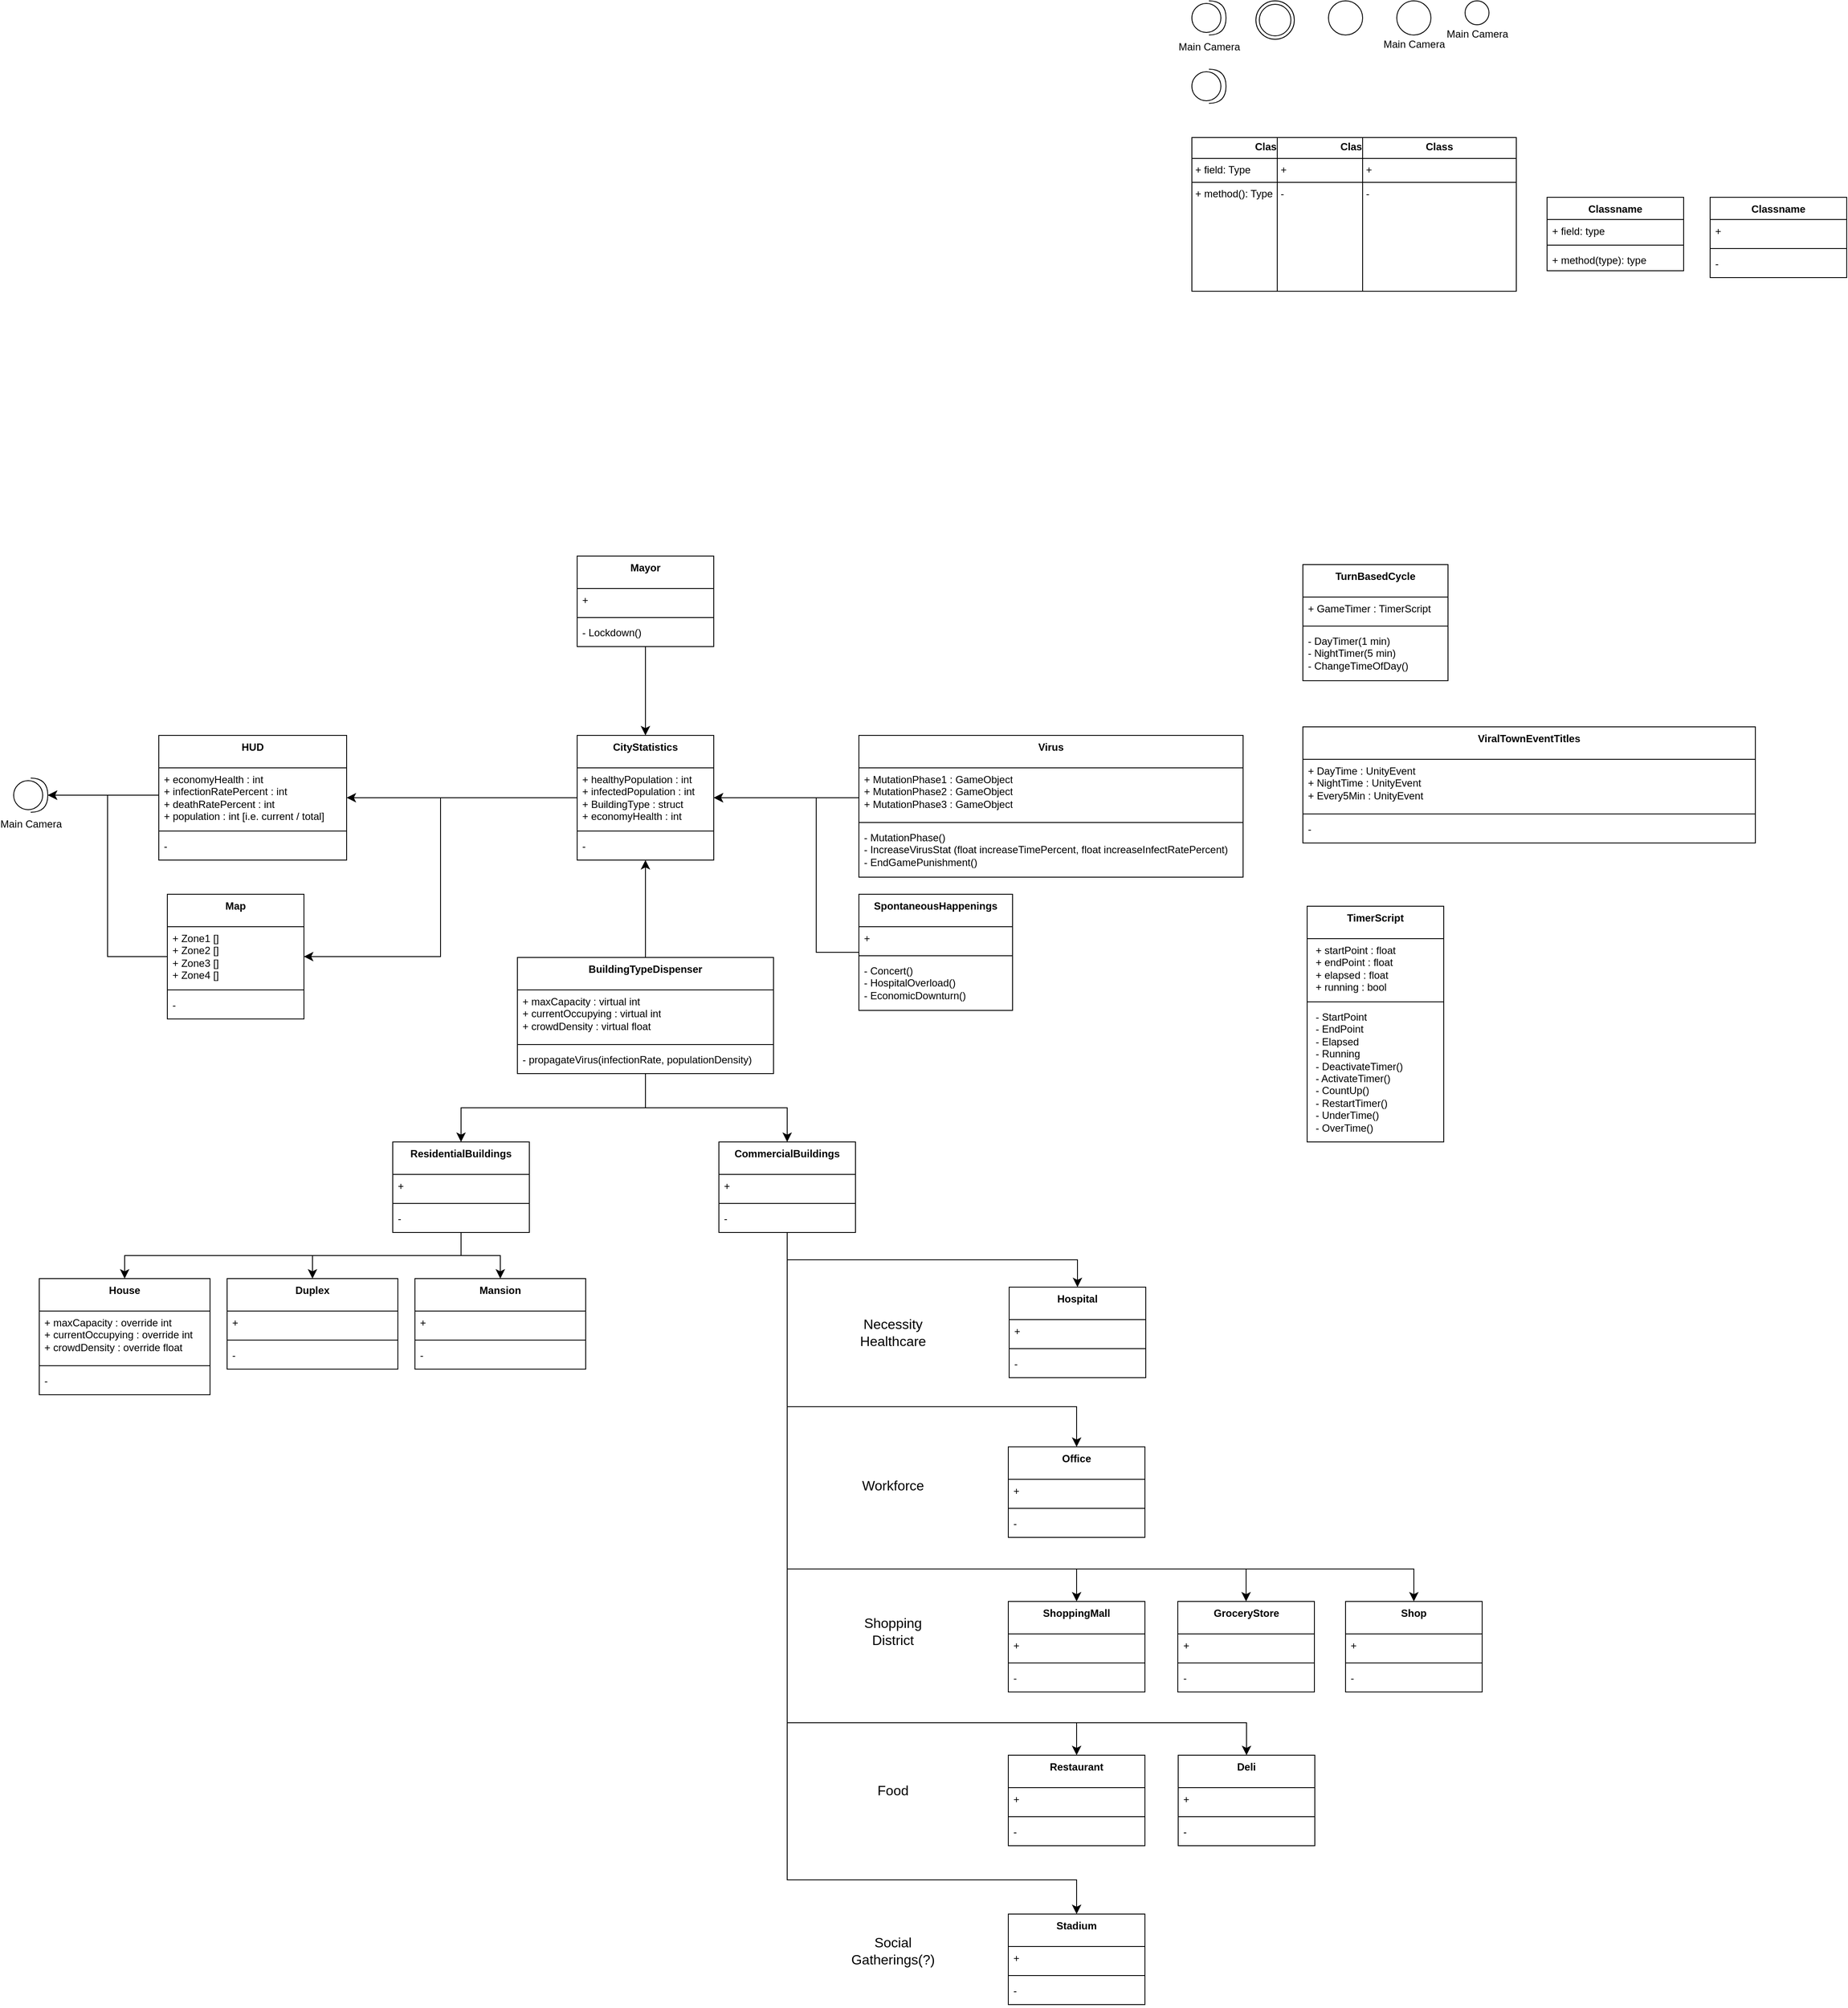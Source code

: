<mxfile version="24.3.1" type="github" pages="5">
  <diagram id="C5RBs43oDa-KdzZeNtuy" name="Initial Idea">
    <mxGraphModel dx="7498" dy="3100" grid="1" gridSize="10" guides="1" tooltips="1" connect="1" arrows="1" fold="1" page="1" pageScale="1" pageWidth="827" pageHeight="1169" math="0" shadow="0">
      <root>
        <mxCell id="WIyWlLk6GJQsqaUBKTNV-0" />
        <mxCell id="WIyWlLk6GJQsqaUBKTNV-1" parent="WIyWlLk6GJQsqaUBKTNV-0" />
        <mxCell id="mqtXc8_-_2wVE5fZ1pdY-0" value="&lt;p style=&quot;margin:0px;margin-top:4px;text-align:center;&quot;&gt;&lt;b&gt;Class&lt;/b&gt;&lt;/p&gt;&lt;hr size=&quot;1&quot; style=&quot;border-style:solid;&quot;/&gt;&lt;p style=&quot;margin:0px;margin-left:4px;&quot;&gt;+ field: Type&lt;/p&gt;&lt;hr size=&quot;1&quot; style=&quot;border-style:solid;&quot;/&gt;&lt;p style=&quot;margin:0px;margin-left:4px;&quot;&gt;+ method(): Type&lt;/p&gt;" style="verticalAlign=top;align=left;overflow=fill;html=1;whiteSpace=wrap;" parent="WIyWlLk6GJQsqaUBKTNV-1" vertex="1">
          <mxGeometry x="60" y="200" width="180" height="180" as="geometry" />
        </mxCell>
        <mxCell id="mqtXc8_-_2wVE5fZ1pdY-1" value="" style="shape=providedRequiredInterface;html=1;verticalLabelPosition=bottom;sketch=0;" parent="WIyWlLk6GJQsqaUBKTNV-1" vertex="1">
          <mxGeometry x="60" y="120" width="40" height="40" as="geometry" />
        </mxCell>
        <mxCell id="mqtXc8_-_2wVE5fZ1pdY-2" value="Main Camera" style="shape=providedRequiredInterface;html=1;verticalLabelPosition=bottom;sketch=0;verticalAlign=top;" parent="WIyWlLk6GJQsqaUBKTNV-1" vertex="1">
          <mxGeometry x="60" y="40" width="40" height="40" as="geometry" />
        </mxCell>
        <mxCell id="mqtXc8_-_2wVE5fZ1pdY-3" value="&lt;p style=&quot;margin:0px;margin-top:4px;text-align:center;&quot;&gt;&lt;b&gt;Class&lt;/b&gt;&lt;/p&gt;&lt;hr size=&quot;1&quot; style=&quot;border-style:solid;&quot;&gt;&lt;p style=&quot;margin:0px;margin-left:4px;&quot;&gt;+&amp;nbsp;&lt;/p&gt;&lt;hr size=&quot;1&quot; style=&quot;border-style:solid;&quot;&gt;&lt;p style=&quot;margin:0px;margin-left:4px;&quot;&gt;-&amp;nbsp;&lt;/p&gt;" style="verticalAlign=top;align=left;overflow=fill;html=1;whiteSpace=wrap;" parent="WIyWlLk6GJQsqaUBKTNV-1" vertex="1">
          <mxGeometry x="160" y="200" width="180" height="180" as="geometry" />
        </mxCell>
        <mxCell id="mqtXc8_-_2wVE5fZ1pdY-4" value="&lt;p style=&quot;margin:0px;margin-top:4px;text-align:center;&quot;&gt;&lt;b&gt;Class&lt;/b&gt;&lt;/p&gt;&lt;hr size=&quot;1&quot; style=&quot;border-style:solid;&quot;&gt;&lt;p style=&quot;margin:0px;margin-left:4px;&quot;&gt;+&amp;nbsp;&lt;/p&gt;&lt;hr size=&quot;1&quot; style=&quot;border-style:solid;&quot;&gt;&lt;p style=&quot;margin:0px;margin-left:4px;&quot;&gt;-&amp;nbsp;&lt;/p&gt;" style="verticalAlign=top;align=left;overflow=fill;html=1;whiteSpace=wrap;collapsible=1;" parent="WIyWlLk6GJQsqaUBKTNV-1" vertex="1">
          <mxGeometry x="260" y="200" width="180" height="180" as="geometry">
            <mxRectangle x="720" y="360" width="70" height="90" as="alternateBounds" />
          </mxGeometry>
        </mxCell>
        <mxCell id="mqtXc8_-_2wVE5fZ1pdY-5" value="" style="ellipse;html=1;shape=endState;align=left;verticalAlign=top;fontFamily=Helvetica;fontSize=12;strokeColor=default;fillColor=none;" parent="WIyWlLk6GJQsqaUBKTNV-1" vertex="1">
          <mxGeometry x="135" y="40" width="45" height="45" as="geometry" />
        </mxCell>
        <mxCell id="mqtXc8_-_2wVE5fZ1pdY-6" value="" style="ellipse;whiteSpace=wrap;html=1;aspect=fixed;strokeColor=default;align=left;verticalAlign=top;fontFamily=Helvetica;fontSize=12;fontColor=default;fillColor=default;" parent="WIyWlLk6GJQsqaUBKTNV-1" vertex="1">
          <mxGeometry x="220" y="40" width="40" height="40" as="geometry" />
        </mxCell>
        <mxCell id="mqtXc8_-_2wVE5fZ1pdY-7" value="Main Camera" style="ellipse;strokeColor=default;align=center;verticalAlign=bottom;fontFamily=Helvetica;fontSize=12;fontColor=default;fillColor=none;html=1;labelBorderColor=none;labelBackgroundColor=none;noLabel=0;collapsible=0;backgroundOutline=0;movableLabel=1;aspect=fixed;enumerate=0;" parent="WIyWlLk6GJQsqaUBKTNV-1" vertex="1">
          <mxGeometry x="300" y="40" width="40" height="40" as="geometry">
            <mxPoint y="20" as="offset" />
          </mxGeometry>
        </mxCell>
        <mxCell id="mqtXc8_-_2wVE5fZ1pdY-8" value="Main Camera" style="ellipse;strokeColor=default;align=center;verticalAlign=bottom;fontFamily=Helvetica;fontSize=12;fontColor=default;fillColor=none;html=1;labelBorderColor=none;labelBackgroundColor=none;noLabel=0;collapsible=0;backgroundOutline=0;movableLabel=1;aspect=fixed;enumerate=0;" parent="WIyWlLk6GJQsqaUBKTNV-1" vertex="1">
          <mxGeometry x="380" y="40" width="28" height="28" as="geometry">
            <mxPoint y="20" as="offset" />
          </mxGeometry>
        </mxCell>
        <mxCell id="mqtXc8_-_2wVE5fZ1pdY-9" value="Classname" style="swimlane;fontStyle=1;align=center;verticalAlign=top;childLayout=stackLayout;horizontal=1;startSize=26;horizontalStack=0;resizeParent=1;resizeParentMax=0;resizeLast=0;collapsible=1;marginBottom=0;whiteSpace=wrap;html=1;autosize=1;" parent="WIyWlLk6GJQsqaUBKTNV-1" vertex="1">
          <mxGeometry x="476" y="270" width="160" height="86" as="geometry">
            <mxRectangle x="456" y="270" width="100" height="30" as="alternateBounds" />
          </mxGeometry>
        </mxCell>
        <mxCell id="mqtXc8_-_2wVE5fZ1pdY-10" value="+ field: type" style="text;strokeColor=none;fillColor=none;align=left;verticalAlign=top;spacingLeft=4;spacingRight=4;overflow=hidden;rotatable=0;points=[[0,0.5],[1,0.5]];portConstraint=eastwest;whiteSpace=wrap;html=1;autosize=1;" parent="mqtXc8_-_2wVE5fZ1pdY-9" vertex="1">
          <mxGeometry y="26" width="160" height="26" as="geometry" />
        </mxCell>
        <mxCell id="mqtXc8_-_2wVE5fZ1pdY-11" value="" style="line;strokeWidth=1;fillColor=none;align=left;verticalAlign=middle;spacingTop=-1;spacingLeft=3;spacingRight=3;rotatable=0;labelPosition=right;points=[];portConstraint=eastwest;strokeColor=inherit;" parent="mqtXc8_-_2wVE5fZ1pdY-9" vertex="1">
          <mxGeometry y="52" width="160" height="8" as="geometry" />
        </mxCell>
        <mxCell id="mqtXc8_-_2wVE5fZ1pdY-12" value="+ method(type): type" style="text;strokeColor=none;fillColor=none;align=left;verticalAlign=top;spacingLeft=4;spacingRight=4;overflow=hidden;rotatable=0;points=[[0,0.5],[1,0.5]];portConstraint=eastwest;whiteSpace=wrap;html=1;autosize=1;" parent="mqtXc8_-_2wVE5fZ1pdY-9" vertex="1">
          <mxGeometry y="60" width="160" height="26" as="geometry" />
        </mxCell>
        <mxCell id="B_p0r61m0-V5lzCynNm1-27" style="edgeStyle=elbowEdgeStyle;rounded=0;orthogonalLoop=1;jettySize=auto;elbow=vertical;html=1;strokeColor=default;align=center;verticalAlign=middle;fontFamily=Helvetica;fontSize=12;fontColor=default;labelBackgroundColor=default;startSize=8;endArrow=classic;endSize=8;" parent="WIyWlLk6GJQsqaUBKTNV-1" source="mqtXc8_-_2wVE5fZ1pdY-13" target="mqtXc8_-_2wVE5fZ1pdY-91" edge="1">
          <mxGeometry relative="1" as="geometry" />
        </mxCell>
        <mxCell id="B_p0r61m0-V5lzCynNm1-28" style="edgeStyle=elbowEdgeStyle;rounded=0;orthogonalLoop=1;jettySize=auto;html=1;strokeColor=default;align=center;verticalAlign=middle;fontFamily=Helvetica;fontSize=12;fontColor=default;labelBackgroundColor=default;startSize=8;endArrow=classic;endSize=8;" parent="WIyWlLk6GJQsqaUBKTNV-1" source="mqtXc8_-_2wVE5fZ1pdY-13" target="mqtXc8_-_2wVE5fZ1pdY-95" edge="1">
          <mxGeometry relative="1" as="geometry" />
        </mxCell>
        <mxCell id="mqtXc8_-_2wVE5fZ1pdY-13" value="CityStatistics" style="swimlane;fontStyle=1;align=center;verticalAlign=top;childLayout=stackLayout;horizontal=1;startSize=38;horizontalStack=0;resizeParent=1;resizeParentMax=0;resizeLast=0;collapsible=1;marginBottom=0;whiteSpace=wrap;html=1;autosize=1;" parent="WIyWlLk6GJQsqaUBKTNV-1" vertex="1">
          <mxGeometry x="-660" y="900" width="160" height="146" as="geometry">
            <mxRectangle x="170" y="560" width="100" height="30" as="alternateBounds" />
          </mxGeometry>
        </mxCell>
        <mxCell id="mqtXc8_-_2wVE5fZ1pdY-14" value="+ healthyPopulation : int&lt;div&gt;+ infectedPopulation : int&lt;/div&gt;&lt;div&gt;+ BuildingType : struct&lt;/div&gt;&lt;div&gt;+ economyHealth : int&lt;/div&gt;" style="text;strokeColor=none;fillColor=none;align=left;verticalAlign=top;spacingLeft=4;spacingRight=4;overflow=hidden;rotatable=0;points=[[0,0.5],[1,0.5]];portConstraint=eastwest;whiteSpace=wrap;html=1;autosize=1;" parent="mqtXc8_-_2wVE5fZ1pdY-13" vertex="1">
          <mxGeometry y="38" width="160" height="70" as="geometry" />
        </mxCell>
        <mxCell id="mqtXc8_-_2wVE5fZ1pdY-15" value="" style="line;strokeWidth=1;fillColor=none;align=left;verticalAlign=middle;spacingTop=-1;spacingLeft=3;spacingRight=3;rotatable=0;labelPosition=right;points=[];portConstraint=eastwest;strokeColor=inherit;" parent="mqtXc8_-_2wVE5fZ1pdY-13" vertex="1">
          <mxGeometry y="108" width="160" height="8" as="geometry" />
        </mxCell>
        <mxCell id="mqtXc8_-_2wVE5fZ1pdY-16" value="-&amp;nbsp;" style="text;strokeColor=none;fillColor=none;align=left;verticalAlign=top;spacingLeft=4;spacingRight=4;overflow=hidden;rotatable=0;points=[[0,0.5],[1,0.5]];portConstraint=eastwest;whiteSpace=wrap;html=1;autosize=1;" parent="mqtXc8_-_2wVE5fZ1pdY-13" vertex="1">
          <mxGeometry y="116" width="160" height="30" as="geometry" />
        </mxCell>
        <mxCell id="mqtXc8_-_2wVE5fZ1pdY-102" style="edgeStyle=elbowEdgeStyle;rounded=0;orthogonalLoop=1;jettySize=auto;html=1;fontSize=12;startSize=8;endSize=8;elbow=vertical;" parent="WIyWlLk6GJQsqaUBKTNV-1" source="mqtXc8_-_2wVE5fZ1pdY-21" target="mqtXc8_-_2wVE5fZ1pdY-33" edge="1">
          <mxGeometry relative="1" as="geometry">
            <mxPoint x="-610" y="1326" as="targetPoint" />
          </mxGeometry>
        </mxCell>
        <mxCell id="mqtXc8_-_2wVE5fZ1pdY-103" style="edgeStyle=elbowEdgeStyle;rounded=0;orthogonalLoop=1;jettySize=auto;elbow=vertical;html=1;strokeColor=default;align=center;verticalAlign=middle;fontFamily=Helvetica;fontSize=12;fontColor=default;labelBackgroundColor=default;startSize=8;endArrow=classic;endSize=8;" parent="WIyWlLk6GJQsqaUBKTNV-1" source="mqtXc8_-_2wVE5fZ1pdY-21" target="mqtXc8_-_2wVE5fZ1pdY-37" edge="1">
          <mxGeometry relative="1" as="geometry" />
        </mxCell>
        <mxCell id="B_p0r61m0-V5lzCynNm1-17" style="edgeStyle=elbowEdgeStyle;rounded=0;orthogonalLoop=1;jettySize=auto;elbow=vertical;html=1;strokeColor=default;align=center;verticalAlign=middle;fontFamily=Helvetica;fontSize=12;fontColor=default;labelBackgroundColor=default;startSize=8;endArrow=classic;endSize=8;" parent="WIyWlLk6GJQsqaUBKTNV-1" source="mqtXc8_-_2wVE5fZ1pdY-21" target="mqtXc8_-_2wVE5fZ1pdY-13" edge="1">
          <mxGeometry relative="1" as="geometry" />
        </mxCell>
        <mxCell id="mqtXc8_-_2wVE5fZ1pdY-21" value="BuildingTypeDispenser" style="swimlane;fontStyle=1;align=center;verticalAlign=top;childLayout=stackLayout;horizontal=1;startSize=38;horizontalStack=0;resizeParent=1;resizeParentMax=0;resizeLast=0;collapsible=1;marginBottom=0;whiteSpace=wrap;html=1;autosize=1;" parent="WIyWlLk6GJQsqaUBKTNV-1" vertex="1">
          <mxGeometry x="-730" y="1160" width="300" height="136" as="geometry">
            <mxRectangle x="456" y="270" width="100" height="30" as="alternateBounds" />
          </mxGeometry>
        </mxCell>
        <mxCell id="mqtXc8_-_2wVE5fZ1pdY-22" value="+ maxCapacity : virtual int&lt;div&gt;+ currentOccupying : virtual int&lt;/div&gt;&lt;div&gt;+ crowdDensity : virtual float&lt;/div&gt;" style="text;strokeColor=none;fillColor=none;align=left;verticalAlign=top;spacingLeft=4;spacingRight=4;overflow=hidden;rotatable=0;points=[[0,0.5],[1,0.5]];portConstraint=eastwest;whiteSpace=wrap;html=1;autosize=1;" parent="mqtXc8_-_2wVE5fZ1pdY-21" vertex="1">
          <mxGeometry y="38" width="300" height="60" as="geometry" />
        </mxCell>
        <mxCell id="mqtXc8_-_2wVE5fZ1pdY-23" value="" style="line;strokeWidth=1;fillColor=none;align=left;verticalAlign=middle;spacingTop=-1;spacingLeft=3;spacingRight=3;rotatable=0;labelPosition=right;points=[];portConstraint=eastwest;strokeColor=inherit;" parent="mqtXc8_-_2wVE5fZ1pdY-21" vertex="1">
          <mxGeometry y="98" width="300" height="8" as="geometry" />
        </mxCell>
        <mxCell id="mqtXc8_-_2wVE5fZ1pdY-24" value="- propagateVirus(infectionRate, populationDensity)" style="text;strokeColor=none;fillColor=none;align=left;verticalAlign=top;spacingLeft=4;spacingRight=4;overflow=hidden;rotatable=0;points=[[0,0.5],[1,0.5]];portConstraint=eastwest;whiteSpace=wrap;html=1;autosize=1;" parent="mqtXc8_-_2wVE5fZ1pdY-21" vertex="1">
          <mxGeometry y="106" width="300" height="30" as="geometry" />
        </mxCell>
        <mxCell id="mqtXc8_-_2wVE5fZ1pdY-29" value="Classname" style="swimlane;fontStyle=1;align=center;verticalAlign=top;childLayout=stackLayout;horizontal=1;startSize=26;horizontalStack=0;resizeParent=1;resizeParentMax=0;resizeLast=0;collapsible=1;marginBottom=0;whiteSpace=wrap;html=1;autosize=1;" parent="WIyWlLk6GJQsqaUBKTNV-1" vertex="1">
          <mxGeometry x="667" y="270" width="160" height="94" as="geometry">
            <mxRectangle x="456" y="270" width="100" height="30" as="alternateBounds" />
          </mxGeometry>
        </mxCell>
        <mxCell id="mqtXc8_-_2wVE5fZ1pdY-30" value="+&amp;nbsp;" style="text;strokeColor=none;fillColor=none;align=left;verticalAlign=top;spacingLeft=4;spacingRight=4;overflow=hidden;rotatable=0;points=[[0,0.5],[1,0.5]];portConstraint=eastwest;whiteSpace=wrap;html=1;autosize=1;" parent="mqtXc8_-_2wVE5fZ1pdY-29" vertex="1">
          <mxGeometry y="26" width="160" height="30" as="geometry" />
        </mxCell>
        <mxCell id="mqtXc8_-_2wVE5fZ1pdY-31" value="" style="line;strokeWidth=1;fillColor=none;align=left;verticalAlign=middle;spacingTop=-1;spacingLeft=3;spacingRight=3;rotatable=0;labelPosition=right;points=[];portConstraint=eastwest;strokeColor=inherit;" parent="mqtXc8_-_2wVE5fZ1pdY-29" vertex="1">
          <mxGeometry y="56" width="160" height="8" as="geometry" />
        </mxCell>
        <mxCell id="mqtXc8_-_2wVE5fZ1pdY-32" value="-&amp;nbsp;" style="text;strokeColor=none;fillColor=none;align=left;verticalAlign=top;spacingLeft=4;spacingRight=4;overflow=hidden;rotatable=0;points=[[0,0.5],[1,0.5]];portConstraint=eastwest;whiteSpace=wrap;html=1;autosize=1;" parent="mqtXc8_-_2wVE5fZ1pdY-29" vertex="1">
          <mxGeometry y="64" width="160" height="30" as="geometry" />
        </mxCell>
        <mxCell id="B_p0r61m0-V5lzCynNm1-41" style="edgeStyle=elbowEdgeStyle;rounded=0;orthogonalLoop=1;jettySize=auto;elbow=vertical;html=1;strokeColor=default;align=center;verticalAlign=middle;fontFamily=Helvetica;fontSize=12;fontColor=default;labelBackgroundColor=default;startSize=8;endArrow=classic;endSize=8;" parent="WIyWlLk6GJQsqaUBKTNV-1" source="mqtXc8_-_2wVE5fZ1pdY-33" target="B_p0r61m0-V5lzCynNm1-13" edge="1">
          <mxGeometry relative="1" as="geometry" />
        </mxCell>
        <mxCell id="B_p0r61m0-V5lzCynNm1-42" style="edgeStyle=elbowEdgeStyle;rounded=0;orthogonalLoop=1;jettySize=auto;elbow=vertical;html=1;strokeColor=default;align=center;verticalAlign=middle;fontFamily=Helvetica;fontSize=12;fontColor=default;labelBackgroundColor=default;startSize=8;endArrow=classic;endSize=8;" parent="WIyWlLk6GJQsqaUBKTNV-1" source="mqtXc8_-_2wVE5fZ1pdY-33" target="B_p0r61m0-V5lzCynNm1-9" edge="1">
          <mxGeometry relative="1" as="geometry" />
        </mxCell>
        <mxCell id="B_p0r61m0-V5lzCynNm1-43" style="edgeStyle=elbowEdgeStyle;rounded=0;orthogonalLoop=1;jettySize=auto;elbow=vertical;html=1;strokeColor=default;align=center;verticalAlign=middle;fontFamily=Helvetica;fontSize=12;fontColor=default;labelBackgroundColor=default;startSize=8;endArrow=classic;endSize=8;" parent="WIyWlLk6GJQsqaUBKTNV-1" source="mqtXc8_-_2wVE5fZ1pdY-33" target="B_p0r61m0-V5lzCynNm1-5" edge="1">
          <mxGeometry relative="1" as="geometry" />
        </mxCell>
        <mxCell id="mqtXc8_-_2wVE5fZ1pdY-33" value="ResidentialBuildings" style="swimlane;fontStyle=1;align=center;verticalAlign=top;childLayout=stackLayout;horizontal=1;startSize=38;horizontalStack=0;resizeParent=1;resizeParentMax=0;resizeLast=0;collapsible=1;marginBottom=0;whiteSpace=wrap;html=1;autosize=1;" parent="WIyWlLk6GJQsqaUBKTNV-1" vertex="1">
          <mxGeometry x="-876" y="1376" width="160" height="106" as="geometry">
            <mxRectangle x="456" y="270" width="100" height="30" as="alternateBounds" />
          </mxGeometry>
        </mxCell>
        <mxCell id="mqtXc8_-_2wVE5fZ1pdY-34" value="+&amp;nbsp;" style="text;strokeColor=none;fillColor=none;align=left;verticalAlign=top;spacingLeft=4;spacingRight=4;overflow=hidden;rotatable=0;points=[[0,0.5],[1,0.5]];portConstraint=eastwest;whiteSpace=wrap;html=1;autosize=1;" parent="mqtXc8_-_2wVE5fZ1pdY-33" vertex="1">
          <mxGeometry y="38" width="160" height="30" as="geometry" />
        </mxCell>
        <mxCell id="mqtXc8_-_2wVE5fZ1pdY-35" value="" style="line;strokeWidth=1;fillColor=none;align=left;verticalAlign=middle;spacingTop=-1;spacingLeft=3;spacingRight=3;rotatable=0;labelPosition=right;points=[];portConstraint=eastwest;strokeColor=inherit;" parent="mqtXc8_-_2wVE5fZ1pdY-33" vertex="1">
          <mxGeometry y="68" width="160" height="8" as="geometry" />
        </mxCell>
        <mxCell id="mqtXc8_-_2wVE5fZ1pdY-36" value="-&amp;nbsp;" style="text;strokeColor=none;fillColor=none;align=left;verticalAlign=top;spacingLeft=4;spacingRight=4;overflow=hidden;rotatable=0;points=[[0,0.5],[1,0.5]];portConstraint=eastwest;whiteSpace=wrap;html=1;autosize=1;" parent="mqtXc8_-_2wVE5fZ1pdY-33" vertex="1">
          <mxGeometry y="76" width="160" height="30" as="geometry" />
        </mxCell>
        <mxCell id="mqtXc8_-_2wVE5fZ1pdY-104" style="edgeStyle=elbowEdgeStyle;rounded=0;orthogonalLoop=1;jettySize=auto;elbow=vertical;html=1;strokeColor=default;align=center;verticalAlign=middle;fontFamily=Helvetica;fontSize=12;fontColor=default;labelBackgroundColor=default;startSize=8;endArrow=classic;endSize=8;" parent="WIyWlLk6GJQsqaUBKTNV-1" source="mqtXc8_-_2wVE5fZ1pdY-37" target="mqtXc8_-_2wVE5fZ1pdY-45" edge="1">
          <mxGeometry relative="1" as="geometry" />
        </mxCell>
        <mxCell id="mqtXc8_-_2wVE5fZ1pdY-105" style="edgeStyle=elbowEdgeStyle;rounded=0;orthogonalLoop=1;jettySize=auto;elbow=vertical;html=1;strokeColor=default;align=center;verticalAlign=middle;fontFamily=Helvetica;fontSize=12;fontColor=default;labelBackgroundColor=default;startSize=8;endArrow=classic;endSize=8;" parent="WIyWlLk6GJQsqaUBKTNV-1" source="mqtXc8_-_2wVE5fZ1pdY-37" target="mqtXc8_-_2wVE5fZ1pdY-41" edge="1">
          <mxGeometry relative="1" as="geometry">
            <Array as="points">
              <mxPoint x="-250" y="1686" />
            </Array>
          </mxGeometry>
        </mxCell>
        <mxCell id="mqtXc8_-_2wVE5fZ1pdY-106" style="edgeStyle=elbowEdgeStyle;rounded=0;orthogonalLoop=1;jettySize=auto;elbow=vertical;html=1;strokeColor=default;align=center;verticalAlign=middle;fontFamily=Helvetica;fontSize=12;fontColor=default;labelBackgroundColor=default;startSize=8;endArrow=classic;endSize=8;" parent="WIyWlLk6GJQsqaUBKTNV-1" source="mqtXc8_-_2wVE5fZ1pdY-37" target="mqtXc8_-_2wVE5fZ1pdY-54" edge="1">
          <mxGeometry relative="1" as="geometry">
            <Array as="points">
              <mxPoint x="-250" y="1876" />
            </Array>
          </mxGeometry>
        </mxCell>
        <mxCell id="mqtXc8_-_2wVE5fZ1pdY-107" style="edgeStyle=elbowEdgeStyle;rounded=0;orthogonalLoop=1;jettySize=auto;elbow=vertical;html=1;strokeColor=default;align=center;verticalAlign=middle;fontFamily=Helvetica;fontSize=12;fontColor=default;labelBackgroundColor=default;startSize=8;endArrow=classic;endSize=8;" parent="WIyWlLk6GJQsqaUBKTNV-1" source="mqtXc8_-_2wVE5fZ1pdY-37" target="mqtXc8_-_2wVE5fZ1pdY-67" edge="1">
          <mxGeometry relative="1" as="geometry">
            <Array as="points">
              <mxPoint x="-150" y="1876" />
            </Array>
          </mxGeometry>
        </mxCell>
        <mxCell id="mqtXc8_-_2wVE5fZ1pdY-108" style="edgeStyle=elbowEdgeStyle;rounded=0;orthogonalLoop=1;jettySize=auto;elbow=vertical;html=1;strokeColor=default;align=center;verticalAlign=middle;fontFamily=Helvetica;fontSize=12;fontColor=default;labelBackgroundColor=default;startSize=8;endArrow=classic;endSize=8;" parent="WIyWlLk6GJQsqaUBKTNV-1" source="mqtXc8_-_2wVE5fZ1pdY-37" target="mqtXc8_-_2wVE5fZ1pdY-71" edge="1">
          <mxGeometry relative="1" as="geometry">
            <Array as="points">
              <mxPoint x="-70" y="1876" />
            </Array>
          </mxGeometry>
        </mxCell>
        <mxCell id="mqtXc8_-_2wVE5fZ1pdY-109" style="edgeStyle=elbowEdgeStyle;rounded=0;orthogonalLoop=1;jettySize=auto;elbow=vertical;html=1;strokeColor=default;align=center;verticalAlign=middle;fontFamily=Helvetica;fontSize=12;fontColor=default;labelBackgroundColor=default;startSize=8;endArrow=classic;endSize=8;" parent="WIyWlLk6GJQsqaUBKTNV-1" source="mqtXc8_-_2wVE5fZ1pdY-37" target="mqtXc8_-_2wVE5fZ1pdY-59" edge="1">
          <mxGeometry relative="1" as="geometry">
            <Array as="points">
              <mxPoint x="-240" y="2056" />
            </Array>
          </mxGeometry>
        </mxCell>
        <mxCell id="mqtXc8_-_2wVE5fZ1pdY-110" style="edgeStyle=elbowEdgeStyle;rounded=0;orthogonalLoop=1;jettySize=auto;elbow=vertical;html=1;strokeColor=default;align=center;verticalAlign=middle;fontFamily=Helvetica;fontSize=12;fontColor=default;labelBackgroundColor=default;startSize=8;endArrow=classic;endSize=8;" parent="WIyWlLk6GJQsqaUBKTNV-1" source="mqtXc8_-_2wVE5fZ1pdY-37" target="mqtXc8_-_2wVE5fZ1pdY-63" edge="1">
          <mxGeometry relative="1" as="geometry">
            <Array as="points">
              <mxPoint x="-120" y="2056" />
            </Array>
          </mxGeometry>
        </mxCell>
        <mxCell id="B_p0r61m0-V5lzCynNm1-40" style="edgeStyle=elbowEdgeStyle;rounded=0;orthogonalLoop=1;jettySize=auto;html=1;strokeColor=default;align=center;verticalAlign=middle;fontFamily=Helvetica;fontSize=12;fontColor=default;labelBackgroundColor=default;startSize=8;endArrow=classic;endSize=8;elbow=vertical;" parent="WIyWlLk6GJQsqaUBKTNV-1" source="mqtXc8_-_2wVE5fZ1pdY-37" target="B_p0r61m0-V5lzCynNm1-36" edge="1">
          <mxGeometry relative="1" as="geometry">
            <Array as="points">
              <mxPoint x="-240" y="2240" />
            </Array>
          </mxGeometry>
        </mxCell>
        <mxCell id="mqtXc8_-_2wVE5fZ1pdY-37" value="CommercialBuildings" style="swimlane;fontStyle=1;align=center;verticalAlign=top;childLayout=stackLayout;horizontal=1;startSize=38;horizontalStack=0;resizeParent=1;resizeParentMax=0;resizeLast=0;collapsible=1;marginBottom=0;whiteSpace=wrap;html=1;autosize=1;" parent="WIyWlLk6GJQsqaUBKTNV-1" vertex="1">
          <mxGeometry x="-494" y="1376" width="160" height="106" as="geometry">
            <mxRectangle x="456" y="270" width="100" height="30" as="alternateBounds" />
          </mxGeometry>
        </mxCell>
        <mxCell id="mqtXc8_-_2wVE5fZ1pdY-38" value="+&amp;nbsp;" style="text;strokeColor=none;fillColor=none;align=left;verticalAlign=top;spacingLeft=4;spacingRight=4;overflow=hidden;rotatable=0;points=[[0,0.5],[1,0.5]];portConstraint=eastwest;whiteSpace=wrap;html=1;autosize=1;" parent="mqtXc8_-_2wVE5fZ1pdY-37" vertex="1">
          <mxGeometry y="38" width="160" height="30" as="geometry" />
        </mxCell>
        <mxCell id="mqtXc8_-_2wVE5fZ1pdY-39" value="" style="line;strokeWidth=1;fillColor=none;align=left;verticalAlign=middle;spacingTop=-1;spacingLeft=3;spacingRight=3;rotatable=0;labelPosition=right;points=[];portConstraint=eastwest;strokeColor=inherit;" parent="mqtXc8_-_2wVE5fZ1pdY-37" vertex="1">
          <mxGeometry y="68" width="160" height="8" as="geometry" />
        </mxCell>
        <mxCell id="mqtXc8_-_2wVE5fZ1pdY-40" value="-&amp;nbsp;" style="text;strokeColor=none;fillColor=none;align=left;verticalAlign=top;spacingLeft=4;spacingRight=4;overflow=hidden;rotatable=0;points=[[0,0.5],[1,0.5]];portConstraint=eastwest;whiteSpace=wrap;html=1;autosize=1;" parent="mqtXc8_-_2wVE5fZ1pdY-37" vertex="1">
          <mxGeometry y="76" width="160" height="30" as="geometry" />
        </mxCell>
        <mxCell id="mqtXc8_-_2wVE5fZ1pdY-41" value="Office&lt;span style=&quot;color: rgba(0, 0, 0, 0); font-family: monospace; font-size: 0px; font-weight: 400; text-align: start; text-wrap: nowrap;&quot;&gt;%3CmxGraphModel%3E%3Croot%3E%3CmxCell%20id%3D%220%22%2F%3E%3CmxCell%20id%3D%221%22%20parent%3D%220%22%2F%3E%3CmxCell%20id%3D%222%22%20value%3D%22Classname%22%20style%3D%22swimlane%3BfontStyle%3D1%3Balign%3Dcenter%3BverticalAlign%3Dtop%3BchildLayout%3DstackLayout%3Bhorizontal%3D1%3BstartSize%3D26%3BhorizontalStack%3D0%3BresizeParent%3D1%3BresizeParentMax%3D0%3BresizeLast%3D0%3Bcollapsible%3D1%3BmarginBottom%3D0%3BwhiteSpace%3Dwrap%3Bhtml%3D1%3Bautosize%3D1%3B%22%20vertex%3D%221%22%20parent%3D%221%22%3E%3CmxGeometry%20x%3D%22270%22%20y%3D%22790%22%20width%3D%22160%22%20height%3D%2294%22%20as%3D%22geometry%22%3E%3CmxRectangle%20x%3D%22456%22%20y%3D%22270%22%20width%3D%22100%22%20height%3D%2230%22%20as%3D%22alternateBounds%22%2F%3E%3C%2FmxGeometry%3E%3C%2FmxCell%3E%3CmxCell%20id%3D%223%22%20value%3D%22%2B%26amp%3Bnbsp%3B%22%20style%3D%22text%3BstrokeColor%3Dnone%3BfillColor%3Dnone%3Balign%3Dleft%3BverticalAlign%3Dtop%3BspacingLeft%3D4%3BspacingRight%3D4%3Boverflow%3Dhidden%3Brotatable%3D0%3Bpoints%3D%5B%5B0%2C0.5%5D%2C%5B1%2C0.5%5D%5D%3BportConstraint%3Deastwest%3BwhiteSpace%3Dwrap%3Bhtml%3D1%3Bautosize%3D1%3B%22%20vertex%3D%221%22%20parent%3D%222%22%3E%3CmxGeometry%20y%3D%2226%22%20width%3D%22160%22%20height%3D%2230%22%20as%3D%22geometry%22%2F%3E%3C%2FmxCell%3E%3CmxCell%20id%3D%224%22%20value%3D%22%22%20style%3D%22line%3BstrokeWidth%3D1%3BfillColor%3Dnone%3Balign%3Dleft%3BverticalAlign%3Dmiddle%3BspacingTop%3D-1%3BspacingLeft%3D3%3BspacingRight%3D3%3Brotatable%3D0%3BlabelPosition%3Dright%3Bpoints%3D%5B%5D%3BportConstraint%3Deastwest%3BstrokeColor%3Dinherit%3B%22%20vertex%3D%221%22%20parent%3D%222%22%3E%3CmxGeometry%20y%3D%2256%22%20width%3D%22160%22%20height%3D%228%22%20as%3D%22geometry%22%2F%3E%3C%2FmxCell%3E%3CmxCell%20id%3D%225%22%20value%3D%22-%26amp%3Bnbsp%3B%22%20style%3D%22text%3BstrokeColor%3Dnone%3BfillColor%3Dnone%3Balign%3Dleft%3BverticalAlign%3Dtop%3BspacingLeft%3D4%3BspacingRight%3D4%3Boverflow%3Dhidden%3Brotatable%3D0%3Bpoints%3D%5B%5B0%2C0.5%5D%2C%5B1%2C0.5%5D%5D%3BportConstraint%3Deastwest%3BwhiteSpace%3Dwrap%3Bhtml%3D1%3Bautosize%3D1%3B%22%20vertex%3D%221%22%20parent%3D%222%22%3E%3CmxGeometry%20y%3D%2264%22%20width%3D%22160%22%20height%3D%2230%22%20as%3D%22geometry%22%2F%3E%3C%2FmxCell%3E%3C%2Froot%3E%3C%2FmxGraphModel%&lt;/span&gt;" style="swimlane;fontStyle=1;align=center;verticalAlign=top;childLayout=stackLayout;horizontal=1;startSize=38;horizontalStack=0;resizeParent=1;resizeParentMax=0;resizeLast=0;collapsible=1;marginBottom=0;whiteSpace=wrap;html=1;autosize=1;" parent="WIyWlLk6GJQsqaUBKTNV-1" vertex="1">
          <mxGeometry x="-155" y="1733" width="160" height="106" as="geometry">
            <mxRectangle x="456" y="270" width="100" height="30" as="alternateBounds" />
          </mxGeometry>
        </mxCell>
        <mxCell id="mqtXc8_-_2wVE5fZ1pdY-42" value="+&amp;nbsp;" style="text;strokeColor=none;fillColor=none;align=left;verticalAlign=top;spacingLeft=4;spacingRight=4;overflow=hidden;rotatable=0;points=[[0,0.5],[1,0.5]];portConstraint=eastwest;whiteSpace=wrap;html=1;autosize=1;" parent="mqtXc8_-_2wVE5fZ1pdY-41" vertex="1">
          <mxGeometry y="38" width="160" height="30" as="geometry" />
        </mxCell>
        <mxCell id="mqtXc8_-_2wVE5fZ1pdY-43" value="" style="line;strokeWidth=1;fillColor=none;align=left;verticalAlign=middle;spacingTop=-1;spacingLeft=3;spacingRight=3;rotatable=0;labelPosition=right;points=[];portConstraint=eastwest;strokeColor=inherit;" parent="mqtXc8_-_2wVE5fZ1pdY-41" vertex="1">
          <mxGeometry y="68" width="160" height="8" as="geometry" />
        </mxCell>
        <mxCell id="mqtXc8_-_2wVE5fZ1pdY-44" value="-&amp;nbsp;" style="text;strokeColor=none;fillColor=none;align=left;verticalAlign=top;spacingLeft=4;spacingRight=4;overflow=hidden;rotatable=0;points=[[0,0.5],[1,0.5]];portConstraint=eastwest;whiteSpace=wrap;html=1;autosize=1;" parent="mqtXc8_-_2wVE5fZ1pdY-41" vertex="1">
          <mxGeometry y="76" width="160" height="30" as="geometry" />
        </mxCell>
        <mxCell id="mqtXc8_-_2wVE5fZ1pdY-45" value="Hospital" style="swimlane;fontStyle=1;align=center;verticalAlign=top;childLayout=stackLayout;horizontal=1;startSize=38;horizontalStack=0;resizeParent=1;resizeParentMax=0;resizeLast=0;collapsible=1;marginBottom=0;whiteSpace=wrap;html=1;autosize=1;" parent="WIyWlLk6GJQsqaUBKTNV-1" vertex="1">
          <mxGeometry x="-154" y="1546" width="160" height="106" as="geometry">
            <mxRectangle x="456" y="270" width="100" height="30" as="alternateBounds" />
          </mxGeometry>
        </mxCell>
        <mxCell id="mqtXc8_-_2wVE5fZ1pdY-46" value="+&amp;nbsp;" style="text;strokeColor=none;fillColor=none;align=left;verticalAlign=top;spacingLeft=4;spacingRight=4;overflow=hidden;rotatable=0;points=[[0,0.5],[1,0.5]];portConstraint=eastwest;whiteSpace=wrap;html=1;autosize=1;" parent="mqtXc8_-_2wVE5fZ1pdY-45" vertex="1">
          <mxGeometry y="38" width="160" height="30" as="geometry" />
        </mxCell>
        <mxCell id="mqtXc8_-_2wVE5fZ1pdY-47" value="" style="line;strokeWidth=1;fillColor=none;align=left;verticalAlign=middle;spacingTop=-1;spacingLeft=3;spacingRight=3;rotatable=0;labelPosition=right;points=[];portConstraint=eastwest;strokeColor=inherit;" parent="mqtXc8_-_2wVE5fZ1pdY-45" vertex="1">
          <mxGeometry y="68" width="160" height="8" as="geometry" />
        </mxCell>
        <mxCell id="mqtXc8_-_2wVE5fZ1pdY-48" value="-&amp;nbsp;" style="text;strokeColor=none;fillColor=none;align=left;verticalAlign=top;spacingLeft=4;spacingRight=4;overflow=hidden;rotatable=0;points=[[0,0.5],[1,0.5]];portConstraint=eastwest;whiteSpace=wrap;html=1;autosize=1;" parent="mqtXc8_-_2wVE5fZ1pdY-45" vertex="1">
          <mxGeometry y="76" width="160" height="30" as="geometry" />
        </mxCell>
        <mxCell id="mqtXc8_-_2wVE5fZ1pdY-49" value="&lt;div&gt;Necessity&lt;/div&gt;Healthcare" style="text;strokeColor=none;fillColor=none;html=1;align=center;verticalAlign=middle;whiteSpace=wrap;rounded=0;fontSize=16;" parent="WIyWlLk6GJQsqaUBKTNV-1" vertex="1">
          <mxGeometry x="-320" y="1584" width="60" height="30" as="geometry" />
        </mxCell>
        <mxCell id="mqtXc8_-_2wVE5fZ1pdY-51" value="Workforce" style="text;strokeColor=none;fillColor=none;html=1;align=center;verticalAlign=middle;whiteSpace=wrap;rounded=0;fontSize=16;" parent="WIyWlLk6GJQsqaUBKTNV-1" vertex="1">
          <mxGeometry x="-320" y="1763" width="60" height="30" as="geometry" />
        </mxCell>
        <mxCell id="mqtXc8_-_2wVE5fZ1pdY-52" value="Shopping District" style="text;strokeColor=none;fillColor=none;html=1;align=center;verticalAlign=middle;whiteSpace=wrap;rounded=0;fontSize=16;" parent="WIyWlLk6GJQsqaUBKTNV-1" vertex="1">
          <mxGeometry x="-320" y="1934" width="60" height="30" as="geometry" />
        </mxCell>
        <mxCell id="mqtXc8_-_2wVE5fZ1pdY-54" value="ShoppingMall" style="swimlane;fontStyle=1;align=center;verticalAlign=top;childLayout=stackLayout;horizontal=1;startSize=38;horizontalStack=0;resizeParent=1;resizeParentMax=0;resizeLast=0;collapsible=1;marginBottom=0;whiteSpace=wrap;html=1;autosize=1;" parent="WIyWlLk6GJQsqaUBKTNV-1" vertex="1">
          <mxGeometry x="-155" y="1914" width="160" height="106" as="geometry">
            <mxRectangle x="456" y="270" width="100" height="30" as="alternateBounds" />
          </mxGeometry>
        </mxCell>
        <mxCell id="mqtXc8_-_2wVE5fZ1pdY-55" value="+&amp;nbsp;" style="text;strokeColor=none;fillColor=none;align=left;verticalAlign=top;spacingLeft=4;spacingRight=4;overflow=hidden;rotatable=0;points=[[0,0.5],[1,0.5]];portConstraint=eastwest;whiteSpace=wrap;html=1;autosize=1;" parent="mqtXc8_-_2wVE5fZ1pdY-54" vertex="1">
          <mxGeometry y="38" width="160" height="30" as="geometry" />
        </mxCell>
        <mxCell id="mqtXc8_-_2wVE5fZ1pdY-56" value="" style="line;strokeWidth=1;fillColor=none;align=left;verticalAlign=middle;spacingTop=-1;spacingLeft=3;spacingRight=3;rotatable=0;labelPosition=right;points=[];portConstraint=eastwest;strokeColor=inherit;" parent="mqtXc8_-_2wVE5fZ1pdY-54" vertex="1">
          <mxGeometry y="68" width="160" height="8" as="geometry" />
        </mxCell>
        <mxCell id="mqtXc8_-_2wVE5fZ1pdY-57" value="-&amp;nbsp;" style="text;strokeColor=none;fillColor=none;align=left;verticalAlign=top;spacingLeft=4;spacingRight=4;overflow=hidden;rotatable=0;points=[[0,0.5],[1,0.5]];portConstraint=eastwest;whiteSpace=wrap;html=1;autosize=1;" parent="mqtXc8_-_2wVE5fZ1pdY-54" vertex="1">
          <mxGeometry y="76" width="160" height="30" as="geometry" />
        </mxCell>
        <mxCell id="mqtXc8_-_2wVE5fZ1pdY-58" value="Food" style="text;strokeColor=none;fillColor=none;html=1;align=center;verticalAlign=middle;whiteSpace=wrap;rounded=0;fontSize=16;" parent="WIyWlLk6GJQsqaUBKTNV-1" vertex="1">
          <mxGeometry x="-320" y="2120" width="60" height="30" as="geometry" />
        </mxCell>
        <mxCell id="mqtXc8_-_2wVE5fZ1pdY-59" value="Restaurant" style="swimlane;fontStyle=1;align=center;verticalAlign=top;childLayout=stackLayout;horizontal=1;startSize=38;horizontalStack=0;resizeParent=1;resizeParentMax=0;resizeLast=0;collapsible=1;marginBottom=0;whiteSpace=wrap;html=1;autosize=1;" parent="WIyWlLk6GJQsqaUBKTNV-1" vertex="1">
          <mxGeometry x="-155" y="2094" width="160" height="106" as="geometry">
            <mxRectangle x="456" y="270" width="100" height="30" as="alternateBounds" />
          </mxGeometry>
        </mxCell>
        <mxCell id="mqtXc8_-_2wVE5fZ1pdY-60" value="+&amp;nbsp;" style="text;strokeColor=none;fillColor=none;align=left;verticalAlign=top;spacingLeft=4;spacingRight=4;overflow=hidden;rotatable=0;points=[[0,0.5],[1,0.5]];portConstraint=eastwest;whiteSpace=wrap;html=1;autosize=1;" parent="mqtXc8_-_2wVE5fZ1pdY-59" vertex="1">
          <mxGeometry y="38" width="160" height="30" as="geometry" />
        </mxCell>
        <mxCell id="mqtXc8_-_2wVE5fZ1pdY-61" value="" style="line;strokeWidth=1;fillColor=none;align=left;verticalAlign=middle;spacingTop=-1;spacingLeft=3;spacingRight=3;rotatable=0;labelPosition=right;points=[];portConstraint=eastwest;strokeColor=inherit;" parent="mqtXc8_-_2wVE5fZ1pdY-59" vertex="1">
          <mxGeometry y="68" width="160" height="8" as="geometry" />
        </mxCell>
        <mxCell id="mqtXc8_-_2wVE5fZ1pdY-62" value="-&amp;nbsp;" style="text;strokeColor=none;fillColor=none;align=left;verticalAlign=top;spacingLeft=4;spacingRight=4;overflow=hidden;rotatable=0;points=[[0,0.5],[1,0.5]];portConstraint=eastwest;whiteSpace=wrap;html=1;autosize=1;" parent="mqtXc8_-_2wVE5fZ1pdY-59" vertex="1">
          <mxGeometry y="76" width="160" height="30" as="geometry" />
        </mxCell>
        <mxCell id="mqtXc8_-_2wVE5fZ1pdY-63" value="Deli" style="swimlane;fontStyle=1;align=center;verticalAlign=top;childLayout=stackLayout;horizontal=1;startSize=38;horizontalStack=0;resizeParent=1;resizeParentMax=0;resizeLast=0;collapsible=1;marginBottom=0;whiteSpace=wrap;html=1;autosize=1;" parent="WIyWlLk6GJQsqaUBKTNV-1" vertex="1">
          <mxGeometry x="44" y="2094" width="160" height="106" as="geometry">
            <mxRectangle x="456" y="270" width="100" height="30" as="alternateBounds" />
          </mxGeometry>
        </mxCell>
        <mxCell id="mqtXc8_-_2wVE5fZ1pdY-64" value="+&amp;nbsp;" style="text;strokeColor=none;fillColor=none;align=left;verticalAlign=top;spacingLeft=4;spacingRight=4;overflow=hidden;rotatable=0;points=[[0,0.5],[1,0.5]];portConstraint=eastwest;whiteSpace=wrap;html=1;autosize=1;" parent="mqtXc8_-_2wVE5fZ1pdY-63" vertex="1">
          <mxGeometry y="38" width="160" height="30" as="geometry" />
        </mxCell>
        <mxCell id="mqtXc8_-_2wVE5fZ1pdY-65" value="" style="line;strokeWidth=1;fillColor=none;align=left;verticalAlign=middle;spacingTop=-1;spacingLeft=3;spacingRight=3;rotatable=0;labelPosition=right;points=[];portConstraint=eastwest;strokeColor=inherit;" parent="mqtXc8_-_2wVE5fZ1pdY-63" vertex="1">
          <mxGeometry y="68" width="160" height="8" as="geometry" />
        </mxCell>
        <mxCell id="mqtXc8_-_2wVE5fZ1pdY-66" value="-&amp;nbsp;" style="text;strokeColor=none;fillColor=none;align=left;verticalAlign=top;spacingLeft=4;spacingRight=4;overflow=hidden;rotatable=0;points=[[0,0.5],[1,0.5]];portConstraint=eastwest;whiteSpace=wrap;html=1;autosize=1;" parent="mqtXc8_-_2wVE5fZ1pdY-63" vertex="1">
          <mxGeometry y="76" width="160" height="30" as="geometry" />
        </mxCell>
        <mxCell id="mqtXc8_-_2wVE5fZ1pdY-67" value="GroceryStore&lt;span style=&quot;color: rgba(0, 0, 0, 0); font-family: monospace; font-size: 0px; font-weight: 400; text-align: start; text-wrap: nowrap;&quot;&gt;%3CmxGraphModel%3E%3Croot%3E%3CmxCell%20id%3D%220%22%2F%3E%3CmxCell%20id%3D%221%22%20parent%3D%220%22%2F%3E%3CmxCell%20id%3D%222%22%20value%3D%22Classname%22%20style%3D%22swimlane%3BfontStyle%3D1%3Balign%3Dcenter%3BverticalAlign%3Dtop%3BchildLayout%3DstackLayout%3Bhorizontal%3D1%3BstartSize%3D26%3BhorizontalStack%3D0%3BresizeParent%3D1%3BresizeParentMax%3D0%3BresizeLast%3D0%3Bcollapsible%3D1%3BmarginBottom%3D0%3BwhiteSpace%3Dwrap%3Bhtml%3D1%3Bautosize%3D1%3B%22%20vertex%3D%221%22%20parent%3D%221%22%3E%3CmxGeometry%20x%3D%22270%22%20y%3D%22790%22%20width%3D%22160%22%20height%3D%2294%22%20as%3D%22geometry%22%3E%3CmxRectangle%20x%3D%22456%22%20y%3D%22270%22%20width%3D%22100%22%20height%3D%2230%22%20as%3D%22alternateBounds%22%2F%3E%3C%2FmxGeometry%3E%3C%2FmxCell%3E%3CmxCell%20id%3D%223%22%20value%3D%22%2B%26amp%3Bnbsp%3B%22%20style%3D%22text%3BstrokeColor%3Dnone%3BfillColor%3Dnone%3Balign%3Dleft%3BverticalAlign%3Dtop%3BspacingLeft%3D4%3BspacingRight%3D4%3Boverflow%3Dhidden%3Brotatable%3D0%3Bpoints%3D%5B%5B0%2C0.5%5D%2C%5B1%2C0.5%5D%5D%3BportConstraint%3Deastwest%3BwhiteSpace%3Dwrap%3Bhtml%3D1%3Bautosize%3D1%3B%22%20vertex%3D%221%22%20parent%3D%222%22%3E%3CmxGeometry%20y%3D%2226%22%20width%3D%22160%22%20height%3D%2230%22%20as%3D%22geometry%22%2F%3E%3C%2FmxCell%3E%3CmxCell%20id%3D%224%22%20value%3D%22%22%20style%3D%22line%3BstrokeWidth%3D1%3BfillColor%3Dnone%3Balign%3Dleft%3BverticalAlign%3Dmiddle%3BspacingTop%3D-1%3BspacingLeft%3D3%3BspacingRight%3D3%3Brotatable%3D0%3BlabelPosition%3Dright%3Bpoints%3D%5B%5D%3BportConstraint%3Deastwest%3BstrokeColor%3Dinherit%3B%22%20vertex%3D%221%22%20parent%3D%222%22%3E%3CmxGeometry%20y%3D%2256%22%20width%3D%22160%22%20height%3D%228%22%20as%3D%22geometry%22%2F%3E%3C%2FmxCell%3E%3CmxCell%20id%3D%225%22%20value%3D%22-%26amp%3Bnbsp%3B%22%20style%3D%22text%3BstrokeColor%3Dnone%3BfillColor%3Dnone%3Balign%3Dleft%3BverticalAlign%3Dtop%3BspacingLeft%3D4%3BspacingRight%3D4%3Boverflow%3Dhidden%3Brotatable%3D0%3Bpoints%3D%5B%5B0%2C0.5%5D%2C%5B1%2C0.5%5D%5D%3BportConstraint%3Deastwest%3BwhiteSpace%3Dwrap%3Bhtml%3D1%3Bautosize%3D1%3B%22%20vertex%3D%221%22%20parent%3D%222%22%3E%3CmxGeometry%20y%3D%2264%22%20width%3D%22160%22%20height%3D%2230%22%20as%3D%22geometry%22%2F%3E%3C%2FmxCell%3E%3C%2Froot%3E%3C%2FmxGraphModel%3E&lt;/span&gt;" style="swimlane;fontStyle=1;align=center;verticalAlign=top;childLayout=stackLayout;horizontal=1;startSize=38;horizontalStack=0;resizeParent=1;resizeParentMax=0;resizeLast=0;collapsible=1;marginBottom=0;whiteSpace=wrap;html=1;autosize=1;" parent="WIyWlLk6GJQsqaUBKTNV-1" vertex="1">
          <mxGeometry x="43.5" y="1914" width="160" height="106" as="geometry">
            <mxRectangle x="456" y="270" width="100" height="30" as="alternateBounds" />
          </mxGeometry>
        </mxCell>
        <mxCell id="mqtXc8_-_2wVE5fZ1pdY-68" value="+&amp;nbsp;" style="text;strokeColor=none;fillColor=none;align=left;verticalAlign=top;spacingLeft=4;spacingRight=4;overflow=hidden;rotatable=0;points=[[0,0.5],[1,0.5]];portConstraint=eastwest;whiteSpace=wrap;html=1;autosize=1;" parent="mqtXc8_-_2wVE5fZ1pdY-67" vertex="1">
          <mxGeometry y="38" width="160" height="30" as="geometry" />
        </mxCell>
        <mxCell id="mqtXc8_-_2wVE5fZ1pdY-69" value="" style="line;strokeWidth=1;fillColor=none;align=left;verticalAlign=middle;spacingTop=-1;spacingLeft=3;spacingRight=3;rotatable=0;labelPosition=right;points=[];portConstraint=eastwest;strokeColor=inherit;" parent="mqtXc8_-_2wVE5fZ1pdY-67" vertex="1">
          <mxGeometry y="68" width="160" height="8" as="geometry" />
        </mxCell>
        <mxCell id="mqtXc8_-_2wVE5fZ1pdY-70" value="-&amp;nbsp;" style="text;strokeColor=none;fillColor=none;align=left;verticalAlign=top;spacingLeft=4;spacingRight=4;overflow=hidden;rotatable=0;points=[[0,0.5],[1,0.5]];portConstraint=eastwest;whiteSpace=wrap;html=1;autosize=1;" parent="mqtXc8_-_2wVE5fZ1pdY-67" vertex="1">
          <mxGeometry y="76" width="160" height="30" as="geometry" />
        </mxCell>
        <mxCell id="mqtXc8_-_2wVE5fZ1pdY-71" value="Shop" style="swimlane;fontStyle=1;align=center;verticalAlign=top;childLayout=stackLayout;horizontal=1;startSize=38;horizontalStack=0;resizeParent=1;resizeParentMax=0;resizeLast=0;collapsible=1;marginBottom=0;whiteSpace=wrap;html=1;autosize=1;" parent="WIyWlLk6GJQsqaUBKTNV-1" vertex="1">
          <mxGeometry x="240" y="1914" width="160" height="106" as="geometry">
            <mxRectangle x="456" y="270" width="100" height="30" as="alternateBounds" />
          </mxGeometry>
        </mxCell>
        <mxCell id="mqtXc8_-_2wVE5fZ1pdY-72" value="+&amp;nbsp;" style="text;strokeColor=none;fillColor=none;align=left;verticalAlign=top;spacingLeft=4;spacingRight=4;overflow=hidden;rotatable=0;points=[[0,0.5],[1,0.5]];portConstraint=eastwest;whiteSpace=wrap;html=1;autosize=1;" parent="mqtXc8_-_2wVE5fZ1pdY-71" vertex="1">
          <mxGeometry y="38" width="160" height="30" as="geometry" />
        </mxCell>
        <mxCell id="mqtXc8_-_2wVE5fZ1pdY-73" value="" style="line;strokeWidth=1;fillColor=none;align=left;verticalAlign=middle;spacingTop=-1;spacingLeft=3;spacingRight=3;rotatable=0;labelPosition=right;points=[];portConstraint=eastwest;strokeColor=inherit;" parent="mqtXc8_-_2wVE5fZ1pdY-71" vertex="1">
          <mxGeometry y="68" width="160" height="8" as="geometry" />
        </mxCell>
        <mxCell id="mqtXc8_-_2wVE5fZ1pdY-74" value="-&amp;nbsp;" style="text;strokeColor=none;fillColor=none;align=left;verticalAlign=top;spacingLeft=4;spacingRight=4;overflow=hidden;rotatable=0;points=[[0,0.5],[1,0.5]];portConstraint=eastwest;whiteSpace=wrap;html=1;autosize=1;" parent="mqtXc8_-_2wVE5fZ1pdY-71" vertex="1">
          <mxGeometry y="76" width="160" height="30" as="geometry" />
        </mxCell>
        <mxCell id="B_p0r61m0-V5lzCynNm1-0" style="edgeStyle=elbowEdgeStyle;rounded=0;orthogonalLoop=1;jettySize=auto;elbow=vertical;html=1;strokeColor=default;align=center;verticalAlign=middle;fontFamily=Helvetica;fontSize=12;fontColor=default;labelBackgroundColor=default;startSize=8;endArrow=classic;endSize=8;" parent="WIyWlLk6GJQsqaUBKTNV-1" source="mqtXc8_-_2wVE5fZ1pdY-75" target="mqtXc8_-_2wVE5fZ1pdY-13" edge="1">
          <mxGeometry relative="1" as="geometry" />
        </mxCell>
        <mxCell id="mqtXc8_-_2wVE5fZ1pdY-75" value="Virus" style="swimlane;fontStyle=1;align=center;verticalAlign=top;childLayout=stackLayout;horizontal=1;startSize=38;horizontalStack=0;resizeParent=1;resizeParentMax=0;resizeLast=0;collapsible=1;marginBottom=0;whiteSpace=wrap;html=1;autosize=1;" parent="WIyWlLk6GJQsqaUBKTNV-1" vertex="1">
          <mxGeometry x="-330" y="900" width="450" height="166" as="geometry">
            <mxRectangle x="456" y="270" width="100" height="30" as="alternateBounds" />
          </mxGeometry>
        </mxCell>
        <mxCell id="mqtXc8_-_2wVE5fZ1pdY-76" value="+ MutationPhase1 : GameObject&lt;div&gt;+ MutationPhase2 : GameObject&lt;/div&gt;&lt;div&gt;+ MutationPhase3 : GameObject&lt;/div&gt;" style="text;strokeColor=none;fillColor=none;align=left;verticalAlign=top;spacingLeft=4;spacingRight=4;overflow=hidden;rotatable=0;points=[[0,0.5],[1,0.5]];portConstraint=eastwest;whiteSpace=wrap;html=1;autosize=1;" parent="mqtXc8_-_2wVE5fZ1pdY-75" vertex="1">
          <mxGeometry y="38" width="450" height="60" as="geometry" />
        </mxCell>
        <mxCell id="mqtXc8_-_2wVE5fZ1pdY-77" value="" style="line;strokeWidth=1;fillColor=none;align=left;verticalAlign=middle;spacingTop=-1;spacingLeft=3;spacingRight=3;rotatable=0;labelPosition=right;points=[];portConstraint=eastwest;strokeColor=inherit;" parent="mqtXc8_-_2wVE5fZ1pdY-75" vertex="1">
          <mxGeometry y="98" width="450" height="8" as="geometry" />
        </mxCell>
        <mxCell id="mqtXc8_-_2wVE5fZ1pdY-78" value="- MutationPhase()&lt;div&gt;- IncreaseVirusStat (float increaseTimePercent, float increaseInfectRatePercent)&lt;br&gt;&lt;div&gt;- EndGamePunishment()&lt;/div&gt;&lt;/div&gt;" style="text;strokeColor=none;fillColor=none;align=left;verticalAlign=top;spacingLeft=4;spacingRight=4;overflow=hidden;rotatable=0;points=[[0,0.5],[1,0.5]];portConstraint=eastwest;whiteSpace=wrap;html=1;autosize=1;" parent="mqtXc8_-_2wVE5fZ1pdY-75" vertex="1">
          <mxGeometry y="106" width="450" height="60" as="geometry" />
        </mxCell>
        <mxCell id="mqtXc8_-_2wVE5fZ1pdY-100" style="edgeStyle=none;curved=1;rounded=0;orthogonalLoop=1;jettySize=auto;html=1;fontSize=12;startSize=8;endSize=8;" parent="WIyWlLk6GJQsqaUBKTNV-1" source="mqtXc8_-_2wVE5fZ1pdY-79" target="mqtXc8_-_2wVE5fZ1pdY-13" edge="1">
          <mxGeometry relative="1" as="geometry" />
        </mxCell>
        <mxCell id="mqtXc8_-_2wVE5fZ1pdY-79" value="Mayor" style="swimlane;fontStyle=1;align=center;verticalAlign=top;childLayout=stackLayout;horizontal=1;startSize=38;horizontalStack=0;resizeParent=1;resizeParentMax=0;resizeLast=0;collapsible=1;marginBottom=0;whiteSpace=wrap;html=1;autosize=1;" parent="WIyWlLk6GJQsqaUBKTNV-1" vertex="1">
          <mxGeometry x="-660" y="690" width="160" height="106" as="geometry">
            <mxRectangle x="456" y="270" width="100" height="30" as="alternateBounds" />
          </mxGeometry>
        </mxCell>
        <mxCell id="mqtXc8_-_2wVE5fZ1pdY-80" value="+&amp;nbsp;" style="text;strokeColor=none;fillColor=none;align=left;verticalAlign=top;spacingLeft=4;spacingRight=4;overflow=hidden;rotatable=0;points=[[0,0.5],[1,0.5]];portConstraint=eastwest;whiteSpace=wrap;html=1;autosize=1;" parent="mqtXc8_-_2wVE5fZ1pdY-79" vertex="1">
          <mxGeometry y="38" width="160" height="30" as="geometry" />
        </mxCell>
        <mxCell id="mqtXc8_-_2wVE5fZ1pdY-81" value="" style="line;strokeWidth=1;fillColor=none;align=left;verticalAlign=middle;spacingTop=-1;spacingLeft=3;spacingRight=3;rotatable=0;labelPosition=right;points=[];portConstraint=eastwest;strokeColor=inherit;" parent="mqtXc8_-_2wVE5fZ1pdY-79" vertex="1">
          <mxGeometry y="68" width="160" height="8" as="geometry" />
        </mxCell>
        <mxCell id="mqtXc8_-_2wVE5fZ1pdY-82" value="- Lockdown()" style="text;strokeColor=none;fillColor=none;align=left;verticalAlign=top;spacingLeft=4;spacingRight=4;overflow=hidden;rotatable=0;points=[[0,0.5],[1,0.5]];portConstraint=eastwest;whiteSpace=wrap;html=1;autosize=1;" parent="mqtXc8_-_2wVE5fZ1pdY-79" vertex="1">
          <mxGeometry y="76" width="160" height="30" as="geometry" />
        </mxCell>
        <mxCell id="mqtXc8_-_2wVE5fZ1pdY-83" value="TurnBasedCycle" style="swimlane;fontStyle=1;align=center;verticalAlign=top;childLayout=stackLayout;horizontal=1;startSize=38;horizontalStack=0;resizeParent=1;resizeParentMax=0;resizeLast=0;collapsible=1;marginBottom=0;whiteSpace=wrap;html=1;autosize=1;" parent="WIyWlLk6GJQsqaUBKTNV-1" vertex="1">
          <mxGeometry x="190" y="700" width="170" height="136" as="geometry">
            <mxRectangle x="456" y="270" width="100" height="30" as="alternateBounds" />
          </mxGeometry>
        </mxCell>
        <mxCell id="mqtXc8_-_2wVE5fZ1pdY-84" value="+ GameTimer : TimerScript" style="text;strokeColor=none;fillColor=none;align=left;verticalAlign=top;spacingLeft=4;spacingRight=4;overflow=hidden;rotatable=0;points=[[0,0.5],[1,0.5]];portConstraint=eastwest;whiteSpace=wrap;html=1;autosize=1;" parent="mqtXc8_-_2wVE5fZ1pdY-83" vertex="1">
          <mxGeometry y="38" width="170" height="30" as="geometry" />
        </mxCell>
        <mxCell id="mqtXc8_-_2wVE5fZ1pdY-85" value="" style="line;strokeWidth=1;fillColor=none;align=left;verticalAlign=middle;spacingTop=-1;spacingLeft=3;spacingRight=3;rotatable=0;labelPosition=right;points=[];portConstraint=eastwest;strokeColor=inherit;" parent="mqtXc8_-_2wVE5fZ1pdY-83" vertex="1">
          <mxGeometry y="68" width="170" height="8" as="geometry" />
        </mxCell>
        <mxCell id="mqtXc8_-_2wVE5fZ1pdY-86" value="&lt;div&gt;- DayTimer(1 min)&lt;/div&gt;&lt;div&gt;- NightTimer(5 min)&lt;/div&gt;- ChangeTimeOfDay()" style="text;strokeColor=none;fillColor=none;align=left;verticalAlign=top;spacingLeft=4;spacingRight=4;overflow=hidden;rotatable=0;points=[[0,0.5],[1,0.5]];portConstraint=eastwest;whiteSpace=wrap;html=1;autosize=1;" parent="mqtXc8_-_2wVE5fZ1pdY-83" vertex="1">
          <mxGeometry y="76" width="170" height="60" as="geometry" />
        </mxCell>
        <mxCell id="B_p0r61m0-V5lzCynNm1-53" style="edgeStyle=elbowEdgeStyle;rounded=0;orthogonalLoop=1;jettySize=auto;html=1;strokeColor=default;align=center;verticalAlign=middle;fontFamily=Helvetica;fontSize=12;fontColor=default;labelBackgroundColor=default;startSize=8;endArrow=classic;endSize=8;entryX=1;entryY=0.5;entryDx=0;entryDy=0;" parent="WIyWlLk6GJQsqaUBKTNV-1" source="mqtXc8_-_2wVE5fZ1pdY-87" target="mqtXc8_-_2wVE5fZ1pdY-14" edge="1">
          <mxGeometry relative="1" as="geometry">
            <Array as="points">
              <mxPoint x="-380" y="1080" />
            </Array>
          </mxGeometry>
        </mxCell>
        <mxCell id="mqtXc8_-_2wVE5fZ1pdY-87" value="SpontaneousHappenings" style="swimlane;fontStyle=1;align=center;verticalAlign=top;childLayout=stackLayout;horizontal=1;startSize=38;horizontalStack=0;resizeParent=1;resizeParentMax=0;resizeLast=0;collapsible=1;marginBottom=0;whiteSpace=wrap;html=1;autosize=1;" parent="WIyWlLk6GJQsqaUBKTNV-1" vertex="1">
          <mxGeometry x="-330" y="1086" width="180" height="136" as="geometry">
            <mxRectangle x="456" y="270" width="100" height="30" as="alternateBounds" />
          </mxGeometry>
        </mxCell>
        <mxCell id="mqtXc8_-_2wVE5fZ1pdY-88" value="+&amp;nbsp;" style="text;strokeColor=none;fillColor=none;align=left;verticalAlign=top;spacingLeft=4;spacingRight=4;overflow=hidden;rotatable=0;points=[[0,0.5],[1,0.5]];portConstraint=eastwest;whiteSpace=wrap;html=1;autosize=1;" parent="mqtXc8_-_2wVE5fZ1pdY-87" vertex="1">
          <mxGeometry y="38" width="180" height="30" as="geometry" />
        </mxCell>
        <mxCell id="mqtXc8_-_2wVE5fZ1pdY-89" value="" style="line;strokeWidth=1;fillColor=none;align=left;verticalAlign=middle;spacingTop=-1;spacingLeft=3;spacingRight=3;rotatable=0;labelPosition=right;points=[];portConstraint=eastwest;strokeColor=inherit;" parent="mqtXc8_-_2wVE5fZ1pdY-87" vertex="1">
          <mxGeometry y="68" width="180" height="8" as="geometry" />
        </mxCell>
        <mxCell id="mqtXc8_-_2wVE5fZ1pdY-90" value="- Concert()&lt;div&gt;- HospitalOverload()&lt;/div&gt;&lt;div&gt;- EconomicDownturn()&lt;/div&gt;" style="text;strokeColor=none;fillColor=none;align=left;verticalAlign=top;spacingLeft=4;spacingRight=4;overflow=hidden;rotatable=0;points=[[0,0.5],[1,0.5]];portConstraint=eastwest;whiteSpace=wrap;html=1;autosize=1;" parent="mqtXc8_-_2wVE5fZ1pdY-87" vertex="1">
          <mxGeometry y="76" width="180" height="60" as="geometry" />
        </mxCell>
        <mxCell id="mqtXc8_-_2wVE5fZ1pdY-112" style="edgeStyle=elbowEdgeStyle;rounded=0;orthogonalLoop=1;jettySize=auto;elbow=vertical;html=1;strokeColor=default;align=center;verticalAlign=middle;fontFamily=Helvetica;fontSize=12;fontColor=default;labelBackgroundColor=default;startSize=8;endArrow=classic;endSize=8;" parent="WIyWlLk6GJQsqaUBKTNV-1" source="mqtXc8_-_2wVE5fZ1pdY-91" target="mqtXc8_-_2wVE5fZ1pdY-111" edge="1">
          <mxGeometry relative="1" as="geometry" />
        </mxCell>
        <mxCell id="mqtXc8_-_2wVE5fZ1pdY-91" value="HUD" style="swimlane;fontStyle=1;align=center;verticalAlign=top;childLayout=stackLayout;horizontal=1;startSize=38;horizontalStack=0;resizeParent=1;resizeParentMax=0;resizeLast=0;collapsible=1;marginBottom=0;whiteSpace=wrap;html=1;autosize=1;" parent="WIyWlLk6GJQsqaUBKTNV-1" vertex="1">
          <mxGeometry x="-1150" y="900" width="220" height="146" as="geometry">
            <mxRectangle x="456" y="270" width="100" height="30" as="alternateBounds" />
          </mxGeometry>
        </mxCell>
        <mxCell id="mqtXc8_-_2wVE5fZ1pdY-92" value="+ economyHealth : int&lt;div&gt;+ infectionRatePercent : int&lt;/div&gt;&lt;div&gt;+ deathRatePercent : int&lt;/div&gt;&lt;div&gt;+ population : int [i.e. current / total]&lt;/div&gt;" style="text;strokeColor=none;fillColor=none;align=left;verticalAlign=top;spacingLeft=4;spacingRight=4;overflow=hidden;rotatable=0;points=[[0,0.5],[1,0.5]];portConstraint=eastwest;whiteSpace=wrap;html=1;autosize=1;" parent="mqtXc8_-_2wVE5fZ1pdY-91" vertex="1">
          <mxGeometry y="38" width="220" height="70" as="geometry" />
        </mxCell>
        <mxCell id="mqtXc8_-_2wVE5fZ1pdY-93" value="" style="line;strokeWidth=1;fillColor=none;align=left;verticalAlign=middle;spacingTop=-1;spacingLeft=3;spacingRight=3;rotatable=0;labelPosition=right;points=[];portConstraint=eastwest;strokeColor=inherit;" parent="mqtXc8_-_2wVE5fZ1pdY-91" vertex="1">
          <mxGeometry y="108" width="220" height="8" as="geometry" />
        </mxCell>
        <mxCell id="mqtXc8_-_2wVE5fZ1pdY-94" value="-&amp;nbsp;" style="text;strokeColor=none;fillColor=none;align=left;verticalAlign=top;spacingLeft=4;spacingRight=4;overflow=hidden;rotatable=0;points=[[0,0.5],[1,0.5]];portConstraint=eastwest;whiteSpace=wrap;html=1;autosize=1;" parent="mqtXc8_-_2wVE5fZ1pdY-91" vertex="1">
          <mxGeometry y="116" width="220" height="30" as="geometry" />
        </mxCell>
        <mxCell id="mqtXc8_-_2wVE5fZ1pdY-113" style="edgeStyle=elbowEdgeStyle;rounded=0;orthogonalLoop=1;jettySize=auto;html=1;strokeColor=default;align=center;verticalAlign=middle;fontFamily=Helvetica;fontSize=12;fontColor=default;labelBackgroundColor=default;startSize=8;endArrow=classic;endSize=8;" parent="WIyWlLk6GJQsqaUBKTNV-1" source="mqtXc8_-_2wVE5fZ1pdY-95" target="mqtXc8_-_2wVE5fZ1pdY-111" edge="1">
          <mxGeometry relative="1" as="geometry" />
        </mxCell>
        <mxCell id="mqtXc8_-_2wVE5fZ1pdY-95" value="Map" style="swimlane;fontStyle=1;align=center;verticalAlign=top;childLayout=stackLayout;horizontal=1;startSize=38;horizontalStack=0;resizeParent=1;resizeParentMax=0;resizeLast=0;collapsible=1;marginBottom=0;whiteSpace=wrap;html=1;autosize=1;" parent="WIyWlLk6GJQsqaUBKTNV-1" vertex="1">
          <mxGeometry x="-1140" y="1086" width="160" height="146" as="geometry">
            <mxRectangle x="456" y="270" width="100" height="30" as="alternateBounds" />
          </mxGeometry>
        </mxCell>
        <mxCell id="mqtXc8_-_2wVE5fZ1pdY-96" value="+ Zone1 []&lt;div&gt;+ Zone2 []&lt;/div&gt;&lt;div&gt;+ Zone3 []&lt;/div&gt;&lt;div&gt;+ Zone4 []&lt;/div&gt;" style="text;strokeColor=none;fillColor=none;align=left;verticalAlign=top;spacingLeft=4;spacingRight=4;overflow=hidden;rotatable=0;points=[[0,0.5],[1,0.5]];portConstraint=eastwest;whiteSpace=wrap;html=1;autosize=1;" parent="mqtXc8_-_2wVE5fZ1pdY-95" vertex="1">
          <mxGeometry y="38" width="160" height="70" as="geometry" />
        </mxCell>
        <mxCell id="mqtXc8_-_2wVE5fZ1pdY-97" value="" style="line;strokeWidth=1;fillColor=none;align=left;verticalAlign=middle;spacingTop=-1;spacingLeft=3;spacingRight=3;rotatable=0;labelPosition=right;points=[];portConstraint=eastwest;strokeColor=inherit;" parent="mqtXc8_-_2wVE5fZ1pdY-95" vertex="1">
          <mxGeometry y="108" width="160" height="8" as="geometry" />
        </mxCell>
        <mxCell id="mqtXc8_-_2wVE5fZ1pdY-98" value="-&amp;nbsp;" style="text;strokeColor=none;fillColor=none;align=left;verticalAlign=top;spacingLeft=4;spacingRight=4;overflow=hidden;rotatable=0;points=[[0,0.5],[1,0.5]];portConstraint=eastwest;whiteSpace=wrap;html=1;autosize=1;" parent="mqtXc8_-_2wVE5fZ1pdY-95" vertex="1">
          <mxGeometry y="116" width="160" height="30" as="geometry" />
        </mxCell>
        <mxCell id="mqtXc8_-_2wVE5fZ1pdY-111" value="Main Camera" style="shape=providedRequiredInterface;html=1;verticalLabelPosition=bottom;sketch=0;verticalAlign=top;" parent="WIyWlLk6GJQsqaUBKTNV-1" vertex="1">
          <mxGeometry x="-1320" y="950" width="40" height="40" as="geometry" />
        </mxCell>
        <mxCell id="mqtXc8_-_2wVE5fZ1pdY-114" value="ViralTownEventTitles" style="swimlane;fontStyle=1;align=center;verticalAlign=top;childLayout=stackLayout;horizontal=1;startSize=38;horizontalStack=0;resizeParent=1;resizeParentMax=0;resizeLast=0;collapsible=1;marginBottom=0;whiteSpace=wrap;html=1;autosize=1;" parent="WIyWlLk6GJQsqaUBKTNV-1" vertex="1">
          <mxGeometry x="190" y="890" width="530" height="136" as="geometry">
            <mxRectangle x="456" y="270" width="100" height="30" as="alternateBounds" />
          </mxGeometry>
        </mxCell>
        <mxCell id="mqtXc8_-_2wVE5fZ1pdY-115" value="&lt;div&gt;+ DayTime : UnityEvent&lt;/div&gt;+ NightTime : UnityEvent&lt;div&gt;+ Every5Min : UnityEvent&lt;/div&gt;" style="text;strokeColor=none;fillColor=none;align=left;verticalAlign=top;spacingLeft=4;spacingRight=4;overflow=hidden;rotatable=0;points=[[0,0.5],[1,0.5]];portConstraint=eastwest;whiteSpace=wrap;html=1;autosize=1;" parent="mqtXc8_-_2wVE5fZ1pdY-114" vertex="1">
          <mxGeometry y="38" width="530" height="60" as="geometry" />
        </mxCell>
        <mxCell id="mqtXc8_-_2wVE5fZ1pdY-116" value="" style="line;strokeWidth=1;fillColor=none;align=left;verticalAlign=middle;spacingTop=-1;spacingLeft=3;spacingRight=3;rotatable=0;labelPosition=right;points=[];portConstraint=eastwest;strokeColor=inherit;" parent="mqtXc8_-_2wVE5fZ1pdY-114" vertex="1">
          <mxGeometry y="98" width="530" height="8" as="geometry" />
        </mxCell>
        <mxCell id="mqtXc8_-_2wVE5fZ1pdY-117" value="-&amp;nbsp;" style="text;strokeColor=none;fillColor=none;align=left;verticalAlign=top;spacingLeft=4;spacingRight=4;overflow=hidden;rotatable=0;points=[[0,0.5],[1,0.5]];portConstraint=eastwest;whiteSpace=wrap;html=1;autosize=1;" parent="mqtXc8_-_2wVE5fZ1pdY-114" vertex="1">
          <mxGeometry y="106" width="530" height="30" as="geometry" />
        </mxCell>
        <mxCell id="B_p0r61m0-V5lzCynNm1-5" value="House" style="swimlane;fontStyle=1;align=center;verticalAlign=top;childLayout=stackLayout;horizontal=1;startSize=38;horizontalStack=0;resizeParent=1;resizeParentMax=0;resizeLast=0;collapsible=1;marginBottom=0;whiteSpace=wrap;html=1;autosize=1;" parent="WIyWlLk6GJQsqaUBKTNV-1" vertex="1">
          <mxGeometry x="-1290" y="1536" width="200" height="136" as="geometry">
            <mxRectangle x="456" y="270" width="100" height="30" as="alternateBounds" />
          </mxGeometry>
        </mxCell>
        <mxCell id="B_p0r61m0-V5lzCynNm1-6" value="+ maxCapacity : override int&lt;div&gt;+ currentOccupying : override int&lt;/div&gt;&lt;div&gt;+ crowdDensity : override float&lt;/div&gt;" style="text;strokeColor=none;fillColor=none;align=left;verticalAlign=top;spacingLeft=4;spacingRight=4;overflow=hidden;rotatable=0;points=[[0,0.5],[1,0.5]];portConstraint=eastwest;whiteSpace=wrap;html=1;autosize=1;" parent="B_p0r61m0-V5lzCynNm1-5" vertex="1">
          <mxGeometry y="38" width="200" height="60" as="geometry" />
        </mxCell>
        <mxCell id="B_p0r61m0-V5lzCynNm1-7" value="" style="line;strokeWidth=1;fillColor=none;align=left;verticalAlign=middle;spacingTop=-1;spacingLeft=3;spacingRight=3;rotatable=0;labelPosition=right;points=[];portConstraint=eastwest;strokeColor=inherit;" parent="B_p0r61m0-V5lzCynNm1-5" vertex="1">
          <mxGeometry y="98" width="200" height="8" as="geometry" />
        </mxCell>
        <mxCell id="B_p0r61m0-V5lzCynNm1-8" value="-&amp;nbsp;" style="text;strokeColor=none;fillColor=none;align=left;verticalAlign=top;spacingLeft=4;spacingRight=4;overflow=hidden;rotatable=0;points=[[0,0.5],[1,0.5]];portConstraint=eastwest;whiteSpace=wrap;html=1;autosize=1;" parent="B_p0r61m0-V5lzCynNm1-5" vertex="1">
          <mxGeometry y="106" width="200" height="30" as="geometry" />
        </mxCell>
        <mxCell id="B_p0r61m0-V5lzCynNm1-9" value="Duplex" style="swimlane;fontStyle=1;align=center;verticalAlign=top;childLayout=stackLayout;horizontal=1;startSize=38;horizontalStack=0;resizeParent=1;resizeParentMax=0;resizeLast=0;collapsible=1;marginBottom=0;whiteSpace=wrap;html=1;autosize=1;" parent="WIyWlLk6GJQsqaUBKTNV-1" vertex="1">
          <mxGeometry x="-1070" y="1536" width="200" height="106" as="geometry">
            <mxRectangle x="456" y="270" width="100" height="30" as="alternateBounds" />
          </mxGeometry>
        </mxCell>
        <mxCell id="B_p0r61m0-V5lzCynNm1-10" value="+" style="text;strokeColor=none;fillColor=none;align=left;verticalAlign=top;spacingLeft=4;spacingRight=4;overflow=hidden;rotatable=0;points=[[0,0.5],[1,0.5]];portConstraint=eastwest;whiteSpace=wrap;html=1;autosize=1;" parent="B_p0r61m0-V5lzCynNm1-9" vertex="1">
          <mxGeometry y="38" width="200" height="30" as="geometry" />
        </mxCell>
        <mxCell id="B_p0r61m0-V5lzCynNm1-11" value="" style="line;strokeWidth=1;fillColor=none;align=left;verticalAlign=middle;spacingTop=-1;spacingLeft=3;spacingRight=3;rotatable=0;labelPosition=right;points=[];portConstraint=eastwest;strokeColor=inherit;" parent="B_p0r61m0-V5lzCynNm1-9" vertex="1">
          <mxGeometry y="68" width="200" height="8" as="geometry" />
        </mxCell>
        <mxCell id="B_p0r61m0-V5lzCynNm1-12" value="-&amp;nbsp;" style="text;strokeColor=none;fillColor=none;align=left;verticalAlign=top;spacingLeft=4;spacingRight=4;overflow=hidden;rotatable=0;points=[[0,0.5],[1,0.5]];portConstraint=eastwest;whiteSpace=wrap;html=1;autosize=1;" parent="B_p0r61m0-V5lzCynNm1-9" vertex="1">
          <mxGeometry y="76" width="200" height="30" as="geometry" />
        </mxCell>
        <mxCell id="B_p0r61m0-V5lzCynNm1-13" value="Mansion" style="swimlane;fontStyle=1;align=center;verticalAlign=top;childLayout=stackLayout;horizontal=1;startSize=38;horizontalStack=0;resizeParent=1;resizeParentMax=0;resizeLast=0;collapsible=1;marginBottom=0;whiteSpace=wrap;html=1;autosize=1;" parent="WIyWlLk6GJQsqaUBKTNV-1" vertex="1">
          <mxGeometry x="-850" y="1536" width="200" height="106" as="geometry">
            <mxRectangle x="456" y="270" width="100" height="30" as="alternateBounds" />
          </mxGeometry>
        </mxCell>
        <mxCell id="B_p0r61m0-V5lzCynNm1-14" value="+" style="text;strokeColor=none;fillColor=none;align=left;verticalAlign=top;spacingLeft=4;spacingRight=4;overflow=hidden;rotatable=0;points=[[0,0.5],[1,0.5]];portConstraint=eastwest;whiteSpace=wrap;html=1;autosize=1;" parent="B_p0r61m0-V5lzCynNm1-13" vertex="1">
          <mxGeometry y="38" width="200" height="30" as="geometry" />
        </mxCell>
        <mxCell id="B_p0r61m0-V5lzCynNm1-15" value="" style="line;strokeWidth=1;fillColor=none;align=left;verticalAlign=middle;spacingTop=-1;spacingLeft=3;spacingRight=3;rotatable=0;labelPosition=right;points=[];portConstraint=eastwest;strokeColor=inherit;" parent="B_p0r61m0-V5lzCynNm1-13" vertex="1">
          <mxGeometry y="68" width="200" height="8" as="geometry" />
        </mxCell>
        <mxCell id="B_p0r61m0-V5lzCynNm1-16" value="-&amp;nbsp;" style="text;strokeColor=none;fillColor=none;align=left;verticalAlign=top;spacingLeft=4;spacingRight=4;overflow=hidden;rotatable=0;points=[[0,0.5],[1,0.5]];portConstraint=eastwest;whiteSpace=wrap;html=1;autosize=1;" parent="B_p0r61m0-V5lzCynNm1-13" vertex="1">
          <mxGeometry y="76" width="200" height="30" as="geometry" />
        </mxCell>
        <mxCell id="B_p0r61m0-V5lzCynNm1-18" value="&lt;b&gt;TimerScript&lt;br&gt;&lt;/b&gt;" style="swimlane;fontStyle=1;align=center;verticalAlign=top;childLayout=stackLayout;horizontal=1;startSize=38;horizontalStack=0;resizeParent=1;resizeParentMax=0;resizeLast=0;collapsible=1;marginBottom=0;whiteSpace=wrap;html=1;autosize=1;" parent="WIyWlLk6GJQsqaUBKTNV-1" vertex="1">
          <mxGeometry x="195" y="1100" width="160" height="276" as="geometry">
            <mxRectangle x="-720" y="1180" width="120" height="48" as="alternateBounds" />
          </mxGeometry>
        </mxCell>
        <mxCell id="B_p0r61m0-V5lzCynNm1-19" value="&lt;p style=&quot;margin: 0px 0px 0px 4px;&quot;&gt;+ startPoint : float&lt;/p&gt;&lt;p style=&quot;margin: 0px 0px 0px 4px;&quot;&gt;+ endPoint : float&lt;/p&gt;&lt;p style=&quot;margin: 0px 0px 0px 4px;&quot;&gt;+ elapsed : float&lt;/p&gt;&lt;p style=&quot;margin: 0px 0px 0px 4px;&quot;&gt;+ running : bool&lt;/p&gt;" style="text;strokeColor=none;fillColor=none;align=left;verticalAlign=top;spacingLeft=4;spacingRight=4;overflow=hidden;rotatable=0;points=[[0,0.5],[1,0.5]];portConstraint=eastwest;whiteSpace=wrap;html=1;autosize=1;" parent="B_p0r61m0-V5lzCynNm1-18" vertex="1">
          <mxGeometry y="38" width="160" height="70" as="geometry" />
        </mxCell>
        <mxCell id="B_p0r61m0-V5lzCynNm1-20" value="" style="line;strokeWidth=1;fillColor=none;align=left;verticalAlign=middle;spacingTop=-1;spacingLeft=3;spacingRight=3;rotatable=0;labelPosition=right;points=[];portConstraint=eastwest;strokeColor=inherit;" parent="B_p0r61m0-V5lzCynNm1-18" vertex="1">
          <mxGeometry y="108" width="160" height="8" as="geometry" />
        </mxCell>
        <mxCell id="B_p0r61m0-V5lzCynNm1-21" value="&lt;p style=&quot;margin: 0px 0px 0px 4px;&quot;&gt;- StartPoint&lt;/p&gt;&lt;p style=&quot;margin: 0px 0px 0px 4px;&quot;&gt;- EndPoint&lt;/p&gt;&lt;p style=&quot;margin: 0px 0px 0px 4px;&quot;&gt;- Elapsed&lt;/p&gt;&lt;p style=&quot;margin: 0px 0px 0px 4px;&quot;&gt;- Running&lt;/p&gt;&lt;p style=&quot;margin: 0px 0px 0px 4px;&quot;&gt;- DeactivateTimer()&lt;/p&gt;&lt;p style=&quot;margin: 0px 0px 0px 4px;&quot;&gt;- ActivateTimer()&lt;/p&gt;&lt;p style=&quot;margin: 0px 0px 0px 4px;&quot;&gt;- CountUp()&lt;/p&gt;&lt;p style=&quot;margin: 0px 0px 0px 4px;&quot;&gt;- RestartTimer()&lt;/p&gt;&lt;p style=&quot;margin: 0px 0px 0px 4px;&quot;&gt;- UnderTime()&lt;/p&gt;&lt;p style=&quot;margin: 0px 0px 0px 4px;&quot;&gt;- OverTime()&lt;/p&gt;" style="text;strokeColor=none;fillColor=none;align=left;verticalAlign=top;spacingLeft=4;spacingRight=4;overflow=hidden;rotatable=0;points=[[0,0.5],[1,0.5]];portConstraint=eastwest;whiteSpace=wrap;html=1;autosize=1;" parent="B_p0r61m0-V5lzCynNm1-18" vertex="1">
          <mxGeometry y="116" width="160" height="160" as="geometry" />
        </mxCell>
        <mxCell id="B_p0r61m0-V5lzCynNm1-30" value="&lt;font style=&quot;font-size: 16px;&quot;&gt;Social Gatherings(?)&lt;/font&gt;" style="text;strokeColor=none;fillColor=none;html=1;align=center;verticalAlign=middle;whiteSpace=wrap;rounded=0;fontSize=12;fontFamily=Helvetica;fontColor=default;labelBackgroundColor=default;" parent="WIyWlLk6GJQsqaUBKTNV-1" vertex="1">
          <mxGeometry x="-320" y="2308" width="60" height="30" as="geometry" />
        </mxCell>
        <mxCell id="B_p0r61m0-V5lzCynNm1-36" value="Stadium" style="swimlane;fontStyle=1;align=center;verticalAlign=top;childLayout=stackLayout;horizontal=1;startSize=38;horizontalStack=0;resizeParent=1;resizeParentMax=0;resizeLast=0;collapsible=1;marginBottom=0;whiteSpace=wrap;html=1;autosize=1;" parent="WIyWlLk6GJQsqaUBKTNV-1" vertex="1">
          <mxGeometry x="-155" y="2280" width="160" height="106" as="geometry">
            <mxRectangle x="456" y="270" width="100" height="30" as="alternateBounds" />
          </mxGeometry>
        </mxCell>
        <mxCell id="B_p0r61m0-V5lzCynNm1-37" value="+&amp;nbsp;" style="text;strokeColor=none;fillColor=none;align=left;verticalAlign=top;spacingLeft=4;spacingRight=4;overflow=hidden;rotatable=0;points=[[0,0.5],[1,0.5]];portConstraint=eastwest;whiteSpace=wrap;html=1;autosize=1;" parent="B_p0r61m0-V5lzCynNm1-36" vertex="1">
          <mxGeometry y="38" width="160" height="30" as="geometry" />
        </mxCell>
        <mxCell id="B_p0r61m0-V5lzCynNm1-38" value="" style="line;strokeWidth=1;fillColor=none;align=left;verticalAlign=middle;spacingTop=-1;spacingLeft=3;spacingRight=3;rotatable=0;labelPosition=right;points=[];portConstraint=eastwest;strokeColor=inherit;" parent="B_p0r61m0-V5lzCynNm1-36" vertex="1">
          <mxGeometry y="68" width="160" height="8" as="geometry" />
        </mxCell>
        <mxCell id="B_p0r61m0-V5lzCynNm1-39" value="-&amp;nbsp;" style="text;strokeColor=none;fillColor=none;align=left;verticalAlign=top;spacingLeft=4;spacingRight=4;overflow=hidden;rotatable=0;points=[[0,0.5],[1,0.5]];portConstraint=eastwest;whiteSpace=wrap;html=1;autosize=1;" parent="B_p0r61m0-V5lzCynNm1-36" vertex="1">
          <mxGeometry y="76" width="160" height="30" as="geometry" />
        </mxCell>
      </root>
    </mxGraphModel>
  </diagram>
  <diagram name="Simplified" id="mir58kgcEmCHbACtqzCJ">
    <mxGraphModel dx="3483" dy="1409" grid="1" gridSize="10" guides="1" tooltips="1" connect="1" arrows="1" fold="1" page="1" pageScale="1" pageWidth="827" pageHeight="1169" math="0" shadow="0">
      <root>
        <mxCell id="ZCsxqNf6ycGn3EtMYfOJ-0" />
        <mxCell id="ZCsxqNf6ycGn3EtMYfOJ-1" parent="ZCsxqNf6ycGn3EtMYfOJ-0" />
        <mxCell id="ZCsxqNf6ycGn3EtMYfOJ-2" value="&lt;p style=&quot;margin:0px;margin-top:4px;text-align:center;&quot;&gt;&lt;b&gt;Class&lt;/b&gt;&lt;/p&gt;&lt;hr size=&quot;1&quot; style=&quot;border-style:solid;&quot;/&gt;&lt;p style=&quot;margin:0px;margin-left:4px;&quot;&gt;+ field: Type&lt;/p&gt;&lt;hr size=&quot;1&quot; style=&quot;border-style:solid;&quot;/&gt;&lt;p style=&quot;margin:0px;margin-left:4px;&quot;&gt;+ method(): Type&lt;/p&gt;" style="verticalAlign=top;align=left;overflow=fill;html=1;whiteSpace=wrap;" parent="ZCsxqNf6ycGn3EtMYfOJ-1" vertex="1">
          <mxGeometry x="60" y="200" width="180" height="180" as="geometry" />
        </mxCell>
        <mxCell id="ZCsxqNf6ycGn3EtMYfOJ-3" value="" style="shape=providedRequiredInterface;html=1;verticalLabelPosition=bottom;sketch=0;" parent="ZCsxqNf6ycGn3EtMYfOJ-1" vertex="1">
          <mxGeometry x="60" y="120" width="40" height="40" as="geometry" />
        </mxCell>
        <mxCell id="ZCsxqNf6ycGn3EtMYfOJ-4" value="Main Camera" style="shape=providedRequiredInterface;html=1;verticalLabelPosition=bottom;sketch=0;verticalAlign=top;" parent="ZCsxqNf6ycGn3EtMYfOJ-1" vertex="1">
          <mxGeometry x="60" y="40" width="40" height="40" as="geometry" />
        </mxCell>
        <mxCell id="ZCsxqNf6ycGn3EtMYfOJ-5" value="&lt;p style=&quot;margin:0px;margin-top:4px;text-align:center;&quot;&gt;&lt;b&gt;Class&lt;/b&gt;&lt;/p&gt;&lt;hr size=&quot;1&quot; style=&quot;border-style:solid;&quot;&gt;&lt;p style=&quot;margin:0px;margin-left:4px;&quot;&gt;+&amp;nbsp;&lt;/p&gt;&lt;hr size=&quot;1&quot; style=&quot;border-style:solid;&quot;&gt;&lt;p style=&quot;margin:0px;margin-left:4px;&quot;&gt;-&amp;nbsp;&lt;/p&gt;" style="verticalAlign=top;align=left;overflow=fill;html=1;whiteSpace=wrap;" parent="ZCsxqNf6ycGn3EtMYfOJ-1" vertex="1">
          <mxGeometry x="160" y="200" width="180" height="180" as="geometry" />
        </mxCell>
        <mxCell id="ZCsxqNf6ycGn3EtMYfOJ-6" value="&lt;p style=&quot;margin:0px;margin-top:4px;text-align:center;&quot;&gt;&lt;b&gt;Class&lt;/b&gt;&lt;/p&gt;&lt;hr size=&quot;1&quot; style=&quot;border-style:solid;&quot;&gt;&lt;p style=&quot;margin:0px;margin-left:4px;&quot;&gt;+&amp;nbsp;&lt;/p&gt;&lt;hr size=&quot;1&quot; style=&quot;border-style:solid;&quot;&gt;&lt;p style=&quot;margin:0px;margin-left:4px;&quot;&gt;-&amp;nbsp;&lt;/p&gt;" style="verticalAlign=top;align=left;overflow=fill;html=1;whiteSpace=wrap;collapsible=1;" parent="ZCsxqNf6ycGn3EtMYfOJ-1" vertex="1">
          <mxGeometry x="260" y="200" width="180" height="180" as="geometry">
            <mxRectangle x="720" y="360" width="70" height="90" as="alternateBounds" />
          </mxGeometry>
        </mxCell>
        <mxCell id="ZCsxqNf6ycGn3EtMYfOJ-7" value="" style="ellipse;html=1;shape=endState;align=left;verticalAlign=top;fontFamily=Helvetica;fontSize=12;strokeColor=default;fillColor=none;" parent="ZCsxqNf6ycGn3EtMYfOJ-1" vertex="1">
          <mxGeometry x="135" y="40" width="45" height="45" as="geometry" />
        </mxCell>
        <mxCell id="ZCsxqNf6ycGn3EtMYfOJ-8" value="" style="ellipse;whiteSpace=wrap;html=1;aspect=fixed;strokeColor=default;align=left;verticalAlign=top;fontFamily=Helvetica;fontSize=12;fontColor=default;fillColor=default;" parent="ZCsxqNf6ycGn3EtMYfOJ-1" vertex="1">
          <mxGeometry x="220" y="40" width="40" height="40" as="geometry" />
        </mxCell>
        <mxCell id="ZCsxqNf6ycGn3EtMYfOJ-9" value="Main Camera" style="ellipse;strokeColor=default;align=center;verticalAlign=bottom;fontFamily=Helvetica;fontSize=12;fontColor=default;fillColor=none;html=1;labelBorderColor=none;labelBackgroundColor=none;noLabel=0;collapsible=0;backgroundOutline=0;movableLabel=1;aspect=fixed;enumerate=0;" parent="ZCsxqNf6ycGn3EtMYfOJ-1" vertex="1">
          <mxGeometry x="300" y="40" width="40" height="40" as="geometry">
            <mxPoint y="20" as="offset" />
          </mxGeometry>
        </mxCell>
        <mxCell id="ZCsxqNf6ycGn3EtMYfOJ-10" value="Main Camera" style="ellipse;strokeColor=default;align=center;verticalAlign=bottom;fontFamily=Helvetica;fontSize=12;fontColor=default;fillColor=none;html=1;labelBorderColor=none;labelBackgroundColor=none;noLabel=0;collapsible=0;backgroundOutline=0;movableLabel=1;aspect=fixed;enumerate=0;" parent="ZCsxqNf6ycGn3EtMYfOJ-1" vertex="1">
          <mxGeometry x="380" y="40" width="28" height="28" as="geometry">
            <mxPoint y="20" as="offset" />
          </mxGeometry>
        </mxCell>
        <mxCell id="ZCsxqNf6ycGn3EtMYfOJ-11" value="Classname" style="swimlane;fontStyle=1;align=center;verticalAlign=top;childLayout=stackLayout;horizontal=1;startSize=26;horizontalStack=0;resizeParent=1;resizeParentMax=0;resizeLast=0;collapsible=1;marginBottom=0;whiteSpace=wrap;html=1;autosize=1;" parent="ZCsxqNf6ycGn3EtMYfOJ-1" vertex="1">
          <mxGeometry x="476" y="270" width="160" height="86" as="geometry">
            <mxRectangle x="456" y="270" width="100" height="30" as="alternateBounds" />
          </mxGeometry>
        </mxCell>
        <mxCell id="ZCsxqNf6ycGn3EtMYfOJ-12" value="+ field: type" style="text;strokeColor=none;fillColor=none;align=left;verticalAlign=top;spacingLeft=4;spacingRight=4;overflow=hidden;rotatable=0;points=[[0,0.5],[1,0.5]];portConstraint=eastwest;whiteSpace=wrap;html=1;autosize=1;" parent="ZCsxqNf6ycGn3EtMYfOJ-11" vertex="1">
          <mxGeometry y="26" width="160" height="26" as="geometry" />
        </mxCell>
        <mxCell id="ZCsxqNf6ycGn3EtMYfOJ-13" value="" style="line;strokeWidth=1;fillColor=none;align=left;verticalAlign=middle;spacingTop=-1;spacingLeft=3;spacingRight=3;rotatable=0;labelPosition=right;points=[];portConstraint=eastwest;strokeColor=inherit;" parent="ZCsxqNf6ycGn3EtMYfOJ-11" vertex="1">
          <mxGeometry y="52" width="160" height="8" as="geometry" />
        </mxCell>
        <mxCell id="ZCsxqNf6ycGn3EtMYfOJ-14" value="+ method(type): type" style="text;strokeColor=none;fillColor=none;align=left;verticalAlign=top;spacingLeft=4;spacingRight=4;overflow=hidden;rotatable=0;points=[[0,0.5],[1,0.5]];portConstraint=eastwest;whiteSpace=wrap;html=1;autosize=1;" parent="ZCsxqNf6ycGn3EtMYfOJ-11" vertex="1">
          <mxGeometry y="60" width="160" height="26" as="geometry" />
        </mxCell>
        <mxCell id="ZCsxqNf6ycGn3EtMYfOJ-28" value="Classname" style="swimlane;fontStyle=1;align=center;verticalAlign=top;childLayout=stackLayout;horizontal=1;startSize=26;horizontalStack=0;resizeParent=1;resizeParentMax=0;resizeLast=0;collapsible=1;marginBottom=0;whiteSpace=wrap;html=1;autosize=1;" parent="ZCsxqNf6ycGn3EtMYfOJ-1" vertex="1">
          <mxGeometry x="667" y="270" width="160" height="94" as="geometry">
            <mxRectangle x="456" y="270" width="100" height="30" as="alternateBounds" />
          </mxGeometry>
        </mxCell>
        <mxCell id="ZCsxqNf6ycGn3EtMYfOJ-29" value="+&amp;nbsp;" style="text;strokeColor=none;fillColor=none;align=left;verticalAlign=top;spacingLeft=4;spacingRight=4;overflow=hidden;rotatable=0;points=[[0,0.5],[1,0.5]];portConstraint=eastwest;whiteSpace=wrap;html=1;autosize=1;" parent="ZCsxqNf6ycGn3EtMYfOJ-28" vertex="1">
          <mxGeometry y="26" width="160" height="30" as="geometry" />
        </mxCell>
        <mxCell id="ZCsxqNf6ycGn3EtMYfOJ-30" value="" style="line;strokeWidth=1;fillColor=none;align=left;verticalAlign=middle;spacingTop=-1;spacingLeft=3;spacingRight=3;rotatable=0;labelPosition=right;points=[];portConstraint=eastwest;strokeColor=inherit;" parent="ZCsxqNf6ycGn3EtMYfOJ-28" vertex="1">
          <mxGeometry y="56" width="160" height="8" as="geometry" />
        </mxCell>
        <mxCell id="ZCsxqNf6ycGn3EtMYfOJ-31" value="-&amp;nbsp;" style="text;strokeColor=none;fillColor=none;align=left;verticalAlign=top;spacingLeft=4;spacingRight=4;overflow=hidden;rotatable=0;points=[[0,0.5],[1,0.5]];portConstraint=eastwest;whiteSpace=wrap;html=1;autosize=1;" parent="ZCsxqNf6ycGn3EtMYfOJ-28" vertex="1">
          <mxGeometry y="64" width="160" height="30" as="geometry" />
        </mxCell>
        <mxCell id="i5TgouYY9KlDmUHUzTJc-16" value="Affects" style="edgeStyle=elbowEdgeStyle;rounded=0;orthogonalLoop=1;jettySize=auto;html=1;fontSize=12;startSize=8;endSize=8;elbow=vertical;labelPosition=center;verticalLabelPosition=top;align=center;verticalAlign=bottom;" parent="ZCsxqNf6ycGn3EtMYfOJ-1" source="i5TgouYY9KlDmUHUzTJc-8" target="i5TgouYY9KlDmUHUzTJc-13" edge="1">
          <mxGeometry relative="1" as="geometry" />
        </mxCell>
        <mxCell id="i5TgouYY9KlDmUHUzTJc-8" value="Mayor" style="swimlane;fontStyle=1;align=center;verticalAlign=top;childLayout=stackLayout;horizontal=1;startSize=38;horizontalStack=0;resizeParent=1;resizeParentMax=0;resizeLast=0;collapsible=1;marginBottom=0;whiteSpace=wrap;html=1;autosize=1;" parent="ZCsxqNf6ycGn3EtMYfOJ-1" vertex="1" collapsed="1">
          <mxGeometry x="-810" y="470" width="100" height="30" as="geometry">
            <mxRectangle x="-810" y="470" width="160" height="106" as="alternateBounds" />
          </mxGeometry>
        </mxCell>
        <mxCell id="i5TgouYY9KlDmUHUzTJc-9" value="+&amp;nbsp;" style="text;strokeColor=none;fillColor=none;align=left;verticalAlign=top;spacingLeft=4;spacingRight=4;overflow=hidden;rotatable=0;points=[[0,0.5],[1,0.5]];portConstraint=eastwest;whiteSpace=wrap;html=1;autosize=1;" parent="i5TgouYY9KlDmUHUzTJc-8" vertex="1">
          <mxGeometry y="38" width="160" height="30" as="geometry" />
        </mxCell>
        <mxCell id="i5TgouYY9KlDmUHUzTJc-10" value="" style="line;strokeWidth=1;fillColor=none;align=left;verticalAlign=middle;spacingTop=-1;spacingLeft=3;spacingRight=3;rotatable=0;labelPosition=right;points=[];portConstraint=eastwest;strokeColor=inherit;" parent="i5TgouYY9KlDmUHUzTJc-8" vertex="1">
          <mxGeometry y="68" width="160" height="8" as="geometry" />
        </mxCell>
        <mxCell id="i5TgouYY9KlDmUHUzTJc-11" value="-&amp;nbsp;" style="text;strokeColor=none;fillColor=none;align=left;verticalAlign=top;spacingLeft=4;spacingRight=4;overflow=hidden;rotatable=0;points=[[0,0.5],[1,0.5]];portConstraint=eastwest;whiteSpace=wrap;html=1;autosize=1;" parent="i5TgouYY9KlDmUHUzTJc-8" vertex="1">
          <mxGeometry y="76" width="160" height="30" as="geometry" />
        </mxCell>
        <mxCell id="i5TgouYY9KlDmUHUzTJc-30" value="Inside of" style="edgeStyle=elbowEdgeStyle;rounded=0;orthogonalLoop=1;jettySize=auto;elbow=vertical;html=1;strokeColor=default;align=right;verticalAlign=middle;fontFamily=Helvetica;fontSize=12;fontColor=default;labelBackgroundColor=default;startSize=8;endArrow=classic;endSize=8;labelPosition=left;verticalLabelPosition=middle;" parent="ZCsxqNf6ycGn3EtMYfOJ-1" source="i5TgouYY9KlDmUHUzTJc-12" target="i5TgouYY9KlDmUHUzTJc-29" edge="1">
          <mxGeometry relative="1" as="geometry" />
        </mxCell>
        <mxCell id="hNVk9fvr9axIXtpg7ppG-0" value="Uses" style="edgeStyle=elbowEdgeStyle;rounded=0;orthogonalLoop=1;jettySize=auto;elbow=vertical;html=1;strokeColor=default;align=right;verticalAlign=middle;fontFamily=Helvetica;fontSize=12;fontColor=default;labelBackgroundColor=default;startSize=8;endArrow=classic;endSize=8;labelPosition=left;verticalLabelPosition=middle;" parent="ZCsxqNf6ycGn3EtMYfOJ-1" source="i5TgouYY9KlDmUHUzTJc-12" target="i5TgouYY9KlDmUHUzTJc-67" edge="1">
          <mxGeometry relative="1" as="geometry" />
        </mxCell>
        <mxCell id="i5TgouYY9KlDmUHUzTJc-12" value="CityStats" style="swimlane;fontStyle=1;align=center;verticalAlign=top;childLayout=stackLayout;horizontal=1;startSize=38;horizontalStack=0;resizeParent=1;resizeParentMax=0;resizeLast=0;collapsible=1;marginBottom=0;whiteSpace=wrap;html=1;autosize=1;" parent="ZCsxqNf6ycGn3EtMYfOJ-1" vertex="1" collapsed="1">
          <mxGeometry x="-600" y="470" width="100" height="30" as="geometry">
            <mxRectangle x="-910" y="470" width="160" height="106" as="alternateBounds" />
          </mxGeometry>
        </mxCell>
        <mxCell id="i5TgouYY9KlDmUHUzTJc-13" value="+ MapStorage" style="text;strokeColor=none;fillColor=none;align=left;verticalAlign=top;spacingLeft=4;spacingRight=4;overflow=hidden;rotatable=0;points=[[0,0.5],[1,0.5]];portConstraint=eastwest;whiteSpace=wrap;html=1;autosize=1;" parent="i5TgouYY9KlDmUHUzTJc-12" vertex="1">
          <mxGeometry y="38" width="160" height="30" as="geometry" />
        </mxCell>
        <mxCell id="i5TgouYY9KlDmUHUzTJc-14" value="" style="line;strokeWidth=1;fillColor=none;align=left;verticalAlign=middle;spacingTop=-1;spacingLeft=3;spacingRight=3;rotatable=0;labelPosition=right;points=[];portConstraint=eastwest;strokeColor=inherit;" parent="i5TgouYY9KlDmUHUzTJc-12" vertex="1">
          <mxGeometry y="68" width="160" height="8" as="geometry" />
        </mxCell>
        <mxCell id="i5TgouYY9KlDmUHUzTJc-15" value="-&amp;nbsp;" style="text;strokeColor=none;fillColor=none;align=left;verticalAlign=top;spacingLeft=4;spacingRight=4;overflow=hidden;rotatable=0;points=[[0,0.5],[1,0.5]];portConstraint=eastwest;whiteSpace=wrap;html=1;autosize=1;" parent="i5TgouYY9KlDmUHUzTJc-12" vertex="1">
          <mxGeometry y="76" width="160" height="30" as="geometry" />
        </mxCell>
        <mxCell id="i5TgouYY9KlDmUHUzTJc-39" value="Used by" style="edgeStyle=elbowEdgeStyle;rounded=0;orthogonalLoop=1;jettySize=auto;elbow=horizontal;html=1;strokeColor=default;align=center;verticalAlign=bottom;fontFamily=Helvetica;fontSize=12;fontColor=default;labelBackgroundColor=default;startSize=8;endArrow=classic;endSize=8;labelPosition=center;verticalLabelPosition=top;" parent="ZCsxqNf6ycGn3EtMYfOJ-1" source="i5TgouYY9KlDmUHUzTJc-18" target="i5TgouYY9KlDmUHUzTJc-38" edge="1">
          <mxGeometry relative="1" as="geometry" />
        </mxCell>
        <mxCell id="i5TgouYY9KlDmUHUzTJc-18" value="WhateverBuildingTypes" style="swimlane;fontStyle=1;align=center;verticalAlign=top;childLayout=stackLayout;horizontal=1;startSize=38;horizontalStack=0;resizeParent=1;resizeParentMax=0;resizeLast=0;collapsible=1;marginBottom=0;whiteSpace=wrap;html=1;autosize=1;" parent="ZCsxqNf6ycGn3EtMYfOJ-1" vertex="1" collapsed="1">
          <mxGeometry x="-380" y="340" width="170" height="38" as="geometry">
            <mxRectangle x="-480" y="620" width="170" height="106" as="alternateBounds" />
          </mxGeometry>
        </mxCell>
        <mxCell id="i5TgouYY9KlDmUHUzTJc-19" value="+&amp;nbsp;" style="text;strokeColor=none;fillColor=none;align=left;verticalAlign=top;spacingLeft=4;spacingRight=4;overflow=hidden;rotatable=0;points=[[0,0.5],[1,0.5]];portConstraint=eastwest;whiteSpace=wrap;html=1;autosize=1;" parent="i5TgouYY9KlDmUHUzTJc-18" vertex="1">
          <mxGeometry y="38" width="170" height="30" as="geometry" />
        </mxCell>
        <mxCell id="i5TgouYY9KlDmUHUzTJc-20" value="" style="line;strokeWidth=1;fillColor=none;align=left;verticalAlign=middle;spacingTop=-1;spacingLeft=3;spacingRight=3;rotatable=0;labelPosition=right;points=[];portConstraint=eastwest;strokeColor=inherit;" parent="i5TgouYY9KlDmUHUzTJc-18" vertex="1">
          <mxGeometry y="68" width="170" height="8" as="geometry" />
        </mxCell>
        <mxCell id="i5TgouYY9KlDmUHUzTJc-21" value="-&amp;nbsp;" style="text;strokeColor=none;fillColor=none;align=left;verticalAlign=top;spacingLeft=4;spacingRight=4;overflow=hidden;rotatable=0;points=[[0,0.5],[1,0.5]];portConstraint=eastwest;whiteSpace=wrap;html=1;autosize=1;" parent="i5TgouYY9KlDmUHUzTJc-18" vertex="1">
          <mxGeometry y="76" width="170" height="30" as="geometry" />
        </mxCell>
        <mxCell id="i5TgouYY9KlDmUHUzTJc-27" value="Delivers to" style="edgeStyle=elbowEdgeStyle;rounded=0;orthogonalLoop=1;jettySize=auto;html=1;strokeColor=default;align=center;verticalAlign=bottom;fontFamily=Helvetica;fontSize=12;fontColor=default;labelBackgroundColor=default;startSize=8;endArrow=classic;endSize=8;labelPosition=center;verticalLabelPosition=top;" parent="ZCsxqNf6ycGn3EtMYfOJ-1" source="i5TgouYY9KlDmUHUzTJc-22" target="i5TgouYY9KlDmUHUzTJc-12" edge="1">
          <mxGeometry relative="1" as="geometry">
            <mxPoint x="-580" y="410" as="targetPoint" />
          </mxGeometry>
        </mxCell>
        <mxCell id="i5TgouYY9KlDmUHUzTJc-61" style="edgeStyle=elbowEdgeStyle;rounded=0;orthogonalLoop=1;jettySize=auto;elbow=vertical;html=1;strokeColor=default;align=center;verticalAlign=middle;fontFamily=Helvetica;fontSize=12;fontColor=default;labelBackgroundColor=default;startSize=8;endArrow=classic;endSize=8;" parent="ZCsxqNf6ycGn3EtMYfOJ-1" source="i5TgouYY9KlDmUHUzTJc-22" target="i5TgouYY9KlDmUHUzTJc-60" edge="1">
          <mxGeometry relative="1" as="geometry" />
        </mxCell>
        <mxCell id="i5TgouYY9KlDmUHUzTJc-22" value="BuildingSpawnScript" style="swimlane;fontStyle=1;align=center;verticalAlign=top;childLayout=stackLayout;horizontal=1;startSize=38;horizontalStack=0;resizeParent=1;resizeParentMax=0;resizeLast=0;collapsible=1;marginBottom=0;whiteSpace=wrap;html=1;autosize=1;" parent="ZCsxqNf6ycGn3EtMYfOJ-1" vertex="1" collapsed="1">
          <mxGeometry x="-370" y="466" width="150" height="38" as="geometry">
            <mxRectangle x="-260" y="470" width="160" height="106" as="alternateBounds" />
          </mxGeometry>
        </mxCell>
        <mxCell id="i5TgouYY9KlDmUHUzTJc-23" value="+&amp;nbsp;" style="text;strokeColor=none;fillColor=none;align=left;verticalAlign=top;spacingLeft=4;spacingRight=4;overflow=hidden;rotatable=0;points=[[0,0.5],[1,0.5]];portConstraint=eastwest;whiteSpace=wrap;html=1;autosize=1;" parent="i5TgouYY9KlDmUHUzTJc-22" vertex="1">
          <mxGeometry y="38" width="160" height="30" as="geometry" />
        </mxCell>
        <mxCell id="i5TgouYY9KlDmUHUzTJc-24" value="" style="line;strokeWidth=1;fillColor=none;align=left;verticalAlign=middle;spacingTop=-1;spacingLeft=3;spacingRight=3;rotatable=0;labelPosition=right;points=[];portConstraint=eastwest;strokeColor=inherit;" parent="i5TgouYY9KlDmUHUzTJc-22" vertex="1">
          <mxGeometry y="68" width="160" height="8" as="geometry" />
        </mxCell>
        <mxCell id="i5TgouYY9KlDmUHUzTJc-25" value="-&amp;nbsp;" style="text;strokeColor=none;fillColor=none;align=left;verticalAlign=top;spacingLeft=4;spacingRight=4;overflow=hidden;rotatable=0;points=[[0,0.5],[1,0.5]];portConstraint=eastwest;whiteSpace=wrap;html=1;autosize=1;" parent="i5TgouYY9KlDmUHUzTJc-22" vertex="1">
          <mxGeometry y="76" width="160" height="30" as="geometry" />
        </mxCell>
        <mxCell id="i5TgouYY9KlDmUHUzTJc-29" value="Main Camera" style="shape=providedRequiredInterface;html=1;verticalLabelPosition=top;sketch=0;verticalAlign=bottom;labelPosition=center;align=center;" parent="ZCsxqNf6ycGn3EtMYfOJ-1" vertex="1">
          <mxGeometry x="-570" y="356" width="40" height="40" as="geometry" />
        </mxCell>
        <mxCell id="i5TgouYY9KlDmUHUzTJc-35" value="Abstracted by" style="edgeStyle=elbowEdgeStyle;rounded=0;orthogonalLoop=1;jettySize=auto;elbow=horizontal;html=1;strokeColor=default;align=right;verticalAlign=middle;fontFamily=Helvetica;fontSize=12;fontColor=default;labelBackgroundColor=default;startSize=8;endArrow=classic;endSize=8;labelPosition=left;verticalLabelPosition=middle;" parent="ZCsxqNf6ycGn3EtMYfOJ-1" source="i5TgouYY9KlDmUHUzTJc-31" target="i5TgouYY9KlDmUHUzTJc-18" edge="1">
          <mxGeometry relative="1" as="geometry" />
        </mxCell>
        <mxCell id="i5TgouYY9KlDmUHUzTJc-31" value="BuildingTemplate" style="swimlane;fontStyle=1;align=center;verticalAlign=top;childLayout=stackLayout;horizontal=1;startSize=38;horizontalStack=0;resizeParent=1;resizeParentMax=0;resizeLast=0;collapsible=1;marginBottom=0;whiteSpace=wrap;html=1;autosize=1;" parent="ZCsxqNf6ycGn3EtMYfOJ-1" vertex="1" collapsed="1">
          <mxGeometry x="-360" y="180" width="130" height="38" as="geometry">
            <mxRectangle x="-120" y="510" width="160" height="106" as="alternateBounds" />
          </mxGeometry>
        </mxCell>
        <mxCell id="i5TgouYY9KlDmUHUzTJc-32" value="+&amp;nbsp;" style="text;strokeColor=none;fillColor=none;align=left;verticalAlign=top;spacingLeft=4;spacingRight=4;overflow=hidden;rotatable=0;points=[[0,0.5],[1,0.5]];portConstraint=eastwest;whiteSpace=wrap;html=1;autosize=1;" parent="i5TgouYY9KlDmUHUzTJc-31" vertex="1">
          <mxGeometry y="38" width="160" height="30" as="geometry" />
        </mxCell>
        <mxCell id="i5TgouYY9KlDmUHUzTJc-33" value="" style="line;strokeWidth=1;fillColor=none;align=left;verticalAlign=middle;spacingTop=-1;spacingLeft=3;spacingRight=3;rotatable=0;labelPosition=right;points=[];portConstraint=eastwest;strokeColor=inherit;" parent="i5TgouYY9KlDmUHUzTJc-31" vertex="1">
          <mxGeometry y="68" width="160" height="8" as="geometry" />
        </mxCell>
        <mxCell id="i5TgouYY9KlDmUHUzTJc-34" value="-&amp;nbsp;" style="text;strokeColor=none;fillColor=none;align=left;verticalAlign=top;spacingLeft=4;spacingRight=4;overflow=hidden;rotatable=0;points=[[0,0.5],[1,0.5]];portConstraint=eastwest;whiteSpace=wrap;html=1;autosize=1;" parent="i5TgouYY9KlDmUHUzTJc-31" vertex="1">
          <mxGeometry y="76" width="160" height="30" as="geometry" />
        </mxCell>
        <mxCell id="i5TgouYY9KlDmUHUzTJc-40" value="Instantiated by" style="edgeStyle=elbowEdgeStyle;rounded=0;orthogonalLoop=1;jettySize=auto;elbow=vertical;html=1;strokeColor=default;align=center;verticalAlign=bottom;fontFamily=Helvetica;fontSize=12;fontColor=default;labelBackgroundColor=default;startSize=8;endArrow=classic;endSize=8;labelPosition=center;verticalLabelPosition=top;" parent="ZCsxqNf6ycGn3EtMYfOJ-1" source="i5TgouYY9KlDmUHUzTJc-38" target="i5TgouYY9KlDmUHUzTJc-22" edge="1">
          <mxGeometry relative="1" as="geometry" />
        </mxCell>
        <mxCell id="i5TgouYY9KlDmUHUzTJc-38" value="WhateverBuildingType Prefabs" style="ellipse;html=1;shape=endState;align=center;verticalAlign=bottom;fontFamily=Helvetica;fontSize=12;strokeColor=default;fillColor=none;labelPosition=center;verticalLabelPosition=top;" parent="ZCsxqNf6ycGn3EtMYfOJ-1" vertex="1">
          <mxGeometry x="-120" y="336.5" width="45" height="45" as="geometry" />
        </mxCell>
        <mxCell id="i5TgouYY9KlDmUHUzTJc-48" value="Classname" style="swimlane;fontStyle=1;align=center;verticalAlign=top;childLayout=stackLayout;horizontal=1;startSize=26;horizontalStack=0;resizeParent=1;resizeParentMax=0;resizeLast=0;collapsible=1;marginBottom=0;whiteSpace=wrap;html=1;autosize=1;" parent="ZCsxqNf6ycGn3EtMYfOJ-1" vertex="1">
          <mxGeometry x="-450" y="750" width="160" height="94" as="geometry">
            <mxRectangle x="456" y="270" width="100" height="30" as="alternateBounds" />
          </mxGeometry>
        </mxCell>
        <mxCell id="i5TgouYY9KlDmUHUzTJc-49" value="+&amp;nbsp;" style="text;strokeColor=none;fillColor=none;align=left;verticalAlign=top;spacingLeft=4;spacingRight=4;overflow=hidden;rotatable=0;points=[[0,0.5],[1,0.5]];portConstraint=eastwest;whiteSpace=wrap;html=1;autosize=1;" parent="i5TgouYY9KlDmUHUzTJc-48" vertex="1">
          <mxGeometry y="26" width="160" height="30" as="geometry" />
        </mxCell>
        <mxCell id="i5TgouYY9KlDmUHUzTJc-50" value="" style="line;strokeWidth=1;fillColor=none;align=left;verticalAlign=middle;spacingTop=-1;spacingLeft=3;spacingRight=3;rotatable=0;labelPosition=right;points=[];portConstraint=eastwest;strokeColor=inherit;" parent="i5TgouYY9KlDmUHUzTJc-48" vertex="1">
          <mxGeometry y="56" width="160" height="8" as="geometry" />
        </mxCell>
        <mxCell id="i5TgouYY9KlDmUHUzTJc-51" value="-&amp;nbsp;" style="text;strokeColor=none;fillColor=none;align=left;verticalAlign=top;spacingLeft=4;spacingRight=4;overflow=hidden;rotatable=0;points=[[0,0.5],[1,0.5]];portConstraint=eastwest;whiteSpace=wrap;html=1;autosize=1;" parent="i5TgouYY9KlDmUHUzTJc-48" vertex="1">
          <mxGeometry y="64" width="160" height="30" as="geometry" />
        </mxCell>
        <mxCell id="i5TgouYY9KlDmUHUzTJc-52" value="HUDScript" style="swimlane;fontStyle=1;align=center;verticalAlign=top;childLayout=stackLayout;horizontal=1;startSize=38;horizontalStack=0;resizeParent=1;resizeParentMax=0;resizeLast=0;collapsible=1;marginBottom=0;whiteSpace=wrap;html=1;autosize=1;" parent="ZCsxqNf6ycGn3EtMYfOJ-1" vertex="1" collapsed="1">
          <mxGeometry x="-720" y="250" width="100" height="30" as="geometry">
            <mxRectangle x="-750" y="250" width="160" height="106" as="alternateBounds" />
          </mxGeometry>
        </mxCell>
        <mxCell id="i5TgouYY9KlDmUHUzTJc-53" value="+&amp;nbsp;" style="text;strokeColor=none;fillColor=none;align=left;verticalAlign=top;spacingLeft=4;spacingRight=4;overflow=hidden;rotatable=0;points=[[0,0.5],[1,0.5]];portConstraint=eastwest;whiteSpace=wrap;html=1;autosize=1;" parent="i5TgouYY9KlDmUHUzTJc-52" vertex="1">
          <mxGeometry y="38" width="160" height="30" as="geometry" />
        </mxCell>
        <mxCell id="i5TgouYY9KlDmUHUzTJc-54" value="" style="line;strokeWidth=1;fillColor=none;align=left;verticalAlign=middle;spacingTop=-1;spacingLeft=3;spacingRight=3;rotatable=0;labelPosition=right;points=[];portConstraint=eastwest;strokeColor=inherit;" parent="i5TgouYY9KlDmUHUzTJc-52" vertex="1">
          <mxGeometry y="68" width="160" height="8" as="geometry" />
        </mxCell>
        <mxCell id="i5TgouYY9KlDmUHUzTJc-55" value="-&amp;nbsp;" style="text;strokeColor=none;fillColor=none;align=left;verticalAlign=top;spacingLeft=4;spacingRight=4;overflow=hidden;rotatable=0;points=[[0,0.5],[1,0.5]];portConstraint=eastwest;whiteSpace=wrap;html=1;autosize=1;" parent="i5TgouYY9KlDmUHUzTJc-52" vertex="1">
          <mxGeometry y="76" width="160" height="30" as="geometry" />
        </mxCell>
        <mxCell id="i5TgouYY9KlDmUHUzTJc-60" value="Map Grid?" style="ellipse;html=1;shape=endState;align=center;verticalAlign=top;fontFamily=Helvetica;fontSize=12;strokeColor=default;fillColor=none;labelPosition=center;verticalLabelPosition=bottom;" parent="ZCsxqNf6ycGn3EtMYfOJ-1" vertex="1">
          <mxGeometry x="-165" y="462.5" width="45" height="45" as="geometry" />
        </mxCell>
        <mxCell id="i5TgouYY9KlDmUHUzTJc-66" value="I reside in your buildings" style="edgeStyle=elbowEdgeStyle;rounded=0;orthogonalLoop=1;jettySize=auto;elbow=vertical;html=1;strokeColor=default;align=right;verticalAlign=middle;fontFamily=Helvetica;fontSize=12;fontColor=default;labelBackgroundColor=default;startSize=8;endArrow=classic;endSize=8;labelPosition=left;verticalLabelPosition=middle;" parent="ZCsxqNf6ycGn3EtMYfOJ-1" source="i5TgouYY9KlDmUHUzTJc-62" target="i5TgouYY9KlDmUHUzTJc-22" edge="1">
          <mxGeometry relative="1" as="geometry" />
        </mxCell>
        <mxCell id="i5TgouYY9KlDmUHUzTJc-62" value="VirusScript" style="swimlane;fontStyle=1;align=center;verticalAlign=top;childLayout=stackLayout;horizontal=1;startSize=38;horizontalStack=0;resizeParent=1;resizeParentMax=0;resizeLast=0;collapsible=1;marginBottom=0;whiteSpace=wrap;html=1;autosize=1;" parent="ZCsxqNf6ycGn3EtMYfOJ-1" vertex="1" collapsed="1">
          <mxGeometry x="-345" y="570" width="100" height="30" as="geometry">
            <mxRectangle x="-500" y="570" width="160" height="106" as="alternateBounds" />
          </mxGeometry>
        </mxCell>
        <mxCell id="i5TgouYY9KlDmUHUzTJc-63" value="+&amp;nbsp;" style="text;strokeColor=none;fillColor=none;align=left;verticalAlign=top;spacingLeft=4;spacingRight=4;overflow=hidden;rotatable=0;points=[[0,0.5],[1,0.5]];portConstraint=eastwest;whiteSpace=wrap;html=1;autosize=1;" parent="i5TgouYY9KlDmUHUzTJc-62" vertex="1">
          <mxGeometry y="38" width="160" height="30" as="geometry" />
        </mxCell>
        <mxCell id="i5TgouYY9KlDmUHUzTJc-64" value="" style="line;strokeWidth=1;fillColor=none;align=left;verticalAlign=middle;spacingTop=-1;spacingLeft=3;spacingRight=3;rotatable=0;labelPosition=right;points=[];portConstraint=eastwest;strokeColor=inherit;" parent="i5TgouYY9KlDmUHUzTJc-62" vertex="1">
          <mxGeometry y="68" width="160" height="8" as="geometry" />
        </mxCell>
        <mxCell id="i5TgouYY9KlDmUHUzTJc-65" value="-&amp;nbsp;" style="text;strokeColor=none;fillColor=none;align=left;verticalAlign=top;spacingLeft=4;spacingRight=4;overflow=hidden;rotatable=0;points=[[0,0.5],[1,0.5]];portConstraint=eastwest;whiteSpace=wrap;html=1;autosize=1;" parent="i5TgouYY9KlDmUHUzTJc-62" vertex="1">
          <mxGeometry y="76" width="160" height="30" as="geometry" />
        </mxCell>
        <mxCell id="i5TgouYY9KlDmUHUzTJc-67" value="TurnBasedCycle" style="swimlane;fontStyle=1;align=center;verticalAlign=top;childLayout=stackLayout;horizontal=1;startSize=38;horizontalStack=0;resizeParent=1;resizeParentMax=0;resizeLast=0;collapsible=1;marginBottom=0;whiteSpace=wrap;html=1;autosize=1;" parent="ZCsxqNf6ycGn3EtMYfOJ-1" vertex="1" collapsed="1">
          <mxGeometry x="-615" y="585" width="130" height="38" as="geometry">
            <mxRectangle x="-620" y="600" width="160" height="106" as="alternateBounds" />
          </mxGeometry>
        </mxCell>
        <mxCell id="i5TgouYY9KlDmUHUzTJc-68" value="+&amp;nbsp;" style="text;strokeColor=none;fillColor=none;align=left;verticalAlign=top;spacingLeft=4;spacingRight=4;overflow=hidden;rotatable=0;points=[[0,0.5],[1,0.5]];portConstraint=eastwest;whiteSpace=wrap;html=1;autosize=1;" parent="i5TgouYY9KlDmUHUzTJc-67" vertex="1">
          <mxGeometry y="38" width="160" height="30" as="geometry" />
        </mxCell>
        <mxCell id="i5TgouYY9KlDmUHUzTJc-69" value="" style="line;strokeWidth=1;fillColor=none;align=left;verticalAlign=middle;spacingTop=-1;spacingLeft=3;spacingRight=3;rotatable=0;labelPosition=right;points=[];portConstraint=eastwest;strokeColor=inherit;" parent="i5TgouYY9KlDmUHUzTJc-67" vertex="1">
          <mxGeometry y="68" width="160" height="8" as="geometry" />
        </mxCell>
        <mxCell id="i5TgouYY9KlDmUHUzTJc-70" value="-&amp;nbsp;" style="text;strokeColor=none;fillColor=none;align=left;verticalAlign=top;spacingLeft=4;spacingRight=4;overflow=hidden;rotatable=0;points=[[0,0.5],[1,0.5]];portConstraint=eastwest;whiteSpace=wrap;html=1;autosize=1;" parent="i5TgouYY9KlDmUHUzTJc-67" vertex="1">
          <mxGeometry y="76" width="160" height="30" as="geometry" />
        </mxCell>
        <mxCell id="hNVk9fvr9axIXtpg7ppG-1" value="ViralTownEvents" style="swimlane;fontStyle=1;align=center;verticalAlign=top;childLayout=stackLayout;horizontal=1;startSize=38;horizontalStack=0;resizeParent=1;resizeParentMax=0;resizeLast=0;collapsible=1;marginBottom=0;whiteSpace=wrap;html=1;autosize=1;" parent="ZCsxqNf6ycGn3EtMYfOJ-1" vertex="1" collapsed="1">
          <mxGeometry x="-590" y="246" width="130" height="38" as="geometry">
            <mxRectangle x="-500" y="630" width="160" height="106" as="alternateBounds" />
          </mxGeometry>
        </mxCell>
        <mxCell id="hNVk9fvr9axIXtpg7ppG-2" value="+&amp;nbsp;" style="text;strokeColor=none;fillColor=none;align=left;verticalAlign=top;spacingLeft=4;spacingRight=4;overflow=hidden;rotatable=0;points=[[0,0.5],[1,0.5]];portConstraint=eastwest;whiteSpace=wrap;html=1;autosize=1;" parent="hNVk9fvr9axIXtpg7ppG-1" vertex="1">
          <mxGeometry y="38" width="160" height="30" as="geometry" />
        </mxCell>
        <mxCell id="hNVk9fvr9axIXtpg7ppG-3" value="" style="line;strokeWidth=1;fillColor=none;align=left;verticalAlign=middle;spacingTop=-1;spacingLeft=3;spacingRight=3;rotatable=0;labelPosition=right;points=[];portConstraint=eastwest;strokeColor=inherit;" parent="hNVk9fvr9axIXtpg7ppG-1" vertex="1">
          <mxGeometry y="68" width="160" height="8" as="geometry" />
        </mxCell>
        <mxCell id="hNVk9fvr9axIXtpg7ppG-4" value="-&amp;nbsp;" style="text;strokeColor=none;fillColor=none;align=left;verticalAlign=top;spacingLeft=4;spacingRight=4;overflow=hidden;rotatable=0;points=[[0,0.5],[1,0.5]];portConstraint=eastwest;whiteSpace=wrap;html=1;autosize=1;" parent="hNVk9fvr9axIXtpg7ppG-1" vertex="1">
          <mxGeometry y="76" width="160" height="30" as="geometry" />
        </mxCell>
        <mxCell id="hNVk9fvr9axIXtpg7ppG-5" value="OvercrowdEvents" style="swimlane;fontStyle=1;align=center;verticalAlign=top;childLayout=stackLayout;horizontal=1;startSize=38;horizontalStack=0;resizeParent=1;resizeParentMax=0;resizeLast=0;collapsible=1;marginBottom=0;whiteSpace=wrap;html=1;autosize=1;" parent="ZCsxqNf6ycGn3EtMYfOJ-1" vertex="1" collapsed="1">
          <mxGeometry x="-755" y="302" width="140" height="38" as="geometry">
            <mxRectangle x="-755" y="302" width="160" height="116" as="alternateBounds" />
          </mxGeometry>
        </mxCell>
        <mxCell id="hNVk9fvr9axIXtpg7ppG-6" value="+&amp;nbsp;" style="text;strokeColor=none;fillColor=none;align=left;verticalAlign=top;spacingLeft=4;spacingRight=4;overflow=hidden;rotatable=0;points=[[0,0.5],[1,0.5]];portConstraint=eastwest;whiteSpace=wrap;html=1;autosize=1;" parent="hNVk9fvr9axIXtpg7ppG-5" vertex="1">
          <mxGeometry y="38" width="160" height="30" as="geometry" />
        </mxCell>
        <mxCell id="hNVk9fvr9axIXtpg7ppG-7" value="" style="line;strokeWidth=1;fillColor=none;align=left;verticalAlign=middle;spacingTop=-1;spacingLeft=3;spacingRight=3;rotatable=0;labelPosition=right;points=[];portConstraint=eastwest;strokeColor=inherit;" parent="hNVk9fvr9axIXtpg7ppG-5" vertex="1">
          <mxGeometry y="68" width="160" height="8" as="geometry" />
        </mxCell>
        <mxCell id="hNVk9fvr9axIXtpg7ppG-8" value="- Recession()&lt;div&gt;- HospitalOverload()&lt;/div&gt;" style="text;strokeColor=none;fillColor=none;align=left;verticalAlign=top;spacingLeft=4;spacingRight=4;overflow=hidden;rotatable=0;points=[[0,0.5],[1,0.5]];portConstraint=eastwest;whiteSpace=wrap;html=1;autosize=1;" parent="hNVk9fvr9axIXtpg7ppG-5" vertex="1">
          <mxGeometry y="76" width="160" height="40" as="geometry" />
        </mxCell>
      </root>
    </mxGraphModel>
  </diagram>
  <diagram name="Group Effort v1" id="6p1StG_owPxGsrOG3hg0">
    <mxGraphModel dx="7498" dy="3100" grid="1" gridSize="10" guides="1" tooltips="1" connect="1" arrows="1" fold="1" page="1" pageScale="1" pageWidth="827" pageHeight="1169" math="0" shadow="0">
      <root>
        <mxCell id="iLB5JQQN__q3yrrphcGF-0" />
        <mxCell id="iLB5JQQN__q3yrrphcGF-1" parent="iLB5JQQN__q3yrrphcGF-0" />
        <mxCell id="iLB5JQQN__q3yrrphcGF-2" value="&lt;p style=&quot;margin:0px;margin-top:4px;text-align:center;&quot;&gt;&lt;b&gt;Class&lt;/b&gt;&lt;/p&gt;&lt;hr size=&quot;1&quot; style=&quot;border-style:solid;&quot;/&gt;&lt;p style=&quot;margin:0px;margin-left:4px;&quot;&gt;+ field: Type&lt;/p&gt;&lt;hr size=&quot;1&quot; style=&quot;border-style:solid;&quot;/&gt;&lt;p style=&quot;margin:0px;margin-left:4px;&quot;&gt;+ method(): Type&lt;/p&gt;" style="verticalAlign=top;align=left;overflow=fill;html=1;whiteSpace=wrap;" parent="iLB5JQQN__q3yrrphcGF-1" vertex="1">
          <mxGeometry x="60" y="200" width="180" height="180" as="geometry" />
        </mxCell>
        <mxCell id="iLB5JQQN__q3yrrphcGF-3" value="" style="shape=providedRequiredInterface;html=1;verticalLabelPosition=bottom;sketch=0;" parent="iLB5JQQN__q3yrrphcGF-1" vertex="1">
          <mxGeometry x="60" y="120" width="40" height="40" as="geometry" />
        </mxCell>
        <mxCell id="iLB5JQQN__q3yrrphcGF-4" value="Main Camera" style="shape=providedRequiredInterface;html=1;verticalLabelPosition=bottom;sketch=0;verticalAlign=top;" parent="iLB5JQQN__q3yrrphcGF-1" vertex="1">
          <mxGeometry x="60" y="40" width="40" height="40" as="geometry" />
        </mxCell>
        <mxCell id="iLB5JQQN__q3yrrphcGF-5" value="&lt;p style=&quot;margin:0px;margin-top:4px;text-align:center;&quot;&gt;&lt;b&gt;Class&lt;/b&gt;&lt;/p&gt;&lt;hr size=&quot;1&quot; style=&quot;border-style:solid;&quot;&gt;&lt;p style=&quot;margin:0px;margin-left:4px;&quot;&gt;+&amp;nbsp;&lt;/p&gt;&lt;hr size=&quot;1&quot; style=&quot;border-style:solid;&quot;&gt;&lt;p style=&quot;margin:0px;margin-left:4px;&quot;&gt;-&amp;nbsp;&lt;/p&gt;" style="verticalAlign=top;align=left;overflow=fill;html=1;whiteSpace=wrap;" parent="iLB5JQQN__q3yrrphcGF-1" vertex="1">
          <mxGeometry x="160" y="200" width="180" height="180" as="geometry" />
        </mxCell>
        <mxCell id="iLB5JQQN__q3yrrphcGF-6" value="&lt;p style=&quot;margin:0px;margin-top:4px;text-align:center;&quot;&gt;&lt;b&gt;Class&lt;/b&gt;&lt;/p&gt;&lt;hr size=&quot;1&quot; style=&quot;border-style:solid;&quot;&gt;&lt;p style=&quot;margin:0px;margin-left:4px;&quot;&gt;+&amp;nbsp;&lt;/p&gt;&lt;hr size=&quot;1&quot; style=&quot;border-style:solid;&quot;&gt;&lt;p style=&quot;margin:0px;margin-left:4px;&quot;&gt;-&amp;nbsp;&lt;/p&gt;" style="verticalAlign=top;align=left;overflow=fill;html=1;whiteSpace=wrap;collapsible=1;" parent="iLB5JQQN__q3yrrphcGF-1" vertex="1">
          <mxGeometry x="260" y="200" width="180" height="180" as="geometry">
            <mxRectangle x="720" y="360" width="70" height="90" as="alternateBounds" />
          </mxGeometry>
        </mxCell>
        <mxCell id="iLB5JQQN__q3yrrphcGF-7" value="" style="ellipse;html=1;shape=endState;align=left;verticalAlign=top;fontFamily=Helvetica;fontSize=12;strokeColor=default;fillColor=none;" parent="iLB5JQQN__q3yrrphcGF-1" vertex="1">
          <mxGeometry x="135" y="40" width="45" height="45" as="geometry" />
        </mxCell>
        <mxCell id="iLB5JQQN__q3yrrphcGF-8" value="" style="ellipse;whiteSpace=wrap;html=1;aspect=fixed;strokeColor=default;align=left;verticalAlign=top;fontFamily=Helvetica;fontSize=12;fontColor=default;fillColor=default;" parent="iLB5JQQN__q3yrrphcGF-1" vertex="1">
          <mxGeometry x="220" y="40" width="40" height="40" as="geometry" />
        </mxCell>
        <mxCell id="iLB5JQQN__q3yrrphcGF-9" value="Main Camera" style="ellipse;strokeColor=default;align=center;verticalAlign=bottom;fontFamily=Helvetica;fontSize=12;fontColor=default;fillColor=none;html=1;labelBorderColor=none;labelBackgroundColor=none;noLabel=0;collapsible=0;backgroundOutline=0;movableLabel=1;aspect=fixed;enumerate=0;" parent="iLB5JQQN__q3yrrphcGF-1" vertex="1">
          <mxGeometry x="300" y="40" width="40" height="40" as="geometry">
            <mxPoint y="20" as="offset" />
          </mxGeometry>
        </mxCell>
        <mxCell id="iLB5JQQN__q3yrrphcGF-10" value="Main Camera" style="ellipse;strokeColor=default;align=center;verticalAlign=bottom;fontFamily=Helvetica;fontSize=12;fontColor=default;fillColor=none;html=1;labelBorderColor=none;labelBackgroundColor=none;noLabel=0;collapsible=0;backgroundOutline=0;movableLabel=1;aspect=fixed;enumerate=0;" parent="iLB5JQQN__q3yrrphcGF-1" vertex="1">
          <mxGeometry x="380" y="40" width="28" height="28" as="geometry">
            <mxPoint y="20" as="offset" />
          </mxGeometry>
        </mxCell>
        <mxCell id="iLB5JQQN__q3yrrphcGF-11" value="Classname" style="swimlane;fontStyle=1;align=center;verticalAlign=top;childLayout=stackLayout;horizontal=1;startSize=26;horizontalStack=0;resizeParent=1;resizeParentMax=0;resizeLast=0;collapsible=1;marginBottom=0;whiteSpace=wrap;html=1;autosize=1;" parent="iLB5JQQN__q3yrrphcGF-1" vertex="1">
          <mxGeometry x="476" y="270" width="160" height="86" as="geometry">
            <mxRectangle x="456" y="270" width="100" height="30" as="alternateBounds" />
          </mxGeometry>
        </mxCell>
        <mxCell id="iLB5JQQN__q3yrrphcGF-12" value="+ field: type" style="text;strokeColor=none;fillColor=none;align=left;verticalAlign=top;spacingLeft=4;spacingRight=4;overflow=hidden;rotatable=0;points=[[0,0.5],[1,0.5]];portConstraint=eastwest;whiteSpace=wrap;html=1;autosize=1;" parent="iLB5JQQN__q3yrrphcGF-11" vertex="1">
          <mxGeometry y="26" width="160" height="26" as="geometry" />
        </mxCell>
        <mxCell id="iLB5JQQN__q3yrrphcGF-13" value="" style="line;strokeWidth=1;fillColor=none;align=left;verticalAlign=middle;spacingTop=-1;spacingLeft=3;spacingRight=3;rotatable=0;labelPosition=right;points=[];portConstraint=eastwest;strokeColor=inherit;" parent="iLB5JQQN__q3yrrphcGF-11" vertex="1">
          <mxGeometry y="52" width="160" height="8" as="geometry" />
        </mxCell>
        <mxCell id="iLB5JQQN__q3yrrphcGF-14" value="+ method(type): type" style="text;strokeColor=none;fillColor=none;align=left;verticalAlign=top;spacingLeft=4;spacingRight=4;overflow=hidden;rotatable=0;points=[[0,0.5],[1,0.5]];portConstraint=eastwest;whiteSpace=wrap;html=1;autosize=1;" parent="iLB5JQQN__q3yrrphcGF-11" vertex="1">
          <mxGeometry y="60" width="160" height="26" as="geometry" />
        </mxCell>
        <mxCell id="iLB5JQQN__q3yrrphcGF-17" value="Town" style="swimlane;fontStyle=1;align=center;verticalAlign=top;childLayout=stackLayout;horizontal=1;startSize=38;horizontalStack=0;resizeParent=1;resizeParentMax=0;resizeLast=0;collapsible=1;marginBottom=0;whiteSpace=wrap;html=1;autosize=1;" parent="iLB5JQQN__q3yrrphcGF-1" vertex="1">
          <mxGeometry x="-706" y="813" width="220" height="236" as="geometry">
            <mxRectangle x="170" y="560" width="100" height="30" as="alternateBounds" />
          </mxGeometry>
        </mxCell>
        <mxCell id="iLB5JQQN__q3yrrphcGF-18" value="&lt;div&gt;- population : int&lt;/div&gt;- healthy : int&lt;div&gt;- infected : int&lt;/div&gt;&lt;div&gt;- gdp : int&lt;br&gt;&lt;/div&gt;&lt;div&gt;- buildings : struct&lt;/div&gt;&lt;div&gt;- buildingSpawner : BuildingSpawner&lt;/div&gt;" style="text;strokeColor=none;fillColor=none;align=left;verticalAlign=top;spacingLeft=4;spacingRight=4;overflow=hidden;rotatable=0;points=[[0,0.5],[1,0.5]];portConstraint=eastwest;whiteSpace=wrap;html=1;autosize=1;" parent="iLB5JQQN__q3yrrphcGF-17" vertex="1">
          <mxGeometry y="38" width="220" height="100" as="geometry" />
        </mxCell>
        <mxCell id="iLB5JQQN__q3yrrphcGF-19" value="" style="line;strokeWidth=1;fillColor=none;align=left;verticalAlign=middle;spacingTop=-1;spacingLeft=3;spacingRight=3;rotatable=0;labelPosition=right;points=[];portConstraint=eastwest;strokeColor=inherit;" parent="iLB5JQQN__q3yrrphcGF-17" vertex="1">
          <mxGeometry y="138" width="220" height="8" as="geometry" />
        </mxCell>
        <mxCell id="iLB5JQQN__q3yrrphcGF-20" value="&lt;div&gt;- SetDayState()&lt;/div&gt;- SetNightState()&lt;div&gt;&lt;div&gt;&lt;span style=&quot;background-color: initial;&quot;&gt;- MovePopToResidence()&lt;/span&gt;&lt;/div&gt;&lt;/div&gt;&lt;div&gt;&lt;span style=&quot;background-color: initial;&quot;&gt;- MovePopToCommericial()&lt;/span&gt;&lt;/div&gt;&lt;div&gt;&lt;span style=&quot;background-color: initial;&quot;&gt;- CalculatePop()&lt;/span&gt;&lt;/div&gt;" style="text;strokeColor=none;fillColor=none;align=left;verticalAlign=top;spacingLeft=4;spacingRight=4;overflow=hidden;rotatable=0;points=[[0,0.5],[1,0.5]];portConstraint=eastwest;whiteSpace=wrap;html=1;autosize=1;" parent="iLB5JQQN__q3yrrphcGF-17" vertex="1">
          <mxGeometry y="146" width="220" height="90" as="geometry" />
        </mxCell>
        <mxCell id="4UySvuCyrFCXJrNFrg0p-9" style="edgeStyle=elbowEdgeStyle;rounded=0;orthogonalLoop=1;jettySize=auto;html=1;fontSize=12;startSize=8;endSize=8;elbow=vertical;" parent="iLB5JQQN__q3yrrphcGF-1" source="iLB5JQQN__q3yrrphcGF-24" target="4UySvuCyrFCXJrNFrg0p-5" edge="1">
          <mxGeometry relative="1" as="geometry">
            <Array as="points">
              <mxPoint x="-236" y="1657" />
            </Array>
          </mxGeometry>
        </mxCell>
        <mxCell id="4UySvuCyrFCXJrNFrg0p-14" style="edgeStyle=elbowEdgeStyle;rounded=0;orthogonalLoop=1;jettySize=auto;html=1;fontSize=12;startSize=8;endSize=8;elbow=vertical;" parent="iLB5JQQN__q3yrrphcGF-1" source="iLB5JQQN__q3yrrphcGF-24" target="4UySvuCyrFCXJrNFrg0p-10" edge="1">
          <mxGeometry relative="1" as="geometry">
            <Array as="points">
              <mxPoint x="-46" y="1847" />
            </Array>
          </mxGeometry>
        </mxCell>
        <mxCell id="4UySvuCyrFCXJrNFrg0p-25" style="edgeStyle=elbowEdgeStyle;rounded=0;orthogonalLoop=1;jettySize=auto;html=1;strokeColor=default;align=center;verticalAlign=middle;fontFamily=Helvetica;fontSize=12;fontColor=default;labelBackgroundColor=default;startSize=8;endArrow=classic;endSize=8;elbow=vertical;" parent="iLB5JQQN__q3yrrphcGF-1" source="4UySvuCyrFCXJrNFrg0p-26" target="4UySvuCyrFCXJrNFrg0p-16" edge="1">
          <mxGeometry relative="1" as="geometry" />
        </mxCell>
        <mxCell id="iLB5JQQN__q3yrrphcGF-24" value="BuildingTemplate" style="swimlane;fontStyle=1;align=center;verticalAlign=top;childLayout=stackLayout;horizontal=1;startSize=38;horizontalStack=0;resizeParent=1;resizeParentMax=0;resizeLast=0;collapsible=1;marginBottom=0;whiteSpace=wrap;html=1;autosize=1;" parent="iLB5JQQN__q3yrrphcGF-1" vertex="1">
          <mxGeometry x="-746" y="2257" width="300" height="156" as="geometry">
            <mxRectangle x="456" y="270" width="100" height="30" as="alternateBounds" />
          </mxGeometry>
        </mxCell>
        <mxCell id="iLB5JQQN__q3yrrphcGF-25" value="+ capacity :&amp;nbsp; int&lt;div&gt;+ occupancy : int&lt;/div&gt;&lt;div&gt;+ healthy : int&lt;/div&gt;&lt;div&gt;+ sick : int&amp;nbsp;&lt;/div&gt;" style="text;strokeColor=none;fillColor=none;align=left;verticalAlign=top;spacingLeft=4;spacingRight=4;overflow=hidden;rotatable=0;points=[[0,0.5],[1,0.5]];portConstraint=eastwest;whiteSpace=wrap;html=1;autosize=1;" parent="iLB5JQQN__q3yrrphcGF-24" vertex="1">
          <mxGeometry y="38" width="300" height="70" as="geometry" />
        </mxCell>
        <mxCell id="iLB5JQQN__q3yrrphcGF-26" value="" style="line;strokeWidth=1;fillColor=none;align=left;verticalAlign=middle;spacingTop=-1;spacingLeft=3;spacingRight=3;rotatable=0;labelPosition=right;points=[];portConstraint=eastwest;strokeColor=inherit;" parent="iLB5JQQN__q3yrrphcGF-24" vertex="1">
          <mxGeometry y="108" width="300" height="8" as="geometry" />
        </mxCell>
        <mxCell id="iLB5JQQN__q3yrrphcGF-27" value="- PropagateVirus()&lt;div&gt;- PropagateDeath()&lt;/div&gt;" style="text;strokeColor=none;fillColor=none;align=left;verticalAlign=top;spacingLeft=4;spacingRight=4;overflow=hidden;rotatable=0;points=[[0,0.5],[1,0.5]];portConstraint=eastwest;whiteSpace=wrap;html=1;autosize=1;" parent="iLB5JQQN__q3yrrphcGF-24" vertex="1">
          <mxGeometry y="116" width="300" height="40" as="geometry" />
        </mxCell>
        <mxCell id="iLB5JQQN__q3yrrphcGF-28" value="Classname" style="swimlane;fontStyle=1;align=center;verticalAlign=top;childLayout=stackLayout;horizontal=1;startSize=26;horizontalStack=0;resizeParent=1;resizeParentMax=0;resizeLast=0;collapsible=1;marginBottom=0;whiteSpace=wrap;html=1;autosize=1;" parent="iLB5JQQN__q3yrrphcGF-1" vertex="1">
          <mxGeometry x="667" y="270" width="160" height="94" as="geometry">
            <mxRectangle x="456" y="270" width="100" height="30" as="alternateBounds" />
          </mxGeometry>
        </mxCell>
        <mxCell id="iLB5JQQN__q3yrrphcGF-29" value="+&amp;nbsp;" style="text;strokeColor=none;fillColor=none;align=left;verticalAlign=top;spacingLeft=4;spacingRight=4;overflow=hidden;rotatable=0;points=[[0,0.5],[1,0.5]];portConstraint=eastwest;whiteSpace=wrap;html=1;autosize=1;" parent="iLB5JQQN__q3yrrphcGF-28" vertex="1">
          <mxGeometry y="26" width="160" height="30" as="geometry" />
        </mxCell>
        <mxCell id="iLB5JQQN__q3yrrphcGF-30" value="" style="line;strokeWidth=1;fillColor=none;align=left;verticalAlign=middle;spacingTop=-1;spacingLeft=3;spacingRight=3;rotatable=0;labelPosition=right;points=[];portConstraint=eastwest;strokeColor=inherit;" parent="iLB5JQQN__q3yrrphcGF-28" vertex="1">
          <mxGeometry y="56" width="160" height="8" as="geometry" />
        </mxCell>
        <mxCell id="iLB5JQQN__q3yrrphcGF-31" value="-&amp;nbsp;" style="text;strokeColor=none;fillColor=none;align=left;verticalAlign=top;spacingLeft=4;spacingRight=4;overflow=hidden;rotatable=0;points=[[0,0.5],[1,0.5]];portConstraint=eastwest;whiteSpace=wrap;html=1;autosize=1;" parent="iLB5JQQN__q3yrrphcGF-28" vertex="1">
          <mxGeometry y="64" width="160" height="30" as="geometry" />
        </mxCell>
        <mxCell id="iLB5JQQN__q3yrrphcGF-32" style="edgeStyle=elbowEdgeStyle;rounded=0;orthogonalLoop=1;jettySize=auto;html=1;strokeColor=default;align=center;verticalAlign=middle;fontFamily=Helvetica;fontSize=12;fontColor=default;labelBackgroundColor=default;startSize=8;endArrow=classic;endSize=8;elbow=vertical;" parent="iLB5JQQN__q3yrrphcGF-1" source="iLB5JQQN__q3yrrphcGF-24" target="iLB5JQQN__q3yrrphcGF-125" edge="1">
          <mxGeometry relative="1" as="geometry">
            <mxPoint x="-812" y="1449" as="sourcePoint" />
            <Array as="points">
              <mxPoint x="-756" y="1447" />
            </Array>
          </mxGeometry>
        </mxCell>
        <mxCell id="iLB5JQQN__q3yrrphcGF-33" style="edgeStyle=elbowEdgeStyle;rounded=0;orthogonalLoop=1;jettySize=auto;elbow=vertical;html=1;strokeColor=default;align=center;verticalAlign=middle;fontFamily=Helvetica;fontSize=12;fontColor=default;labelBackgroundColor=default;startSize=8;endArrow=classic;endSize=8;" parent="iLB5JQQN__q3yrrphcGF-1" source="iLB5JQQN__q3yrrphcGF-24" target="iLB5JQQN__q3yrrphcGF-121" edge="1">
          <mxGeometry relative="1" as="geometry">
            <mxPoint x="-812" y="1449" as="sourcePoint" />
            <Array as="points">
              <mxPoint x="-786" y="1447" />
            </Array>
          </mxGeometry>
        </mxCell>
        <mxCell id="iLB5JQQN__q3yrrphcGF-34" style="edgeStyle=elbowEdgeStyle;rounded=0;orthogonalLoop=1;jettySize=auto;elbow=vertical;html=1;strokeColor=default;align=center;verticalAlign=middle;fontFamily=Helvetica;fontSize=12;fontColor=default;labelBackgroundColor=default;startSize=8;endArrow=classic;endSize=8;" parent="iLB5JQQN__q3yrrphcGF-1" source="iLB5JQQN__q3yrrphcGF-24" edge="1">
          <mxGeometry relative="1" as="geometry">
            <mxPoint x="-812" y="1449" as="sourcePoint" />
            <mxPoint x="-1196.0" y="1517" as="targetPoint" />
            <Array as="points">
              <mxPoint x="-916" y="1447" />
            </Array>
          </mxGeometry>
        </mxCell>
        <mxCell id="iLB5JQQN__q3yrrphcGF-39" style="edgeStyle=elbowEdgeStyle;rounded=0;orthogonalLoop=1;jettySize=auto;elbow=vertical;html=1;strokeColor=default;align=center;verticalAlign=middle;fontFamily=Helvetica;fontSize=12;fontColor=default;labelBackgroundColor=default;startSize=8;endArrow=classic;endSize=8;" parent="iLB5JQQN__q3yrrphcGF-1" source="iLB5JQQN__q3yrrphcGF-24" target="iLB5JQQN__q3yrrphcGF-55" edge="1">
          <mxGeometry relative="1" as="geometry">
            <mxPoint x="-430" y="1449" as="sourcePoint" />
            <Array as="points">
              <mxPoint x="-426" y="1447" />
            </Array>
          </mxGeometry>
        </mxCell>
        <mxCell id="iLB5JQQN__q3yrrphcGF-40" style="edgeStyle=elbowEdgeStyle;rounded=0;orthogonalLoop=1;jettySize=auto;elbow=vertical;html=1;strokeColor=default;align=center;verticalAlign=middle;fontFamily=Helvetica;fontSize=12;fontColor=default;labelBackgroundColor=default;startSize=8;endArrow=classic;endSize=8;" parent="iLB5JQQN__q3yrrphcGF-1" source="iLB5JQQN__q3yrrphcGF-24" target="iLB5JQQN__q3yrrphcGF-51" edge="1">
          <mxGeometry relative="1" as="geometry">
            <Array as="points">
              <mxPoint x="-346" y="1657" />
            </Array>
            <mxPoint x="-430" y="1449" as="sourcePoint" />
          </mxGeometry>
        </mxCell>
        <mxCell id="iLB5JQQN__q3yrrphcGF-41" style="edgeStyle=elbowEdgeStyle;rounded=0;orthogonalLoop=1;jettySize=auto;elbow=vertical;html=1;strokeColor=default;align=center;verticalAlign=middle;fontFamily=Helvetica;fontSize=12;fontColor=default;labelBackgroundColor=default;startSize=8;endArrow=classic;endSize=8;entryX=0.5;entryY=0;entryDx=0;entryDy=0;" parent="iLB5JQQN__q3yrrphcGF-1" source="iLB5JQQN__q3yrrphcGF-24" target="iLB5JQQN__q3yrrphcGF-62" edge="1">
          <mxGeometry relative="1" as="geometry">
            <Array as="points">
              <mxPoint x="-336" y="1847" />
            </Array>
            <mxPoint x="-430" y="1449" as="sourcePoint" />
            <mxPoint x="-406" y="1907" as="targetPoint" />
          </mxGeometry>
        </mxCell>
        <mxCell id="iLB5JQQN__q3yrrphcGF-42" style="edgeStyle=elbowEdgeStyle;rounded=0;orthogonalLoop=1;jettySize=auto;elbow=vertical;html=1;strokeColor=default;align=center;verticalAlign=middle;fontFamily=Helvetica;fontSize=12;fontColor=default;labelBackgroundColor=default;startSize=8;endArrow=classic;endSize=8;" parent="iLB5JQQN__q3yrrphcGF-1" source="iLB5JQQN__q3yrrphcGF-24" target="iLB5JQQN__q3yrrphcGF-75" edge="1">
          <mxGeometry relative="1" as="geometry">
            <Array as="points">
              <mxPoint x="-236" y="1847" />
            </Array>
            <mxPoint x="-430" y="1449" as="sourcePoint" />
          </mxGeometry>
        </mxCell>
        <mxCell id="iLB5JQQN__q3yrrphcGF-43" style="edgeStyle=elbowEdgeStyle;rounded=0;orthogonalLoop=1;jettySize=auto;elbow=vertical;html=1;strokeColor=default;align=center;verticalAlign=middle;fontFamily=Helvetica;fontSize=12;fontColor=default;labelBackgroundColor=default;startSize=8;endArrow=classic;endSize=8;" parent="iLB5JQQN__q3yrrphcGF-1" source="iLB5JQQN__q3yrrphcGF-24" target="iLB5JQQN__q3yrrphcGF-79" edge="1">
          <mxGeometry relative="1" as="geometry">
            <Array as="points">
              <mxPoint x="-146" y="1847" />
            </Array>
            <mxPoint x="-430" y="1449" as="sourcePoint" />
          </mxGeometry>
        </mxCell>
        <mxCell id="iLB5JQQN__q3yrrphcGF-44" style="edgeStyle=elbowEdgeStyle;rounded=0;orthogonalLoop=1;jettySize=auto;elbow=vertical;html=1;strokeColor=default;align=center;verticalAlign=middle;fontFamily=Helvetica;fontSize=12;fontColor=default;labelBackgroundColor=default;startSize=8;endArrow=classic;endSize=8;" parent="iLB5JQQN__q3yrrphcGF-1" source="iLB5JQQN__q3yrrphcGF-24" target="iLB5JQQN__q3yrrphcGF-67" edge="1">
          <mxGeometry relative="1" as="geometry">
            <Array as="points">
              <mxPoint x="-256" y="2023" />
            </Array>
            <mxPoint x="-430" y="1449" as="sourcePoint" />
          </mxGeometry>
        </mxCell>
        <mxCell id="iLB5JQQN__q3yrrphcGF-45" style="edgeStyle=elbowEdgeStyle;rounded=0;orthogonalLoop=1;jettySize=auto;elbow=vertical;html=1;strokeColor=default;align=center;verticalAlign=middle;fontFamily=Helvetica;fontSize=12;fontColor=default;labelBackgroundColor=default;startSize=8;endArrow=classic;endSize=8;entryX=0.5;entryY=0;entryDx=0;entryDy=0;" parent="iLB5JQQN__q3yrrphcGF-1" source="iLB5JQQN__q3yrrphcGF-24" target="iLB5JQQN__q3yrrphcGF-71" edge="1">
          <mxGeometry relative="1" as="geometry">
            <Array as="points">
              <mxPoint x="-136" y="2023" />
            </Array>
            <mxPoint x="-430" y="1449" as="sourcePoint" />
            <mxPoint x="-56" y="2027" as="targetPoint" />
          </mxGeometry>
        </mxCell>
        <mxCell id="iLB5JQQN__q3yrrphcGF-51" value="OfficeBlue&lt;div&gt;&lt;span style=&quot;color: rgba(0, 0, 0, 0); font-family: monospace; font-size: 0px; font-weight: 400; text-align: start; text-wrap: nowrap;&quot;&gt;%3CmxGraphModel%3E%3Croot%3E%3CmxCell%20id%3D%220%22%2F%3E%3CmxCell%20id%3D%221%22%20parent%3D%220%22%2F%3E%3CmxCell%20id%3D%222%22%20value%3D%22Classname%22%20style%3D%22swimlane%3BfontStyle%3D1%3Balign%3Dcenter%3BverticalAlign%3Dtop%3BchildLayout%3DstackLayout%3Bhorizontal%3D1%3BstartSize%3D26%3BhorizontalStack%3D0%3BresizeParent%3D1%3BresizeParentMax%3D0%3BresizeLast%3D0%3Bcollapsible%3D1%3BmarginBottom%3D0%3BwhiteSpace%3Dwrap%3Bhtml%3D1%3Bautosize%3D1%3B%22%20vertex%3D%221%22%20parent%3D%221%22%3E%3CmxGeometry%20x%3D%22270%22%20y%3D%22790%22%20width%3D%22160%22%20height%3D%2294%22%20as%3D%22geometry%22%3E%3CmxRectangle%20x%3D%22456%22%20y%3D%22270%22%20width%3D%22100%22%20height%3D%2230%22%20as%3D%22alternateBounds%22%2F%3E%3C%2FmxGeometry%3E%3C%2FmxCell%3E%3CmxCell%20id%3D%223%22%20value%3D%22%2B%26amp%3Bnbsp%3B%22%20style%3D%22text%3BstrokeColor%3Dnone%3BfillColor%3Dnone%3Balign%3Dleft%3BverticalAlign%3Dtop%3BspacingLeft%3D4%3BspacingRight%3D4%3Boverflow%3Dhidden%3Brotatable%3D0%3Bpoints%3D%5B%5B0%2C0.5%5D%2C%5B1%2C0.5%5D%5D%3BportConstraint%3Deastwest%3BwhiteSpace%3Dwrap%3Bhtml%3D1%3Bautosize%3D1%3B%22%20vertex%3D%221%22%20parent%3D%222%22%3E%3CmxGeometry%20y%3D%2226%22%20width%3D%22160%22%20height%3D%2230%22%20as%3D%22geometry%22%2F%3E%3C%2FmxCell%3E%3CmxCell%20id%3D%224%22%20value%3D%22%22%20style%3D%22line%3BstrokeWidth%3D1%3BfillColor%3Dnone%3Balign%3Dleft%3BverticalAlign%3Dmiddle%3BspacingTop%3D-1%3BspacingLeft%3D3%3BspacingRight%3D3%3Brotatable%3D0%3BlabelPosition%3Dright%3Bpoints%3D%5B%5D%3BportConstraint%3Deastwest%3BstrokeColor%3Dinherit%3B%22%20vertex%3D%221%22%20parent%3D%222%22%3E%3CmxGeometry%20y%3D%2256%22%20width%3D%22160%22%20height%3D%228%22%20as%3D%22geometry%22%2F%3E%3C%2FmxCell%3E%3CmxCell%20id%3D%225%22%20value%3D%22-%26amp%3Bnbsp%3B%22%20style%3D%22text%3BstrokeColor%3Dnone%3BfillColor%3Dnone%3Balign%3Dleft%3BverticalAlign%3Dtop%3BspacingLeft%3D4%3BspacingRight%3D4%3Boverflow%3Dhidden%3Brotatable%3D0%3Bpoints%3D%5B%5B0%2C0.5%5D%2C%5B1%2C0.5%5D%5D%3BportConstraint%3Deastwest%3BwhiteSpace%3Dwrap%3Bhtml%3D1%3Bautosize%3D1%3B%22%20vertex%3D%221%22%20parent%3D%222%22%3E%3CmxGeometry%20y%3D%2264%22%20width%3D%22160%22%20height%3D%2230%22%20as%3D%22geometry%22%2F%3E%3C%2FmxCell%3E%3C%2Froot%3E%3C%2FmxGraphModel%Blue&lt;/span&gt;&lt;/div&gt;" style="swimlane;fontStyle=1;align=center;verticalAlign=top;childLayout=stackLayout;horizontal=1;startSize=48;horizontalStack=0;resizeParent=1;resizeParentMax=0;resizeLast=0;collapsible=1;marginBottom=0;whiteSpace=wrap;html=1;autosize=1;" parent="iLB5JQQN__q3yrrphcGF-1" vertex="1">
          <mxGeometry x="-341" y="1704" width="160" height="116" as="geometry">
            <mxRectangle x="456" y="270" width="100" height="30" as="alternateBounds" />
          </mxGeometry>
        </mxCell>
        <mxCell id="iLB5JQQN__q3yrrphcGF-52" value="+&amp;nbsp;" style="text;strokeColor=none;fillColor=none;align=left;verticalAlign=top;spacingLeft=4;spacingRight=4;overflow=hidden;rotatable=0;points=[[0,0.5],[1,0.5]];portConstraint=eastwest;whiteSpace=wrap;html=1;autosize=1;" parent="iLB5JQQN__q3yrrphcGF-51" vertex="1">
          <mxGeometry y="48" width="160" height="30" as="geometry" />
        </mxCell>
        <mxCell id="iLB5JQQN__q3yrrphcGF-53" value="" style="line;strokeWidth=1;fillColor=none;align=left;verticalAlign=middle;spacingTop=-1;spacingLeft=3;spacingRight=3;rotatable=0;labelPosition=right;points=[];portConstraint=eastwest;strokeColor=inherit;" parent="iLB5JQQN__q3yrrphcGF-51" vertex="1">
          <mxGeometry y="78" width="160" height="8" as="geometry" />
        </mxCell>
        <mxCell id="iLB5JQQN__q3yrrphcGF-54" value="-&amp;nbsp;" style="text;strokeColor=none;fillColor=none;align=left;verticalAlign=top;spacingLeft=4;spacingRight=4;overflow=hidden;rotatable=0;points=[[0,0.5],[1,0.5]];portConstraint=eastwest;whiteSpace=wrap;html=1;autosize=1;" parent="iLB5JQQN__q3yrrphcGF-51" vertex="1">
          <mxGeometry y="86" width="160" height="30" as="geometry" />
        </mxCell>
        <mxCell id="iLB5JQQN__q3yrrphcGF-55" value="Hospital" style="swimlane;fontStyle=1;align=center;verticalAlign=top;childLayout=stackLayout;horizontal=1;startSize=38;horizontalStack=0;resizeParent=1;resizeParentMax=0;resizeLast=0;collapsible=1;marginBottom=0;whiteSpace=wrap;html=1;autosize=1;" parent="iLB5JQQN__q3yrrphcGF-1" vertex="1">
          <mxGeometry x="-340" y="1517" width="160" height="106" as="geometry">
            <mxRectangle x="456" y="270" width="100" height="30" as="alternateBounds" />
          </mxGeometry>
        </mxCell>
        <mxCell id="iLB5JQQN__q3yrrphcGF-56" value="+&amp;nbsp;" style="text;strokeColor=none;fillColor=none;align=left;verticalAlign=top;spacingLeft=4;spacingRight=4;overflow=hidden;rotatable=0;points=[[0,0.5],[1,0.5]];portConstraint=eastwest;whiteSpace=wrap;html=1;autosize=1;" parent="iLB5JQQN__q3yrrphcGF-55" vertex="1">
          <mxGeometry y="38" width="160" height="30" as="geometry" />
        </mxCell>
        <mxCell id="iLB5JQQN__q3yrrphcGF-57" value="" style="line;strokeWidth=1;fillColor=none;align=left;verticalAlign=middle;spacingTop=-1;spacingLeft=3;spacingRight=3;rotatable=0;labelPosition=right;points=[];portConstraint=eastwest;strokeColor=inherit;" parent="iLB5JQQN__q3yrrphcGF-55" vertex="1">
          <mxGeometry y="68" width="160" height="8" as="geometry" />
        </mxCell>
        <mxCell id="iLB5JQQN__q3yrrphcGF-58" value="-&amp;nbsp;" style="text;strokeColor=none;fillColor=none;align=left;verticalAlign=top;spacingLeft=4;spacingRight=4;overflow=hidden;rotatable=0;points=[[0,0.5],[1,0.5]];portConstraint=eastwest;whiteSpace=wrap;html=1;autosize=1;" parent="iLB5JQQN__q3yrrphcGF-55" vertex="1">
          <mxGeometry y="76" width="160" height="30" as="geometry" />
        </mxCell>
        <mxCell id="iLB5JQQN__q3yrrphcGF-59" value="&lt;div&gt;Necessity&lt;/div&gt;Healthcare" style="text;strokeColor=none;fillColor=none;html=1;align=center;verticalAlign=middle;whiteSpace=wrap;rounded=0;fontSize=16;" parent="iLB5JQQN__q3yrrphcGF-1" vertex="1">
          <mxGeometry x="-506" y="1555" width="60" height="30" as="geometry" />
        </mxCell>
        <mxCell id="iLB5JQQN__q3yrrphcGF-60" value="Workforce" style="text;strokeColor=none;fillColor=none;html=1;align=center;verticalAlign=middle;whiteSpace=wrap;rounded=0;fontSize=16;" parent="iLB5JQQN__q3yrrphcGF-1" vertex="1">
          <mxGeometry x="-506" y="1734" width="60" height="30" as="geometry" />
        </mxCell>
        <mxCell id="iLB5JQQN__q3yrrphcGF-61" value="Shopping District" style="text;strokeColor=none;fillColor=none;html=1;align=center;verticalAlign=middle;whiteSpace=wrap;rounded=0;fontSize=16;" parent="iLB5JQQN__q3yrrphcGF-1" vertex="1">
          <mxGeometry x="-506" y="1905" width="60" height="30" as="geometry" />
        </mxCell>
        <mxCell id="iLB5JQQN__q3yrrphcGF-62" value="ShoppingMall" style="swimlane;fontStyle=1;align=center;verticalAlign=top;childLayout=stackLayout;horizontal=1;startSize=38;horizontalStack=0;resizeParent=1;resizeParentMax=0;resizeLast=0;collapsible=1;marginBottom=0;whiteSpace=wrap;html=1;autosize=1;" parent="iLB5JQQN__q3yrrphcGF-1" vertex="1">
          <mxGeometry x="-341" y="1885" width="160" height="106" as="geometry">
            <mxRectangle x="456" y="270" width="100" height="30" as="alternateBounds" />
          </mxGeometry>
        </mxCell>
        <mxCell id="iLB5JQQN__q3yrrphcGF-63" value="+&amp;nbsp;" style="text;strokeColor=none;fillColor=none;align=left;verticalAlign=top;spacingLeft=4;spacingRight=4;overflow=hidden;rotatable=0;points=[[0,0.5],[1,0.5]];portConstraint=eastwest;whiteSpace=wrap;html=1;autosize=1;" parent="iLB5JQQN__q3yrrphcGF-62" vertex="1">
          <mxGeometry y="38" width="160" height="30" as="geometry" />
        </mxCell>
        <mxCell id="iLB5JQQN__q3yrrphcGF-64" value="" style="line;strokeWidth=1;fillColor=none;align=left;verticalAlign=middle;spacingTop=-1;spacingLeft=3;spacingRight=3;rotatable=0;labelPosition=right;points=[];portConstraint=eastwest;strokeColor=inherit;" parent="iLB5JQQN__q3yrrphcGF-62" vertex="1">
          <mxGeometry y="68" width="160" height="8" as="geometry" />
        </mxCell>
        <mxCell id="iLB5JQQN__q3yrrphcGF-65" value="-&amp;nbsp;" style="text;strokeColor=none;fillColor=none;align=left;verticalAlign=top;spacingLeft=4;spacingRight=4;overflow=hidden;rotatable=0;points=[[0,0.5],[1,0.5]];portConstraint=eastwest;whiteSpace=wrap;html=1;autosize=1;" parent="iLB5JQQN__q3yrrphcGF-62" vertex="1">
          <mxGeometry y="76" width="160" height="30" as="geometry" />
        </mxCell>
        <mxCell id="iLB5JQQN__q3yrrphcGF-66" value="Food" style="text;strokeColor=none;fillColor=none;html=1;align=center;verticalAlign=middle;whiteSpace=wrap;rounded=0;fontSize=16;" parent="iLB5JQQN__q3yrrphcGF-1" vertex="1">
          <mxGeometry x="-506" y="2091" width="60" height="30" as="geometry" />
        </mxCell>
        <mxCell id="iLB5JQQN__q3yrrphcGF-67" value="Restaurant" style="swimlane;fontStyle=1;align=center;verticalAlign=top;childLayout=stackLayout;horizontal=1;startSize=38;horizontalStack=0;resizeParent=1;resizeParentMax=0;resizeLast=0;collapsible=1;marginBottom=0;whiteSpace=wrap;html=1;autosize=1;" parent="iLB5JQQN__q3yrrphcGF-1" vertex="1">
          <mxGeometry x="-341" y="2065" width="160" height="106" as="geometry">
            <mxRectangle x="456" y="270" width="100" height="30" as="alternateBounds" />
          </mxGeometry>
        </mxCell>
        <mxCell id="iLB5JQQN__q3yrrphcGF-68" value="+&amp;nbsp;" style="text;strokeColor=none;fillColor=none;align=left;verticalAlign=top;spacingLeft=4;spacingRight=4;overflow=hidden;rotatable=0;points=[[0,0.5],[1,0.5]];portConstraint=eastwest;whiteSpace=wrap;html=1;autosize=1;" parent="iLB5JQQN__q3yrrphcGF-67" vertex="1">
          <mxGeometry y="38" width="160" height="30" as="geometry" />
        </mxCell>
        <mxCell id="iLB5JQQN__q3yrrphcGF-69" value="" style="line;strokeWidth=1;fillColor=none;align=left;verticalAlign=middle;spacingTop=-1;spacingLeft=3;spacingRight=3;rotatable=0;labelPosition=right;points=[];portConstraint=eastwest;strokeColor=inherit;" parent="iLB5JQQN__q3yrrphcGF-67" vertex="1">
          <mxGeometry y="68" width="160" height="8" as="geometry" />
        </mxCell>
        <mxCell id="iLB5JQQN__q3yrrphcGF-70" value="-&amp;nbsp;" style="text;strokeColor=none;fillColor=none;align=left;verticalAlign=top;spacingLeft=4;spacingRight=4;overflow=hidden;rotatable=0;points=[[0,0.5],[1,0.5]];portConstraint=eastwest;whiteSpace=wrap;html=1;autosize=1;" parent="iLB5JQQN__q3yrrphcGF-67" vertex="1">
          <mxGeometry y="76" width="160" height="30" as="geometry" />
        </mxCell>
        <mxCell id="iLB5JQQN__q3yrrphcGF-71" value="Deli" style="swimlane;fontStyle=1;align=center;verticalAlign=top;childLayout=stackLayout;horizontal=1;startSize=38;horizontalStack=0;resizeParent=1;resizeParentMax=0;resizeLast=0;collapsible=1;marginBottom=0;whiteSpace=wrap;html=1;autosize=1;" parent="iLB5JQQN__q3yrrphcGF-1" vertex="1">
          <mxGeometry x="-142" y="2065" width="160" height="106" as="geometry">
            <mxRectangle x="456" y="270" width="100" height="30" as="alternateBounds" />
          </mxGeometry>
        </mxCell>
        <mxCell id="iLB5JQQN__q3yrrphcGF-72" value="+&amp;nbsp;" style="text;strokeColor=none;fillColor=none;align=left;verticalAlign=top;spacingLeft=4;spacingRight=4;overflow=hidden;rotatable=0;points=[[0,0.5],[1,0.5]];portConstraint=eastwest;whiteSpace=wrap;html=1;autosize=1;" parent="iLB5JQQN__q3yrrphcGF-71" vertex="1">
          <mxGeometry y="38" width="160" height="30" as="geometry" />
        </mxCell>
        <mxCell id="iLB5JQQN__q3yrrphcGF-73" value="" style="line;strokeWidth=1;fillColor=none;align=left;verticalAlign=middle;spacingTop=-1;spacingLeft=3;spacingRight=3;rotatable=0;labelPosition=right;points=[];portConstraint=eastwest;strokeColor=inherit;" parent="iLB5JQQN__q3yrrphcGF-71" vertex="1">
          <mxGeometry y="68" width="160" height="8" as="geometry" />
        </mxCell>
        <mxCell id="iLB5JQQN__q3yrrphcGF-74" value="-&amp;nbsp;" style="text;strokeColor=none;fillColor=none;align=left;verticalAlign=top;spacingLeft=4;spacingRight=4;overflow=hidden;rotatable=0;points=[[0,0.5],[1,0.5]];portConstraint=eastwest;whiteSpace=wrap;html=1;autosize=1;" parent="iLB5JQQN__q3yrrphcGF-71" vertex="1">
          <mxGeometry y="76" width="160" height="30" as="geometry" />
        </mxCell>
        <mxCell id="iLB5JQQN__q3yrrphcGF-75" value="Supermarket" style="swimlane;fontStyle=1;align=center;verticalAlign=top;childLayout=stackLayout;horizontal=1;startSize=38;horizontalStack=0;resizeParent=1;resizeParentMax=0;resizeLast=0;collapsible=1;marginBottom=0;whiteSpace=wrap;html=1;autosize=1;" parent="iLB5JQQN__q3yrrphcGF-1" vertex="1">
          <mxGeometry x="-142.5" y="1885" width="160" height="106" as="geometry">
            <mxRectangle x="456" y="270" width="100" height="30" as="alternateBounds" />
          </mxGeometry>
        </mxCell>
        <mxCell id="iLB5JQQN__q3yrrphcGF-76" value="+&amp;nbsp;" style="text;strokeColor=none;fillColor=none;align=left;verticalAlign=top;spacingLeft=4;spacingRight=4;overflow=hidden;rotatable=0;points=[[0,0.5],[1,0.5]];portConstraint=eastwest;whiteSpace=wrap;html=1;autosize=1;" parent="iLB5JQQN__q3yrrphcGF-75" vertex="1">
          <mxGeometry y="38" width="160" height="30" as="geometry" />
        </mxCell>
        <mxCell id="iLB5JQQN__q3yrrphcGF-77" value="" style="line;strokeWidth=1;fillColor=none;align=left;verticalAlign=middle;spacingTop=-1;spacingLeft=3;spacingRight=3;rotatable=0;labelPosition=right;points=[];portConstraint=eastwest;strokeColor=inherit;" parent="iLB5JQQN__q3yrrphcGF-75" vertex="1">
          <mxGeometry y="68" width="160" height="8" as="geometry" />
        </mxCell>
        <mxCell id="iLB5JQQN__q3yrrphcGF-78" value="-&amp;nbsp;" style="text;strokeColor=none;fillColor=none;align=left;verticalAlign=top;spacingLeft=4;spacingRight=4;overflow=hidden;rotatable=0;points=[[0,0.5],[1,0.5]];portConstraint=eastwest;whiteSpace=wrap;html=1;autosize=1;" parent="iLB5JQQN__q3yrrphcGF-75" vertex="1">
          <mxGeometry y="76" width="160" height="30" as="geometry" />
        </mxCell>
        <mxCell id="iLB5JQQN__q3yrrphcGF-79" value="Shop" style="swimlane;fontStyle=1;align=center;verticalAlign=top;childLayout=stackLayout;horizontal=1;startSize=38;horizontalStack=0;resizeParent=1;resizeParentMax=0;resizeLast=0;collapsible=1;marginBottom=0;whiteSpace=wrap;html=1;autosize=1;" parent="iLB5JQQN__q3yrrphcGF-1" vertex="1">
          <mxGeometry x="54" y="1885" width="160" height="106" as="geometry">
            <mxRectangle x="456" y="270" width="100" height="30" as="alternateBounds" />
          </mxGeometry>
        </mxCell>
        <mxCell id="iLB5JQQN__q3yrrphcGF-80" value="+&amp;nbsp;" style="text;strokeColor=none;fillColor=none;align=left;verticalAlign=top;spacingLeft=4;spacingRight=4;overflow=hidden;rotatable=0;points=[[0,0.5],[1,0.5]];portConstraint=eastwest;whiteSpace=wrap;html=1;autosize=1;" parent="iLB5JQQN__q3yrrphcGF-79" vertex="1">
          <mxGeometry y="38" width="160" height="30" as="geometry" />
        </mxCell>
        <mxCell id="iLB5JQQN__q3yrrphcGF-81" value="" style="line;strokeWidth=1;fillColor=none;align=left;verticalAlign=middle;spacingTop=-1;spacingLeft=3;spacingRight=3;rotatable=0;labelPosition=right;points=[];portConstraint=eastwest;strokeColor=inherit;" parent="iLB5JQQN__q3yrrphcGF-79" vertex="1">
          <mxGeometry y="68" width="160" height="8" as="geometry" />
        </mxCell>
        <mxCell id="iLB5JQQN__q3yrrphcGF-82" value="-&amp;nbsp;" style="text;strokeColor=none;fillColor=none;align=left;verticalAlign=top;spacingLeft=4;spacingRight=4;overflow=hidden;rotatable=0;points=[[0,0.5],[1,0.5]];portConstraint=eastwest;whiteSpace=wrap;html=1;autosize=1;" parent="iLB5JQQN__q3yrrphcGF-79" vertex="1">
          <mxGeometry y="76" width="160" height="30" as="geometry" />
        </mxCell>
        <mxCell id="iLB5JQQN__q3yrrphcGF-84" value="Virus" style="swimlane;fontStyle=1;align=center;verticalAlign=top;childLayout=stackLayout;horizontal=1;startSize=38;horizontalStack=0;resizeParent=1;resizeParentMax=0;resizeLast=0;collapsible=1;marginBottom=0;whiteSpace=wrap;html=1;autosize=1;" parent="iLB5JQQN__q3yrrphcGF-1" vertex="1">
          <mxGeometry x="-346" y="837" width="480" height="146" as="geometry">
            <mxRectangle x="456" y="270" width="100" height="30" as="alternateBounds" />
          </mxGeometry>
        </mxCell>
        <mxCell id="iLB5JQQN__q3yrrphcGF-85" value="&lt;div&gt;- infectionRate : double&lt;/div&gt;&lt;div&gt;- deathRate : double&lt;/div&gt;" style="text;strokeColor=none;fillColor=none;align=left;verticalAlign=top;spacingLeft=4;spacingRight=4;overflow=hidden;rotatable=0;points=[[0,0.5],[1,0.5]];portConstraint=eastwest;whiteSpace=wrap;html=1;autosize=1;" parent="iLB5JQQN__q3yrrphcGF-84" vertex="1">
          <mxGeometry y="38" width="480" height="40" as="geometry" />
        </mxCell>
        <mxCell id="iLB5JQQN__q3yrrphcGF-86" value="" style="line;strokeWidth=1;fillColor=none;align=left;verticalAlign=middle;spacingTop=-1;spacingLeft=3;spacingRight=3;rotatable=0;labelPosition=right;points=[];portConstraint=eastwest;strokeColor=inherit;" parent="iLB5JQQN__q3yrrphcGF-84" vertex="1">
          <mxGeometry y="78" width="480" height="8" as="geometry" />
        </mxCell>
        <mxCell id="iLB5JQQN__q3yrrphcGF-87" value="- Mutate()&lt;div&gt;&lt;span style=&quot;white-space: pre;&quot;&gt;&#x9;&lt;/span&gt;- IncreaseVirusStat (float increaseTimePercent, float increaseInfectRatePercent)&lt;br&gt;&lt;div&gt;&lt;span style=&quot;white-space: pre;&quot;&gt;&#x9;&lt;/span&gt;- EndGamePunishment()&lt;/div&gt;&lt;/div&gt;" style="text;strokeColor=none;fillColor=none;align=left;verticalAlign=top;spacingLeft=4;spacingRight=4;overflow=hidden;rotatable=0;points=[[0,0.5],[1,0.5]];portConstraint=eastwest;whiteSpace=wrap;html=1;autosize=1;" parent="iLB5JQQN__q3yrrphcGF-84" vertex="1">
          <mxGeometry y="86" width="480" height="60" as="geometry" />
        </mxCell>
        <mxCell id="iLB5JQQN__q3yrrphcGF-88" style="edgeStyle=none;curved=1;rounded=0;orthogonalLoop=1;jettySize=auto;html=1;fontSize=12;startSize=8;endSize=8;" parent="iLB5JQQN__q3yrrphcGF-1" source="iLB5JQQN__q3yrrphcGF-89" target="iLB5JQQN__q3yrrphcGF-17" edge="1">
          <mxGeometry relative="1" as="geometry" />
        </mxCell>
        <mxCell id="iLB5JQQN__q3yrrphcGF-89" value="Mayor" style="swimlane;fontStyle=1;align=center;verticalAlign=top;childLayout=stackLayout;horizontal=1;startSize=38;horizontalStack=0;resizeParent=1;resizeParentMax=0;resizeLast=0;collapsible=1;marginBottom=0;whiteSpace=wrap;html=1;autosize=1;" parent="iLB5JQQN__q3yrrphcGF-1" vertex="1">
          <mxGeometry x="-676" y="627" width="160" height="106" as="geometry">
            <mxRectangle x="456" y="270" width="100" height="30" as="alternateBounds" />
          </mxGeometry>
        </mxCell>
        <mxCell id="iLB5JQQN__q3yrrphcGF-90" value="+&amp;nbsp;" style="text;strokeColor=none;fillColor=none;align=left;verticalAlign=top;spacingLeft=4;spacingRight=4;overflow=hidden;rotatable=0;points=[[0,0.5],[1,0.5]];portConstraint=eastwest;whiteSpace=wrap;html=1;autosize=1;" parent="iLB5JQQN__q3yrrphcGF-89" vertex="1">
          <mxGeometry y="38" width="160" height="30" as="geometry" />
        </mxCell>
        <mxCell id="iLB5JQQN__q3yrrphcGF-91" value="" style="line;strokeWidth=1;fillColor=none;align=left;verticalAlign=middle;spacingTop=-1;spacingLeft=3;spacingRight=3;rotatable=0;labelPosition=right;points=[];portConstraint=eastwest;strokeColor=inherit;" parent="iLB5JQQN__q3yrrphcGF-89" vertex="1">
          <mxGeometry y="68" width="160" height="8" as="geometry" />
        </mxCell>
        <mxCell id="iLB5JQQN__q3yrrphcGF-92" value="-&amp;nbsp;" style="text;strokeColor=none;fillColor=none;align=left;verticalAlign=top;spacingLeft=4;spacingRight=4;overflow=hidden;rotatable=0;points=[[0,0.5],[1,0.5]];portConstraint=eastwest;whiteSpace=wrap;html=1;autosize=1;" parent="iLB5JQQN__q3yrrphcGF-89" vertex="1">
          <mxGeometry y="76" width="160" height="30" as="geometry" />
        </mxCell>
        <mxCell id="4UySvuCyrFCXJrNFrg0p-30" style="edgeStyle=elbowEdgeStyle;rounded=0;orthogonalLoop=1;jettySize=auto;html=1;strokeColor=default;align=center;verticalAlign=middle;fontFamily=Helvetica;fontSize=12;fontColor=default;labelBackgroundColor=default;startSize=8;endArrow=classic;endSize=8;" parent="iLB5JQQN__q3yrrphcGF-1" source="iLB5JQQN__q3yrrphcGF-93" target="iLB5JQQN__q3yrrphcGF-112" edge="1">
          <mxGeometry relative="1" as="geometry" />
        </mxCell>
        <mxCell id="4UySvuCyrFCXJrNFrg0p-37" style="edgeStyle=elbowEdgeStyle;rounded=0;orthogonalLoop=1;jettySize=auto;elbow=vertical;html=1;strokeColor=default;align=center;verticalAlign=middle;fontFamily=Helvetica;fontSize=12;fontColor=default;labelBackgroundColor=default;startSize=8;endArrow=classic;endSize=8;" parent="iLB5JQQN__q3yrrphcGF-1" source="iLB5JQQN__q3yrrphcGF-93" target="iLB5JQQN__q3yrrphcGF-103" edge="1">
          <mxGeometry relative="1" as="geometry" />
        </mxCell>
        <mxCell id="iLB5JQQN__q3yrrphcGF-93" value="Game" style="swimlane;fontStyle=1;align=center;verticalAlign=top;childLayout=stackLayout;horizontal=1;startSize=38;horizontalStack=0;resizeParent=1;resizeParentMax=0;resizeLast=0;collapsible=1;marginBottom=0;whiteSpace=wrap;html=1;autosize=1;" parent="iLB5JQQN__q3yrrphcGF-1" vertex="1">
          <mxGeometry x="-1001" y="687" width="170" height="126" as="geometry">
            <mxRectangle x="456" y="270" width="100" height="30" as="alternateBounds" />
          </mxGeometry>
        </mxCell>
        <mxCell id="iLB5JQQN__q3yrrphcGF-94" value="- timer : Timer&lt;div&gt;- hud : HUD&lt;/div&gt;" style="text;strokeColor=none;fillColor=none;align=left;verticalAlign=top;spacingLeft=4;spacingRight=4;overflow=hidden;rotatable=0;points=[[0,0.5],[1,0.5]];portConstraint=eastwest;whiteSpace=wrap;html=1;autosize=1;" parent="iLB5JQQN__q3yrrphcGF-93" vertex="1">
          <mxGeometry y="38" width="170" height="40" as="geometry" />
        </mxCell>
        <mxCell id="iLB5JQQN__q3yrrphcGF-95" value="" style="line;strokeWidth=1;fillColor=none;align=left;verticalAlign=middle;spacingTop=-1;spacingLeft=3;spacingRight=3;rotatable=0;labelPosition=right;points=[];portConstraint=eastwest;strokeColor=inherit;" parent="iLB5JQQN__q3yrrphcGF-93" vertex="1">
          <mxGeometry y="78" width="170" height="8" as="geometry" />
        </mxCell>
        <mxCell id="iLB5JQQN__q3yrrphcGF-96" value="&lt;div&gt;- Start()&amp;nbsp;&lt;/div&gt;&lt;div&gt;&lt;span style=&quot;background-color: initial;&quot;&gt;- Update()&lt;/span&gt;&lt;/div&gt;&lt;div&gt;&lt;/div&gt;&lt;div&gt;&lt;/div&gt;" style="text;strokeColor=none;fillColor=none;align=left;verticalAlign=top;spacingLeft=4;spacingRight=4;overflow=hidden;rotatable=0;points=[[0,0.5],[1,0.5]];portConstraint=eastwest;whiteSpace=wrap;html=1;autosize=1;" parent="iLB5JQQN__q3yrrphcGF-93" vertex="1">
          <mxGeometry y="86" width="170" height="40" as="geometry" />
        </mxCell>
        <mxCell id="iLB5JQQN__q3yrrphcGF-103" value="HUD" style="swimlane;fontStyle=1;align=center;verticalAlign=top;childLayout=stackLayout;horizontal=1;startSize=38;horizontalStack=0;resizeParent=1;resizeParentMax=0;resizeLast=0;collapsible=1;marginBottom=0;whiteSpace=wrap;html=1;autosize=1;" parent="iLB5JQQN__q3yrrphcGF-1" vertex="1">
          <mxGeometry x="-1001" y="897" width="220" height="106" as="geometry">
            <mxRectangle x="456" y="270" width="100" height="30" as="alternateBounds" />
          </mxGeometry>
        </mxCell>
        <mxCell id="iLB5JQQN__q3yrrphcGF-104" value="+&amp;nbsp;" style="text;strokeColor=none;fillColor=none;align=left;verticalAlign=top;spacingLeft=4;spacingRight=4;overflow=hidden;rotatable=0;points=[[0,0.5],[1,0.5]];portConstraint=eastwest;whiteSpace=wrap;html=1;autosize=1;" parent="iLB5JQQN__q3yrrphcGF-103" vertex="1">
          <mxGeometry y="38" width="220" height="30" as="geometry" />
        </mxCell>
        <mxCell id="iLB5JQQN__q3yrrphcGF-105" value="" style="line;strokeWidth=1;fillColor=none;align=left;verticalAlign=middle;spacingTop=-1;spacingLeft=3;spacingRight=3;rotatable=0;labelPosition=right;points=[];portConstraint=eastwest;strokeColor=inherit;" parent="iLB5JQQN__q3yrrphcGF-103" vertex="1">
          <mxGeometry y="68" width="220" height="8" as="geometry" />
        </mxCell>
        <mxCell id="iLB5JQQN__q3yrrphcGF-106" value="-&amp;nbsp;" style="text;strokeColor=none;fillColor=none;align=left;verticalAlign=top;spacingLeft=4;spacingRight=4;overflow=hidden;rotatable=0;points=[[0,0.5],[1,0.5]];portConstraint=eastwest;whiteSpace=wrap;html=1;autosize=1;" parent="iLB5JQQN__q3yrrphcGF-103" vertex="1">
          <mxGeometry y="76" width="220" height="30" as="geometry" />
        </mxCell>
        <mxCell id="iLB5JQQN__q3yrrphcGF-112" value="Main Camera" style="shape=providedRequiredInterface;html=1;verticalLabelPosition=bottom;sketch=0;verticalAlign=top;" parent="iLB5JQQN__q3yrrphcGF-1" vertex="1">
          <mxGeometry x="-1171" y="947" width="40" height="40" as="geometry" />
        </mxCell>
        <mxCell id="iLB5JQQN__q3yrrphcGF-113" value="ViralTownEvents" style="swimlane;fontStyle=1;align=center;verticalAlign=top;childLayout=stackLayout;horizontal=1;startSize=38;horizontalStack=0;resizeParent=1;resizeParentMax=0;resizeLast=0;collapsible=1;marginBottom=0;whiteSpace=wrap;html=1;autosize=1;" parent="iLB5JQQN__q3yrrphcGF-1" vertex="1">
          <mxGeometry x="-426" y="612" width="260" height="136" as="geometry">
            <mxRectangle x="456" y="270" width="100" height="30" as="alternateBounds" />
          </mxGeometry>
        </mxCell>
        <mxCell id="iLB5JQQN__q3yrrphcGF-114" value="&lt;div&gt;+ DayTime : UnityEvent&lt;/div&gt;+ NightTime : UnityEvent&lt;div&gt;+ Every5Min : UnityEvent&lt;/div&gt;" style="text;strokeColor=none;fillColor=none;align=left;verticalAlign=top;spacingLeft=4;spacingRight=4;overflow=hidden;rotatable=0;points=[[0,0.5],[1,0.5]];portConstraint=eastwest;whiteSpace=wrap;html=1;autosize=1;" parent="iLB5JQQN__q3yrrphcGF-113" vertex="1">
          <mxGeometry y="38" width="260" height="60" as="geometry" />
        </mxCell>
        <mxCell id="iLB5JQQN__q3yrrphcGF-115" value="" style="line;strokeWidth=1;fillColor=none;align=left;verticalAlign=middle;spacingTop=-1;spacingLeft=3;spacingRight=3;rotatable=0;labelPosition=right;points=[];portConstraint=eastwest;strokeColor=inherit;" parent="iLB5JQQN__q3yrrphcGF-113" vertex="1">
          <mxGeometry y="98" width="260" height="8" as="geometry" />
        </mxCell>
        <mxCell id="iLB5JQQN__q3yrrphcGF-116" value="-&amp;nbsp;" style="text;strokeColor=none;fillColor=none;align=left;verticalAlign=top;spacingLeft=4;spacingRight=4;overflow=hidden;rotatable=0;points=[[0,0.5],[1,0.5]];portConstraint=eastwest;whiteSpace=wrap;html=1;autosize=1;" parent="iLB5JQQN__q3yrrphcGF-113" vertex="1">
          <mxGeometry y="106" width="260" height="30" as="geometry" />
        </mxCell>
        <mxCell id="iLB5JQQN__q3yrrphcGF-117" value="House" style="swimlane;fontStyle=1;align=center;verticalAlign=top;childLayout=stackLayout;horizontal=1;startSize=38;horizontalStack=0;resizeParent=1;resizeParentMax=0;resizeLast=0;collapsible=1;marginBottom=0;whiteSpace=wrap;html=1;autosize=1;" parent="iLB5JQQN__q3yrrphcGF-1" vertex="1">
          <mxGeometry x="-1306" y="1517" width="200" height="106" as="geometry">
            <mxRectangle x="456" y="270" width="100" height="30" as="alternateBounds" />
          </mxGeometry>
        </mxCell>
        <mxCell id="iLB5JQQN__q3yrrphcGF-118" value="+&amp;nbsp;" style="text;strokeColor=none;fillColor=none;align=left;verticalAlign=top;spacingLeft=4;spacingRight=4;overflow=hidden;rotatable=0;points=[[0,0.5],[1,0.5]];portConstraint=eastwest;whiteSpace=wrap;html=1;autosize=1;" parent="iLB5JQQN__q3yrrphcGF-117" vertex="1">
          <mxGeometry y="38" width="200" height="30" as="geometry" />
        </mxCell>
        <mxCell id="iLB5JQQN__q3yrrphcGF-119" value="" style="line;strokeWidth=1;fillColor=none;align=left;verticalAlign=middle;spacingTop=-1;spacingLeft=3;spacingRight=3;rotatable=0;labelPosition=right;points=[];portConstraint=eastwest;strokeColor=inherit;" parent="iLB5JQQN__q3yrrphcGF-117" vertex="1">
          <mxGeometry y="68" width="200" height="8" as="geometry" />
        </mxCell>
        <mxCell id="iLB5JQQN__q3yrrphcGF-120" value="-&amp;nbsp;" style="text;strokeColor=none;fillColor=none;align=left;verticalAlign=top;spacingLeft=4;spacingRight=4;overflow=hidden;rotatable=0;points=[[0,0.5],[1,0.5]];portConstraint=eastwest;whiteSpace=wrap;html=1;autosize=1;" parent="iLB5JQQN__q3yrrphcGF-117" vertex="1">
          <mxGeometry y="76" width="200" height="30" as="geometry" />
        </mxCell>
        <mxCell id="iLB5JQQN__q3yrrphcGF-121" value="Duplex" style="swimlane;fontStyle=1;align=center;verticalAlign=top;childLayout=stackLayout;horizontal=1;startSize=38;horizontalStack=0;resizeParent=1;resizeParentMax=0;resizeLast=0;collapsible=1;marginBottom=0;whiteSpace=wrap;html=1;autosize=1;" parent="iLB5JQQN__q3yrrphcGF-1" vertex="1">
          <mxGeometry x="-1076" y="1517" width="200" height="106" as="geometry">
            <mxRectangle x="456" y="270" width="100" height="30" as="alternateBounds" />
          </mxGeometry>
        </mxCell>
        <mxCell id="iLB5JQQN__q3yrrphcGF-122" value="+" style="text;strokeColor=none;fillColor=none;align=left;verticalAlign=top;spacingLeft=4;spacingRight=4;overflow=hidden;rotatable=0;points=[[0,0.5],[1,0.5]];portConstraint=eastwest;whiteSpace=wrap;html=1;autosize=1;" parent="iLB5JQQN__q3yrrphcGF-121" vertex="1">
          <mxGeometry y="38" width="200" height="30" as="geometry" />
        </mxCell>
        <mxCell id="iLB5JQQN__q3yrrphcGF-123" value="" style="line;strokeWidth=1;fillColor=none;align=left;verticalAlign=middle;spacingTop=-1;spacingLeft=3;spacingRight=3;rotatable=0;labelPosition=right;points=[];portConstraint=eastwest;strokeColor=inherit;" parent="iLB5JQQN__q3yrrphcGF-121" vertex="1">
          <mxGeometry y="68" width="200" height="8" as="geometry" />
        </mxCell>
        <mxCell id="iLB5JQQN__q3yrrphcGF-124" value="-&amp;nbsp;" style="text;strokeColor=none;fillColor=none;align=left;verticalAlign=top;spacingLeft=4;spacingRight=4;overflow=hidden;rotatable=0;points=[[0,0.5],[1,0.5]];portConstraint=eastwest;whiteSpace=wrap;html=1;autosize=1;" parent="iLB5JQQN__q3yrrphcGF-121" vertex="1">
          <mxGeometry y="76" width="200" height="30" as="geometry" />
        </mxCell>
        <mxCell id="iLB5JQQN__q3yrrphcGF-125" value="Condo" style="swimlane;fontStyle=1;align=center;verticalAlign=top;childLayout=stackLayout;horizontal=1;startSize=38;horizontalStack=0;resizeParent=1;resizeParentMax=0;resizeLast=0;collapsible=1;marginBottom=0;whiteSpace=wrap;html=1;autosize=1;" parent="iLB5JQQN__q3yrrphcGF-1" vertex="1">
          <mxGeometry x="-856" y="1517" width="200" height="106" as="geometry">
            <mxRectangle x="456" y="270" width="100" height="30" as="alternateBounds" />
          </mxGeometry>
        </mxCell>
        <mxCell id="iLB5JQQN__q3yrrphcGF-126" value="+" style="text;strokeColor=none;fillColor=none;align=left;verticalAlign=top;spacingLeft=4;spacingRight=4;overflow=hidden;rotatable=0;points=[[0,0.5],[1,0.5]];portConstraint=eastwest;whiteSpace=wrap;html=1;autosize=1;" parent="iLB5JQQN__q3yrrphcGF-125" vertex="1">
          <mxGeometry y="38" width="200" height="30" as="geometry" />
        </mxCell>
        <mxCell id="iLB5JQQN__q3yrrphcGF-127" value="" style="line;strokeWidth=1;fillColor=none;align=left;verticalAlign=middle;spacingTop=-1;spacingLeft=3;spacingRight=3;rotatable=0;labelPosition=right;points=[];portConstraint=eastwest;strokeColor=inherit;" parent="iLB5JQQN__q3yrrphcGF-125" vertex="1">
          <mxGeometry y="68" width="200" height="8" as="geometry" />
        </mxCell>
        <mxCell id="iLB5JQQN__q3yrrphcGF-128" value="-&amp;nbsp;" style="text;strokeColor=none;fillColor=none;align=left;verticalAlign=top;spacingLeft=4;spacingRight=4;overflow=hidden;rotatable=0;points=[[0,0.5],[1,0.5]];portConstraint=eastwest;whiteSpace=wrap;html=1;autosize=1;" parent="iLB5JQQN__q3yrrphcGF-125" vertex="1">
          <mxGeometry y="76" width="200" height="30" as="geometry" />
        </mxCell>
        <mxCell id="iLB5JQQN__q3yrrphcGF-129" value="&lt;b&gt;Timer&lt;br&gt;&lt;/b&gt;" style="swimlane;fontStyle=1;align=center;verticalAlign=top;childLayout=stackLayout;horizontal=1;startSize=38;horizontalStack=0;resizeParent=1;resizeParentMax=0;resizeLast=0;collapsible=1;marginBottom=0;whiteSpace=wrap;html=1;autosize=1;" parent="iLB5JQQN__q3yrrphcGF-1" vertex="1" collapsed="1">
          <mxGeometry x="-991" y="580" width="120" height="48" as="geometry">
            <mxRectangle x="-305" y="480" width="160" height="276" as="alternateBounds" />
          </mxGeometry>
        </mxCell>
        <mxCell id="iLB5JQQN__q3yrrphcGF-130" value="&lt;p style=&quot;margin: 0px 0px 0px 4px;&quot;&gt;+ startPoint : float&lt;/p&gt;&lt;p style=&quot;margin: 0px 0px 0px 4px;&quot;&gt;+ endPoint : float&lt;/p&gt;&lt;p style=&quot;margin: 0px 0px 0px 4px;&quot;&gt;+ elapsed : float&lt;/p&gt;&lt;p style=&quot;margin: 0px 0px 0px 4px;&quot;&gt;+ running : bool&lt;/p&gt;" style="text;strokeColor=none;fillColor=none;align=left;verticalAlign=top;spacingLeft=4;spacingRight=4;overflow=hidden;rotatable=0;points=[[0,0.5],[1,0.5]];portConstraint=eastwest;whiteSpace=wrap;html=1;autosize=1;" parent="iLB5JQQN__q3yrrphcGF-129" vertex="1">
          <mxGeometry y="38" width="160" height="70" as="geometry" />
        </mxCell>
        <mxCell id="iLB5JQQN__q3yrrphcGF-131" value="" style="line;strokeWidth=1;fillColor=none;align=left;verticalAlign=middle;spacingTop=-1;spacingLeft=3;spacingRight=3;rotatable=0;labelPosition=right;points=[];portConstraint=eastwest;strokeColor=inherit;" parent="iLB5JQQN__q3yrrphcGF-129" vertex="1">
          <mxGeometry y="108" width="160" height="8" as="geometry" />
        </mxCell>
        <mxCell id="iLB5JQQN__q3yrrphcGF-132" value="&lt;p style=&quot;margin: 0px 0px 0px 4px;&quot;&gt;- StartPoint&lt;/p&gt;&lt;p style=&quot;margin: 0px 0px 0px 4px;&quot;&gt;- EndPoint&lt;/p&gt;&lt;p style=&quot;margin: 0px 0px 0px 4px;&quot;&gt;- Elapsed&lt;/p&gt;&lt;p style=&quot;margin: 0px 0px 0px 4px;&quot;&gt;- Running&lt;/p&gt;&lt;p style=&quot;margin: 0px 0px 0px 4px;&quot;&gt;- DeactivateTimer()&lt;/p&gt;&lt;p style=&quot;margin: 0px 0px 0px 4px;&quot;&gt;- ActivateTimer()&lt;/p&gt;&lt;p style=&quot;margin: 0px 0px 0px 4px;&quot;&gt;- CountUp()&lt;/p&gt;&lt;p style=&quot;margin: 0px 0px 0px 4px;&quot;&gt;- RestartTimer()&lt;/p&gt;&lt;p style=&quot;margin: 0px 0px 0px 4px;&quot;&gt;- UnderTime()&lt;/p&gt;&lt;p style=&quot;margin: 0px 0px 0px 4px;&quot;&gt;- OverTime()&lt;/p&gt;" style="text;strokeColor=none;fillColor=none;align=left;verticalAlign=top;spacingLeft=4;spacingRight=4;overflow=hidden;rotatable=0;points=[[0,0.5],[1,0.5]];portConstraint=eastwest;whiteSpace=wrap;html=1;autosize=1;" parent="iLB5JQQN__q3yrrphcGF-129" vertex="1">
          <mxGeometry y="116" width="160" height="160" as="geometry" />
        </mxCell>
        <mxCell id="iLB5JQQN__q3yrrphcGF-133" value="&lt;font style=&quot;font-size: 16px;&quot;&gt;Social Gatherings(?)&lt;/font&gt;" style="text;strokeColor=none;fillColor=none;html=1;align=center;verticalAlign=middle;whiteSpace=wrap;rounded=0;fontSize=12;fontFamily=Helvetica;fontColor=default;labelBackgroundColor=default;" parent="iLB5JQQN__q3yrrphcGF-1" vertex="1">
          <mxGeometry x="-516" y="2565" width="60" height="30" as="geometry" />
        </mxCell>
        <mxCell id="iLB5JQQN__q3yrrphcGF-134" value="Stadium" style="swimlane;fontStyle=1;align=center;verticalAlign=top;childLayout=stackLayout;horizontal=1;startSize=38;horizontalStack=0;resizeParent=1;resizeParentMax=0;resizeLast=0;collapsible=1;marginBottom=0;whiteSpace=wrap;html=1;autosize=1;" parent="iLB5JQQN__q3yrrphcGF-1" vertex="1">
          <mxGeometry x="-351" y="2537" width="160" height="106" as="geometry">
            <mxRectangle x="456" y="270" width="100" height="30" as="alternateBounds" />
          </mxGeometry>
        </mxCell>
        <mxCell id="iLB5JQQN__q3yrrphcGF-135" value="+&amp;nbsp;" style="text;strokeColor=none;fillColor=none;align=left;verticalAlign=top;spacingLeft=4;spacingRight=4;overflow=hidden;rotatable=0;points=[[0,0.5],[1,0.5]];portConstraint=eastwest;whiteSpace=wrap;html=1;autosize=1;" parent="iLB5JQQN__q3yrrphcGF-134" vertex="1">
          <mxGeometry y="38" width="160" height="30" as="geometry" />
        </mxCell>
        <mxCell id="iLB5JQQN__q3yrrphcGF-136" value="" style="line;strokeWidth=1;fillColor=none;align=left;verticalAlign=middle;spacingTop=-1;spacingLeft=3;spacingRight=3;rotatable=0;labelPosition=right;points=[];portConstraint=eastwest;strokeColor=inherit;" parent="iLB5JQQN__q3yrrphcGF-134" vertex="1">
          <mxGeometry y="68" width="160" height="8" as="geometry" />
        </mxCell>
        <mxCell id="iLB5JQQN__q3yrrphcGF-137" value="-&amp;nbsp;" style="text;strokeColor=none;fillColor=none;align=left;verticalAlign=top;spacingLeft=4;spacingRight=4;overflow=hidden;rotatable=0;points=[[0,0.5],[1,0.5]];portConstraint=eastwest;whiteSpace=wrap;html=1;autosize=1;" parent="iLB5JQQN__q3yrrphcGF-134" vertex="1">
          <mxGeometry y="76" width="160" height="30" as="geometry" />
        </mxCell>
        <mxCell id="4UySvuCyrFCXJrNFrg0p-38" style="edgeStyle=elbowEdgeStyle;rounded=0;orthogonalLoop=1;jettySize=auto;elbow=vertical;html=1;strokeColor=default;align=center;verticalAlign=middle;fontFamily=Helvetica;fontSize=12;fontColor=default;labelBackgroundColor=default;startSize=8;endArrow=classic;endSize=8;" parent="iLB5JQQN__q3yrrphcGF-1" source="4UySvuCyrFCXJrNFrg0p-0" target="4UySvuCyrFCXJrNFrg0p-33" edge="1">
          <mxGeometry relative="1" as="geometry" />
        </mxCell>
        <mxCell id="4UySvuCyrFCXJrNFrg0p-0" value="OccurrenceHandler" style="swimlane;fontStyle=1;align=center;verticalAlign=top;childLayout=stackLayout;horizontal=1;startSize=38;horizontalStack=0;resizeParent=1;resizeParentMax=0;resizeLast=0;collapsible=1;marginBottom=0;whiteSpace=wrap;html=1;autosize=1;" parent="iLB5JQQN__q3yrrphcGF-1" vertex="1">
          <mxGeometry x="-956" y="1257" width="180" height="106" as="geometry">
            <mxRectangle x="456" y="270" width="100" height="30" as="alternateBounds" />
          </mxGeometry>
        </mxCell>
        <mxCell id="4UySvuCyrFCXJrNFrg0p-1" value="- creator : OccurrenceCreator" style="text;strokeColor=none;fillColor=none;align=left;verticalAlign=top;spacingLeft=4;spacingRight=4;overflow=hidden;rotatable=0;points=[[0,0.5],[1,0.5]];portConstraint=eastwest;whiteSpace=wrap;html=1;autosize=1;" parent="4UySvuCyrFCXJrNFrg0p-0" vertex="1">
          <mxGeometry y="38" width="180" height="30" as="geometry" />
        </mxCell>
        <mxCell id="4UySvuCyrFCXJrNFrg0p-2" value="" style="line;strokeWidth=1;fillColor=none;align=left;verticalAlign=middle;spacingTop=-1;spacingLeft=3;spacingRight=3;rotatable=0;labelPosition=right;points=[];portConstraint=eastwest;strokeColor=inherit;" parent="4UySvuCyrFCXJrNFrg0p-0" vertex="1">
          <mxGeometry y="68" width="180" height="8" as="geometry" />
        </mxCell>
        <mxCell id="4UySvuCyrFCXJrNFrg0p-3" value="- SpawnOccurrences()" style="text;strokeColor=none;fillColor=none;align=left;verticalAlign=top;spacingLeft=4;spacingRight=4;overflow=hidden;rotatable=0;points=[[0,0.5],[1,0.5]];portConstraint=eastwest;whiteSpace=wrap;html=1;autosize=1;" parent="4UySvuCyrFCXJrNFrg0p-0" vertex="1">
          <mxGeometry y="76" width="180" height="30" as="geometry" />
        </mxCell>
        <mxCell id="4UySvuCyrFCXJrNFrg0p-5" value="OfficeGrey&lt;span style=&quot;color: rgba(0, 0, 0, 0); font-family: monospace; font-size: 0px; font-weight: 400; text-align: start; text-wrap: nowrap;&quot;&gt;%3CmxGraphModel%3E%3Croot%3E%3CmxCell%20id%3D%220%22%2F%3E%3CmxCell%20id%3D%221%22%20parent%3D%220%22%2F%3E%3CmxCell%20id%3D%222%22%20value%3D%22Classname%22%20style%3D%22swimlane%3BfontStyle%3D1%3Balign%3Dcenter%3BverticalAlign%3Dtop%3BchildLayout%3DstackLayout%3Bhorizontal%3D1%3BstartSize%3D26%3BhorizontalStack%3D0%3BresizeParent%3D1%3BresizeParentMax%3D0%3BresizeLast%3D0%3Bcollapsible%3D1%3BmarginBottom%3D0%3BwhiteSpace%3Dwrap%3Bhtml%3D1%3Bautosize%3D1%3B%22%20vertex%3D%221%22%20parent%3D%221%22%3E%3CmxGeometry%20x%3D%22270%22%20y%3D%22790%22%20width%3D%22160%22%20height%3D%2294%22%20as%3D%22geometry%22%3E%3CmxRectangle%20x%3D%22456%22%20y%3D%22270%22%20width%3D%22100%22%20height%3D%2230%22%20as%3D%22alternateBounds%22%2F%3E%3C%2FmxGeometry%3E%3C%2FmxCell%3E%3CmxCell%20id%3D%223%22%20value%3D%22%2B%26amp%3Bnbsp%3B%22%20style%3D%22text%3BstrokeColor%3Dnone%3BfillColor%3Dnone%3Balign%3Dleft%3BverticalAlign%3Dtop%3BspacingLeft%3D4%3BspacingRight%3D4%3Boverflow%3Dhidden%3Brotatable%3D0%3Bpoints%3D%5B%5B0%2C0.5%5D%2C%5B1%2C0.5%5D%5D%3BportConstraint%3Deastwest%3BwhiteSpace%3Dwrap%3Bhtml%3D1%3Bautosize%3D1%3B%22%20vertex%3D%221%22%20parent%3D%222%22%3E%3CmxGeometry%20y%3D%2226%22%20width%3D%22160%22%20height%3D%2230%22%20as%3D%22geometry%22%2F%3E%3C%2FmxCell%3E%3CmxCell%20id%3D%224%22%20value%3D%22%22%20style%3D%22line%3BstrokeWidth%3D1%3BfillColor%3Dnone%3Balign%3Dleft%3BverticalAlign%3Dmiddle%3BspacingTop%3D-1%3BspacingLeft%3D3%3BspacingRight%3D3%3Brotatable%3D0%3BlabelPosition%3Dright%3Bpoints%3D%5B%5D%3BportConstraint%3Deastwest%3BstrokeColor%3Dinherit%3B%22%20vertex%3D%221%22%20parent%3D%222%22%3E%3CmxGeometry%20y%3D%2256%22%20width%3D%22160%22%20height%3D%228%22%20as%3D%22geometry%22%2F%3E%3C%2FmxCell%3E%3CmxCell%20id%3D%225%22%20value%3D%22-%26amp%3Bnbsp%3B%22%20style%3D%22text%3BstrokeColor%3Dnone%3BfillColor%3Dnone%3Balign%3Dleft%3BverticalAlign%3Dtop%3BspacingLeft%3D4%3BspacingRight%3D4%3Boverflow%3Dhidden%3Brotatable%3D0%3Bpoints%3D%5B%5B0%2C0.5%5D%2C%5B1%2C0.5%5D%5D%3BportConstraint%3Deastwest%3BwhiteSpace%3Dwrap%3Bhtml%3D1%3Bautosize%3D1%3B%22%20vertex%3D%221%22%20parent%3D%222%22%3E%3CmxGeometry%20y%3D%2264%22%20width%3D%22160%22%20height%3D%2230%22%20as%3D%22geometry%22%2F%3E%3C%2FmxCell%3E%3C%2Froot%3E%3C%2FmxGraphModel%&lt;/span&gt;" style="swimlane;fontStyle=1;align=center;verticalAlign=top;childLayout=stackLayout;horizontal=1;startSize=38;horizontalStack=0;resizeParent=1;resizeParentMax=0;resizeLast=0;collapsible=1;marginBottom=0;whiteSpace=wrap;html=1;autosize=1;" parent="iLB5JQQN__q3yrrphcGF-1" vertex="1">
          <mxGeometry x="-126" y="1711" width="160" height="106" as="geometry">
            <mxRectangle x="456" y="270" width="100" height="30" as="alternateBounds" />
          </mxGeometry>
        </mxCell>
        <mxCell id="4UySvuCyrFCXJrNFrg0p-6" value="+&amp;nbsp;" style="text;strokeColor=none;fillColor=none;align=left;verticalAlign=top;spacingLeft=4;spacingRight=4;overflow=hidden;rotatable=0;points=[[0,0.5],[1,0.5]];portConstraint=eastwest;whiteSpace=wrap;html=1;autosize=1;" parent="4UySvuCyrFCXJrNFrg0p-5" vertex="1">
          <mxGeometry y="38" width="160" height="30" as="geometry" />
        </mxCell>
        <mxCell id="4UySvuCyrFCXJrNFrg0p-7" value="" style="line;strokeWidth=1;fillColor=none;align=left;verticalAlign=middle;spacingTop=-1;spacingLeft=3;spacingRight=3;rotatable=0;labelPosition=right;points=[];portConstraint=eastwest;strokeColor=inherit;" parent="4UySvuCyrFCXJrNFrg0p-5" vertex="1">
          <mxGeometry y="68" width="160" height="8" as="geometry" />
        </mxCell>
        <mxCell id="4UySvuCyrFCXJrNFrg0p-8" value="-&amp;nbsp;" style="text;strokeColor=none;fillColor=none;align=left;verticalAlign=top;spacingLeft=4;spacingRight=4;overflow=hidden;rotatable=0;points=[[0,0.5],[1,0.5]];portConstraint=eastwest;whiteSpace=wrap;html=1;autosize=1;" parent="4UySvuCyrFCXJrNFrg0p-5" vertex="1">
          <mxGeometry y="76" width="160" height="30" as="geometry" />
        </mxCell>
        <mxCell id="4UySvuCyrFCXJrNFrg0p-10" value="ShopCoffee" style="swimlane;fontStyle=1;align=center;verticalAlign=top;childLayout=stackLayout;horizontal=1;startSize=38;horizontalStack=0;resizeParent=1;resizeParentMax=0;resizeLast=0;collapsible=1;marginBottom=0;whiteSpace=wrap;html=1;autosize=1;" parent="iLB5JQQN__q3yrrphcGF-1" vertex="1">
          <mxGeometry x="254" y="1885" width="160" height="106" as="geometry">
            <mxRectangle x="456" y="270" width="100" height="30" as="alternateBounds" />
          </mxGeometry>
        </mxCell>
        <mxCell id="4UySvuCyrFCXJrNFrg0p-11" value="+&amp;nbsp;" style="text;strokeColor=none;fillColor=none;align=left;verticalAlign=top;spacingLeft=4;spacingRight=4;overflow=hidden;rotatable=0;points=[[0,0.5],[1,0.5]];portConstraint=eastwest;whiteSpace=wrap;html=1;autosize=1;" parent="4UySvuCyrFCXJrNFrg0p-10" vertex="1">
          <mxGeometry y="38" width="160" height="30" as="geometry" />
        </mxCell>
        <mxCell id="4UySvuCyrFCXJrNFrg0p-12" value="" style="line;strokeWidth=1;fillColor=none;align=left;verticalAlign=middle;spacingTop=-1;spacingLeft=3;spacingRight=3;rotatable=0;labelPosition=right;points=[];portConstraint=eastwest;strokeColor=inherit;" parent="4UySvuCyrFCXJrNFrg0p-10" vertex="1">
          <mxGeometry y="68" width="160" height="8" as="geometry" />
        </mxCell>
        <mxCell id="4UySvuCyrFCXJrNFrg0p-13" value="-&amp;nbsp;" style="text;strokeColor=none;fillColor=none;align=left;verticalAlign=top;spacingLeft=4;spacingRight=4;overflow=hidden;rotatable=0;points=[[0,0.5],[1,0.5]];portConstraint=eastwest;whiteSpace=wrap;html=1;autosize=1;" parent="4UySvuCyrFCXJrNFrg0p-10" vertex="1">
          <mxGeometry y="76" width="160" height="30" as="geometry" />
        </mxCell>
        <mxCell id="4UySvuCyrFCXJrNFrg0p-21" style="edgeStyle=elbowEdgeStyle;rounded=0;orthogonalLoop=1;jettySize=auto;elbow=vertical;html=1;strokeColor=default;align=center;verticalAlign=middle;fontFamily=Helvetica;fontSize=12;fontColor=default;labelBackgroundColor=default;startSize=8;endArrow=classic;endSize=8;" parent="iLB5JQQN__q3yrrphcGF-1" source="4UySvuCyrFCXJrNFrg0p-16" target="iLB5JQQN__q3yrrphcGF-17" edge="1">
          <mxGeometry relative="1" as="geometry" />
        </mxCell>
        <mxCell id="4UySvuCyrFCXJrNFrg0p-16" value="BuildingSpawner" style="swimlane;fontStyle=1;align=center;verticalAlign=top;childLayout=stackLayout;horizontal=1;startSize=38;horizontalStack=0;resizeParent=1;resizeParentMax=0;resizeLast=0;collapsible=1;marginBottom=0;whiteSpace=wrap;html=1;autosize=1;" parent="iLB5JQQN__q3yrrphcGF-1" vertex="1">
          <mxGeometry x="-676" y="1087" width="160" height="106" as="geometry">
            <mxRectangle x="-660" y="1150" width="100" height="30" as="alternateBounds" />
          </mxGeometry>
        </mxCell>
        <mxCell id="4UySvuCyrFCXJrNFrg0p-17" value="+&amp;nbsp;" style="text;strokeColor=none;fillColor=none;align=left;verticalAlign=top;spacingLeft=4;spacingRight=4;overflow=hidden;rotatable=0;points=[[0,0.5],[1,0.5]];portConstraint=eastwest;whiteSpace=wrap;html=1;autosize=1;" parent="4UySvuCyrFCXJrNFrg0p-16" vertex="1">
          <mxGeometry y="38" width="160" height="30" as="geometry" />
        </mxCell>
        <mxCell id="4UySvuCyrFCXJrNFrg0p-18" value="" style="line;strokeWidth=1;fillColor=none;align=left;verticalAlign=middle;spacingTop=-1;spacingLeft=3;spacingRight=3;rotatable=0;labelPosition=right;points=[];portConstraint=eastwest;strokeColor=inherit;" parent="4UySvuCyrFCXJrNFrg0p-16" vertex="1">
          <mxGeometry y="68" width="160" height="8" as="geometry" />
        </mxCell>
        <mxCell id="4UySvuCyrFCXJrNFrg0p-19" value="- SpawnBuildings()" style="text;strokeColor=none;fillColor=none;align=left;verticalAlign=top;spacingLeft=4;spacingRight=4;overflow=hidden;rotatable=0;points=[[0,0.5],[1,0.5]];portConstraint=eastwest;whiteSpace=wrap;html=1;autosize=1;" parent="4UySvuCyrFCXJrNFrg0p-16" vertex="1">
          <mxGeometry y="76" width="160" height="30" as="geometry" />
        </mxCell>
        <mxCell id="4UySvuCyrFCXJrNFrg0p-23" value="BuildingSpawn" style="ellipse;html=1;shape=endState;align=center;verticalAlign=bottom;fontFamily=Helvetica;fontSize=12;strokeColor=default;fillColor=none;labelPosition=center;verticalLabelPosition=top;" parent="iLB5JQQN__q3yrrphcGF-1" vertex="1">
          <mxGeometry x="-396" y="1117.5" width="45" height="45" as="geometry" />
        </mxCell>
        <mxCell id="4UySvuCyrFCXJrNFrg0p-24" style="edgeStyle=elbowEdgeStyle;rounded=0;orthogonalLoop=1;jettySize=auto;elbow=vertical;html=1;strokeColor=default;align=center;verticalAlign=middle;fontFamily=Helvetica;fontSize=12;fontColor=default;labelBackgroundColor=default;startSize=8;endArrow=classic;endSize=8;" parent="iLB5JQQN__q3yrrphcGF-1" source="4UySvuCyrFCXJrNFrg0p-17" target="4UySvuCyrFCXJrNFrg0p-23" edge="1">
          <mxGeometry relative="1" as="geometry" />
        </mxCell>
        <mxCell id="4UySvuCyrFCXJrNFrg0p-27" value="" style="edgeStyle=elbowEdgeStyle;rounded=0;orthogonalLoop=1;jettySize=auto;html=1;strokeColor=default;align=center;verticalAlign=middle;fontFamily=Helvetica;fontSize=12;fontColor=default;labelBackgroundColor=default;startSize=8;endArrow=classic;endSize=8;elbow=vertical;" parent="iLB5JQQN__q3yrrphcGF-1" source="iLB5JQQN__q3yrrphcGF-24" target="4UySvuCyrFCXJrNFrg0p-26" edge="1">
          <mxGeometry relative="1" as="geometry">
            <mxPoint x="-596" y="2257" as="sourcePoint" />
            <mxPoint x="24" y="1233" as="targetPoint" />
            <Array as="points" />
          </mxGeometry>
        </mxCell>
        <mxCell id="4UySvuCyrFCXJrNFrg0p-26" value="BuidlingType Prefabs" style="ellipse;html=1;shape=endState;align=center;verticalAlign=bottom;fontFamily=Helvetica;fontSize=12;strokeColor=default;fillColor=none;labelPosition=center;verticalLabelPosition=top;" parent="iLB5JQQN__q3yrrphcGF-1" vertex="1">
          <mxGeometry x="-618.5" y="1287" width="45" height="45" as="geometry" />
        </mxCell>
        <mxCell id="4UySvuCyrFCXJrNFrg0p-32" value="" style="endArrow=block;dashed=1;endFill=0;endSize=12;html=1;rounded=0;strokeColor=default;align=center;verticalAlign=middle;fontFamily=Helvetica;fontSize=12;fontColor=default;labelBackgroundColor=default;edgeStyle=elbowEdgeStyle;elbow=vertical;" parent="iLB5JQQN__q3yrrphcGF-1" source="iLB5JQQN__q3yrrphcGF-129" target="iLB5JQQN__q3yrrphcGF-93" edge="1">
          <mxGeometry width="160" relative="1" as="geometry">
            <mxPoint x="-831" y="593" as="sourcePoint" />
            <mxPoint x="-671" y="593" as="targetPoint" />
            <Array as="points">
              <mxPoint x="-921" y="627" />
            </Array>
          </mxGeometry>
        </mxCell>
        <mxCell id="4UySvuCyrFCXJrNFrg0p-33" value="OccurrenceCreator" style="swimlane;fontStyle=1;align=center;verticalAlign=top;childLayout=stackLayout;horizontal=1;startSize=38;horizontalStack=0;resizeParent=1;resizeParentMax=0;resizeLast=0;collapsible=1;marginBottom=0;whiteSpace=wrap;html=1;autosize=1;" parent="iLB5JQQN__q3yrrphcGF-1" vertex="1">
          <mxGeometry x="-946" y="1077" width="160" height="116" as="geometry">
            <mxRectangle x="456" y="270" width="100" height="30" as="alternateBounds" />
          </mxGeometry>
        </mxCell>
        <mxCell id="4UySvuCyrFCXJrNFrg0p-34" value="+&amp;nbsp;" style="text;strokeColor=none;fillColor=none;align=left;verticalAlign=top;spacingLeft=4;spacingRight=4;overflow=hidden;rotatable=0;points=[[0,0.5],[1,0.5]];portConstraint=eastwest;whiteSpace=wrap;html=1;autosize=1;" parent="4UySvuCyrFCXJrNFrg0p-33" vertex="1">
          <mxGeometry y="38" width="160" height="30" as="geometry" />
        </mxCell>
        <mxCell id="4UySvuCyrFCXJrNFrg0p-35" value="" style="line;strokeWidth=1;fillColor=none;align=left;verticalAlign=middle;spacingTop=-1;spacingLeft=3;spacingRight=3;rotatable=0;labelPosition=right;points=[];portConstraint=eastwest;strokeColor=inherit;" parent="4UySvuCyrFCXJrNFrg0p-33" vertex="1">
          <mxGeometry y="68" width="160" height="8" as="geometry" />
        </mxCell>
        <mxCell id="4UySvuCyrFCXJrNFrg0p-36" value="&lt;div&gt;- HospitalOverload()&lt;/div&gt;&lt;div&gt;- EconomicDownturn()&lt;/div&gt;" style="text;strokeColor=none;fillColor=none;align=left;verticalAlign=top;spacingLeft=4;spacingRight=4;overflow=hidden;rotatable=0;points=[[0,0.5],[1,0.5]];portConstraint=eastwest;whiteSpace=wrap;html=1;autosize=1;" parent="4UySvuCyrFCXJrNFrg0p-33" vertex="1">
          <mxGeometry y="76" width="160" height="40" as="geometry" />
        </mxCell>
      </root>
    </mxGraphModel>
  </diagram>
  <diagram name="Group Effort v1.1" id="rOKt5dlPG55MET0YNnE9">
    <mxGraphModel dx="6524" dy="2583" grid="1" gridSize="10" guides="1" tooltips="1" connect="1" arrows="1" fold="1" page="1" pageScale="1" pageWidth="827" pageHeight="1169" math="0" shadow="0">
      <root>
        <mxCell id="TdfZkHD4r94x3TU1XmjD-0" />
        <mxCell id="TdfZkHD4r94x3TU1XmjD-1" parent="TdfZkHD4r94x3TU1XmjD-0" />
        <mxCell id="TdfZkHD4r94x3TU1XmjD-2" value="&lt;p style=&quot;margin:0px;margin-top:4px;text-align:center;&quot;&gt;&lt;b&gt;Class&lt;/b&gt;&lt;/p&gt;&lt;hr size=&quot;1&quot; style=&quot;border-style:solid;&quot;/&gt;&lt;p style=&quot;margin:0px;margin-left:4px;&quot;&gt;+ field: Type&lt;/p&gt;&lt;hr size=&quot;1&quot; style=&quot;border-style:solid;&quot;/&gt;&lt;p style=&quot;margin:0px;margin-left:4px;&quot;&gt;+ method(): Type&lt;/p&gt;" style="verticalAlign=top;align=left;overflow=fill;html=1;whiteSpace=wrap;" parent="TdfZkHD4r94x3TU1XmjD-1" vertex="1">
          <mxGeometry x="60" y="200" width="180" height="180" as="geometry" />
        </mxCell>
        <mxCell id="TdfZkHD4r94x3TU1XmjD-3" value="" style="shape=providedRequiredInterface;html=1;verticalLabelPosition=bottom;sketch=0;" parent="TdfZkHD4r94x3TU1XmjD-1" vertex="1">
          <mxGeometry x="60" y="120" width="40" height="40" as="geometry" />
        </mxCell>
        <mxCell id="TdfZkHD4r94x3TU1XmjD-4" value="Main Camera" style="shape=providedRequiredInterface;html=1;verticalLabelPosition=bottom;sketch=0;verticalAlign=top;" parent="TdfZkHD4r94x3TU1XmjD-1" vertex="1">
          <mxGeometry x="60" y="40" width="40" height="40" as="geometry" />
        </mxCell>
        <mxCell id="TdfZkHD4r94x3TU1XmjD-5" value="&lt;p style=&quot;margin:0px;margin-top:4px;text-align:center;&quot;&gt;&lt;b&gt;Class&lt;/b&gt;&lt;/p&gt;&lt;hr size=&quot;1&quot; style=&quot;border-style:solid;&quot;&gt;&lt;p style=&quot;margin:0px;margin-left:4px;&quot;&gt;+&amp;nbsp;&lt;/p&gt;&lt;hr size=&quot;1&quot; style=&quot;border-style:solid;&quot;&gt;&lt;p style=&quot;margin:0px;margin-left:4px;&quot;&gt;-&amp;nbsp;&lt;/p&gt;" style="verticalAlign=top;align=left;overflow=fill;html=1;whiteSpace=wrap;" parent="TdfZkHD4r94x3TU1XmjD-1" vertex="1">
          <mxGeometry x="160" y="200" width="180" height="180" as="geometry" />
        </mxCell>
        <mxCell id="TdfZkHD4r94x3TU1XmjD-6" value="&lt;p style=&quot;margin:0px;margin-top:4px;text-align:center;&quot;&gt;&lt;b&gt;Class&lt;/b&gt;&lt;/p&gt;&lt;hr size=&quot;1&quot; style=&quot;border-style:solid;&quot;&gt;&lt;p style=&quot;margin:0px;margin-left:4px;&quot;&gt;+&amp;nbsp;&lt;/p&gt;&lt;hr size=&quot;1&quot; style=&quot;border-style:solid;&quot;&gt;&lt;p style=&quot;margin:0px;margin-left:4px;&quot;&gt;-&amp;nbsp;&lt;/p&gt;" style="verticalAlign=top;align=left;overflow=fill;html=1;whiteSpace=wrap;collapsible=1;" parent="TdfZkHD4r94x3TU1XmjD-1" vertex="1">
          <mxGeometry x="260" y="200" width="180" height="180" as="geometry">
            <mxRectangle x="720" y="360" width="70" height="90" as="alternateBounds" />
          </mxGeometry>
        </mxCell>
        <mxCell id="TdfZkHD4r94x3TU1XmjD-7" value="" style="ellipse;html=1;shape=endState;align=left;verticalAlign=top;fontFamily=Helvetica;fontSize=12;strokeColor=default;fillColor=none;" parent="TdfZkHD4r94x3TU1XmjD-1" vertex="1">
          <mxGeometry x="135" y="40" width="45" height="45" as="geometry" />
        </mxCell>
        <mxCell id="TdfZkHD4r94x3TU1XmjD-8" value="" style="ellipse;whiteSpace=wrap;html=1;aspect=fixed;strokeColor=default;align=left;verticalAlign=top;fontFamily=Helvetica;fontSize=12;fontColor=default;fillColor=default;" parent="TdfZkHD4r94x3TU1XmjD-1" vertex="1">
          <mxGeometry x="220" y="40" width="40" height="40" as="geometry" />
        </mxCell>
        <mxCell id="TdfZkHD4r94x3TU1XmjD-9" value="Main Camera" style="ellipse;strokeColor=default;align=center;verticalAlign=bottom;fontFamily=Helvetica;fontSize=12;fontColor=default;fillColor=none;html=1;labelBorderColor=none;labelBackgroundColor=none;noLabel=0;collapsible=0;backgroundOutline=0;movableLabel=1;aspect=fixed;enumerate=0;" parent="TdfZkHD4r94x3TU1XmjD-1" vertex="1">
          <mxGeometry x="300" y="40" width="40" height="40" as="geometry">
            <mxPoint y="20" as="offset" />
          </mxGeometry>
        </mxCell>
        <mxCell id="TdfZkHD4r94x3TU1XmjD-10" value="Main Camera" style="ellipse;strokeColor=default;align=center;verticalAlign=bottom;fontFamily=Helvetica;fontSize=12;fontColor=default;fillColor=none;html=1;labelBorderColor=none;labelBackgroundColor=none;noLabel=0;collapsible=0;backgroundOutline=0;movableLabel=1;aspect=fixed;enumerate=0;" parent="TdfZkHD4r94x3TU1XmjD-1" vertex="1">
          <mxGeometry x="380" y="40" width="28" height="28" as="geometry">
            <mxPoint y="20" as="offset" />
          </mxGeometry>
        </mxCell>
        <mxCell id="TdfZkHD4r94x3TU1XmjD-11" value="Classname" style="swimlane;fontStyle=1;align=center;verticalAlign=top;childLayout=stackLayout;horizontal=1;startSize=26;horizontalStack=0;resizeParent=1;resizeParentMax=0;resizeLast=0;collapsible=1;marginBottom=0;whiteSpace=wrap;html=1;autosize=1;" parent="TdfZkHD4r94x3TU1XmjD-1" vertex="1">
          <mxGeometry x="476" y="270" width="160" height="86" as="geometry">
            <mxRectangle x="456" y="270" width="100" height="30" as="alternateBounds" />
          </mxGeometry>
        </mxCell>
        <mxCell id="TdfZkHD4r94x3TU1XmjD-12" value="+ field: type" style="text;strokeColor=none;fillColor=none;align=left;verticalAlign=top;spacingLeft=4;spacingRight=4;overflow=hidden;rotatable=0;points=[[0,0.5],[1,0.5]];portConstraint=eastwest;whiteSpace=wrap;html=1;autosize=1;" parent="TdfZkHD4r94x3TU1XmjD-11" vertex="1">
          <mxGeometry y="26" width="160" height="26" as="geometry" />
        </mxCell>
        <mxCell id="TdfZkHD4r94x3TU1XmjD-13" value="" style="line;strokeWidth=1;fillColor=none;align=left;verticalAlign=middle;spacingTop=-1;spacingLeft=3;spacingRight=3;rotatable=0;labelPosition=right;points=[];portConstraint=eastwest;strokeColor=inherit;" parent="TdfZkHD4r94x3TU1XmjD-11" vertex="1">
          <mxGeometry y="52" width="160" height="8" as="geometry" />
        </mxCell>
        <mxCell id="TdfZkHD4r94x3TU1XmjD-14" value="+ method(type): type" style="text;strokeColor=none;fillColor=none;align=left;verticalAlign=top;spacingLeft=4;spacingRight=4;overflow=hidden;rotatable=0;points=[[0,0.5],[1,0.5]];portConstraint=eastwest;whiteSpace=wrap;html=1;autosize=1;" parent="TdfZkHD4r94x3TU1XmjD-11" vertex="1">
          <mxGeometry y="60" width="160" height="26" as="geometry" />
        </mxCell>
        <mxCell id="TdfZkHD4r94x3TU1XmjD-26" value="Classname" style="swimlane;fontStyle=1;align=center;verticalAlign=top;childLayout=stackLayout;horizontal=1;startSize=26;horizontalStack=0;resizeParent=1;resizeParentMax=0;resizeLast=0;collapsible=1;marginBottom=0;whiteSpace=wrap;html=1;autosize=1;" parent="TdfZkHD4r94x3TU1XmjD-1" vertex="1">
          <mxGeometry x="667" y="270" width="160" height="94" as="geometry">
            <mxRectangle x="456" y="270" width="100" height="30" as="alternateBounds" />
          </mxGeometry>
        </mxCell>
        <mxCell id="TdfZkHD4r94x3TU1XmjD-27" value="+&amp;nbsp;" style="text;strokeColor=none;fillColor=none;align=left;verticalAlign=top;spacingLeft=4;spacingRight=4;overflow=hidden;rotatable=0;points=[[0,0.5],[1,0.5]];portConstraint=eastwest;whiteSpace=wrap;html=1;autosize=1;" parent="TdfZkHD4r94x3TU1XmjD-26" vertex="1">
          <mxGeometry y="26" width="160" height="30" as="geometry" />
        </mxCell>
        <mxCell id="TdfZkHD4r94x3TU1XmjD-28" value="" style="line;strokeWidth=1;fillColor=none;align=left;verticalAlign=middle;spacingTop=-1;spacingLeft=3;spacingRight=3;rotatable=0;labelPosition=right;points=[];portConstraint=eastwest;strokeColor=inherit;" parent="TdfZkHD4r94x3TU1XmjD-26" vertex="1">
          <mxGeometry y="56" width="160" height="8" as="geometry" />
        </mxCell>
        <mxCell id="TdfZkHD4r94x3TU1XmjD-29" value="-&amp;nbsp;" style="text;strokeColor=none;fillColor=none;align=left;verticalAlign=top;spacingLeft=4;spacingRight=4;overflow=hidden;rotatable=0;points=[[0,0.5],[1,0.5]];portConstraint=eastwest;whiteSpace=wrap;html=1;autosize=1;" parent="TdfZkHD4r94x3TU1XmjD-26" vertex="1">
          <mxGeometry y="64" width="160" height="30" as="geometry" />
        </mxCell>
        <mxCell id="XdzBC1K3N9m45HmJBxGe-0" style="edgeStyle=elbowEdgeStyle;rounded=0;orthogonalLoop=1;jettySize=auto;elbow=vertical;html=1;strokeColor=default;align=center;verticalAlign=middle;fontFamily=Helvetica;fontSize=12;fontColor=default;labelBackgroundColor=default;startSize=8;endArrow=classic;endSize=8;dashed=1;" parent="TdfZkHD4r94x3TU1XmjD-1" edge="1">
          <mxGeometry relative="1" as="geometry">
            <mxPoint x="612" y="40.0" as="sourcePoint" />
            <mxPoint x="612" y="142" as="targetPoint" />
          </mxGeometry>
        </mxCell>
        <mxCell id="XdzBC1K3N9m45HmJBxGe-1" value="Uses" style="endArrow=open;endSize=12;dashed=1;html=1;rounded=0;strokeColor=default;align=center;verticalAlign=middle;fontFamily=Helvetica;fontSize=12;fontColor=default;labelBackgroundColor=default;edgeStyle=elbowEdgeStyle;elbow=horizontal;" parent="TdfZkHD4r94x3TU1XmjD-1" edge="1">
          <mxGeometry width="160" relative="1" as="geometry">
            <mxPoint x="490.354" y="142" as="sourcePoint" />
            <mxPoint x="490.354" y="40.0" as="targetPoint" />
          </mxGeometry>
        </mxCell>
        <mxCell id="XdzBC1K3N9m45HmJBxGe-2" value="Used by" style="endArrow=open;endSize=12;dashed=1;html=1;rounded=0;strokeColor=default;align=center;verticalAlign=middle;fontFamily=Helvetica;fontSize=12;fontColor=default;labelBackgroundColor=default;edgeStyle=elbowEdgeStyle;elbow=horizontal;" parent="TdfZkHD4r94x3TU1XmjD-1" edge="1">
          <mxGeometry width="160" relative="1" as="geometry">
            <mxPoint x="550" y="40" as="sourcePoint" />
            <mxPoint x="550" y="142" as="targetPoint" />
          </mxGeometry>
        </mxCell>
        <mxCell id="XdzBC1K3N9m45HmJBxGe-3" value="Relation" style="endArrow=open;html=1;endSize=12;startArrow=diamondThin;startSize=14;startFill=0;edgeStyle=orthogonalEdgeStyle;rounded=0;strokeColor=default;align=center;verticalAlign=middle;fontFamily=Helvetica;fontSize=12;fontColor=default;labelBackgroundColor=default;elbow=vertical;" parent="TdfZkHD4r94x3TU1XmjD-1" edge="1">
          <mxGeometry relative="1" as="geometry">
            <mxPoint x="640" y="80" as="sourcePoint" />
            <mxPoint x="800" y="80" as="targetPoint" />
          </mxGeometry>
        </mxCell>
        <mxCell id="XdzBC1K3N9m45HmJBxGe-4" value="0..n" style="edgeLabel;resizable=0;html=1;align=left;verticalAlign=top;fontFamily=Helvetica;fontSize=12;fontColor=default;labelBackgroundColor=default;" parent="XdzBC1K3N9m45HmJBxGe-3" connectable="0" vertex="1">
          <mxGeometry x="-1" relative="1" as="geometry" />
        </mxCell>
        <mxCell id="XdzBC1K3N9m45HmJBxGe-5" value="1" style="edgeLabel;resizable=0;html=1;align=right;verticalAlign=top;fontFamily=Helvetica;fontSize=12;fontColor=default;labelBackgroundColor=default;" parent="XdzBC1K3N9m45HmJBxGe-3" connectable="0" vertex="1">
          <mxGeometry x="1" relative="1" as="geometry" />
        </mxCell>
        <mxCell id="w3pHocJEO9BWjNOY0k7z-0" value="Town" style="swimlane;fontStyle=1;align=center;verticalAlign=top;childLayout=stackLayout;horizontal=1;startSize=38;horizontalStack=0;resizeParent=1;resizeParentMax=0;resizeLast=0;collapsible=1;marginBottom=0;whiteSpace=wrap;html=1;autosize=1;" parent="TdfZkHD4r94x3TU1XmjD-1" vertex="1">
          <mxGeometry x="-640" y="706" width="220" height="236" as="geometry">
            <mxRectangle x="170" y="560" width="100" height="30" as="alternateBounds" />
          </mxGeometry>
        </mxCell>
        <mxCell id="w3pHocJEO9BWjNOY0k7z-1" value="&lt;div&gt;- population : int&lt;/div&gt;- healthy : int&lt;div&gt;- infected : int&lt;/div&gt;&lt;div&gt;- gdp : int&lt;br&gt;&lt;/div&gt;&lt;div&gt;- buildings : struct&lt;/div&gt;&lt;div&gt;- buildingSpawner : BuildingSpawner&lt;/div&gt;" style="text;strokeColor=none;fillColor=none;align=left;verticalAlign=top;spacingLeft=4;spacingRight=4;overflow=hidden;rotatable=0;points=[[0,0.5],[1,0.5]];portConstraint=eastwest;whiteSpace=wrap;html=1;autosize=1;" parent="w3pHocJEO9BWjNOY0k7z-0" vertex="1">
          <mxGeometry y="38" width="220" height="100" as="geometry" />
        </mxCell>
        <mxCell id="w3pHocJEO9BWjNOY0k7z-2" value="" style="line;strokeWidth=1;fillColor=none;align=left;verticalAlign=middle;spacingTop=-1;spacingLeft=3;spacingRight=3;rotatable=0;labelPosition=right;points=[];portConstraint=eastwest;strokeColor=inherit;" parent="w3pHocJEO9BWjNOY0k7z-0" vertex="1">
          <mxGeometry y="138" width="220" height="8" as="geometry" />
        </mxCell>
        <mxCell id="w3pHocJEO9BWjNOY0k7z-3" value="&lt;div&gt;- SetDayState()&lt;/div&gt;- SetNightState()&lt;div&gt;&lt;div&gt;&lt;span style=&quot;background-color: initial;&quot;&gt;- MovePopToResidence()&lt;/span&gt;&lt;/div&gt;&lt;/div&gt;&lt;div&gt;&lt;span style=&quot;background-color: initial;&quot;&gt;- MovePopToCommericial()&lt;/span&gt;&lt;/div&gt;&lt;div&gt;&lt;span style=&quot;background-color: initial;&quot;&gt;- CalculatePop()&lt;/span&gt;&lt;/div&gt;" style="text;strokeColor=none;fillColor=none;align=left;verticalAlign=top;spacingLeft=4;spacingRight=4;overflow=hidden;rotatable=0;points=[[0,0.5],[1,0.5]];portConstraint=eastwest;whiteSpace=wrap;html=1;autosize=1;" parent="w3pHocJEO9BWjNOY0k7z-0" vertex="1">
          <mxGeometry y="146" width="220" height="90" as="geometry" />
        </mxCell>
        <mxCell id="w3pHocJEO9BWjNOY0k7z-4" style="edgeStyle=elbowEdgeStyle;rounded=0;orthogonalLoop=1;jettySize=auto;html=1;fontSize=12;startSize=8;endSize=8;elbow=vertical;" parent="TdfZkHD4r94x3TU1XmjD-1" source="w3pHocJEO9BWjNOY0k7z-8" target="w3pHocJEO9BWjNOY0k7z-106" edge="1">
          <mxGeometry relative="1" as="geometry">
            <Array as="points">
              <mxPoint x="-170" y="1550" />
            </Array>
            <mxPoint x="-30" y="1380" as="sourcePoint" />
          </mxGeometry>
        </mxCell>
        <mxCell id="w3pHocJEO9BWjNOY0k7z-5" style="edgeStyle=elbowEdgeStyle;rounded=0;orthogonalLoop=1;jettySize=auto;html=1;fontSize=12;startSize=8;endSize=8;elbow=vertical;" parent="TdfZkHD4r94x3TU1XmjD-1" source="w3pHocJEO9BWjNOY0k7z-8" target="w3pHocJEO9BWjNOY0k7z-110" edge="1">
          <mxGeometry relative="1" as="geometry">
            <Array as="points">
              <mxPoint x="20" y="1740" />
            </Array>
            <mxPoint x="240" y="1670" as="sourcePoint" />
          </mxGeometry>
        </mxCell>
        <mxCell id="w3pHocJEO9BWjNOY0k7z-6" style="edgeStyle=elbowEdgeStyle;rounded=0;orthogonalLoop=1;jettySize=auto;html=1;strokeColor=default;align=center;verticalAlign=middle;fontFamily=Helvetica;fontSize=12;fontColor=default;labelBackgroundColor=default;startSize=8;endArrow=classic;endSize=8;elbow=horizontal;" parent="TdfZkHD4r94x3TU1XmjD-1" source="w3pHocJEO9BWjNOY0k7z-121" target="w3pHocJEO9BWjNOY0k7z-114" edge="1">
          <mxGeometry relative="1" as="geometry">
            <mxPoint x="-670" y="1234" as="sourcePoint" />
            <mxPoint x="-670" y="1140" as="targetPoint" />
          </mxGeometry>
        </mxCell>
        <mxCell id="w3pHocJEO9BWjNOY0k7z-7" value="Attached to" style="edgeLabel;html=1;align=center;verticalAlign=middle;resizable=0;points=[];fontSize=12;fontFamily=Helvetica;fontColor=default;labelBackgroundColor=default;" parent="w3pHocJEO9BWjNOY0k7z-6" vertex="1" connectable="0">
          <mxGeometry x="-0.118" y="1" relative="1" as="geometry">
            <mxPoint as="offset" />
          </mxGeometry>
        </mxCell>
        <mxCell id="w3pHocJEO9BWjNOY0k7z-8" value="BuildingTemplate" style="swimlane;fontStyle=1;align=center;verticalAlign=top;childLayout=stackLayout;horizontal=1;startSize=38;horizontalStack=0;resizeParent=1;resizeParentMax=0;resizeLast=0;collapsible=1;marginBottom=0;whiteSpace=wrap;html=1;autosize=1;" parent="TdfZkHD4r94x3TU1XmjD-1" vertex="1">
          <mxGeometry x="-680" y="2150" width="300" height="156" as="geometry">
            <mxRectangle x="456" y="270" width="100" height="30" as="alternateBounds" />
          </mxGeometry>
        </mxCell>
        <mxCell id="w3pHocJEO9BWjNOY0k7z-9" value="+ capacity :&amp;nbsp; int&lt;div&gt;+ occupancy : int&lt;/div&gt;&lt;div&gt;+ healthy : int&lt;/div&gt;&lt;div&gt;+ sick : int&amp;nbsp;&lt;/div&gt;" style="text;strokeColor=none;fillColor=none;align=left;verticalAlign=top;spacingLeft=4;spacingRight=4;overflow=hidden;rotatable=0;points=[[0,0.5],[1,0.5]];portConstraint=eastwest;whiteSpace=wrap;html=1;autosize=1;" parent="w3pHocJEO9BWjNOY0k7z-8" vertex="1">
          <mxGeometry y="38" width="300" height="70" as="geometry" />
        </mxCell>
        <mxCell id="w3pHocJEO9BWjNOY0k7z-10" value="" style="line;strokeWidth=1;fillColor=none;align=left;verticalAlign=middle;spacingTop=-1;spacingLeft=3;spacingRight=3;rotatable=0;labelPosition=right;points=[];portConstraint=eastwest;strokeColor=inherit;" parent="w3pHocJEO9BWjNOY0k7z-8" vertex="1">
          <mxGeometry y="108" width="300" height="8" as="geometry" />
        </mxCell>
        <mxCell id="w3pHocJEO9BWjNOY0k7z-11" value="- PropagateVirus()&lt;div&gt;- PropagateDeath()&lt;/div&gt;" style="text;strokeColor=none;fillColor=none;align=left;verticalAlign=top;spacingLeft=4;spacingRight=4;overflow=hidden;rotatable=0;points=[[0,0.5],[1,0.5]];portConstraint=eastwest;whiteSpace=wrap;html=1;autosize=1;" parent="w3pHocJEO9BWjNOY0k7z-8" vertex="1">
          <mxGeometry y="116" width="300" height="40" as="geometry" />
        </mxCell>
        <mxCell id="w3pHocJEO9BWjNOY0k7z-12" style="edgeStyle=elbowEdgeStyle;rounded=0;orthogonalLoop=1;jettySize=auto;html=1;strokeColor=default;align=center;verticalAlign=middle;fontFamily=Helvetica;fontSize=12;fontColor=default;labelBackgroundColor=default;startSize=8;endArrow=classic;endSize=8;elbow=vertical;" parent="TdfZkHD4r94x3TU1XmjD-1" source="w3pHocJEO9BWjNOY0k7z-8" target="w3pHocJEO9BWjNOY0k7z-89" edge="1">
          <mxGeometry relative="1" as="geometry">
            <mxPoint x="-680" y="1280" as="sourcePoint" />
            <Array as="points">
              <mxPoint x="-690" y="1340" />
            </Array>
          </mxGeometry>
        </mxCell>
        <mxCell id="w3pHocJEO9BWjNOY0k7z-13" style="edgeStyle=elbowEdgeStyle;rounded=0;orthogonalLoop=1;jettySize=auto;elbow=vertical;html=1;strokeColor=default;align=center;verticalAlign=middle;fontFamily=Helvetica;fontSize=12;fontColor=default;labelBackgroundColor=default;startSize=8;endArrow=classic;endSize=8;" parent="TdfZkHD4r94x3TU1XmjD-1" source="w3pHocJEO9BWjNOY0k7z-8" target="w3pHocJEO9BWjNOY0k7z-85" edge="1">
          <mxGeometry relative="1" as="geometry">
            <mxPoint x="-960" y="1230" as="sourcePoint" />
            <Array as="points">
              <mxPoint x="-720" y="1340" />
            </Array>
          </mxGeometry>
        </mxCell>
        <mxCell id="w3pHocJEO9BWjNOY0k7z-14" style="edgeStyle=elbowEdgeStyle;rounded=0;orthogonalLoop=1;jettySize=auto;elbow=vertical;html=1;strokeColor=default;align=center;verticalAlign=middle;fontFamily=Helvetica;fontSize=12;fontColor=default;labelBackgroundColor=default;startSize=8;endArrow=classic;endSize=8;" parent="TdfZkHD4r94x3TU1XmjD-1" source="w3pHocJEO9BWjNOY0k7z-8" target="w3pHocJEO9BWjNOY0k7z-81" edge="1">
          <mxGeometry relative="1" as="geometry">
            <mxPoint x="-1090" y="1200" as="sourcePoint" />
            <mxPoint x="-1130.0" y="1410" as="targetPoint" />
            <Array as="points">
              <mxPoint x="-850" y="1340" />
            </Array>
          </mxGeometry>
        </mxCell>
        <mxCell id="w3pHocJEO9BWjNOY0k7z-15" style="edgeStyle=elbowEdgeStyle;rounded=0;orthogonalLoop=1;jettySize=auto;elbow=vertical;html=1;strokeColor=default;align=center;verticalAlign=middle;fontFamily=Helvetica;fontSize=12;fontColor=default;labelBackgroundColor=default;startSize=8;endArrow=classic;endSize=8;" parent="TdfZkHD4r94x3TU1XmjD-1" source="w3pHocJEO9BWjNOY0k7z-8" target="w3pHocJEO9BWjNOY0k7z-26" edge="1">
          <mxGeometry relative="1" as="geometry">
            <mxPoint x="-310" y="1220" as="sourcePoint" />
            <Array as="points">
              <mxPoint x="-360" y="1340" />
            </Array>
          </mxGeometry>
        </mxCell>
        <mxCell id="w3pHocJEO9BWjNOY0k7z-16" style="edgeStyle=elbowEdgeStyle;rounded=0;orthogonalLoop=1;jettySize=auto;elbow=vertical;html=1;strokeColor=default;align=center;verticalAlign=middle;fontFamily=Helvetica;fontSize=12;fontColor=default;labelBackgroundColor=default;startSize=8;endArrow=classic;endSize=8;" parent="TdfZkHD4r94x3TU1XmjD-1" source="w3pHocJEO9BWjNOY0k7z-8" target="w3pHocJEO9BWjNOY0k7z-22" edge="1">
          <mxGeometry relative="1" as="geometry">
            <Array as="points">
              <mxPoint x="-280" y="1550" />
            </Array>
            <mxPoint x="-420" y="1250" as="sourcePoint" />
          </mxGeometry>
        </mxCell>
        <mxCell id="w3pHocJEO9BWjNOY0k7z-17" style="edgeStyle=elbowEdgeStyle;rounded=0;orthogonalLoop=1;jettySize=auto;html=1;strokeColor=default;align=center;verticalAlign=middle;fontFamily=Helvetica;fontSize=12;fontColor=default;labelBackgroundColor=default;startSize=8;endArrow=classic;endSize=8;elbow=vertical;" parent="TdfZkHD4r94x3TU1XmjD-1" source="w3pHocJEO9BWjNOY0k7z-8" target="w3pHocJEO9BWjNOY0k7z-33" edge="1">
          <mxGeometry relative="1" as="geometry">
            <Array as="points">
              <mxPoint x="-340" y="1740" />
            </Array>
            <mxPoint x="-350" y="1680" as="sourcePoint" />
            <mxPoint x="-330" y="1700" as="targetPoint" />
          </mxGeometry>
        </mxCell>
        <mxCell id="w3pHocJEO9BWjNOY0k7z-18" style="edgeStyle=elbowEdgeStyle;rounded=0;orthogonalLoop=1;jettySize=auto;elbow=vertical;html=1;strokeColor=default;align=center;verticalAlign=middle;fontFamily=Helvetica;fontSize=12;fontColor=default;labelBackgroundColor=default;startSize=8;endArrow=classic;endSize=8;" parent="TdfZkHD4r94x3TU1XmjD-1" source="w3pHocJEO9BWjNOY0k7z-8" target="w3pHocJEO9BWjNOY0k7z-46" edge="1">
          <mxGeometry relative="1" as="geometry">
            <Array as="points">
              <mxPoint x="-170" y="1740" />
            </Array>
            <mxPoint x="-80" y="1710" as="sourcePoint" />
          </mxGeometry>
        </mxCell>
        <mxCell id="w3pHocJEO9BWjNOY0k7z-19" style="edgeStyle=elbowEdgeStyle;rounded=0;orthogonalLoop=1;jettySize=auto;elbow=vertical;html=1;strokeColor=default;align=center;verticalAlign=middle;fontFamily=Helvetica;fontSize=12;fontColor=default;labelBackgroundColor=default;startSize=8;endArrow=classic;endSize=8;" parent="TdfZkHD4r94x3TU1XmjD-1" source="w3pHocJEO9BWjNOY0k7z-8" target="w3pHocJEO9BWjNOY0k7z-50" edge="1">
          <mxGeometry relative="1" as="geometry">
            <Array as="points">
              <mxPoint x="-80" y="1740" />
            </Array>
            <mxPoint x="150" y="1660" as="sourcePoint" />
          </mxGeometry>
        </mxCell>
        <mxCell id="w3pHocJEO9BWjNOY0k7z-20" style="edgeStyle=elbowEdgeStyle;rounded=0;orthogonalLoop=1;jettySize=auto;elbow=vertical;html=1;strokeColor=default;align=center;verticalAlign=middle;fontFamily=Helvetica;fontSize=12;fontColor=default;labelBackgroundColor=default;startSize=8;endArrow=classic;endSize=8;" parent="TdfZkHD4r94x3TU1XmjD-1" source="w3pHocJEO9BWjNOY0k7z-8" target="w3pHocJEO9BWjNOY0k7z-38" edge="1">
          <mxGeometry relative="1" as="geometry">
            <Array as="points">
              <mxPoint x="-360" y="1920" />
            </Array>
            <mxPoint x="-350" y="1870" as="sourcePoint" />
          </mxGeometry>
        </mxCell>
        <mxCell id="w3pHocJEO9BWjNOY0k7z-21" style="edgeStyle=elbowEdgeStyle;rounded=0;orthogonalLoop=1;jettySize=auto;html=1;strokeColor=default;align=center;verticalAlign=middle;fontFamily=Helvetica;fontSize=12;fontColor=default;labelBackgroundColor=default;startSize=8;endArrow=classic;endSize=8;elbow=vertical;" parent="TdfZkHD4r94x3TU1XmjD-1" source="w3pHocJEO9BWjNOY0k7z-8" target="w3pHocJEO9BWjNOY0k7z-42" edge="1">
          <mxGeometry relative="1" as="geometry">
            <Array as="points">
              <mxPoint x="-260" y="1920" />
            </Array>
            <mxPoint x="-100" y="1890" as="sourcePoint" />
            <mxPoint x="10" y="1920" as="targetPoint" />
          </mxGeometry>
        </mxCell>
        <mxCell id="w3pHocJEO9BWjNOY0k7z-22" value="OfficeBlue&lt;div&gt;&lt;span style=&quot;color: rgba(0, 0, 0, 0); font-family: monospace; font-size: 0px; font-weight: 400; text-align: start; text-wrap: nowrap;&quot;&gt;%3CmxGraphModel%3E%3Croot%3E%3CmxCell%20id%3D%220%22%2F%3E%3CmxCell%20id%3D%221%22%20parent%3D%220%22%2F%3E%3CmxCell%20id%3D%222%22%20value%3D%22Classname%22%20style%3D%22swimlane%3BfontStyle%3D1%3Balign%3Dcenter%3BverticalAlign%3Dtop%3BchildLayout%3DstackLayout%3Bhorizontal%3D1%3BstartSize%3D26%3BhorizontalStack%3D0%3BresizeParent%3D1%3BresizeParentMax%3D0%3BresizeLast%3D0%3Bcollapsible%3D1%3BmarginBottom%3D0%3BwhiteSpace%3Dwrap%3Bhtml%3D1%3Bautosize%3D1%3B%22%20vertex%3D%221%22%20parent%3D%221%22%3E%3CmxGeometry%20x%3D%22270%22%20y%3D%22790%22%20width%3D%22160%22%20height%3D%2294%22%20as%3D%22geometry%22%3E%3CmxRectangle%20x%3D%22456%22%20y%3D%22270%22%20width%3D%22100%22%20height%3D%2230%22%20as%3D%22alternateBounds%22%2F%3E%3C%2FmxGeometry%3E%3C%2FmxCell%3E%3CmxCell%20id%3D%223%22%20value%3D%22%2B%26amp%3Bnbsp%3B%22%20style%3D%22text%3BstrokeColor%3Dnone%3BfillColor%3Dnone%3Balign%3Dleft%3BverticalAlign%3Dtop%3BspacingLeft%3D4%3BspacingRight%3D4%3Boverflow%3Dhidden%3Brotatable%3D0%3Bpoints%3D%5B%5B0%2C0.5%5D%2C%5B1%2C0.5%5D%5D%3BportConstraint%3Deastwest%3BwhiteSpace%3Dwrap%3Bhtml%3D1%3Bautosize%3D1%3B%22%20vertex%3D%221%22%20parent%3D%222%22%3E%3CmxGeometry%20y%3D%2226%22%20width%3D%22160%22%20height%3D%2230%22%20as%3D%22geometry%22%2F%3E%3C%2FmxCell%3E%3CmxCell%20id%3D%224%22%20value%3D%22%22%20style%3D%22line%3BstrokeWidth%3D1%3BfillColor%3Dnone%3Balign%3Dleft%3BverticalAlign%3Dmiddle%3BspacingTop%3D-1%3BspacingLeft%3D3%3BspacingRight%3D3%3Brotatable%3D0%3BlabelPosition%3Dright%3Bpoints%3D%5B%5D%3BportConstraint%3Deastwest%3BstrokeColor%3Dinherit%3B%22%20vertex%3D%221%22%20parent%3D%222%22%3E%3CmxGeometry%20y%3D%2256%22%20width%3D%22160%22%20height%3D%228%22%20as%3D%22geometry%22%2F%3E%3C%2FmxCell%3E%3CmxCell%20id%3D%225%22%20value%3D%22-%26amp%3Bnbsp%3B%22%20style%3D%22text%3BstrokeColor%3Dnone%3BfillColor%3Dnone%3Balign%3Dleft%3BverticalAlign%3Dtop%3BspacingLeft%3D4%3BspacingRight%3D4%3Boverflow%3Dhidden%3Brotatable%3D0%3Bpoints%3D%5B%5B0%2C0.5%5D%2C%5B1%2C0.5%5D%5D%3BportConstraint%3Deastwest%3BwhiteSpace%3Dwrap%3Bhtml%3D1%3Bautosize%3D1%3B%22%20vertex%3D%221%22%20parent%3D%222%22%3E%3CmxGeometry%20y%3D%2264%22%20width%3D%22160%22%20height%3D%2230%22%20as%3D%22geometry%22%2F%3E%3C%2FmxCell%3E%3C%2Froot%3E%3C%2FmxGraphModel%Blue&lt;/span&gt;&lt;/div&gt;" style="swimlane;fontStyle=1;align=center;verticalAlign=top;childLayout=stackLayout;horizontal=1;startSize=48;horizontalStack=0;resizeParent=1;resizeParentMax=0;resizeLast=0;collapsible=1;marginBottom=0;whiteSpace=wrap;html=1;autosize=1;" parent="TdfZkHD4r94x3TU1XmjD-1" vertex="1">
          <mxGeometry x="-275" y="1597" width="160" height="116" as="geometry">
            <mxRectangle x="456" y="270" width="100" height="30" as="alternateBounds" />
          </mxGeometry>
        </mxCell>
        <mxCell id="w3pHocJEO9BWjNOY0k7z-23" value="+&amp;nbsp;" style="text;strokeColor=none;fillColor=none;align=left;verticalAlign=top;spacingLeft=4;spacingRight=4;overflow=hidden;rotatable=0;points=[[0,0.5],[1,0.5]];portConstraint=eastwest;whiteSpace=wrap;html=1;autosize=1;" parent="w3pHocJEO9BWjNOY0k7z-22" vertex="1">
          <mxGeometry y="48" width="160" height="30" as="geometry" />
        </mxCell>
        <mxCell id="w3pHocJEO9BWjNOY0k7z-24" value="" style="line;strokeWidth=1;fillColor=none;align=left;verticalAlign=middle;spacingTop=-1;spacingLeft=3;spacingRight=3;rotatable=0;labelPosition=right;points=[];portConstraint=eastwest;strokeColor=inherit;" parent="w3pHocJEO9BWjNOY0k7z-22" vertex="1">
          <mxGeometry y="78" width="160" height="8" as="geometry" />
        </mxCell>
        <mxCell id="w3pHocJEO9BWjNOY0k7z-25" value="-&amp;nbsp;" style="text;strokeColor=none;fillColor=none;align=left;verticalAlign=top;spacingLeft=4;spacingRight=4;overflow=hidden;rotatable=0;points=[[0,0.5],[1,0.5]];portConstraint=eastwest;whiteSpace=wrap;html=1;autosize=1;" parent="w3pHocJEO9BWjNOY0k7z-22" vertex="1">
          <mxGeometry y="86" width="160" height="30" as="geometry" />
        </mxCell>
        <mxCell id="w3pHocJEO9BWjNOY0k7z-26" value="Hospital" style="swimlane;fontStyle=1;align=center;verticalAlign=top;childLayout=stackLayout;horizontal=1;startSize=38;horizontalStack=0;resizeParent=1;resizeParentMax=0;resizeLast=0;collapsible=1;marginBottom=0;whiteSpace=wrap;html=1;autosize=1;" parent="TdfZkHD4r94x3TU1XmjD-1" vertex="1">
          <mxGeometry x="-274" y="1410" width="160" height="106" as="geometry">
            <mxRectangle x="456" y="270" width="100" height="30" as="alternateBounds" />
          </mxGeometry>
        </mxCell>
        <mxCell id="w3pHocJEO9BWjNOY0k7z-27" value="+&amp;nbsp;" style="text;strokeColor=none;fillColor=none;align=left;verticalAlign=top;spacingLeft=4;spacingRight=4;overflow=hidden;rotatable=0;points=[[0,0.5],[1,0.5]];portConstraint=eastwest;whiteSpace=wrap;html=1;autosize=1;" parent="w3pHocJEO9BWjNOY0k7z-26" vertex="1">
          <mxGeometry y="38" width="160" height="30" as="geometry" />
        </mxCell>
        <mxCell id="w3pHocJEO9BWjNOY0k7z-28" value="" style="line;strokeWidth=1;fillColor=none;align=left;verticalAlign=middle;spacingTop=-1;spacingLeft=3;spacingRight=3;rotatable=0;labelPosition=right;points=[];portConstraint=eastwest;strokeColor=inherit;" parent="w3pHocJEO9BWjNOY0k7z-26" vertex="1">
          <mxGeometry y="68" width="160" height="8" as="geometry" />
        </mxCell>
        <mxCell id="w3pHocJEO9BWjNOY0k7z-29" value="-&amp;nbsp;" style="text;strokeColor=none;fillColor=none;align=left;verticalAlign=top;spacingLeft=4;spacingRight=4;overflow=hidden;rotatable=0;points=[[0,0.5],[1,0.5]];portConstraint=eastwest;whiteSpace=wrap;html=1;autosize=1;" parent="w3pHocJEO9BWjNOY0k7z-26" vertex="1">
          <mxGeometry y="76" width="160" height="30" as="geometry" />
        </mxCell>
        <mxCell id="w3pHocJEO9BWjNOY0k7z-30" value="&lt;div&gt;Necessity&lt;/div&gt;Healthcare" style="text;strokeColor=none;fillColor=none;html=1;align=center;verticalAlign=middle;whiteSpace=wrap;rounded=0;fontSize=16;" parent="TdfZkHD4r94x3TU1XmjD-1" vertex="1">
          <mxGeometry x="-440" y="1448" width="60" height="30" as="geometry" />
        </mxCell>
        <mxCell id="w3pHocJEO9BWjNOY0k7z-31" value="Workforce" style="text;strokeColor=none;fillColor=none;html=1;align=center;verticalAlign=middle;whiteSpace=wrap;rounded=0;fontSize=16;" parent="TdfZkHD4r94x3TU1XmjD-1" vertex="1">
          <mxGeometry x="-440" y="1627" width="60" height="30" as="geometry" />
        </mxCell>
        <mxCell id="w3pHocJEO9BWjNOY0k7z-32" value="Shopping District" style="text;strokeColor=none;fillColor=none;html=1;align=center;verticalAlign=middle;whiteSpace=wrap;rounded=0;fontSize=16;" parent="TdfZkHD4r94x3TU1XmjD-1" vertex="1">
          <mxGeometry x="-440" y="1798" width="60" height="30" as="geometry" />
        </mxCell>
        <mxCell id="w3pHocJEO9BWjNOY0k7z-33" value="ShoppingMall" style="swimlane;fontStyle=1;align=center;verticalAlign=top;childLayout=stackLayout;horizontal=1;startSize=38;horizontalStack=0;resizeParent=1;resizeParentMax=0;resizeLast=0;collapsible=1;marginBottom=0;whiteSpace=wrap;html=1;autosize=1;" parent="TdfZkHD4r94x3TU1XmjD-1" vertex="1">
          <mxGeometry x="-275" y="1778" width="160" height="106" as="geometry">
            <mxRectangle x="456" y="270" width="100" height="30" as="alternateBounds" />
          </mxGeometry>
        </mxCell>
        <mxCell id="w3pHocJEO9BWjNOY0k7z-34" value="+&amp;nbsp;" style="text;strokeColor=none;fillColor=none;align=left;verticalAlign=top;spacingLeft=4;spacingRight=4;overflow=hidden;rotatable=0;points=[[0,0.5],[1,0.5]];portConstraint=eastwest;whiteSpace=wrap;html=1;autosize=1;" parent="w3pHocJEO9BWjNOY0k7z-33" vertex="1">
          <mxGeometry y="38" width="160" height="30" as="geometry" />
        </mxCell>
        <mxCell id="w3pHocJEO9BWjNOY0k7z-35" value="" style="line;strokeWidth=1;fillColor=none;align=left;verticalAlign=middle;spacingTop=-1;spacingLeft=3;spacingRight=3;rotatable=0;labelPosition=right;points=[];portConstraint=eastwest;strokeColor=inherit;" parent="w3pHocJEO9BWjNOY0k7z-33" vertex="1">
          <mxGeometry y="68" width="160" height="8" as="geometry" />
        </mxCell>
        <mxCell id="w3pHocJEO9BWjNOY0k7z-36" value="-&amp;nbsp;" style="text;strokeColor=none;fillColor=none;align=left;verticalAlign=top;spacingLeft=4;spacingRight=4;overflow=hidden;rotatable=0;points=[[0,0.5],[1,0.5]];portConstraint=eastwest;whiteSpace=wrap;html=1;autosize=1;" parent="w3pHocJEO9BWjNOY0k7z-33" vertex="1">
          <mxGeometry y="76" width="160" height="30" as="geometry" />
        </mxCell>
        <mxCell id="w3pHocJEO9BWjNOY0k7z-37" value="Food" style="text;strokeColor=none;fillColor=none;html=1;align=center;verticalAlign=middle;whiteSpace=wrap;rounded=0;fontSize=16;" parent="TdfZkHD4r94x3TU1XmjD-1" vertex="1">
          <mxGeometry x="-440" y="1984" width="60" height="30" as="geometry" />
        </mxCell>
        <mxCell id="w3pHocJEO9BWjNOY0k7z-38" value="Restaurant" style="swimlane;fontStyle=1;align=center;verticalAlign=top;childLayout=stackLayout;horizontal=1;startSize=38;horizontalStack=0;resizeParent=1;resizeParentMax=0;resizeLast=0;collapsible=1;marginBottom=0;whiteSpace=wrap;html=1;autosize=1;" parent="TdfZkHD4r94x3TU1XmjD-1" vertex="1">
          <mxGeometry x="-275" y="1958" width="160" height="106" as="geometry">
            <mxRectangle x="-325" y="2128" width="100" height="30" as="alternateBounds" />
          </mxGeometry>
        </mxCell>
        <mxCell id="w3pHocJEO9BWjNOY0k7z-39" value="+&amp;nbsp;" style="text;strokeColor=none;fillColor=none;align=left;verticalAlign=top;spacingLeft=4;spacingRight=4;overflow=hidden;rotatable=0;points=[[0,0.5],[1,0.5]];portConstraint=eastwest;whiteSpace=wrap;html=1;autosize=1;" parent="w3pHocJEO9BWjNOY0k7z-38" vertex="1">
          <mxGeometry y="38" width="160" height="30" as="geometry" />
        </mxCell>
        <mxCell id="w3pHocJEO9BWjNOY0k7z-40" value="" style="line;strokeWidth=1;fillColor=none;align=left;verticalAlign=middle;spacingTop=-1;spacingLeft=3;spacingRight=3;rotatable=0;labelPosition=right;points=[];portConstraint=eastwest;strokeColor=inherit;" parent="w3pHocJEO9BWjNOY0k7z-38" vertex="1">
          <mxGeometry y="68" width="160" height="8" as="geometry" />
        </mxCell>
        <mxCell id="w3pHocJEO9BWjNOY0k7z-41" value="-&amp;nbsp;" style="text;strokeColor=none;fillColor=none;align=left;verticalAlign=top;spacingLeft=4;spacingRight=4;overflow=hidden;rotatable=0;points=[[0,0.5],[1,0.5]];portConstraint=eastwest;whiteSpace=wrap;html=1;autosize=1;" parent="w3pHocJEO9BWjNOY0k7z-38" vertex="1">
          <mxGeometry y="76" width="160" height="30" as="geometry" />
        </mxCell>
        <mxCell id="w3pHocJEO9BWjNOY0k7z-42" value="Deli" style="swimlane;fontStyle=1;align=center;verticalAlign=top;childLayout=stackLayout;horizontal=1;startSize=38;horizontalStack=0;resizeParent=1;resizeParentMax=0;resizeLast=0;collapsible=1;marginBottom=0;whiteSpace=wrap;html=1;autosize=1;" parent="TdfZkHD4r94x3TU1XmjD-1" vertex="1">
          <mxGeometry x="-76" y="1958" width="160" height="106" as="geometry">
            <mxRectangle x="456" y="270" width="100" height="30" as="alternateBounds" />
          </mxGeometry>
        </mxCell>
        <mxCell id="w3pHocJEO9BWjNOY0k7z-43" value="+&amp;nbsp;" style="text;strokeColor=none;fillColor=none;align=left;verticalAlign=top;spacingLeft=4;spacingRight=4;overflow=hidden;rotatable=0;points=[[0,0.5],[1,0.5]];portConstraint=eastwest;whiteSpace=wrap;html=1;autosize=1;" parent="w3pHocJEO9BWjNOY0k7z-42" vertex="1">
          <mxGeometry y="38" width="160" height="30" as="geometry" />
        </mxCell>
        <mxCell id="w3pHocJEO9BWjNOY0k7z-44" value="" style="line;strokeWidth=1;fillColor=none;align=left;verticalAlign=middle;spacingTop=-1;spacingLeft=3;spacingRight=3;rotatable=0;labelPosition=right;points=[];portConstraint=eastwest;strokeColor=inherit;" parent="w3pHocJEO9BWjNOY0k7z-42" vertex="1">
          <mxGeometry y="68" width="160" height="8" as="geometry" />
        </mxCell>
        <mxCell id="w3pHocJEO9BWjNOY0k7z-45" value="-&amp;nbsp;" style="text;strokeColor=none;fillColor=none;align=left;verticalAlign=top;spacingLeft=4;spacingRight=4;overflow=hidden;rotatable=0;points=[[0,0.5],[1,0.5]];portConstraint=eastwest;whiteSpace=wrap;html=1;autosize=1;" parent="w3pHocJEO9BWjNOY0k7z-42" vertex="1">
          <mxGeometry y="76" width="160" height="30" as="geometry" />
        </mxCell>
        <mxCell id="w3pHocJEO9BWjNOY0k7z-46" value="Supermarket" style="swimlane;fontStyle=1;align=center;verticalAlign=top;childLayout=stackLayout;horizontal=1;startSize=38;horizontalStack=0;resizeParent=1;resizeParentMax=0;resizeLast=0;collapsible=1;marginBottom=0;whiteSpace=wrap;html=1;autosize=1;" parent="TdfZkHD4r94x3TU1XmjD-1" vertex="1">
          <mxGeometry x="-76.5" y="1778" width="160" height="106" as="geometry">
            <mxRectangle x="456" y="270" width="100" height="30" as="alternateBounds" />
          </mxGeometry>
        </mxCell>
        <mxCell id="w3pHocJEO9BWjNOY0k7z-47" value="+&amp;nbsp;" style="text;strokeColor=none;fillColor=none;align=left;verticalAlign=top;spacingLeft=4;spacingRight=4;overflow=hidden;rotatable=0;points=[[0,0.5],[1,0.5]];portConstraint=eastwest;whiteSpace=wrap;html=1;autosize=1;" parent="w3pHocJEO9BWjNOY0k7z-46" vertex="1">
          <mxGeometry y="38" width="160" height="30" as="geometry" />
        </mxCell>
        <mxCell id="w3pHocJEO9BWjNOY0k7z-48" value="" style="line;strokeWidth=1;fillColor=none;align=left;verticalAlign=middle;spacingTop=-1;spacingLeft=3;spacingRight=3;rotatable=0;labelPosition=right;points=[];portConstraint=eastwest;strokeColor=inherit;" parent="w3pHocJEO9BWjNOY0k7z-46" vertex="1">
          <mxGeometry y="68" width="160" height="8" as="geometry" />
        </mxCell>
        <mxCell id="w3pHocJEO9BWjNOY0k7z-49" value="-&amp;nbsp;" style="text;strokeColor=none;fillColor=none;align=left;verticalAlign=top;spacingLeft=4;spacingRight=4;overflow=hidden;rotatable=0;points=[[0,0.5],[1,0.5]];portConstraint=eastwest;whiteSpace=wrap;html=1;autosize=1;" parent="w3pHocJEO9BWjNOY0k7z-46" vertex="1">
          <mxGeometry y="76" width="160" height="30" as="geometry" />
        </mxCell>
        <mxCell id="w3pHocJEO9BWjNOY0k7z-50" value="Shop" style="swimlane;fontStyle=1;align=center;verticalAlign=top;childLayout=stackLayout;horizontal=1;startSize=38;horizontalStack=0;resizeParent=1;resizeParentMax=0;resizeLast=0;collapsible=1;marginBottom=0;whiteSpace=wrap;html=1;autosize=1;" parent="TdfZkHD4r94x3TU1XmjD-1" vertex="1">
          <mxGeometry x="120" y="1778" width="160" height="106" as="geometry">
            <mxRectangle x="456" y="270" width="100" height="30" as="alternateBounds" />
          </mxGeometry>
        </mxCell>
        <mxCell id="w3pHocJEO9BWjNOY0k7z-51" value="+&amp;nbsp;" style="text;strokeColor=none;fillColor=none;align=left;verticalAlign=top;spacingLeft=4;spacingRight=4;overflow=hidden;rotatable=0;points=[[0,0.5],[1,0.5]];portConstraint=eastwest;whiteSpace=wrap;html=1;autosize=1;" parent="w3pHocJEO9BWjNOY0k7z-50" vertex="1">
          <mxGeometry y="38" width="160" height="30" as="geometry" />
        </mxCell>
        <mxCell id="w3pHocJEO9BWjNOY0k7z-52" value="" style="line;strokeWidth=1;fillColor=none;align=left;verticalAlign=middle;spacingTop=-1;spacingLeft=3;spacingRight=3;rotatable=0;labelPosition=right;points=[];portConstraint=eastwest;strokeColor=inherit;" parent="w3pHocJEO9BWjNOY0k7z-50" vertex="1">
          <mxGeometry y="68" width="160" height="8" as="geometry" />
        </mxCell>
        <mxCell id="w3pHocJEO9BWjNOY0k7z-53" value="-&amp;nbsp;" style="text;strokeColor=none;fillColor=none;align=left;verticalAlign=top;spacingLeft=4;spacingRight=4;overflow=hidden;rotatable=0;points=[[0,0.5],[1,0.5]];portConstraint=eastwest;whiteSpace=wrap;html=1;autosize=1;" parent="w3pHocJEO9BWjNOY0k7z-50" vertex="1">
          <mxGeometry y="76" width="160" height="30" as="geometry" />
        </mxCell>
        <mxCell id="w3pHocJEO9BWjNOY0k7z-54" value="Virus" style="swimlane;fontStyle=1;align=center;verticalAlign=top;childLayout=stackLayout;horizontal=1;startSize=38;horizontalStack=0;resizeParent=1;resizeParentMax=0;resizeLast=0;collapsible=1;marginBottom=0;whiteSpace=wrap;html=1;autosize=1;" parent="TdfZkHD4r94x3TU1XmjD-1" vertex="1">
          <mxGeometry x="-270" y="690" width="480" height="146" as="geometry">
            <mxRectangle x="456" y="270" width="100" height="30" as="alternateBounds" />
          </mxGeometry>
        </mxCell>
        <mxCell id="w3pHocJEO9BWjNOY0k7z-55" value="&lt;div&gt;- infectionRate : double&lt;/div&gt;&lt;div&gt;- deathRate : double&lt;/div&gt;" style="text;strokeColor=none;fillColor=none;align=left;verticalAlign=top;spacingLeft=4;spacingRight=4;overflow=hidden;rotatable=0;points=[[0,0.5],[1,0.5]];portConstraint=eastwest;whiteSpace=wrap;html=1;autosize=1;" parent="w3pHocJEO9BWjNOY0k7z-54" vertex="1">
          <mxGeometry y="38" width="480" height="40" as="geometry" />
        </mxCell>
        <mxCell id="w3pHocJEO9BWjNOY0k7z-56" value="" style="line;strokeWidth=1;fillColor=none;align=left;verticalAlign=middle;spacingTop=-1;spacingLeft=3;spacingRight=3;rotatable=0;labelPosition=right;points=[];portConstraint=eastwest;strokeColor=inherit;" parent="w3pHocJEO9BWjNOY0k7z-54" vertex="1">
          <mxGeometry y="78" width="480" height="8" as="geometry" />
        </mxCell>
        <mxCell id="w3pHocJEO9BWjNOY0k7z-57" value="- Mutate()&lt;div&gt;&lt;span style=&quot;white-space: pre;&quot;&gt;&#x9;&lt;/span&gt;- IncreaseVirusStat (float increaseTimePercent, float increaseInfectRatePercent)&lt;br&gt;&lt;div&gt;&lt;span style=&quot;white-space: pre;&quot;&gt;&#x9;&lt;/span&gt;- EndGamePunishment()&lt;/div&gt;&lt;/div&gt;" style="text;strokeColor=none;fillColor=none;align=left;verticalAlign=top;spacingLeft=4;spacingRight=4;overflow=hidden;rotatable=0;points=[[0,0.5],[1,0.5]];portConstraint=eastwest;whiteSpace=wrap;html=1;autosize=1;" parent="w3pHocJEO9BWjNOY0k7z-54" vertex="1">
          <mxGeometry y="86" width="480" height="60" as="geometry" />
        </mxCell>
        <mxCell id="w3pHocJEO9BWjNOY0k7z-58" style="edgeStyle=elbowEdgeStyle;rounded=0;orthogonalLoop=1;jettySize=auto;html=1;fontSize=12;startSize=8;endSize=8;elbow=vertical;strokeColor=default;orthogonal=1;" parent="TdfZkHD4r94x3TU1XmjD-1" source="w3pHocJEO9BWjNOY0k7z-60" target="w3pHocJEO9BWjNOY0k7z-0" edge="1">
          <mxGeometry relative="1" as="geometry" />
        </mxCell>
        <mxCell id="w3pHocJEO9BWjNOY0k7z-59" value="Impacts" style="edgeLabel;html=1;align=center;verticalAlign=middle;resizable=0;points=[];fontSize=12;fontFamily=Helvetica;fontColor=default;labelBackgroundColor=default;" parent="w3pHocJEO9BWjNOY0k7z-58" vertex="1" connectable="0">
          <mxGeometry x="-0.187" y="-2" relative="1" as="geometry">
            <mxPoint as="offset" />
          </mxGeometry>
        </mxCell>
        <mxCell id="w3pHocJEO9BWjNOY0k7z-60" value="Mayor" style="swimlane;fontStyle=1;align=center;verticalAlign=top;childLayout=stackLayout;horizontal=1;startSize=38;horizontalStack=0;resizeParent=1;resizeParentMax=0;resizeLast=0;collapsible=1;marginBottom=0;whiteSpace=wrap;html=1;autosize=1;" parent="TdfZkHD4r94x3TU1XmjD-1" vertex="1" collapsed="1">
          <mxGeometry x="-580" y="550" width="100" height="30" as="geometry">
            <mxRectangle x="-630" y="690" width="160" height="106" as="alternateBounds" />
          </mxGeometry>
        </mxCell>
        <mxCell id="w3pHocJEO9BWjNOY0k7z-61" value="+&amp;nbsp;" style="text;strokeColor=none;fillColor=none;align=left;verticalAlign=top;spacingLeft=4;spacingRight=4;overflow=hidden;rotatable=0;points=[[0,0.5],[1,0.5]];portConstraint=eastwest;whiteSpace=wrap;html=1;autosize=1;" parent="w3pHocJEO9BWjNOY0k7z-60" vertex="1">
          <mxGeometry y="38" width="160" height="30" as="geometry" />
        </mxCell>
        <mxCell id="w3pHocJEO9BWjNOY0k7z-62" value="" style="line;strokeWidth=1;fillColor=none;align=left;verticalAlign=middle;spacingTop=-1;spacingLeft=3;spacingRight=3;rotatable=0;labelPosition=right;points=[];portConstraint=eastwest;strokeColor=inherit;" parent="w3pHocJEO9BWjNOY0k7z-60" vertex="1">
          <mxGeometry y="68" width="160" height="8" as="geometry" />
        </mxCell>
        <mxCell id="w3pHocJEO9BWjNOY0k7z-63" value="-&amp;nbsp;" style="text;strokeColor=none;fillColor=none;align=left;verticalAlign=top;spacingLeft=4;spacingRight=4;overflow=hidden;rotatable=0;points=[[0,0.5],[1,0.5]];portConstraint=eastwest;whiteSpace=wrap;html=1;autosize=1;" parent="w3pHocJEO9BWjNOY0k7z-60" vertex="1">
          <mxGeometry y="76" width="160" height="30" as="geometry" />
        </mxCell>
        <mxCell id="w3pHocJEO9BWjNOY0k7z-64" style="edgeStyle=elbowEdgeStyle;rounded=0;orthogonalLoop=1;jettySize=auto;html=1;strokeColor=default;align=center;verticalAlign=middle;fontFamily=Helvetica;fontSize=12;fontColor=default;labelBackgroundColor=default;startSize=8;endArrow=classic;endSize=8;elbow=vertical;" parent="TdfZkHD4r94x3TU1XmjD-1" source="w3pHocJEO9BWjNOY0k7z-68" target="w3pHocJEO9BWjNOY0k7z-76" edge="1">
          <mxGeometry relative="1" as="geometry" />
        </mxCell>
        <mxCell id="w3pHocJEO9BWjNOY0k7z-65" value="Attached to" style="edgeLabel;html=1;align=center;verticalAlign=middle;resizable=0;points=[];fontSize=12;fontFamily=Helvetica;fontColor=default;labelBackgroundColor=default;" parent="w3pHocJEO9BWjNOY0k7z-64" vertex="1" connectable="0">
          <mxGeometry x="-0.106" relative="1" as="geometry">
            <mxPoint as="offset" />
          </mxGeometry>
        </mxCell>
        <mxCell id="w3pHocJEO9BWjNOY0k7z-66" style="edgeStyle=elbowEdgeStyle;rounded=0;orthogonalLoop=1;jettySize=auto;elbow=vertical;html=1;strokeColor=default;align=center;verticalAlign=middle;fontFamily=Helvetica;fontSize=12;fontColor=default;labelBackgroundColor=default;startSize=8;endArrow=classic;endSize=8;" parent="TdfZkHD4r94x3TU1XmjD-1" source="w3pHocJEO9BWjNOY0k7z-68" target="w3pHocJEO9BWjNOY0k7z-72" edge="1">
          <mxGeometry relative="1" as="geometry" />
        </mxCell>
        <mxCell id="w3pHocJEO9BWjNOY0k7z-67" value="Contains" style="edgeLabel;html=1;align=center;verticalAlign=middle;resizable=0;points=[];fontSize=12;fontFamily=Helvetica;fontColor=default;labelBackgroundColor=default;" parent="w3pHocJEO9BWjNOY0k7z-66" vertex="1" connectable="0">
          <mxGeometry x="-0.115" relative="1" as="geometry">
            <mxPoint as="offset" />
          </mxGeometry>
        </mxCell>
        <mxCell id="w3pHocJEO9BWjNOY0k7z-68" value="Game" style="swimlane;fontStyle=1;align=center;verticalAlign=top;childLayout=stackLayout;horizontal=1;startSize=38;horizontalStack=0;resizeParent=1;resizeParentMax=0;resizeLast=0;collapsible=1;marginBottom=0;whiteSpace=wrap;html=1;autosize=1;" parent="TdfZkHD4r94x3TU1XmjD-1" vertex="1">
          <mxGeometry x="-905" y="747" width="170" height="126" as="geometry">
            <mxRectangle x="456" y="270" width="100" height="30" as="alternateBounds" />
          </mxGeometry>
        </mxCell>
        <mxCell id="w3pHocJEO9BWjNOY0k7z-69" value="- timer : Timer&lt;div&gt;- hud : HUD&lt;/div&gt;" style="text;strokeColor=none;fillColor=none;align=left;verticalAlign=top;spacingLeft=4;spacingRight=4;overflow=hidden;rotatable=0;points=[[0,0.5],[1,0.5]];portConstraint=eastwest;whiteSpace=wrap;html=1;autosize=1;" parent="w3pHocJEO9BWjNOY0k7z-68" vertex="1">
          <mxGeometry y="38" width="170" height="40" as="geometry" />
        </mxCell>
        <mxCell id="w3pHocJEO9BWjNOY0k7z-70" value="" style="line;strokeWidth=1;fillColor=none;align=left;verticalAlign=middle;spacingTop=-1;spacingLeft=3;spacingRight=3;rotatable=0;labelPosition=right;points=[];portConstraint=eastwest;strokeColor=inherit;" parent="w3pHocJEO9BWjNOY0k7z-68" vertex="1">
          <mxGeometry y="78" width="170" height="8" as="geometry" />
        </mxCell>
        <mxCell id="w3pHocJEO9BWjNOY0k7z-71" value="&lt;div&gt;- Start()&amp;nbsp;&lt;/div&gt;&lt;div&gt;&lt;span style=&quot;background-color: initial;&quot;&gt;- Update()&lt;/span&gt;&lt;/div&gt;&lt;div&gt;&lt;/div&gt;&lt;div&gt;&lt;/div&gt;" style="text;strokeColor=none;fillColor=none;align=left;verticalAlign=top;spacingLeft=4;spacingRight=4;overflow=hidden;rotatable=0;points=[[0,0.5],[1,0.5]];portConstraint=eastwest;whiteSpace=wrap;html=1;autosize=1;" parent="w3pHocJEO9BWjNOY0k7z-68" vertex="1">
          <mxGeometry y="86" width="170" height="40" as="geometry" />
        </mxCell>
        <mxCell id="w3pHocJEO9BWjNOY0k7z-72" value="HUD" style="swimlane;fontStyle=1;align=center;verticalAlign=top;childLayout=stackLayout;horizontal=1;startSize=38;horizontalStack=0;resizeParent=1;resizeParentMax=0;resizeLast=0;collapsible=1;marginBottom=0;whiteSpace=wrap;html=1;autosize=1;" parent="TdfZkHD4r94x3TU1XmjD-1" vertex="1" collapsed="1">
          <mxGeometry x="-870" y="969" width="100" height="30" as="geometry">
            <mxRectangle x="-980" y="1108" width="220" height="106" as="alternateBounds" />
          </mxGeometry>
        </mxCell>
        <mxCell id="w3pHocJEO9BWjNOY0k7z-73" value="+&amp;nbsp;" style="text;strokeColor=none;fillColor=none;align=left;verticalAlign=top;spacingLeft=4;spacingRight=4;overflow=hidden;rotatable=0;points=[[0,0.5],[1,0.5]];portConstraint=eastwest;whiteSpace=wrap;html=1;autosize=1;" parent="w3pHocJEO9BWjNOY0k7z-72" vertex="1">
          <mxGeometry y="38" width="220" height="30" as="geometry" />
        </mxCell>
        <mxCell id="w3pHocJEO9BWjNOY0k7z-74" value="" style="line;strokeWidth=1;fillColor=none;align=left;verticalAlign=middle;spacingTop=-1;spacingLeft=3;spacingRight=3;rotatable=0;labelPosition=right;points=[];portConstraint=eastwest;strokeColor=inherit;" parent="w3pHocJEO9BWjNOY0k7z-72" vertex="1">
          <mxGeometry y="68" width="220" height="8" as="geometry" />
        </mxCell>
        <mxCell id="w3pHocJEO9BWjNOY0k7z-75" value="-&amp;nbsp;" style="text;strokeColor=none;fillColor=none;align=left;verticalAlign=top;spacingLeft=4;spacingRight=4;overflow=hidden;rotatable=0;points=[[0,0.5],[1,0.5]];portConstraint=eastwest;whiteSpace=wrap;html=1;autosize=1;" parent="w3pHocJEO9BWjNOY0k7z-72" vertex="1">
          <mxGeometry y="76" width="220" height="30" as="geometry" />
        </mxCell>
        <mxCell id="w3pHocJEO9BWjNOY0k7z-76" value="Main Camera" style="shape=providedRequiredInterface;html=1;verticalLabelPosition=bottom;sketch=0;verticalAlign=top;" parent="TdfZkHD4r94x3TU1XmjD-1" vertex="1">
          <mxGeometry x="-1070" y="790" width="40" height="40" as="geometry" />
        </mxCell>
        <mxCell id="w3pHocJEO9BWjNOY0k7z-77" value="ViralTownEvents" style="swimlane;fontStyle=1;align=center;verticalAlign=top;childLayout=stackLayout;horizontal=1;startSize=38;horizontalStack=0;resizeParent=1;resizeParentMax=0;resizeLast=0;collapsible=1;marginBottom=0;whiteSpace=wrap;html=1;autosize=1;" parent="TdfZkHD4r94x3TU1XmjD-1" vertex="1">
          <mxGeometry x="-270" y="540" width="260" height="136" as="geometry">
            <mxRectangle x="456" y="270" width="100" height="30" as="alternateBounds" />
          </mxGeometry>
        </mxCell>
        <mxCell id="w3pHocJEO9BWjNOY0k7z-78" value="&lt;div&gt;+ DayTime : UnityEvent&lt;/div&gt;+ NightTime : UnityEvent&lt;div&gt;+ Every5Min : UnityEvent&lt;/div&gt;" style="text;strokeColor=none;fillColor=none;align=left;verticalAlign=top;spacingLeft=4;spacingRight=4;overflow=hidden;rotatable=0;points=[[0,0.5],[1,0.5]];portConstraint=eastwest;whiteSpace=wrap;html=1;autosize=1;" parent="w3pHocJEO9BWjNOY0k7z-77" vertex="1">
          <mxGeometry y="38" width="260" height="60" as="geometry" />
        </mxCell>
        <mxCell id="w3pHocJEO9BWjNOY0k7z-79" value="" style="line;strokeWidth=1;fillColor=none;align=left;verticalAlign=middle;spacingTop=-1;spacingLeft=3;spacingRight=3;rotatable=0;labelPosition=right;points=[];portConstraint=eastwest;strokeColor=inherit;" parent="w3pHocJEO9BWjNOY0k7z-77" vertex="1">
          <mxGeometry y="98" width="260" height="8" as="geometry" />
        </mxCell>
        <mxCell id="w3pHocJEO9BWjNOY0k7z-80" value="-&amp;nbsp;" style="text;strokeColor=none;fillColor=none;align=left;verticalAlign=top;spacingLeft=4;spacingRight=4;overflow=hidden;rotatable=0;points=[[0,0.5],[1,0.5]];portConstraint=eastwest;whiteSpace=wrap;html=1;autosize=1;" parent="w3pHocJEO9BWjNOY0k7z-77" vertex="1">
          <mxGeometry y="106" width="260" height="30" as="geometry" />
        </mxCell>
        <mxCell id="w3pHocJEO9BWjNOY0k7z-81" value="House" style="swimlane;fontStyle=1;align=center;verticalAlign=top;childLayout=stackLayout;horizontal=1;startSize=38;horizontalStack=0;resizeParent=1;resizeParentMax=0;resizeLast=0;collapsible=1;marginBottom=0;whiteSpace=wrap;html=1;autosize=1;" parent="TdfZkHD4r94x3TU1XmjD-1" vertex="1">
          <mxGeometry x="-1240" y="1410" width="200" height="106" as="geometry">
            <mxRectangle x="456" y="270" width="100" height="30" as="alternateBounds" />
          </mxGeometry>
        </mxCell>
        <mxCell id="w3pHocJEO9BWjNOY0k7z-82" value="+&amp;nbsp;" style="text;strokeColor=none;fillColor=none;align=left;verticalAlign=top;spacingLeft=4;spacingRight=4;overflow=hidden;rotatable=0;points=[[0,0.5],[1,0.5]];portConstraint=eastwest;whiteSpace=wrap;html=1;autosize=1;" parent="w3pHocJEO9BWjNOY0k7z-81" vertex="1">
          <mxGeometry y="38" width="200" height="30" as="geometry" />
        </mxCell>
        <mxCell id="w3pHocJEO9BWjNOY0k7z-83" value="" style="line;strokeWidth=1;fillColor=none;align=left;verticalAlign=middle;spacingTop=-1;spacingLeft=3;spacingRight=3;rotatable=0;labelPosition=right;points=[];portConstraint=eastwest;strokeColor=inherit;" parent="w3pHocJEO9BWjNOY0k7z-81" vertex="1">
          <mxGeometry y="68" width="200" height="8" as="geometry" />
        </mxCell>
        <mxCell id="w3pHocJEO9BWjNOY0k7z-84" value="-&amp;nbsp;" style="text;strokeColor=none;fillColor=none;align=left;verticalAlign=top;spacingLeft=4;spacingRight=4;overflow=hidden;rotatable=0;points=[[0,0.5],[1,0.5]];portConstraint=eastwest;whiteSpace=wrap;html=1;autosize=1;" parent="w3pHocJEO9BWjNOY0k7z-81" vertex="1">
          <mxGeometry y="76" width="200" height="30" as="geometry" />
        </mxCell>
        <mxCell id="w3pHocJEO9BWjNOY0k7z-85" value="Duplex" style="swimlane;fontStyle=1;align=center;verticalAlign=top;childLayout=stackLayout;horizontal=1;startSize=38;horizontalStack=0;resizeParent=1;resizeParentMax=0;resizeLast=0;collapsible=1;marginBottom=0;whiteSpace=wrap;html=1;autosize=1;" parent="TdfZkHD4r94x3TU1XmjD-1" vertex="1">
          <mxGeometry x="-1010" y="1410" width="200" height="106" as="geometry">
            <mxRectangle x="456" y="270" width="100" height="30" as="alternateBounds" />
          </mxGeometry>
        </mxCell>
        <mxCell id="w3pHocJEO9BWjNOY0k7z-86" value="+" style="text;strokeColor=none;fillColor=none;align=left;verticalAlign=top;spacingLeft=4;spacingRight=4;overflow=hidden;rotatable=0;points=[[0,0.5],[1,0.5]];portConstraint=eastwest;whiteSpace=wrap;html=1;autosize=1;" parent="w3pHocJEO9BWjNOY0k7z-85" vertex="1">
          <mxGeometry y="38" width="200" height="30" as="geometry" />
        </mxCell>
        <mxCell id="w3pHocJEO9BWjNOY0k7z-87" value="" style="line;strokeWidth=1;fillColor=none;align=left;verticalAlign=middle;spacingTop=-1;spacingLeft=3;spacingRight=3;rotatable=0;labelPosition=right;points=[];portConstraint=eastwest;strokeColor=inherit;" parent="w3pHocJEO9BWjNOY0k7z-85" vertex="1">
          <mxGeometry y="68" width="200" height="8" as="geometry" />
        </mxCell>
        <mxCell id="w3pHocJEO9BWjNOY0k7z-88" value="-&amp;nbsp;" style="text;strokeColor=none;fillColor=none;align=left;verticalAlign=top;spacingLeft=4;spacingRight=4;overflow=hidden;rotatable=0;points=[[0,0.5],[1,0.5]];portConstraint=eastwest;whiteSpace=wrap;html=1;autosize=1;" parent="w3pHocJEO9BWjNOY0k7z-85" vertex="1">
          <mxGeometry y="76" width="200" height="30" as="geometry" />
        </mxCell>
        <mxCell id="w3pHocJEO9BWjNOY0k7z-89" value="Condo" style="swimlane;fontStyle=1;align=center;verticalAlign=top;childLayout=stackLayout;horizontal=1;startSize=38;horizontalStack=0;resizeParent=1;resizeParentMax=0;resizeLast=0;collapsible=1;marginBottom=0;whiteSpace=wrap;html=1;autosize=1;" parent="TdfZkHD4r94x3TU1XmjD-1" vertex="1">
          <mxGeometry x="-790" y="1410" width="200" height="106" as="geometry">
            <mxRectangle x="456" y="270" width="100" height="30" as="alternateBounds" />
          </mxGeometry>
        </mxCell>
        <mxCell id="w3pHocJEO9BWjNOY0k7z-90" value="+" style="text;strokeColor=none;fillColor=none;align=left;verticalAlign=top;spacingLeft=4;spacingRight=4;overflow=hidden;rotatable=0;points=[[0,0.5],[1,0.5]];portConstraint=eastwest;whiteSpace=wrap;html=1;autosize=1;" parent="w3pHocJEO9BWjNOY0k7z-89" vertex="1">
          <mxGeometry y="38" width="200" height="30" as="geometry" />
        </mxCell>
        <mxCell id="w3pHocJEO9BWjNOY0k7z-91" value="" style="line;strokeWidth=1;fillColor=none;align=left;verticalAlign=middle;spacingTop=-1;spacingLeft=3;spacingRight=3;rotatable=0;labelPosition=right;points=[];portConstraint=eastwest;strokeColor=inherit;" parent="w3pHocJEO9BWjNOY0k7z-89" vertex="1">
          <mxGeometry y="68" width="200" height="8" as="geometry" />
        </mxCell>
        <mxCell id="w3pHocJEO9BWjNOY0k7z-92" value="-&amp;nbsp;" style="text;strokeColor=none;fillColor=none;align=left;verticalAlign=top;spacingLeft=4;spacingRight=4;overflow=hidden;rotatable=0;points=[[0,0.5],[1,0.5]];portConstraint=eastwest;whiteSpace=wrap;html=1;autosize=1;" parent="w3pHocJEO9BWjNOY0k7z-89" vertex="1">
          <mxGeometry y="76" width="200" height="30" as="geometry" />
        </mxCell>
        <mxCell id="w3pHocJEO9BWjNOY0k7z-93" value="&lt;b&gt;Timer&lt;br&gt;&lt;/b&gt;" style="swimlane;fontStyle=1;align=center;verticalAlign=top;childLayout=stackLayout;horizontal=1;startSize=38;horizontalStack=0;resizeParent=1;resizeParentMax=0;resizeLast=0;collapsible=1;marginBottom=0;whiteSpace=wrap;html=1;autosize=1;" parent="TdfZkHD4r94x3TU1XmjD-1" vertex="1" collapsed="1">
          <mxGeometry x="-880" y="610" width="120" height="48" as="geometry">
            <mxRectangle x="-955" y="520" width="160" height="276" as="alternateBounds" />
          </mxGeometry>
        </mxCell>
        <mxCell id="w3pHocJEO9BWjNOY0k7z-94" value="&lt;p style=&quot;margin: 0px 0px 0px 4px;&quot;&gt;+ startPoint : float&lt;/p&gt;&lt;p style=&quot;margin: 0px 0px 0px 4px;&quot;&gt;+ endPoint : float&lt;/p&gt;&lt;p style=&quot;margin: 0px 0px 0px 4px;&quot;&gt;+ elapsed : float&lt;/p&gt;&lt;p style=&quot;margin: 0px 0px 0px 4px;&quot;&gt;+ running : bool&lt;/p&gt;" style="text;strokeColor=none;fillColor=none;align=left;verticalAlign=top;spacingLeft=4;spacingRight=4;overflow=hidden;rotatable=0;points=[[0,0.5],[1,0.5]];portConstraint=eastwest;whiteSpace=wrap;html=1;autosize=1;" parent="w3pHocJEO9BWjNOY0k7z-93" vertex="1">
          <mxGeometry y="38" width="160" height="70" as="geometry" />
        </mxCell>
        <mxCell id="w3pHocJEO9BWjNOY0k7z-95" value="" style="line;strokeWidth=1;fillColor=none;align=left;verticalAlign=middle;spacingTop=-1;spacingLeft=3;spacingRight=3;rotatable=0;labelPosition=right;points=[];portConstraint=eastwest;strokeColor=inherit;" parent="w3pHocJEO9BWjNOY0k7z-93" vertex="1">
          <mxGeometry y="108" width="160" height="8" as="geometry" />
        </mxCell>
        <mxCell id="w3pHocJEO9BWjNOY0k7z-96" value="&lt;p style=&quot;margin: 0px 0px 0px 4px;&quot;&gt;- StartPoint&lt;/p&gt;&lt;p style=&quot;margin: 0px 0px 0px 4px;&quot;&gt;- EndPoint&lt;/p&gt;&lt;p style=&quot;margin: 0px 0px 0px 4px;&quot;&gt;- Elapsed&lt;/p&gt;&lt;p style=&quot;margin: 0px 0px 0px 4px;&quot;&gt;- Running&lt;/p&gt;&lt;p style=&quot;margin: 0px 0px 0px 4px;&quot;&gt;- DeactivateTimer()&lt;/p&gt;&lt;p style=&quot;margin: 0px 0px 0px 4px;&quot;&gt;- ActivateTimer()&lt;/p&gt;&lt;p style=&quot;margin: 0px 0px 0px 4px;&quot;&gt;- CountUp()&lt;/p&gt;&lt;p style=&quot;margin: 0px 0px 0px 4px;&quot;&gt;- RestartTimer()&lt;/p&gt;&lt;p style=&quot;margin: 0px 0px 0px 4px;&quot;&gt;- UnderTime()&lt;/p&gt;&lt;p style=&quot;margin: 0px 0px 0px 4px;&quot;&gt;- OverTime()&lt;/p&gt;" style="text;strokeColor=none;fillColor=none;align=left;verticalAlign=top;spacingLeft=4;spacingRight=4;overflow=hidden;rotatable=0;points=[[0,0.5],[1,0.5]];portConstraint=eastwest;whiteSpace=wrap;html=1;autosize=1;" parent="w3pHocJEO9BWjNOY0k7z-93" vertex="1">
          <mxGeometry y="116" width="160" height="160" as="geometry" />
        </mxCell>
        <mxCell id="w3pHocJEO9BWjNOY0k7z-97" value="&lt;font style=&quot;font-size: 16px;&quot;&gt;Social Gatherings(?)&lt;/font&gt;" style="text;strokeColor=none;fillColor=none;html=1;align=center;verticalAlign=middle;whiteSpace=wrap;rounded=0;fontSize=12;fontFamily=Helvetica;fontColor=default;labelBackgroundColor=default;" parent="TdfZkHD4r94x3TU1XmjD-1" vertex="1">
          <mxGeometry x="-380" y="2458" width="60" height="30" as="geometry" />
        </mxCell>
        <mxCell id="w3pHocJEO9BWjNOY0k7z-98" value="Stadium" style="swimlane;fontStyle=1;align=center;verticalAlign=top;childLayout=stackLayout;horizontal=1;startSize=38;horizontalStack=0;resizeParent=1;resizeParentMax=0;resizeLast=0;collapsible=1;marginBottom=0;whiteSpace=wrap;html=1;autosize=1;" parent="TdfZkHD4r94x3TU1XmjD-1" vertex="1">
          <mxGeometry x="-215" y="2430" width="160" height="106" as="geometry">
            <mxRectangle x="456" y="270" width="100" height="30" as="alternateBounds" />
          </mxGeometry>
        </mxCell>
        <mxCell id="w3pHocJEO9BWjNOY0k7z-99" value="+&amp;nbsp;" style="text;strokeColor=none;fillColor=none;align=left;verticalAlign=top;spacingLeft=4;spacingRight=4;overflow=hidden;rotatable=0;points=[[0,0.5],[1,0.5]];portConstraint=eastwest;whiteSpace=wrap;html=1;autosize=1;" parent="w3pHocJEO9BWjNOY0k7z-98" vertex="1">
          <mxGeometry y="38" width="160" height="30" as="geometry" />
        </mxCell>
        <mxCell id="w3pHocJEO9BWjNOY0k7z-100" value="" style="line;strokeWidth=1;fillColor=none;align=left;verticalAlign=middle;spacingTop=-1;spacingLeft=3;spacingRight=3;rotatable=0;labelPosition=right;points=[];portConstraint=eastwest;strokeColor=inherit;" parent="w3pHocJEO9BWjNOY0k7z-98" vertex="1">
          <mxGeometry y="68" width="160" height="8" as="geometry" />
        </mxCell>
        <mxCell id="w3pHocJEO9BWjNOY0k7z-101" value="-&amp;nbsp;" style="text;strokeColor=none;fillColor=none;align=left;verticalAlign=top;spacingLeft=4;spacingRight=4;overflow=hidden;rotatable=0;points=[[0,0.5],[1,0.5]];portConstraint=eastwest;whiteSpace=wrap;html=1;autosize=1;" parent="w3pHocJEO9BWjNOY0k7z-98" vertex="1">
          <mxGeometry y="76" width="160" height="30" as="geometry" />
        </mxCell>
        <mxCell id="w3pHocJEO9BWjNOY0k7z-102" value="OccurrenceHandler" style="swimlane;fontStyle=1;align=center;verticalAlign=top;childLayout=stackLayout;horizontal=1;startSize=38;horizontalStack=0;resizeParent=1;resizeParentMax=0;resizeLast=0;collapsible=1;marginBottom=0;whiteSpace=wrap;html=1;autosize=1;" parent="TdfZkHD4r94x3TU1XmjD-1" vertex="1">
          <mxGeometry x="-270" y="1080" width="180" height="106" as="geometry">
            <mxRectangle x="456" y="270" width="100" height="30" as="alternateBounds" />
          </mxGeometry>
        </mxCell>
        <mxCell id="w3pHocJEO9BWjNOY0k7z-103" value="- creator : OccurrenceCreator" style="text;strokeColor=none;fillColor=none;align=left;verticalAlign=top;spacingLeft=4;spacingRight=4;overflow=hidden;rotatable=0;points=[[0,0.5],[1,0.5]];portConstraint=eastwest;whiteSpace=wrap;html=1;autosize=1;" parent="w3pHocJEO9BWjNOY0k7z-102" vertex="1">
          <mxGeometry y="38" width="180" height="30" as="geometry" />
        </mxCell>
        <mxCell id="w3pHocJEO9BWjNOY0k7z-104" value="" style="line;strokeWidth=1;fillColor=none;align=left;verticalAlign=middle;spacingTop=-1;spacingLeft=3;spacingRight=3;rotatable=0;labelPosition=right;points=[];portConstraint=eastwest;strokeColor=inherit;" parent="w3pHocJEO9BWjNOY0k7z-102" vertex="1">
          <mxGeometry y="68" width="180" height="8" as="geometry" />
        </mxCell>
        <mxCell id="w3pHocJEO9BWjNOY0k7z-105" value="- SpawnOccurrences()" style="text;strokeColor=none;fillColor=none;align=left;verticalAlign=top;spacingLeft=4;spacingRight=4;overflow=hidden;rotatable=0;points=[[0,0.5],[1,0.5]];portConstraint=eastwest;whiteSpace=wrap;html=1;autosize=1;" parent="w3pHocJEO9BWjNOY0k7z-102" vertex="1">
          <mxGeometry y="76" width="180" height="30" as="geometry" />
        </mxCell>
        <mxCell id="w3pHocJEO9BWjNOY0k7z-106" value="OfficeGrey&lt;span style=&quot;color: rgba(0, 0, 0, 0); font-family: monospace; font-size: 0px; font-weight: 400; text-align: start; text-wrap: nowrap;&quot;&gt;%3CmxGraphModel%3E%3Croot%3E%3CmxCell%20id%3D%220%22%2F%3E%3CmxCell%20id%3D%221%22%20parent%3D%220%22%2F%3E%3CmxCell%20id%3D%222%22%20value%3D%22Classname%22%20style%3D%22swimlane%3BfontStyle%3D1%3Balign%3Dcenter%3BverticalAlign%3Dtop%3BchildLayout%3DstackLayout%3Bhorizontal%3D1%3BstartSize%3D26%3BhorizontalStack%3D0%3BresizeParent%3D1%3BresizeParentMax%3D0%3BresizeLast%3D0%3Bcollapsible%3D1%3BmarginBottom%3D0%3BwhiteSpace%3Dwrap%3Bhtml%3D1%3Bautosize%3D1%3B%22%20vertex%3D%221%22%20parent%3D%221%22%3E%3CmxGeometry%20x%3D%22270%22%20y%3D%22790%22%20width%3D%22160%22%20height%3D%2294%22%20as%3D%22geometry%22%3E%3CmxRectangle%20x%3D%22456%22%20y%3D%22270%22%20width%3D%22100%22%20height%3D%2230%22%20as%3D%22alternateBounds%22%2F%3E%3C%2FmxGeometry%3E%3C%2FmxCell%3E%3CmxCell%20id%3D%223%22%20value%3D%22%2B%26amp%3Bnbsp%3B%22%20style%3D%22text%3BstrokeColor%3Dnone%3BfillColor%3Dnone%3Balign%3Dleft%3BverticalAlign%3Dtop%3BspacingLeft%3D4%3BspacingRight%3D4%3Boverflow%3Dhidden%3Brotatable%3D0%3Bpoints%3D%5B%5B0%2C0.5%5D%2C%5B1%2C0.5%5D%5D%3BportConstraint%3Deastwest%3BwhiteSpace%3Dwrap%3Bhtml%3D1%3Bautosize%3D1%3B%22%20vertex%3D%221%22%20parent%3D%222%22%3E%3CmxGeometry%20y%3D%2226%22%20width%3D%22160%22%20height%3D%2230%22%20as%3D%22geometry%22%2F%3E%3C%2FmxCell%3E%3CmxCell%20id%3D%224%22%20value%3D%22%22%20style%3D%22line%3BstrokeWidth%3D1%3BfillColor%3Dnone%3Balign%3Dleft%3BverticalAlign%3Dmiddle%3BspacingTop%3D-1%3BspacingLeft%3D3%3BspacingRight%3D3%3Brotatable%3D0%3BlabelPosition%3Dright%3Bpoints%3D%5B%5D%3BportConstraint%3Deastwest%3BstrokeColor%3Dinherit%3B%22%20vertex%3D%221%22%20parent%3D%222%22%3E%3CmxGeometry%20y%3D%2256%22%20width%3D%22160%22%20height%3D%228%22%20as%3D%22geometry%22%2F%3E%3C%2FmxCell%3E%3CmxCell%20id%3D%225%22%20value%3D%22-%26amp%3Bnbsp%3B%22%20style%3D%22text%3BstrokeColor%3Dnone%3BfillColor%3Dnone%3Balign%3Dleft%3BverticalAlign%3Dtop%3BspacingLeft%3D4%3BspacingRight%3D4%3Boverflow%3Dhidden%3Brotatable%3D0%3Bpoints%3D%5B%5B0%2C0.5%5D%2C%5B1%2C0.5%5D%5D%3BportConstraint%3Deastwest%3BwhiteSpace%3Dwrap%3Bhtml%3D1%3Bautosize%3D1%3B%22%20vertex%3D%221%22%20parent%3D%222%22%3E%3CmxGeometry%20y%3D%2264%22%20width%3D%22160%22%20height%3D%2230%22%20as%3D%22geometry%22%2F%3E%3C%2FmxCell%3E%3C%2Froot%3E%3C%2FmxGraphModel%&lt;/span&gt;" style="swimlane;fontStyle=1;align=center;verticalAlign=top;childLayout=stackLayout;horizontal=1;startSize=38;horizontalStack=0;resizeParent=1;resizeParentMax=0;resizeLast=0;collapsible=1;marginBottom=0;whiteSpace=wrap;html=1;autosize=1;" parent="TdfZkHD4r94x3TU1XmjD-1" vertex="1">
          <mxGeometry x="-60" y="1604" width="160" height="106" as="geometry">
            <mxRectangle x="456" y="270" width="100" height="30" as="alternateBounds" />
          </mxGeometry>
        </mxCell>
        <mxCell id="w3pHocJEO9BWjNOY0k7z-107" value="+&amp;nbsp;" style="text;strokeColor=none;fillColor=none;align=left;verticalAlign=top;spacingLeft=4;spacingRight=4;overflow=hidden;rotatable=0;points=[[0,0.5],[1,0.5]];portConstraint=eastwest;whiteSpace=wrap;html=1;autosize=1;" parent="w3pHocJEO9BWjNOY0k7z-106" vertex="1">
          <mxGeometry y="38" width="160" height="30" as="geometry" />
        </mxCell>
        <mxCell id="w3pHocJEO9BWjNOY0k7z-108" value="" style="line;strokeWidth=1;fillColor=none;align=left;verticalAlign=middle;spacingTop=-1;spacingLeft=3;spacingRight=3;rotatable=0;labelPosition=right;points=[];portConstraint=eastwest;strokeColor=inherit;" parent="w3pHocJEO9BWjNOY0k7z-106" vertex="1">
          <mxGeometry y="68" width="160" height="8" as="geometry" />
        </mxCell>
        <mxCell id="w3pHocJEO9BWjNOY0k7z-109" value="-&amp;nbsp;" style="text;strokeColor=none;fillColor=none;align=left;verticalAlign=top;spacingLeft=4;spacingRight=4;overflow=hidden;rotatable=0;points=[[0,0.5],[1,0.5]];portConstraint=eastwest;whiteSpace=wrap;html=1;autosize=1;" parent="w3pHocJEO9BWjNOY0k7z-106" vertex="1">
          <mxGeometry y="76" width="160" height="30" as="geometry" />
        </mxCell>
        <mxCell id="w3pHocJEO9BWjNOY0k7z-110" value="ShopCoffee" style="swimlane;fontStyle=1;align=center;verticalAlign=top;childLayout=stackLayout;horizontal=1;startSize=38;horizontalStack=0;resizeParent=1;resizeParentMax=0;resizeLast=0;collapsible=1;marginBottom=0;whiteSpace=wrap;html=1;autosize=1;" parent="TdfZkHD4r94x3TU1XmjD-1" vertex="1">
          <mxGeometry x="320" y="1778" width="160" height="106" as="geometry">
            <mxRectangle x="456" y="270" width="100" height="30" as="alternateBounds" />
          </mxGeometry>
        </mxCell>
        <mxCell id="w3pHocJEO9BWjNOY0k7z-111" value="+&amp;nbsp;" style="text;strokeColor=none;fillColor=none;align=left;verticalAlign=top;spacingLeft=4;spacingRight=4;overflow=hidden;rotatable=0;points=[[0,0.5],[1,0.5]];portConstraint=eastwest;whiteSpace=wrap;html=1;autosize=1;" parent="w3pHocJEO9BWjNOY0k7z-110" vertex="1">
          <mxGeometry y="38" width="160" height="30" as="geometry" />
        </mxCell>
        <mxCell id="w3pHocJEO9BWjNOY0k7z-112" value="" style="line;strokeWidth=1;fillColor=none;align=left;verticalAlign=middle;spacingTop=-1;spacingLeft=3;spacingRight=3;rotatable=0;labelPosition=right;points=[];portConstraint=eastwest;strokeColor=inherit;" parent="w3pHocJEO9BWjNOY0k7z-110" vertex="1">
          <mxGeometry y="68" width="160" height="8" as="geometry" />
        </mxCell>
        <mxCell id="w3pHocJEO9BWjNOY0k7z-113" value="-&amp;nbsp;" style="text;strokeColor=none;fillColor=none;align=left;verticalAlign=top;spacingLeft=4;spacingRight=4;overflow=hidden;rotatable=0;points=[[0,0.5],[1,0.5]];portConstraint=eastwest;whiteSpace=wrap;html=1;autosize=1;" parent="w3pHocJEO9BWjNOY0k7z-110" vertex="1">
          <mxGeometry y="76" width="160" height="30" as="geometry" />
        </mxCell>
        <mxCell id="w3pHocJEO9BWjNOY0k7z-114" value="BuildingSpawner" style="swimlane;fontStyle=1;align=center;verticalAlign=top;childLayout=stackLayout;horizontal=1;startSize=38;horizontalStack=0;resizeParent=1;resizeParentMax=0;resizeLast=0;collapsible=1;marginBottom=0;whiteSpace=wrap;html=1;autosize=1;" parent="TdfZkHD4r94x3TU1XmjD-1" vertex="1">
          <mxGeometry x="-610" y="1020" width="160" height="106" as="geometry">
            <mxRectangle x="-660" y="1150" width="100" height="30" as="alternateBounds" />
          </mxGeometry>
        </mxCell>
        <mxCell id="w3pHocJEO9BWjNOY0k7z-115" value="+&amp;nbsp;" style="text;strokeColor=none;fillColor=none;align=left;verticalAlign=top;spacingLeft=4;spacingRight=4;overflow=hidden;rotatable=0;points=[[0,0.5],[1,0.5]];portConstraint=eastwest;whiteSpace=wrap;html=1;autosize=1;" parent="w3pHocJEO9BWjNOY0k7z-114" vertex="1">
          <mxGeometry y="38" width="160" height="30" as="geometry" />
        </mxCell>
        <mxCell id="w3pHocJEO9BWjNOY0k7z-116" value="" style="line;strokeWidth=1;fillColor=none;align=left;verticalAlign=middle;spacingTop=-1;spacingLeft=3;spacingRight=3;rotatable=0;labelPosition=right;points=[];portConstraint=eastwest;strokeColor=inherit;" parent="w3pHocJEO9BWjNOY0k7z-114" vertex="1">
          <mxGeometry y="68" width="160" height="8" as="geometry" />
        </mxCell>
        <mxCell id="w3pHocJEO9BWjNOY0k7z-117" value="- SpawnBuildings()" style="text;strokeColor=none;fillColor=none;align=left;verticalAlign=top;spacingLeft=4;spacingRight=4;overflow=hidden;rotatable=0;points=[[0,0.5],[1,0.5]];portConstraint=eastwest;whiteSpace=wrap;html=1;autosize=1;" parent="w3pHocJEO9BWjNOY0k7z-114" vertex="1">
          <mxGeometry y="76" width="160" height="30" as="geometry" />
        </mxCell>
        <mxCell id="w3pHocJEO9BWjNOY0k7z-118" value="BuildingSpawn" style="ellipse;html=1;shape=endState;align=center;verticalAlign=bottom;fontFamily=Helvetica;fontSize=12;strokeColor=default;fillColor=none;labelPosition=center;verticalLabelPosition=top;" parent="TdfZkHD4r94x3TU1XmjD-1" vertex="1">
          <mxGeometry x="-385" y="1050.5" width="45" height="45" as="geometry" />
        </mxCell>
        <mxCell id="w3pHocJEO9BWjNOY0k7z-119" style="edgeStyle=elbowEdgeStyle;rounded=0;orthogonalLoop=1;jettySize=auto;elbow=vertical;html=1;strokeColor=default;align=center;verticalAlign=middle;fontFamily=Helvetica;fontSize=12;fontColor=default;labelBackgroundColor=default;startSize=8;endArrow=classic;endSize=8;" parent="TdfZkHD4r94x3TU1XmjD-1" source="w3pHocJEO9BWjNOY0k7z-115" target="w3pHocJEO9BWjNOY0k7z-118" edge="1">
          <mxGeometry relative="1" as="geometry" />
        </mxCell>
        <mxCell id="w3pHocJEO9BWjNOY0k7z-120" value="" style="edgeStyle=elbowEdgeStyle;rounded=0;orthogonalLoop=1;jettySize=auto;html=1;strokeColor=default;align=center;verticalAlign=middle;fontFamily=Helvetica;fontSize=12;fontColor=default;labelBackgroundColor=default;startSize=30;endArrow=classic;endSize=8;elbow=vertical;startArrow=block;startFill=0;sourcePerimeterSpacing=0;" parent="TdfZkHD4r94x3TU1XmjD-1" source="w3pHocJEO9BWjNOY0k7z-8" target="w3pHocJEO9BWjNOY0k7z-121" edge="1">
          <mxGeometry relative="1" as="geometry">
            <mxPoint x="-530" y="2150" as="sourcePoint" />
            <mxPoint x="-860" y="1870" as="targetPoint" />
            <Array as="points" />
          </mxGeometry>
        </mxCell>
        <mxCell id="w3pHocJEO9BWjNOY0k7z-121" value="BuidlingType Prefabs" style="ellipse;html=1;shape=endState;align=left;verticalAlign=middle;fontFamily=Helvetica;fontSize=12;strokeColor=default;fillColor=none;labelPosition=right;verticalLabelPosition=middle;" parent="TdfZkHD4r94x3TU1XmjD-1" vertex="1">
          <mxGeometry x="-552.5" y="1200" width="45" height="45" as="geometry" />
        </mxCell>
        <mxCell id="w3pHocJEO9BWjNOY0k7z-122" value="OccurrenceCreator" style="swimlane;fontStyle=1;align=center;verticalAlign=top;childLayout=stackLayout;horizontal=1;startSize=38;horizontalStack=0;resizeParent=1;resizeParentMax=0;resizeLast=0;collapsible=1;marginBottom=0;whiteSpace=wrap;html=1;autosize=1;" parent="TdfZkHD4r94x3TU1XmjD-1" vertex="1">
          <mxGeometry x="-260" y="864" width="160" height="116" as="geometry">
            <mxRectangle x="456" y="270" width="100" height="30" as="alternateBounds" />
          </mxGeometry>
        </mxCell>
        <mxCell id="w3pHocJEO9BWjNOY0k7z-123" value="+&amp;nbsp;" style="text;strokeColor=none;fillColor=none;align=left;verticalAlign=top;spacingLeft=4;spacingRight=4;overflow=hidden;rotatable=0;points=[[0,0.5],[1,0.5]];portConstraint=eastwest;whiteSpace=wrap;html=1;autosize=1;" parent="w3pHocJEO9BWjNOY0k7z-122" vertex="1">
          <mxGeometry y="38" width="160" height="30" as="geometry" />
        </mxCell>
        <mxCell id="w3pHocJEO9BWjNOY0k7z-124" value="" style="line;strokeWidth=1;fillColor=none;align=left;verticalAlign=middle;spacingTop=-1;spacingLeft=3;spacingRight=3;rotatable=0;labelPosition=right;points=[];portConstraint=eastwest;strokeColor=inherit;" parent="w3pHocJEO9BWjNOY0k7z-122" vertex="1">
          <mxGeometry y="68" width="160" height="8" as="geometry" />
        </mxCell>
        <mxCell id="w3pHocJEO9BWjNOY0k7z-125" value="&lt;div&gt;- HospitalOverload()&lt;/div&gt;&lt;div&gt;- EconomicDownturn()&lt;/div&gt;" style="text;strokeColor=none;fillColor=none;align=left;verticalAlign=top;spacingLeft=4;spacingRight=4;overflow=hidden;rotatable=0;points=[[0,0.5],[1,0.5]];portConstraint=eastwest;whiteSpace=wrap;html=1;autosize=1;" parent="w3pHocJEO9BWjNOY0k7z-122" vertex="1">
          <mxGeometry y="76" width="160" height="40" as="geometry" />
        </mxCell>
        <mxCell id="w3pHocJEO9BWjNOY0k7z-126" value="Extends" style="endArrow=block;endSize=16;endFill=0;html=1;rounded=0;strokeColor=default;align=center;verticalAlign=middle;fontFamily=Helvetica;fontSize=12;fontColor=default;labelBackgroundColor=default;edgeStyle=elbowEdgeStyle;" parent="TdfZkHD4r94x3TU1XmjD-1" source="w3pHocJEO9BWjNOY0k7z-114" target="w3pHocJEO9BWjNOY0k7z-0" edge="1">
          <mxGeometry width="160" relative="1" as="geometry">
            <mxPoint x="-680" y="1164" as="sourcePoint" />
            <mxPoint x="-680" y="1044" as="targetPoint" />
            <mxPoint as="offset" />
          </mxGeometry>
        </mxCell>
        <mxCell id="w3pHocJEO9BWjNOY0k7z-127" value="Used by" style="endArrow=open;endSize=12;dashed=1;html=1;rounded=0;strokeColor=default;align=center;verticalAlign=middle;fontFamily=Helvetica;fontSize=12;fontColor=default;labelBackgroundColor=default;edgeStyle=elbowEdgeStyle;elbow=vertical;" parent="TdfZkHD4r94x3TU1XmjD-1" source="w3pHocJEO9BWjNOY0k7z-93" target="w3pHocJEO9BWjNOY0k7z-68" edge="1">
          <mxGeometry width="160" relative="1" as="geometry">
            <mxPoint x="-735" y="630" as="sourcePoint" />
            <mxPoint x="-735" y="732" as="targetPoint" />
          </mxGeometry>
        </mxCell>
        <mxCell id="w3pHocJEO9BWjNOY0k7z-128" value="" style="html=1;verticalAlign=bottom;endArrow=block;curved=0;rounded=0;strokeColor=default;align=center;fontFamily=Helvetica;fontSize=12;fontColor=default;labelBackgroundColor=default;edgeStyle=elbowEdgeStyle;elbow=vertical;startSize=8;endSize=8;" parent="TdfZkHD4r94x3TU1XmjD-1" source="w3pHocJEO9BWjNOY0k7z-102" target="w3pHocJEO9BWjNOY0k7z-122" edge="1">
          <mxGeometry width="80" relative="1" as="geometry">
            <mxPoint x="-180" y="1190.21" as="sourcePoint" />
            <mxPoint x="-100" y="1190.21" as="targetPoint" />
          </mxGeometry>
        </mxCell>
        <mxCell id="w3pHocJEO9BWjNOY0k7z-129" value="Dispatches" style="edgeLabel;html=1;align=center;verticalAlign=middle;resizable=0;points=[];fontSize=12;" parent="w3pHocJEO9BWjNOY0k7z-128" vertex="1" connectable="0">
          <mxGeometry x="-0.086" relative="1" as="geometry">
            <mxPoint as="offset" />
          </mxGeometry>
        </mxCell>
      </root>
    </mxGraphModel>
  </diagram>
  <diagram name="Group Effort v1.1 (colored)" id="cyKx4IAqBb5LxdicC5Tk">
    <mxGraphModel dx="4089" dy="1292" grid="1" gridSize="10" guides="1" tooltips="1" connect="1" arrows="1" fold="1" page="1" pageScale="1" pageWidth="827" pageHeight="1169" math="0" shadow="0">
      <root>
        <mxCell id="ZVstsL6z1pXBVwJHIuL3-0" />
        <mxCell id="ZVstsL6z1pXBVwJHIuL3-1" parent="ZVstsL6z1pXBVwJHIuL3-0" />
        <mxCell id="Jq29LniO5hH3_MABT22v-0" value="Town" style="swimlane;fontStyle=1;align=center;verticalAlign=top;childLayout=stackLayout;horizontal=1;startSize=38;horizontalStack=0;resizeParent=1;resizeParentMax=0;resizeLast=0;collapsible=1;marginBottom=0;whiteSpace=wrap;html=1;autosize=1;strokeColor=#9462C7;strokeWidth=2;" parent="ZVstsL6z1pXBVwJHIuL3-1" vertex="1">
          <mxGeometry x="-673" y="766" width="220" height="236" as="geometry">
            <mxRectangle x="170" y="560" width="100" height="30" as="alternateBounds" />
          </mxGeometry>
        </mxCell>
        <mxCell id="Jq29LniO5hH3_MABT22v-1" value="&lt;div&gt;- population : int&lt;/div&gt;- healthy : int&lt;div&gt;- infected : int&lt;/div&gt;&lt;div&gt;- gdp : int&lt;br&gt;&lt;/div&gt;&lt;div&gt;- buildings : struct&lt;/div&gt;&lt;div&gt;- buildingSpawner : BuildingSpawner&lt;/div&gt;" style="text;strokeColor=none;fillColor=none;align=left;verticalAlign=top;spacingLeft=4;spacingRight=4;overflow=hidden;rotatable=0;points=[[0,0.5],[1,0.5]];portConstraint=eastwest;whiteSpace=wrap;html=1;autosize=1;" parent="Jq29LniO5hH3_MABT22v-0" vertex="1">
          <mxGeometry y="38" width="220" height="100" as="geometry" />
        </mxCell>
        <mxCell id="Jq29LniO5hH3_MABT22v-2" value="" style="line;strokeWidth=1;fillColor=none;align=left;verticalAlign=middle;spacingTop=-1;spacingLeft=3;spacingRight=3;rotatable=0;labelPosition=right;points=[];portConstraint=eastwest;strokeColor=inherit;" parent="Jq29LniO5hH3_MABT22v-0" vertex="1">
          <mxGeometry y="138" width="220" height="8" as="geometry" />
        </mxCell>
        <mxCell id="Jq29LniO5hH3_MABT22v-3" value="&lt;div&gt;- SetDayState()&lt;/div&gt;- SetNightState()&lt;div&gt;&lt;div&gt;&lt;span style=&quot;background-color: initial;&quot;&gt;- MovePopToResidence()&lt;/span&gt;&lt;/div&gt;&lt;/div&gt;&lt;div&gt;&lt;span style=&quot;background-color: initial;&quot;&gt;- MovePopToCommericial()&lt;/span&gt;&lt;/div&gt;&lt;div&gt;&lt;span style=&quot;background-color: initial;&quot;&gt;- CalculatePop()&lt;/span&gt;&lt;/div&gt;" style="text;strokeColor=none;fillColor=none;align=left;verticalAlign=top;spacingLeft=4;spacingRight=4;overflow=hidden;rotatable=0;points=[[0,0.5],[1,0.5]];portConstraint=eastwest;whiteSpace=wrap;html=1;autosize=1;" parent="Jq29LniO5hH3_MABT22v-0" vertex="1">
          <mxGeometry y="146" width="220" height="90" as="geometry" />
        </mxCell>
        <mxCell id="Jq29LniO5hH3_MABT22v-4" style="edgeStyle=elbowEdgeStyle;rounded=0;orthogonalLoop=1;jettySize=auto;html=1;fontSize=12;startSize=8;endSize=8;elbow=vertical;" parent="ZVstsL6z1pXBVwJHIuL3-1" source="Jq29LniO5hH3_MABT22v-8" target="Jq29LniO5hH3_MABT22v-101" edge="1">
          <mxGeometry relative="1" as="geometry">
            <Array as="points">
              <mxPoint x="-203" y="1610" />
            </Array>
            <mxPoint x="-63" y="1440" as="sourcePoint" />
          </mxGeometry>
        </mxCell>
        <mxCell id="Jq29LniO5hH3_MABT22v-5" style="edgeStyle=elbowEdgeStyle;rounded=0;orthogonalLoop=1;jettySize=auto;html=1;fontSize=12;startSize=8;endSize=8;elbow=vertical;" parent="ZVstsL6z1pXBVwJHIuL3-1" source="Jq29LniO5hH3_MABT22v-8" target="Jq29LniO5hH3_MABT22v-105" edge="1">
          <mxGeometry relative="1" as="geometry">
            <Array as="points">
              <mxPoint x="-13" y="1800" />
            </Array>
            <mxPoint x="207" y="1730" as="sourcePoint" />
          </mxGeometry>
        </mxCell>
        <mxCell id="Jq29LniO5hH3_MABT22v-6" style="edgeStyle=elbowEdgeStyle;rounded=0;orthogonalLoop=1;jettySize=auto;html=1;strokeColor=default;align=center;verticalAlign=middle;fontFamily=Helvetica;fontSize=12;fontColor=default;labelBackgroundColor=default;startSize=8;endArrow=classic;endSize=8;elbow=horizontal;" parent="ZVstsL6z1pXBVwJHIuL3-1" source="Jq29LniO5hH3_MABT22v-117" target="Jq29LniO5hH3_MABT22v-109" edge="1">
          <mxGeometry relative="1" as="geometry">
            <mxPoint x="-703" y="1294" as="sourcePoint" />
            <mxPoint x="-703" y="1200" as="targetPoint" />
          </mxGeometry>
        </mxCell>
        <mxCell id="Jq29LniO5hH3_MABT22v-7" value="Attached to" style="edgeLabel;html=1;align=center;verticalAlign=middle;resizable=0;points=[];fontSize=12;fontFamily=Helvetica;fontColor=default;labelBackgroundColor=default;" parent="Jq29LniO5hH3_MABT22v-6" vertex="1" connectable="0">
          <mxGeometry x="-0.118" y="1" relative="1" as="geometry">
            <mxPoint as="offset" />
          </mxGeometry>
        </mxCell>
        <mxCell id="Jq29LniO5hH3_MABT22v-8" value="BuildingTemplate" style="swimlane;fontStyle=1;align=center;verticalAlign=top;childLayout=stackLayout;horizontal=1;startSize=38;horizontalStack=0;resizeParent=1;resizeParentMax=0;resizeLast=0;collapsible=1;marginBottom=0;whiteSpace=wrap;html=1;autosize=1;strokeColor=#FF0000;" parent="ZVstsL6z1pXBVwJHIuL3-1" vertex="1">
          <mxGeometry x="-713" y="2210" width="300" height="156" as="geometry">
            <mxRectangle x="456" y="270" width="100" height="30" as="alternateBounds" />
          </mxGeometry>
        </mxCell>
        <mxCell id="Jq29LniO5hH3_MABT22v-9" value="+ capacity :&amp;nbsp; int&lt;div&gt;+ occupancy : int&lt;/div&gt;&lt;div&gt;+ healthy : int&lt;/div&gt;&lt;div&gt;+ sick : int&amp;nbsp;&lt;/div&gt;" style="text;strokeColor=none;fillColor=none;align=left;verticalAlign=top;spacingLeft=4;spacingRight=4;overflow=hidden;rotatable=0;points=[[0,0.5],[1,0.5]];portConstraint=eastwest;whiteSpace=wrap;html=1;autosize=1;" parent="Jq29LniO5hH3_MABT22v-8" vertex="1">
          <mxGeometry y="38" width="300" height="70" as="geometry" />
        </mxCell>
        <mxCell id="Jq29LniO5hH3_MABT22v-10" value="" style="line;strokeWidth=1;fillColor=none;align=left;verticalAlign=middle;spacingTop=-1;spacingLeft=3;spacingRight=3;rotatable=0;labelPosition=right;points=[];portConstraint=eastwest;strokeColor=inherit;" parent="Jq29LniO5hH3_MABT22v-8" vertex="1">
          <mxGeometry y="108" width="300" height="8" as="geometry" />
        </mxCell>
        <mxCell id="Jq29LniO5hH3_MABT22v-11" value="- PropagateVirus()&lt;div&gt;- PropagateDeath()&lt;/div&gt;" style="text;strokeColor=none;fillColor=none;align=left;verticalAlign=top;spacingLeft=4;spacingRight=4;overflow=hidden;rotatable=0;points=[[0,0.5],[1,0.5]];portConstraint=eastwest;whiteSpace=wrap;html=1;autosize=1;" parent="Jq29LniO5hH3_MABT22v-8" vertex="1">
          <mxGeometry y="116" width="300" height="40" as="geometry" />
        </mxCell>
        <mxCell id="Jq29LniO5hH3_MABT22v-12" style="edgeStyle=elbowEdgeStyle;rounded=0;orthogonalLoop=1;jettySize=auto;html=1;strokeColor=default;align=center;verticalAlign=middle;fontFamily=Helvetica;fontSize=12;fontColor=default;labelBackgroundColor=default;startSize=8;endArrow=classic;endSize=8;elbow=vertical;" parent="ZVstsL6z1pXBVwJHIuL3-1" source="Jq29LniO5hH3_MABT22v-8" target="Jq29LniO5hH3_MABT22v-89" edge="1">
          <mxGeometry relative="1" as="geometry">
            <mxPoint x="-713" y="1340" as="sourcePoint" />
            <Array as="points">
              <mxPoint x="-723" y="1400" />
            </Array>
          </mxGeometry>
        </mxCell>
        <mxCell id="Jq29LniO5hH3_MABT22v-13" style="edgeStyle=elbowEdgeStyle;rounded=0;orthogonalLoop=1;jettySize=auto;elbow=vertical;html=1;strokeColor=default;align=center;verticalAlign=middle;fontFamily=Helvetica;fontSize=12;fontColor=default;labelBackgroundColor=default;startSize=8;endArrow=classic;endSize=8;" parent="ZVstsL6z1pXBVwJHIuL3-1" source="Jq29LniO5hH3_MABT22v-8" target="Jq29LniO5hH3_MABT22v-85" edge="1">
          <mxGeometry relative="1" as="geometry">
            <mxPoint x="-993" y="1290" as="sourcePoint" />
            <Array as="points">
              <mxPoint x="-753" y="1400" />
            </Array>
          </mxGeometry>
        </mxCell>
        <mxCell id="Jq29LniO5hH3_MABT22v-14" style="edgeStyle=elbowEdgeStyle;rounded=0;orthogonalLoop=1;jettySize=auto;elbow=vertical;html=1;strokeColor=default;align=center;verticalAlign=middle;fontFamily=Helvetica;fontSize=12;fontColor=default;labelBackgroundColor=default;startSize=8;endArrow=classic;endSize=8;" parent="ZVstsL6z1pXBVwJHIuL3-1" source="Jq29LniO5hH3_MABT22v-8" target="Jq29LniO5hH3_MABT22v-81" edge="1">
          <mxGeometry relative="1" as="geometry">
            <mxPoint x="-1123" y="1260" as="sourcePoint" />
            <mxPoint x="-1163.0" y="1470" as="targetPoint" />
            <Array as="points">
              <mxPoint x="-883" y="1400" />
            </Array>
          </mxGeometry>
        </mxCell>
        <mxCell id="Jq29LniO5hH3_MABT22v-15" style="edgeStyle=elbowEdgeStyle;rounded=0;orthogonalLoop=1;jettySize=auto;elbow=vertical;html=1;strokeColor=default;align=center;verticalAlign=middle;fontFamily=Helvetica;fontSize=12;fontColor=default;labelBackgroundColor=default;startSize=8;endArrow=classic;endSize=8;" parent="ZVstsL6z1pXBVwJHIuL3-1" source="Jq29LniO5hH3_MABT22v-8" target="Jq29LniO5hH3_MABT22v-26" edge="1">
          <mxGeometry relative="1" as="geometry">
            <mxPoint x="-343" y="1280" as="sourcePoint" />
            <Array as="points">
              <mxPoint x="-393" y="1400" />
            </Array>
          </mxGeometry>
        </mxCell>
        <mxCell id="Jq29LniO5hH3_MABT22v-16" style="edgeStyle=elbowEdgeStyle;rounded=0;orthogonalLoop=1;jettySize=auto;elbow=vertical;html=1;strokeColor=default;align=center;verticalAlign=middle;fontFamily=Helvetica;fontSize=12;fontColor=default;labelBackgroundColor=default;startSize=8;endArrow=classic;endSize=8;" parent="ZVstsL6z1pXBVwJHIuL3-1" source="Jq29LniO5hH3_MABT22v-8" target="Jq29LniO5hH3_MABT22v-22" edge="1">
          <mxGeometry relative="1" as="geometry">
            <Array as="points">
              <mxPoint x="-313" y="1610" />
            </Array>
            <mxPoint x="-453" y="1310" as="sourcePoint" />
          </mxGeometry>
        </mxCell>
        <mxCell id="Jq29LniO5hH3_MABT22v-17" style="edgeStyle=elbowEdgeStyle;rounded=0;orthogonalLoop=1;jettySize=auto;html=1;strokeColor=default;align=center;verticalAlign=middle;fontFamily=Helvetica;fontSize=12;fontColor=default;labelBackgroundColor=default;startSize=8;endArrow=classic;endSize=8;elbow=vertical;" parent="ZVstsL6z1pXBVwJHIuL3-1" source="Jq29LniO5hH3_MABT22v-8" target="Jq29LniO5hH3_MABT22v-33" edge="1">
          <mxGeometry relative="1" as="geometry">
            <Array as="points">
              <mxPoint x="-373" y="1800" />
            </Array>
            <mxPoint x="-383" y="1740" as="sourcePoint" />
            <mxPoint x="-363" y="1760" as="targetPoint" />
          </mxGeometry>
        </mxCell>
        <mxCell id="Jq29LniO5hH3_MABT22v-18" style="edgeStyle=elbowEdgeStyle;rounded=0;orthogonalLoop=1;jettySize=auto;elbow=vertical;html=1;strokeColor=default;align=center;verticalAlign=middle;fontFamily=Helvetica;fontSize=12;fontColor=default;labelBackgroundColor=default;startSize=8;endArrow=classic;endSize=8;" parent="ZVstsL6z1pXBVwJHIuL3-1" source="Jq29LniO5hH3_MABT22v-8" target="Jq29LniO5hH3_MABT22v-46" edge="1">
          <mxGeometry relative="1" as="geometry">
            <Array as="points">
              <mxPoint x="-203" y="1800" />
            </Array>
            <mxPoint x="-113" y="1770" as="sourcePoint" />
          </mxGeometry>
        </mxCell>
        <mxCell id="Jq29LniO5hH3_MABT22v-19" style="edgeStyle=elbowEdgeStyle;rounded=0;orthogonalLoop=1;jettySize=auto;elbow=vertical;html=1;strokeColor=default;align=center;verticalAlign=middle;fontFamily=Helvetica;fontSize=12;fontColor=default;labelBackgroundColor=default;startSize=8;endArrow=classic;endSize=8;" parent="ZVstsL6z1pXBVwJHIuL3-1" source="Jq29LniO5hH3_MABT22v-8" target="Jq29LniO5hH3_MABT22v-50" edge="1">
          <mxGeometry relative="1" as="geometry">
            <Array as="points">
              <mxPoint x="-113" y="1800" />
            </Array>
            <mxPoint x="117" y="1720" as="sourcePoint" />
          </mxGeometry>
        </mxCell>
        <mxCell id="Jq29LniO5hH3_MABT22v-20" style="edgeStyle=elbowEdgeStyle;rounded=0;orthogonalLoop=1;jettySize=auto;elbow=vertical;html=1;strokeColor=default;align=center;verticalAlign=middle;fontFamily=Helvetica;fontSize=12;fontColor=default;labelBackgroundColor=default;startSize=8;endArrow=classic;endSize=8;" parent="ZVstsL6z1pXBVwJHIuL3-1" source="Jq29LniO5hH3_MABT22v-8" target="Jq29LniO5hH3_MABT22v-38" edge="1">
          <mxGeometry relative="1" as="geometry">
            <Array as="points">
              <mxPoint x="-393" y="1980" />
            </Array>
            <mxPoint x="-383" y="1930" as="sourcePoint" />
          </mxGeometry>
        </mxCell>
        <mxCell id="Jq29LniO5hH3_MABT22v-21" style="edgeStyle=elbowEdgeStyle;rounded=0;orthogonalLoop=1;jettySize=auto;html=1;strokeColor=default;align=center;verticalAlign=middle;fontFamily=Helvetica;fontSize=12;fontColor=default;labelBackgroundColor=default;startSize=8;endArrow=classic;endSize=8;elbow=vertical;" parent="ZVstsL6z1pXBVwJHIuL3-1" source="Jq29LniO5hH3_MABT22v-8" target="Jq29LniO5hH3_MABT22v-42" edge="1">
          <mxGeometry relative="1" as="geometry">
            <Array as="points">
              <mxPoint x="-293" y="1980" />
            </Array>
            <mxPoint x="-133" y="1950" as="sourcePoint" />
            <mxPoint x="-23" y="1980" as="targetPoint" />
          </mxGeometry>
        </mxCell>
        <mxCell id="Jq29LniO5hH3_MABT22v-22" value="OfficeBlue&lt;div&gt;&lt;span style=&quot;color: rgba(0, 0, 0, 0); font-family: monospace; font-size: 0px; font-weight: 400; text-align: start; text-wrap: nowrap;&quot;&gt;%3CmxGraphModel%3E%3Croot%3E%3CmxCell%20id%3D%220%22%2F%3E%3CmxCell%20id%3D%221%22%20parent%3D%220%22%2F%3E%3CmxCell%20id%3D%222%22%20value%3D%22Classname%22%20style%3D%22swimlane%3BfontStyle%3D1%3Balign%3Dcenter%3BverticalAlign%3Dtop%3BchildLayout%3DstackLayout%3Bhorizontal%3D1%3BstartSize%3D26%3BhorizontalStack%3D0%3BresizeParent%3D1%3BresizeParentMax%3D0%3BresizeLast%3D0%3Bcollapsible%3D1%3BmarginBottom%3D0%3BwhiteSpace%3Dwrap%3Bhtml%3D1%3Bautosize%3D1%3B%22%20vertex%3D%221%22%20parent%3D%221%22%3E%3CmxGeometry%20x%3D%22270%22%20y%3D%22790%22%20width%3D%22160%22%20height%3D%2294%22%20as%3D%22geometry%22%3E%3CmxRectangle%20x%3D%22456%22%20y%3D%22270%22%20width%3D%22100%22%20height%3D%2230%22%20as%3D%22alternateBounds%22%2F%3E%3C%2FmxGeometry%3E%3C%2FmxCell%3E%3CmxCell%20id%3D%223%22%20value%3D%22%2B%26amp%3Bnbsp%3B%22%20style%3D%22text%3BstrokeColor%3Dnone%3BfillColor%3Dnone%3Balign%3Dleft%3BverticalAlign%3Dtop%3BspacingLeft%3D4%3BspacingRight%3D4%3Boverflow%3Dhidden%3Brotatable%3D0%3Bpoints%3D%5B%5B0%2C0.5%5D%2C%5B1%2C0.5%5D%5D%3BportConstraint%3Deastwest%3BwhiteSpace%3Dwrap%3Bhtml%3D1%3Bautosize%3D1%3B%22%20vertex%3D%221%22%20parent%3D%222%22%3E%3CmxGeometry%20y%3D%2226%22%20width%3D%22160%22%20height%3D%2230%22%20as%3D%22geometry%22%2F%3E%3C%2FmxCell%3E%3CmxCell%20id%3D%224%22%20value%3D%22%22%20style%3D%22line%3BstrokeWidth%3D1%3BfillColor%3Dnone%3Balign%3Dleft%3BverticalAlign%3Dmiddle%3BspacingTop%3D-1%3BspacingLeft%3D3%3BspacingRight%3D3%3Brotatable%3D0%3BlabelPosition%3Dright%3Bpoints%3D%5B%5D%3BportConstraint%3Deastwest%3BstrokeColor%3Dinherit%3B%22%20vertex%3D%221%22%20parent%3D%222%22%3E%3CmxGeometry%20y%3D%2256%22%20width%3D%22160%22%20height%3D%228%22%20as%3D%22geometry%22%2F%3E%3C%2FmxCell%3E%3CmxCell%20id%3D%225%22%20value%3D%22-%26amp%3Bnbsp%3B%22%20style%3D%22text%3BstrokeColor%3Dnone%3BfillColor%3Dnone%3Balign%3Dleft%3BverticalAlign%3Dtop%3BspacingLeft%3D4%3BspacingRight%3D4%3Boverflow%3Dhidden%3Brotatable%3D0%3Bpoints%3D%5B%5B0%2C0.5%5D%2C%5B1%2C0.5%5D%5D%3BportConstraint%3Deastwest%3BwhiteSpace%3Dwrap%3Bhtml%3D1%3Bautosize%3D1%3B%22%20vertex%3D%221%22%20parent%3D%222%22%3E%3CmxGeometry%20y%3D%2264%22%20width%3D%22160%22%20height%3D%2230%22%20as%3D%22geometry%22%2F%3E%3C%2FmxCell%3E%3C%2Froot%3E%3C%2FmxGraphModel%Blue&lt;/span&gt;&lt;/div&gt;" style="swimlane;fontStyle=1;align=center;verticalAlign=top;childLayout=stackLayout;horizontal=1;startSize=48;horizontalStack=0;resizeParent=1;resizeParentMax=0;resizeLast=0;collapsible=1;marginBottom=0;whiteSpace=wrap;html=1;autosize=1;strokeColor=#FF0000;" parent="ZVstsL6z1pXBVwJHIuL3-1" vertex="1">
          <mxGeometry x="-308" y="1657" width="160" height="116" as="geometry">
            <mxRectangle x="456" y="270" width="100" height="30" as="alternateBounds" />
          </mxGeometry>
        </mxCell>
        <mxCell id="Jq29LniO5hH3_MABT22v-23" value="+&amp;nbsp;" style="text;strokeColor=none;fillColor=none;align=left;verticalAlign=top;spacingLeft=4;spacingRight=4;overflow=hidden;rotatable=0;points=[[0,0.5],[1,0.5]];portConstraint=eastwest;whiteSpace=wrap;html=1;autosize=1;" parent="Jq29LniO5hH3_MABT22v-22" vertex="1">
          <mxGeometry y="48" width="160" height="30" as="geometry" />
        </mxCell>
        <mxCell id="Jq29LniO5hH3_MABT22v-24" value="" style="line;strokeWidth=1;fillColor=none;align=left;verticalAlign=middle;spacingTop=-1;spacingLeft=3;spacingRight=3;rotatable=0;labelPosition=right;points=[];portConstraint=eastwest;strokeColor=inherit;" parent="Jq29LniO5hH3_MABT22v-22" vertex="1">
          <mxGeometry y="78" width="160" height="8" as="geometry" />
        </mxCell>
        <mxCell id="Jq29LniO5hH3_MABT22v-25" value="-&amp;nbsp;" style="text;strokeColor=none;fillColor=none;align=left;verticalAlign=top;spacingLeft=4;spacingRight=4;overflow=hidden;rotatable=0;points=[[0,0.5],[1,0.5]];portConstraint=eastwest;whiteSpace=wrap;html=1;autosize=1;" parent="Jq29LniO5hH3_MABT22v-22" vertex="1">
          <mxGeometry y="86" width="160" height="30" as="geometry" />
        </mxCell>
        <mxCell id="Jq29LniO5hH3_MABT22v-26" value="Hospital" style="swimlane;fontStyle=1;align=center;verticalAlign=top;childLayout=stackLayout;horizontal=1;startSize=38;horizontalStack=0;resizeParent=1;resizeParentMax=0;resizeLast=0;collapsible=1;marginBottom=0;whiteSpace=wrap;html=1;autosize=1;strokeColor=#FF0000;" parent="ZVstsL6z1pXBVwJHIuL3-1" vertex="1">
          <mxGeometry x="-307" y="1470" width="160" height="106" as="geometry">
            <mxRectangle x="456" y="270" width="100" height="30" as="alternateBounds" />
          </mxGeometry>
        </mxCell>
        <mxCell id="Jq29LniO5hH3_MABT22v-27" value="+&amp;nbsp;" style="text;strokeColor=none;fillColor=none;align=left;verticalAlign=top;spacingLeft=4;spacingRight=4;overflow=hidden;rotatable=0;points=[[0,0.5],[1,0.5]];portConstraint=eastwest;whiteSpace=wrap;html=1;autosize=1;" parent="Jq29LniO5hH3_MABT22v-26" vertex="1">
          <mxGeometry y="38" width="160" height="30" as="geometry" />
        </mxCell>
        <mxCell id="Jq29LniO5hH3_MABT22v-28" value="" style="line;strokeWidth=1;fillColor=none;align=left;verticalAlign=middle;spacingTop=-1;spacingLeft=3;spacingRight=3;rotatable=0;labelPosition=right;points=[];portConstraint=eastwest;strokeColor=inherit;" parent="Jq29LniO5hH3_MABT22v-26" vertex="1">
          <mxGeometry y="68" width="160" height="8" as="geometry" />
        </mxCell>
        <mxCell id="Jq29LniO5hH3_MABT22v-29" value="-&amp;nbsp;" style="text;strokeColor=none;fillColor=none;align=left;verticalAlign=top;spacingLeft=4;spacingRight=4;overflow=hidden;rotatable=0;points=[[0,0.5],[1,0.5]];portConstraint=eastwest;whiteSpace=wrap;html=1;autosize=1;" parent="Jq29LniO5hH3_MABT22v-26" vertex="1">
          <mxGeometry y="76" width="160" height="30" as="geometry" />
        </mxCell>
        <mxCell id="Jq29LniO5hH3_MABT22v-30" value="&lt;div&gt;Necessity&lt;/div&gt;Healthcare" style="text;strokeColor=none;fillColor=none;html=1;align=center;verticalAlign=middle;whiteSpace=wrap;rounded=0;fontSize=16;" parent="ZVstsL6z1pXBVwJHIuL3-1" vertex="1">
          <mxGeometry x="-473" y="1508" width="60" height="30" as="geometry" />
        </mxCell>
        <mxCell id="Jq29LniO5hH3_MABT22v-31" value="Workforce" style="text;strokeColor=none;fillColor=none;html=1;align=center;verticalAlign=middle;whiteSpace=wrap;rounded=0;fontSize=16;" parent="ZVstsL6z1pXBVwJHIuL3-1" vertex="1">
          <mxGeometry x="-473" y="1702" width="60" height="30" as="geometry" />
        </mxCell>
        <mxCell id="Jq29LniO5hH3_MABT22v-32" value="Shopping District" style="text;strokeColor=none;fillColor=none;html=1;align=center;verticalAlign=middle;whiteSpace=wrap;rounded=0;fontSize=16;" parent="ZVstsL6z1pXBVwJHIuL3-1" vertex="1">
          <mxGeometry x="-473" y="1876" width="60" height="30" as="geometry" />
        </mxCell>
        <mxCell id="Jq29LniO5hH3_MABT22v-33" value="ShoppingMall" style="swimlane;fontStyle=1;align=center;verticalAlign=top;childLayout=stackLayout;horizontal=1;startSize=38;horizontalStack=0;resizeParent=1;resizeParentMax=0;resizeLast=0;collapsible=1;marginBottom=0;whiteSpace=wrap;html=1;autosize=1;strokeColor=#FF0000;" parent="ZVstsL6z1pXBVwJHIuL3-1" vertex="1">
          <mxGeometry x="-308" y="1838" width="160" height="106" as="geometry">
            <mxRectangle x="456" y="270" width="100" height="30" as="alternateBounds" />
          </mxGeometry>
        </mxCell>
        <mxCell id="Jq29LniO5hH3_MABT22v-34" value="+&amp;nbsp;" style="text;strokeColor=none;fillColor=none;align=left;verticalAlign=top;spacingLeft=4;spacingRight=4;overflow=hidden;rotatable=0;points=[[0,0.5],[1,0.5]];portConstraint=eastwest;whiteSpace=wrap;html=1;autosize=1;" parent="Jq29LniO5hH3_MABT22v-33" vertex="1">
          <mxGeometry y="38" width="160" height="30" as="geometry" />
        </mxCell>
        <mxCell id="Jq29LniO5hH3_MABT22v-35" value="" style="line;strokeWidth=1;fillColor=none;align=left;verticalAlign=middle;spacingTop=-1;spacingLeft=3;spacingRight=3;rotatable=0;labelPosition=right;points=[];portConstraint=eastwest;strokeColor=inherit;" parent="Jq29LniO5hH3_MABT22v-33" vertex="1">
          <mxGeometry y="68" width="160" height="8" as="geometry" />
        </mxCell>
        <mxCell id="Jq29LniO5hH3_MABT22v-36" value="-&amp;nbsp;" style="text;strokeColor=none;fillColor=none;align=left;verticalAlign=top;spacingLeft=4;spacingRight=4;overflow=hidden;rotatable=0;points=[[0,0.5],[1,0.5]];portConstraint=eastwest;whiteSpace=wrap;html=1;autosize=1;" parent="Jq29LniO5hH3_MABT22v-33" vertex="1">
          <mxGeometry y="76" width="160" height="30" as="geometry" />
        </mxCell>
        <mxCell id="Jq29LniO5hH3_MABT22v-37" value="Food" style="text;strokeColor=none;fillColor=none;html=1;align=center;verticalAlign=middle;whiteSpace=wrap;rounded=0;fontSize=16;" parent="ZVstsL6z1pXBVwJHIuL3-1" vertex="1">
          <mxGeometry x="-466" y="2056" width="60" height="30" as="geometry" />
        </mxCell>
        <mxCell id="Jq29LniO5hH3_MABT22v-38" value="Restaurant" style="swimlane;fontStyle=1;align=center;verticalAlign=top;childLayout=stackLayout;horizontal=1;startSize=38;horizontalStack=0;resizeParent=1;resizeParentMax=0;resizeLast=0;collapsible=1;marginBottom=0;whiteSpace=wrap;html=1;autosize=1;strokeColor=#FF0000;" parent="ZVstsL6z1pXBVwJHIuL3-1" vertex="1">
          <mxGeometry x="-308" y="2018" width="160" height="106" as="geometry">
            <mxRectangle x="-325" y="2128" width="100" height="30" as="alternateBounds" />
          </mxGeometry>
        </mxCell>
        <mxCell id="Jq29LniO5hH3_MABT22v-39" value="+&amp;nbsp;" style="text;strokeColor=none;fillColor=none;align=left;verticalAlign=top;spacingLeft=4;spacingRight=4;overflow=hidden;rotatable=0;points=[[0,0.5],[1,0.5]];portConstraint=eastwest;whiteSpace=wrap;html=1;autosize=1;" parent="Jq29LniO5hH3_MABT22v-38" vertex="1">
          <mxGeometry y="38" width="160" height="30" as="geometry" />
        </mxCell>
        <mxCell id="Jq29LniO5hH3_MABT22v-40" value="" style="line;strokeWidth=1;fillColor=none;align=left;verticalAlign=middle;spacingTop=-1;spacingLeft=3;spacingRight=3;rotatable=0;labelPosition=right;points=[];portConstraint=eastwest;strokeColor=inherit;" parent="Jq29LniO5hH3_MABT22v-38" vertex="1">
          <mxGeometry y="68" width="160" height="8" as="geometry" />
        </mxCell>
        <mxCell id="Jq29LniO5hH3_MABT22v-41" value="-&amp;nbsp;" style="text;strokeColor=none;fillColor=none;align=left;verticalAlign=top;spacingLeft=4;spacingRight=4;overflow=hidden;rotatable=0;points=[[0,0.5],[1,0.5]];portConstraint=eastwest;whiteSpace=wrap;html=1;autosize=1;" parent="Jq29LniO5hH3_MABT22v-38" vertex="1">
          <mxGeometry y="76" width="160" height="30" as="geometry" />
        </mxCell>
        <mxCell id="Jq29LniO5hH3_MABT22v-42" value="Deli" style="swimlane;fontStyle=1;align=center;verticalAlign=top;childLayout=stackLayout;horizontal=1;startSize=38;horizontalStack=0;resizeParent=1;resizeParentMax=0;resizeLast=0;collapsible=1;marginBottom=0;whiteSpace=wrap;html=1;autosize=1;strokeColor=#FF0000;" parent="ZVstsL6z1pXBVwJHIuL3-1" vertex="1">
          <mxGeometry x="-109" y="2018" width="160" height="106" as="geometry">
            <mxRectangle x="456" y="270" width="100" height="30" as="alternateBounds" />
          </mxGeometry>
        </mxCell>
        <mxCell id="Jq29LniO5hH3_MABT22v-43" value="+&amp;nbsp;" style="text;strokeColor=none;fillColor=none;align=left;verticalAlign=top;spacingLeft=4;spacingRight=4;overflow=hidden;rotatable=0;points=[[0,0.5],[1,0.5]];portConstraint=eastwest;whiteSpace=wrap;html=1;autosize=1;" parent="Jq29LniO5hH3_MABT22v-42" vertex="1">
          <mxGeometry y="38" width="160" height="30" as="geometry" />
        </mxCell>
        <mxCell id="Jq29LniO5hH3_MABT22v-44" value="" style="line;strokeWidth=1;fillColor=none;align=left;verticalAlign=middle;spacingTop=-1;spacingLeft=3;spacingRight=3;rotatable=0;labelPosition=right;points=[];portConstraint=eastwest;strokeColor=inherit;" parent="Jq29LniO5hH3_MABT22v-42" vertex="1">
          <mxGeometry y="68" width="160" height="8" as="geometry" />
        </mxCell>
        <mxCell id="Jq29LniO5hH3_MABT22v-45" value="-&amp;nbsp;" style="text;strokeColor=none;fillColor=none;align=left;verticalAlign=top;spacingLeft=4;spacingRight=4;overflow=hidden;rotatable=0;points=[[0,0.5],[1,0.5]];portConstraint=eastwest;whiteSpace=wrap;html=1;autosize=1;" parent="Jq29LniO5hH3_MABT22v-42" vertex="1">
          <mxGeometry y="76" width="160" height="30" as="geometry" />
        </mxCell>
        <mxCell id="Jq29LniO5hH3_MABT22v-46" value="Supermarket" style="swimlane;fontStyle=1;align=center;verticalAlign=top;childLayout=stackLayout;horizontal=1;startSize=38;horizontalStack=0;resizeParent=1;resizeParentMax=0;resizeLast=0;collapsible=1;marginBottom=0;whiteSpace=wrap;html=1;autosize=1;strokeColor=#FF0000;" parent="ZVstsL6z1pXBVwJHIuL3-1" vertex="1">
          <mxGeometry x="-109.5" y="1838" width="160" height="106" as="geometry">
            <mxRectangle x="456" y="270" width="100" height="30" as="alternateBounds" />
          </mxGeometry>
        </mxCell>
        <mxCell id="Jq29LniO5hH3_MABT22v-47" value="+&amp;nbsp;" style="text;strokeColor=none;fillColor=none;align=left;verticalAlign=top;spacingLeft=4;spacingRight=4;overflow=hidden;rotatable=0;points=[[0,0.5],[1,0.5]];portConstraint=eastwest;whiteSpace=wrap;html=1;autosize=1;" parent="Jq29LniO5hH3_MABT22v-46" vertex="1">
          <mxGeometry y="38" width="160" height="30" as="geometry" />
        </mxCell>
        <mxCell id="Jq29LniO5hH3_MABT22v-48" value="" style="line;strokeWidth=1;fillColor=none;align=left;verticalAlign=middle;spacingTop=-1;spacingLeft=3;spacingRight=3;rotatable=0;labelPosition=right;points=[];portConstraint=eastwest;strokeColor=inherit;" parent="Jq29LniO5hH3_MABT22v-46" vertex="1">
          <mxGeometry y="68" width="160" height="8" as="geometry" />
        </mxCell>
        <mxCell id="Jq29LniO5hH3_MABT22v-49" value="-&amp;nbsp;" style="text;strokeColor=none;fillColor=none;align=left;verticalAlign=top;spacingLeft=4;spacingRight=4;overflow=hidden;rotatable=0;points=[[0,0.5],[1,0.5]];portConstraint=eastwest;whiteSpace=wrap;html=1;autosize=1;" parent="Jq29LniO5hH3_MABT22v-46" vertex="1">
          <mxGeometry y="76" width="160" height="30" as="geometry" />
        </mxCell>
        <mxCell id="Jq29LniO5hH3_MABT22v-50" value="Shop" style="swimlane;fontStyle=1;align=center;verticalAlign=top;childLayout=stackLayout;horizontal=1;startSize=38;horizontalStack=0;resizeParent=1;resizeParentMax=0;resizeLast=0;collapsible=1;marginBottom=0;whiteSpace=wrap;html=1;autosize=1;strokeColor=#FF0000;" parent="ZVstsL6z1pXBVwJHIuL3-1" vertex="1">
          <mxGeometry x="87" y="1838" width="160" height="106" as="geometry">
            <mxRectangle x="456" y="270" width="100" height="30" as="alternateBounds" />
          </mxGeometry>
        </mxCell>
        <mxCell id="Jq29LniO5hH3_MABT22v-51" value="+&amp;nbsp;" style="text;strokeColor=none;fillColor=none;align=left;verticalAlign=top;spacingLeft=4;spacingRight=4;overflow=hidden;rotatable=0;points=[[0,0.5],[1,0.5]];portConstraint=eastwest;whiteSpace=wrap;html=1;autosize=1;" parent="Jq29LniO5hH3_MABT22v-50" vertex="1">
          <mxGeometry y="38" width="160" height="30" as="geometry" />
        </mxCell>
        <mxCell id="Jq29LniO5hH3_MABT22v-52" value="" style="line;strokeWidth=1;fillColor=none;align=left;verticalAlign=middle;spacingTop=-1;spacingLeft=3;spacingRight=3;rotatable=0;labelPosition=right;points=[];portConstraint=eastwest;strokeColor=inherit;" parent="Jq29LniO5hH3_MABT22v-50" vertex="1">
          <mxGeometry y="68" width="160" height="8" as="geometry" />
        </mxCell>
        <mxCell id="Jq29LniO5hH3_MABT22v-53" value="-&amp;nbsp;" style="text;strokeColor=none;fillColor=none;align=left;verticalAlign=top;spacingLeft=4;spacingRight=4;overflow=hidden;rotatable=0;points=[[0,0.5],[1,0.5]];portConstraint=eastwest;whiteSpace=wrap;html=1;autosize=1;" parent="Jq29LniO5hH3_MABT22v-50" vertex="1">
          <mxGeometry y="76" width="160" height="30" as="geometry" />
        </mxCell>
        <mxCell id="Jq29LniO5hH3_MABT22v-54" value="Virus" style="swimlane;fontStyle=1;align=center;verticalAlign=top;childLayout=stackLayout;horizontal=1;startSize=38;horizontalStack=0;resizeParent=1;resizeParentMax=0;resizeLast=0;collapsible=1;marginBottom=0;whiteSpace=wrap;html=1;autosize=1;strokeColor=#ff0000;" parent="ZVstsL6z1pXBVwJHIuL3-1" vertex="1">
          <mxGeometry x="-303" y="750" width="480" height="146" as="geometry">
            <mxRectangle x="456" y="270" width="100" height="30" as="alternateBounds" />
          </mxGeometry>
        </mxCell>
        <mxCell id="Jq29LniO5hH3_MABT22v-55" value="&lt;div&gt;- infectionRate : double&lt;/div&gt;&lt;div&gt;- deathRate : double&lt;/div&gt;" style="text;strokeColor=none;fillColor=none;align=left;verticalAlign=top;spacingLeft=4;spacingRight=4;overflow=hidden;rotatable=0;points=[[0,0.5],[1,0.5]];portConstraint=eastwest;whiteSpace=wrap;html=1;autosize=1;" parent="Jq29LniO5hH3_MABT22v-54" vertex="1">
          <mxGeometry y="38" width="480" height="40" as="geometry" />
        </mxCell>
        <mxCell id="Jq29LniO5hH3_MABT22v-56" value="" style="line;strokeWidth=1;fillColor=none;align=left;verticalAlign=middle;spacingTop=-1;spacingLeft=3;spacingRight=3;rotatable=0;labelPosition=right;points=[];portConstraint=eastwest;strokeColor=inherit;" parent="Jq29LniO5hH3_MABT22v-54" vertex="1">
          <mxGeometry y="78" width="480" height="8" as="geometry" />
        </mxCell>
        <mxCell id="Jq29LniO5hH3_MABT22v-57" value="- Mutate()&lt;div&gt;&lt;span style=&quot;white-space: pre;&quot;&gt;&#x9;&lt;/span&gt;- IncreaseVirusStat (float increaseTimePercent, float increaseInfectRatePercent)&lt;br&gt;&lt;div&gt;&lt;span style=&quot;white-space: pre;&quot;&gt;&#x9;&lt;/span&gt;- EndGamePunishment()&lt;/div&gt;&lt;/div&gt;" style="text;strokeColor=none;fillColor=none;align=left;verticalAlign=top;spacingLeft=4;spacingRight=4;overflow=hidden;rotatable=0;points=[[0,0.5],[1,0.5]];portConstraint=eastwest;whiteSpace=wrap;html=1;autosize=1;" parent="Jq29LniO5hH3_MABT22v-54" vertex="1">
          <mxGeometry y="86" width="480" height="60" as="geometry" />
        </mxCell>
        <mxCell id="Jq29LniO5hH3_MABT22v-58" style="edgeStyle=elbowEdgeStyle;rounded=0;orthogonalLoop=1;jettySize=auto;html=1;fontSize=12;startSize=8;endSize=8;elbow=vertical;strokeColor=default;orthogonal=1;" parent="ZVstsL6z1pXBVwJHIuL3-1" source="Jq29LniO5hH3_MABT22v-60" target="Jq29LniO5hH3_MABT22v-0" edge="1">
          <mxGeometry relative="1" as="geometry" />
        </mxCell>
        <mxCell id="Jq29LniO5hH3_MABT22v-59" value="Impacts" style="edgeLabel;html=1;align=center;verticalAlign=middle;resizable=0;points=[];fontSize=12;fontFamily=Helvetica;fontColor=default;labelBackgroundColor=default;" parent="Jq29LniO5hH3_MABT22v-58" vertex="1" connectable="0">
          <mxGeometry x="-0.187" y="-2" relative="1" as="geometry">
            <mxPoint as="offset" />
          </mxGeometry>
        </mxCell>
        <mxCell id="Jq29LniO5hH3_MABT22v-60" value="Mayor" style="swimlane;fontStyle=1;align=center;verticalAlign=top;childLayout=stackLayout;horizontal=1;startSize=38;horizontalStack=0;resizeParent=1;resizeParentMax=0;resizeLast=0;collapsible=1;marginBottom=0;whiteSpace=wrap;html=1;autosize=1;strokeColor=#00d5ff;strokeWidth=2;" parent="ZVstsL6z1pXBVwJHIuL3-1" vertex="1" collapsed="1">
          <mxGeometry x="-613" y="610" width="100" height="30" as="geometry">
            <mxRectangle x="-630" y="690" width="160" height="106" as="alternateBounds" />
          </mxGeometry>
        </mxCell>
        <mxCell id="Jq29LniO5hH3_MABT22v-61" value="+&amp;nbsp;" style="text;strokeColor=none;fillColor=none;align=left;verticalAlign=top;spacingLeft=4;spacingRight=4;overflow=hidden;rotatable=0;points=[[0,0.5],[1,0.5]];portConstraint=eastwest;whiteSpace=wrap;html=1;autosize=1;" parent="Jq29LniO5hH3_MABT22v-60" vertex="1">
          <mxGeometry y="38" width="160" height="30" as="geometry" />
        </mxCell>
        <mxCell id="Jq29LniO5hH3_MABT22v-62" value="" style="line;strokeWidth=1;fillColor=none;align=left;verticalAlign=middle;spacingTop=-1;spacingLeft=3;spacingRight=3;rotatable=0;labelPosition=right;points=[];portConstraint=eastwest;strokeColor=inherit;" parent="Jq29LniO5hH3_MABT22v-60" vertex="1">
          <mxGeometry y="68" width="160" height="8" as="geometry" />
        </mxCell>
        <mxCell id="Jq29LniO5hH3_MABT22v-63" value="-&amp;nbsp;" style="text;strokeColor=none;fillColor=none;align=left;verticalAlign=top;spacingLeft=4;spacingRight=4;overflow=hidden;rotatable=0;points=[[0,0.5],[1,0.5]];portConstraint=eastwest;whiteSpace=wrap;html=1;autosize=1;" parent="Jq29LniO5hH3_MABT22v-60" vertex="1">
          <mxGeometry y="76" width="160" height="30" as="geometry" />
        </mxCell>
        <mxCell id="Jq29LniO5hH3_MABT22v-64" style="edgeStyle=elbowEdgeStyle;rounded=0;orthogonalLoop=1;jettySize=auto;html=1;strokeColor=default;align=center;verticalAlign=middle;fontFamily=Helvetica;fontSize=12;fontColor=default;labelBackgroundColor=default;startSize=8;endArrow=classic;endSize=8;elbow=vertical;" parent="ZVstsL6z1pXBVwJHIuL3-1" source="Jq29LniO5hH3_MABT22v-68" target="Jq29LniO5hH3_MABT22v-76" edge="1">
          <mxGeometry relative="1" as="geometry" />
        </mxCell>
        <mxCell id="Jq29LniO5hH3_MABT22v-65" value="Attached to" style="edgeLabel;html=1;align=center;verticalAlign=middle;resizable=0;points=[];fontSize=12;fontFamily=Helvetica;fontColor=default;labelBackgroundColor=default;" parent="Jq29LniO5hH3_MABT22v-64" vertex="1" connectable="0">
          <mxGeometry x="-0.106" relative="1" as="geometry">
            <mxPoint as="offset" />
          </mxGeometry>
        </mxCell>
        <mxCell id="Jq29LniO5hH3_MABT22v-66" style="edgeStyle=elbowEdgeStyle;rounded=0;orthogonalLoop=1;jettySize=auto;elbow=vertical;html=1;strokeColor=default;align=center;verticalAlign=middle;fontFamily=Helvetica;fontSize=12;fontColor=default;labelBackgroundColor=default;startSize=8;endArrow=classic;endSize=8;" parent="ZVstsL6z1pXBVwJHIuL3-1" source="Jq29LniO5hH3_MABT22v-68" target="Jq29LniO5hH3_MABT22v-72" edge="1">
          <mxGeometry relative="1" as="geometry" />
        </mxCell>
        <mxCell id="Jq29LniO5hH3_MABT22v-67" value="Contains" style="edgeLabel;html=1;align=center;verticalAlign=middle;resizable=0;points=[];fontSize=12;fontFamily=Helvetica;fontColor=default;labelBackgroundColor=default;" parent="Jq29LniO5hH3_MABT22v-66" vertex="1" connectable="0">
          <mxGeometry x="-0.115" relative="1" as="geometry">
            <mxPoint as="offset" />
          </mxGeometry>
        </mxCell>
        <mxCell id="Jq29LniO5hH3_MABT22v-68" value="Game" style="swimlane;fontStyle=1;align=center;verticalAlign=top;childLayout=stackLayout;horizontal=1;startSize=38;horizontalStack=0;resizeParent=1;resizeParentMax=0;resizeLast=0;collapsible=1;marginBottom=0;whiteSpace=wrap;html=1;autosize=1;strokeColor=#9462C7;strokeWidth=2;" parent="ZVstsL6z1pXBVwJHIuL3-1" vertex="1">
          <mxGeometry x="-938" y="807" width="170" height="126" as="geometry">
            <mxRectangle x="456" y="270" width="100" height="30" as="alternateBounds" />
          </mxGeometry>
        </mxCell>
        <mxCell id="Jq29LniO5hH3_MABT22v-69" value="- timer : Timer&lt;div&gt;- hud : HUD&lt;/div&gt;" style="text;strokeColor=none;fillColor=none;align=left;verticalAlign=top;spacingLeft=4;spacingRight=4;overflow=hidden;rotatable=0;points=[[0,0.5],[1,0.5]];portConstraint=eastwest;whiteSpace=wrap;html=1;autosize=1;" parent="Jq29LniO5hH3_MABT22v-68" vertex="1">
          <mxGeometry y="38" width="170" height="40" as="geometry" />
        </mxCell>
        <mxCell id="Jq29LniO5hH3_MABT22v-70" value="" style="line;strokeWidth=1;fillColor=none;align=left;verticalAlign=middle;spacingTop=-1;spacingLeft=3;spacingRight=3;rotatable=0;labelPosition=right;points=[];portConstraint=eastwest;strokeColor=inherit;" parent="Jq29LniO5hH3_MABT22v-68" vertex="1">
          <mxGeometry y="78" width="170" height="8" as="geometry" />
        </mxCell>
        <mxCell id="Jq29LniO5hH3_MABT22v-71" value="&lt;div&gt;- Start()&amp;nbsp;&lt;/div&gt;&lt;div&gt;&lt;span style=&quot;background-color: initial;&quot;&gt;- Update()&lt;/span&gt;&lt;/div&gt;&lt;div&gt;&lt;/div&gt;&lt;div&gt;&lt;/div&gt;" style="text;strokeColor=none;fillColor=none;align=left;verticalAlign=top;spacingLeft=4;spacingRight=4;overflow=hidden;rotatable=0;points=[[0,0.5],[1,0.5]];portConstraint=eastwest;whiteSpace=wrap;html=1;autosize=1;" parent="Jq29LniO5hH3_MABT22v-68" vertex="1">
          <mxGeometry y="86" width="170" height="40" as="geometry" />
        </mxCell>
        <mxCell id="Jq29LniO5hH3_MABT22v-72" value="HUD" style="swimlane;fontStyle=1;align=center;verticalAlign=top;childLayout=stackLayout;horizontal=1;startSize=38;horizontalStack=0;resizeParent=1;resizeParentMax=0;resizeLast=0;collapsible=1;marginBottom=0;whiteSpace=wrap;html=1;autosize=1;strokeColor=#FF0080;" parent="ZVstsL6z1pXBVwJHIuL3-1" vertex="1" collapsed="1">
          <mxGeometry x="-903" y="1029" width="100" height="30" as="geometry">
            <mxRectangle x="-980" y="1108" width="220" height="106" as="alternateBounds" />
          </mxGeometry>
        </mxCell>
        <mxCell id="Jq29LniO5hH3_MABT22v-73" value="+&amp;nbsp;" style="text;strokeColor=none;fillColor=none;align=left;verticalAlign=top;spacingLeft=4;spacingRight=4;overflow=hidden;rotatable=0;points=[[0,0.5],[1,0.5]];portConstraint=eastwest;whiteSpace=wrap;html=1;autosize=1;" parent="Jq29LniO5hH3_MABT22v-72" vertex="1">
          <mxGeometry y="38" width="220" height="30" as="geometry" />
        </mxCell>
        <mxCell id="Jq29LniO5hH3_MABT22v-74" value="" style="line;strokeWidth=1;fillColor=none;align=left;verticalAlign=middle;spacingTop=-1;spacingLeft=3;spacingRight=3;rotatable=0;labelPosition=right;points=[];portConstraint=eastwest;strokeColor=inherit;" parent="Jq29LniO5hH3_MABT22v-72" vertex="1">
          <mxGeometry y="68" width="220" height="8" as="geometry" />
        </mxCell>
        <mxCell id="Jq29LniO5hH3_MABT22v-75" value="-&amp;nbsp;" style="text;strokeColor=none;fillColor=none;align=left;verticalAlign=top;spacingLeft=4;spacingRight=4;overflow=hidden;rotatable=0;points=[[0,0.5],[1,0.5]];portConstraint=eastwest;whiteSpace=wrap;html=1;autosize=1;" parent="Jq29LniO5hH3_MABT22v-72" vertex="1">
          <mxGeometry y="76" width="220" height="30" as="geometry" />
        </mxCell>
        <mxCell id="Jq29LniO5hH3_MABT22v-76" value="Main Camera" style="shape=providedRequiredInterface;html=1;verticalLabelPosition=bottom;sketch=0;verticalAlign=top;" parent="ZVstsL6z1pXBVwJHIuL3-1" vertex="1">
          <mxGeometry x="-1103" y="850" width="40" height="40" as="geometry" />
        </mxCell>
        <mxCell id="Jq29LniO5hH3_MABT22v-77" value="ViralTownEvents" style="swimlane;fontStyle=1;align=center;verticalAlign=top;childLayout=stackLayout;horizontal=1;startSize=38;horizontalStack=0;resizeParent=1;resizeParentMax=0;resizeLast=0;collapsible=1;marginBottom=0;whiteSpace=wrap;html=1;autosize=1;" parent="ZVstsL6z1pXBVwJHIuL3-1" vertex="1">
          <mxGeometry x="-303" y="600" width="260" height="136" as="geometry">
            <mxRectangle x="456" y="270" width="100" height="30" as="alternateBounds" />
          </mxGeometry>
        </mxCell>
        <mxCell id="Jq29LniO5hH3_MABT22v-78" value="&lt;div&gt;+ DayTime : UnityEvent&lt;/div&gt;+ NightTime : UnityEvent&lt;div&gt;+ Every5Min : UnityEvent&lt;/div&gt;" style="text;strokeColor=none;fillColor=none;align=left;verticalAlign=top;spacingLeft=4;spacingRight=4;overflow=hidden;rotatable=0;points=[[0,0.5],[1,0.5]];portConstraint=eastwest;whiteSpace=wrap;html=1;autosize=1;" parent="Jq29LniO5hH3_MABT22v-77" vertex="1">
          <mxGeometry y="38" width="260" height="60" as="geometry" />
        </mxCell>
        <mxCell id="Jq29LniO5hH3_MABT22v-79" value="" style="line;strokeWidth=1;fillColor=none;align=left;verticalAlign=middle;spacingTop=-1;spacingLeft=3;spacingRight=3;rotatable=0;labelPosition=right;points=[];portConstraint=eastwest;strokeColor=inherit;" parent="Jq29LniO5hH3_MABT22v-77" vertex="1">
          <mxGeometry y="98" width="260" height="8" as="geometry" />
        </mxCell>
        <mxCell id="Jq29LniO5hH3_MABT22v-80" value="-&amp;nbsp;" style="text;strokeColor=none;fillColor=none;align=left;verticalAlign=top;spacingLeft=4;spacingRight=4;overflow=hidden;rotatable=0;points=[[0,0.5],[1,0.5]];portConstraint=eastwest;whiteSpace=wrap;html=1;autosize=1;" parent="Jq29LniO5hH3_MABT22v-77" vertex="1">
          <mxGeometry y="106" width="260" height="30" as="geometry" />
        </mxCell>
        <mxCell id="Jq29LniO5hH3_MABT22v-81" value="House" style="swimlane;fontStyle=1;align=center;verticalAlign=top;childLayout=stackLayout;horizontal=1;startSize=38;horizontalStack=0;resizeParent=1;resizeParentMax=0;resizeLast=0;collapsible=1;marginBottom=0;whiteSpace=wrap;html=1;autosize=1;fillColor=default;swimlaneFillColor=none;gradientColor=none;strokeColor=#FF0000;" parent="ZVstsL6z1pXBVwJHIuL3-1" vertex="1">
          <mxGeometry x="-1273" y="1470" width="200" height="106" as="geometry">
            <mxRectangle x="456" y="270" width="100" height="30" as="alternateBounds" />
          </mxGeometry>
        </mxCell>
        <mxCell id="Jq29LniO5hH3_MABT22v-82" value="+&amp;nbsp;" style="text;strokeColor=none;fillColor=none;align=left;verticalAlign=top;spacingLeft=4;spacingRight=4;overflow=hidden;rotatable=0;points=[[0,0.5],[1,0.5]];portConstraint=eastwest;whiteSpace=wrap;html=1;autosize=1;" parent="Jq29LniO5hH3_MABT22v-81" vertex="1">
          <mxGeometry y="38" width="200" height="30" as="geometry" />
        </mxCell>
        <mxCell id="Jq29LniO5hH3_MABT22v-83" value="" style="line;strokeWidth=1;fillColor=none;align=left;verticalAlign=middle;spacingTop=-1;spacingLeft=3;spacingRight=3;rotatable=0;labelPosition=right;points=[];portConstraint=eastwest;strokeColor=inherit;" parent="Jq29LniO5hH3_MABT22v-81" vertex="1">
          <mxGeometry y="68" width="200" height="8" as="geometry" />
        </mxCell>
        <mxCell id="Jq29LniO5hH3_MABT22v-84" value="-&amp;nbsp;" style="text;strokeColor=none;fillColor=none;align=left;verticalAlign=top;spacingLeft=4;spacingRight=4;overflow=hidden;rotatable=0;points=[[0,0.5],[1,0.5]];portConstraint=eastwest;whiteSpace=wrap;html=1;autosize=1;" parent="Jq29LniO5hH3_MABT22v-81" vertex="1">
          <mxGeometry y="76" width="200" height="30" as="geometry" />
        </mxCell>
        <mxCell id="Jq29LniO5hH3_MABT22v-85" value="Duplex" style="swimlane;fontStyle=1;align=center;verticalAlign=top;childLayout=stackLayout;horizontal=1;startSize=38;horizontalStack=0;resizeParent=1;resizeParentMax=0;resizeLast=0;collapsible=1;marginBottom=0;whiteSpace=wrap;html=1;autosize=1;strokeColor=#FF0000;" parent="ZVstsL6z1pXBVwJHIuL3-1" vertex="1">
          <mxGeometry x="-1043" y="1470" width="200" height="106" as="geometry">
            <mxRectangle x="456" y="270" width="100" height="30" as="alternateBounds" />
          </mxGeometry>
        </mxCell>
        <mxCell id="Jq29LniO5hH3_MABT22v-86" value="+" style="text;strokeColor=none;fillColor=none;align=left;verticalAlign=top;spacingLeft=4;spacingRight=4;overflow=hidden;rotatable=0;points=[[0,0.5],[1,0.5]];portConstraint=eastwest;whiteSpace=wrap;html=1;autosize=1;" parent="Jq29LniO5hH3_MABT22v-85" vertex="1">
          <mxGeometry y="38" width="200" height="30" as="geometry" />
        </mxCell>
        <mxCell id="Jq29LniO5hH3_MABT22v-87" value="" style="line;strokeWidth=1;fillColor=none;align=left;verticalAlign=middle;spacingTop=-1;spacingLeft=3;spacingRight=3;rotatable=0;labelPosition=right;points=[];portConstraint=eastwest;strokeColor=inherit;" parent="Jq29LniO5hH3_MABT22v-85" vertex="1">
          <mxGeometry y="68" width="200" height="8" as="geometry" />
        </mxCell>
        <mxCell id="Jq29LniO5hH3_MABT22v-88" value="-&amp;nbsp;" style="text;strokeColor=none;fillColor=none;align=left;verticalAlign=top;spacingLeft=4;spacingRight=4;overflow=hidden;rotatable=0;points=[[0,0.5],[1,0.5]];portConstraint=eastwest;whiteSpace=wrap;html=1;autosize=1;" parent="Jq29LniO5hH3_MABT22v-85" vertex="1">
          <mxGeometry y="76" width="200" height="30" as="geometry" />
        </mxCell>
        <mxCell id="Jq29LniO5hH3_MABT22v-89" value="Condo" style="swimlane;fontStyle=1;align=center;verticalAlign=top;childLayout=stackLayout;horizontal=1;startSize=38;horizontalStack=0;resizeParent=1;resizeParentMax=0;resizeLast=0;collapsible=1;marginBottom=0;whiteSpace=wrap;html=1;autosize=1;strokeColor=#FF0000;" parent="ZVstsL6z1pXBVwJHIuL3-1" vertex="1">
          <mxGeometry x="-823" y="1470" width="200" height="106" as="geometry">
            <mxRectangle x="456" y="270" width="100" height="30" as="alternateBounds" />
          </mxGeometry>
        </mxCell>
        <mxCell id="Jq29LniO5hH3_MABT22v-90" value="+" style="text;strokeColor=none;fillColor=none;align=left;verticalAlign=top;spacingLeft=4;spacingRight=4;overflow=hidden;rotatable=0;points=[[0,0.5],[1,0.5]];portConstraint=eastwest;whiteSpace=wrap;html=1;autosize=1;" parent="Jq29LniO5hH3_MABT22v-89" vertex="1">
          <mxGeometry y="38" width="200" height="30" as="geometry" />
        </mxCell>
        <mxCell id="Jq29LniO5hH3_MABT22v-91" value="" style="line;strokeWidth=1;fillColor=none;align=left;verticalAlign=middle;spacingTop=-1;spacingLeft=3;spacingRight=3;rotatable=0;labelPosition=right;points=[];portConstraint=eastwest;strokeColor=inherit;" parent="Jq29LniO5hH3_MABT22v-89" vertex="1">
          <mxGeometry y="68" width="200" height="8" as="geometry" />
        </mxCell>
        <mxCell id="Jq29LniO5hH3_MABT22v-92" value="-&amp;nbsp;" style="text;strokeColor=none;fillColor=none;align=left;verticalAlign=top;spacingLeft=4;spacingRight=4;overflow=hidden;rotatable=0;points=[[0,0.5],[1,0.5]];portConstraint=eastwest;whiteSpace=wrap;html=1;autosize=1;" parent="Jq29LniO5hH3_MABT22v-89" vertex="1">
          <mxGeometry y="76" width="200" height="30" as="geometry" />
        </mxCell>
        <mxCell id="Jq29LniO5hH3_MABT22v-93" value="&lt;b&gt;Timer&lt;br&gt;&lt;/b&gt;" style="swimlane;fontStyle=1;align=center;verticalAlign=top;childLayout=stackLayout;horizontal=1;startSize=38;horizontalStack=0;resizeParent=1;resizeParentMax=0;resizeLast=0;collapsible=1;marginBottom=0;whiteSpace=wrap;html=1;autosize=1;strokeColor=#9462C7;strokeWidth=2;" parent="ZVstsL6z1pXBVwJHIuL3-1" vertex="1" collapsed="1">
          <mxGeometry x="-913" y="670" width="120" height="48" as="geometry">
            <mxRectangle x="-955" y="520" width="160" height="276" as="alternateBounds" />
          </mxGeometry>
        </mxCell>
        <mxCell id="Jq29LniO5hH3_MABT22v-94" value="&lt;p style=&quot;margin: 0px 0px 0px 4px;&quot;&gt;+ startPoint : float&lt;/p&gt;&lt;p style=&quot;margin: 0px 0px 0px 4px;&quot;&gt;+ endPoint : float&lt;/p&gt;&lt;p style=&quot;margin: 0px 0px 0px 4px;&quot;&gt;+ elapsed : float&lt;/p&gt;&lt;p style=&quot;margin: 0px 0px 0px 4px;&quot;&gt;+ running : bool&lt;/p&gt;" style="text;strokeColor=none;fillColor=none;align=left;verticalAlign=top;spacingLeft=4;spacingRight=4;overflow=hidden;rotatable=0;points=[[0,0.5],[1,0.5]];portConstraint=eastwest;whiteSpace=wrap;html=1;autosize=1;" parent="Jq29LniO5hH3_MABT22v-93" vertex="1">
          <mxGeometry y="38" width="160" height="70" as="geometry" />
        </mxCell>
        <mxCell id="Jq29LniO5hH3_MABT22v-95" value="" style="line;strokeWidth=1;fillColor=none;align=left;verticalAlign=middle;spacingTop=-1;spacingLeft=3;spacingRight=3;rotatable=0;labelPosition=right;points=[];portConstraint=eastwest;strokeColor=inherit;" parent="Jq29LniO5hH3_MABT22v-93" vertex="1">
          <mxGeometry y="108" width="160" height="8" as="geometry" />
        </mxCell>
        <mxCell id="Jq29LniO5hH3_MABT22v-96" value="&lt;p style=&quot;margin: 0px 0px 0px 4px;&quot;&gt;- StartPoint&lt;/p&gt;&lt;p style=&quot;margin: 0px 0px 0px 4px;&quot;&gt;- EndPoint&lt;/p&gt;&lt;p style=&quot;margin: 0px 0px 0px 4px;&quot;&gt;- Elapsed&lt;/p&gt;&lt;p style=&quot;margin: 0px 0px 0px 4px;&quot;&gt;- Running&lt;/p&gt;&lt;p style=&quot;margin: 0px 0px 0px 4px;&quot;&gt;- DeactivateTimer()&lt;/p&gt;&lt;p style=&quot;margin: 0px 0px 0px 4px;&quot;&gt;- ActivateTimer()&lt;/p&gt;&lt;p style=&quot;margin: 0px 0px 0px 4px;&quot;&gt;- CountUp()&lt;/p&gt;&lt;p style=&quot;margin: 0px 0px 0px 4px;&quot;&gt;- RestartTimer()&lt;/p&gt;&lt;p style=&quot;margin: 0px 0px 0px 4px;&quot;&gt;- UnderTime()&lt;/p&gt;&lt;p style=&quot;margin: 0px 0px 0px 4px;&quot;&gt;- OverTime()&lt;/p&gt;" style="text;strokeColor=none;fillColor=none;align=left;verticalAlign=top;spacingLeft=4;spacingRight=4;overflow=hidden;rotatable=0;points=[[0,0.5],[1,0.5]];portConstraint=eastwest;whiteSpace=wrap;html=1;autosize=1;" parent="Jq29LniO5hH3_MABT22v-93" vertex="1">
          <mxGeometry y="116" width="160" height="160" as="geometry" />
        </mxCell>
        <mxCell id="Jq29LniO5hH3_MABT22v-97" value="OccurrenceHandler" style="swimlane;fontStyle=1;align=center;verticalAlign=top;childLayout=stackLayout;horizontal=1;startSize=38;horizontalStack=0;resizeParent=1;resizeParentMax=0;resizeLast=0;collapsible=1;marginBottom=0;whiteSpace=wrap;html=1;autosize=1;strokeColor=#00d5ff;strokeWidth=2;" parent="ZVstsL6z1pXBVwJHIuL3-1" vertex="1">
          <mxGeometry x="-303" y="1140" width="180" height="106" as="geometry">
            <mxRectangle x="456" y="270" width="100" height="30" as="alternateBounds" />
          </mxGeometry>
        </mxCell>
        <mxCell id="Jq29LniO5hH3_MABT22v-98" value="- creator : OccurrenceCreator" style="text;strokeColor=none;fillColor=none;align=left;verticalAlign=top;spacingLeft=4;spacingRight=4;overflow=hidden;rotatable=0;points=[[0,0.5],[1,0.5]];portConstraint=eastwest;whiteSpace=wrap;html=1;autosize=1;" parent="Jq29LniO5hH3_MABT22v-97" vertex="1">
          <mxGeometry y="38" width="180" height="30" as="geometry" />
        </mxCell>
        <mxCell id="Jq29LniO5hH3_MABT22v-99" value="" style="line;strokeWidth=1;fillColor=none;align=left;verticalAlign=middle;spacingTop=-1;spacingLeft=3;spacingRight=3;rotatable=0;labelPosition=right;points=[];portConstraint=eastwest;strokeColor=inherit;" parent="Jq29LniO5hH3_MABT22v-97" vertex="1">
          <mxGeometry y="68" width="180" height="8" as="geometry" />
        </mxCell>
        <mxCell id="Jq29LniO5hH3_MABT22v-100" value="- SpawnOccurrences()" style="text;strokeColor=none;fillColor=none;align=left;verticalAlign=top;spacingLeft=4;spacingRight=4;overflow=hidden;rotatable=0;points=[[0,0.5],[1,0.5]];portConstraint=eastwest;whiteSpace=wrap;html=1;autosize=1;" parent="Jq29LniO5hH3_MABT22v-97" vertex="1">
          <mxGeometry y="76" width="180" height="30" as="geometry" />
        </mxCell>
        <mxCell id="Jq29LniO5hH3_MABT22v-101" value="OfficeGrey&lt;span style=&quot;color: rgba(0, 0, 0, 0); font-family: monospace; font-size: 0px; font-weight: 400; text-align: start; text-wrap: nowrap;&quot;&gt;%3CmxGraphModel%3E%3Croot%3E%3CmxCell%20id%3D%220%22%2F%3E%3CmxCell%20id%3D%221%22%20parent%3D%220%22%2F%3E%3CmxCell%20id%3D%222%22%20value%3D%22Classname%22%20style%3D%22swimlane%3BfontStyle%3D1%3Balign%3Dcenter%3BverticalAlign%3Dtop%3BchildLayout%3DstackLayout%3Bhorizontal%3D1%3BstartSize%3D26%3BhorizontalStack%3D0%3BresizeParent%3D1%3BresizeParentMax%3D0%3BresizeLast%3D0%3Bcollapsible%3D1%3BmarginBottom%3D0%3BwhiteSpace%3Dwrap%3Bhtml%3D1%3Bautosize%3D1%3B%22%20vertex%3D%221%22%20parent%3D%221%22%3E%3CmxGeometry%20x%3D%22270%22%20y%3D%22790%22%20width%3D%22160%22%20height%3D%2294%22%20as%3D%22geometry%22%3E%3CmxRectangle%20x%3D%22456%22%20y%3D%22270%22%20width%3D%22100%22%20height%3D%2230%22%20as%3D%22alternateBounds%22%2F%3E%3C%2FmxGeometry%3E%3C%2FmxCell%3E%3CmxCell%20id%3D%223%22%20value%3D%22%2B%26amp%3Bnbsp%3B%22%20style%3D%22text%3BstrokeColor%3Dnone%3BfillColor%3Dnone%3Balign%3Dleft%3BverticalAlign%3Dtop%3BspacingLeft%3D4%3BspacingRight%3D4%3Boverflow%3Dhidden%3Brotatable%3D0%3Bpoints%3D%5B%5B0%2C0.5%5D%2C%5B1%2C0.5%5D%5D%3BportConstraint%3Deastwest%3BwhiteSpace%3Dwrap%3Bhtml%3D1%3Bautosize%3D1%3B%22%20vertex%3D%221%22%20parent%3D%222%22%3E%3CmxGeometry%20y%3D%2226%22%20width%3D%22160%22%20height%3D%2230%22%20as%3D%22geometry%22%2F%3E%3C%2FmxCell%3E%3CmxCell%20id%3D%224%22%20value%3D%22%22%20style%3D%22line%3BstrokeWidth%3D1%3BfillColor%3Dnone%3Balign%3Dleft%3BverticalAlign%3Dmiddle%3BspacingTop%3D-1%3BspacingLeft%3D3%3BspacingRight%3D3%3Brotatable%3D0%3BlabelPosition%3Dright%3Bpoints%3D%5B%5D%3BportConstraint%3Deastwest%3BstrokeColor%3Dinherit%3B%22%20vertex%3D%221%22%20parent%3D%222%22%3E%3CmxGeometry%20y%3D%2256%22%20width%3D%22160%22%20height%3D%228%22%20as%3D%22geometry%22%2F%3E%3C%2FmxCell%3E%3CmxCell%20id%3D%225%22%20value%3D%22-%26amp%3Bnbsp%3B%22%20style%3D%22text%3BstrokeColor%3Dnone%3BfillColor%3Dnone%3Balign%3Dleft%3BverticalAlign%3Dtop%3BspacingLeft%3D4%3BspacingRight%3D4%3Boverflow%3Dhidden%3Brotatable%3D0%3Bpoints%3D%5B%5B0%2C0.5%5D%2C%5B1%2C0.5%5D%5D%3BportConstraint%3Deastwest%3BwhiteSpace%3Dwrap%3Bhtml%3D1%3Bautosize%3D1%3B%22%20vertex%3D%221%22%20parent%3D%222%22%3E%3CmxGeometry%20y%3D%2264%22%20width%3D%22160%22%20height%3D%2230%22%20as%3D%22geometry%22%2F%3E%3C%2FmxCell%3E%3C%2Froot%3E%3C%2FmxGraphModel%&lt;/span&gt;" style="swimlane;fontStyle=1;align=center;verticalAlign=top;childLayout=stackLayout;horizontal=1;startSize=38;horizontalStack=0;resizeParent=1;resizeParentMax=0;resizeLast=0;collapsible=1;marginBottom=0;whiteSpace=wrap;html=1;autosize=1;strokeColor=#FF0000;" parent="ZVstsL6z1pXBVwJHIuL3-1" vertex="1">
          <mxGeometry x="-93" y="1664" width="160" height="106" as="geometry">
            <mxRectangle x="456" y="270" width="100" height="30" as="alternateBounds" />
          </mxGeometry>
        </mxCell>
        <mxCell id="Jq29LniO5hH3_MABT22v-102" value="+&amp;nbsp;" style="text;strokeColor=none;fillColor=none;align=left;verticalAlign=top;spacingLeft=4;spacingRight=4;overflow=hidden;rotatable=0;points=[[0,0.5],[1,0.5]];portConstraint=eastwest;whiteSpace=wrap;html=1;autosize=1;" parent="Jq29LniO5hH3_MABT22v-101" vertex="1">
          <mxGeometry y="38" width="160" height="30" as="geometry" />
        </mxCell>
        <mxCell id="Jq29LniO5hH3_MABT22v-103" value="" style="line;strokeWidth=1;fillColor=none;align=left;verticalAlign=middle;spacingTop=-1;spacingLeft=3;spacingRight=3;rotatable=0;labelPosition=right;points=[];portConstraint=eastwest;strokeColor=inherit;" parent="Jq29LniO5hH3_MABT22v-101" vertex="1">
          <mxGeometry y="68" width="160" height="8" as="geometry" />
        </mxCell>
        <mxCell id="Jq29LniO5hH3_MABT22v-104" value="-&amp;nbsp;" style="text;strokeColor=none;fillColor=none;align=left;verticalAlign=top;spacingLeft=4;spacingRight=4;overflow=hidden;rotatable=0;points=[[0,0.5],[1,0.5]];portConstraint=eastwest;whiteSpace=wrap;html=1;autosize=1;" parent="Jq29LniO5hH3_MABT22v-101" vertex="1">
          <mxGeometry y="76" width="160" height="30" as="geometry" />
        </mxCell>
        <mxCell id="Jq29LniO5hH3_MABT22v-105" value="ShopCoffee" style="swimlane;fontStyle=1;align=center;verticalAlign=top;childLayout=stackLayout;horizontal=1;startSize=38;horizontalStack=0;resizeParent=1;resizeParentMax=0;resizeLast=0;collapsible=1;marginBottom=0;whiteSpace=wrap;html=1;autosize=1;strokeColor=#FF0000;" parent="ZVstsL6z1pXBVwJHIuL3-1" vertex="1">
          <mxGeometry x="287" y="1838" width="160" height="106" as="geometry">
            <mxRectangle x="456" y="270" width="100" height="30" as="alternateBounds" />
          </mxGeometry>
        </mxCell>
        <mxCell id="Jq29LniO5hH3_MABT22v-106" value="+&amp;nbsp;" style="text;strokeColor=none;fillColor=none;align=left;verticalAlign=top;spacingLeft=4;spacingRight=4;overflow=hidden;rotatable=0;points=[[0,0.5],[1,0.5]];portConstraint=eastwest;whiteSpace=wrap;html=1;autosize=1;" parent="Jq29LniO5hH3_MABT22v-105" vertex="1">
          <mxGeometry y="38" width="160" height="30" as="geometry" />
        </mxCell>
        <mxCell id="Jq29LniO5hH3_MABT22v-107" value="" style="line;strokeWidth=1;fillColor=none;align=left;verticalAlign=middle;spacingTop=-1;spacingLeft=3;spacingRight=3;rotatable=0;labelPosition=right;points=[];portConstraint=eastwest;strokeColor=inherit;" parent="Jq29LniO5hH3_MABT22v-105" vertex="1">
          <mxGeometry y="68" width="160" height="8" as="geometry" />
        </mxCell>
        <mxCell id="Jq29LniO5hH3_MABT22v-108" value="-&amp;nbsp;" style="text;strokeColor=none;fillColor=none;align=left;verticalAlign=top;spacingLeft=4;spacingRight=4;overflow=hidden;rotatable=0;points=[[0,0.5],[1,0.5]];portConstraint=eastwest;whiteSpace=wrap;html=1;autosize=1;" parent="Jq29LniO5hH3_MABT22v-105" vertex="1">
          <mxGeometry y="76" width="160" height="30" as="geometry" />
        </mxCell>
        <mxCell id="Jq29LniO5hH3_MABT22v-109" value="BuildingSpawner" style="swimlane;fontStyle=1;align=center;verticalAlign=top;childLayout=stackLayout;horizontal=1;startSize=38;horizontalStack=0;resizeParent=1;resizeParentMax=0;resizeLast=0;collapsible=1;marginBottom=0;whiteSpace=wrap;html=1;autosize=1;strokeColor=#FF0080;" parent="ZVstsL6z1pXBVwJHIuL3-1" vertex="1">
          <mxGeometry x="-643" y="1080" width="160" height="106" as="geometry">
            <mxRectangle x="-660" y="1150" width="100" height="30" as="alternateBounds" />
          </mxGeometry>
        </mxCell>
        <mxCell id="Jq29LniO5hH3_MABT22v-110" value="+&amp;nbsp;" style="text;strokeColor=none;fillColor=none;align=left;verticalAlign=top;spacingLeft=4;spacingRight=4;overflow=hidden;rotatable=0;points=[[0,0.5],[1,0.5]];portConstraint=eastwest;whiteSpace=wrap;html=1;autosize=1;" parent="Jq29LniO5hH3_MABT22v-109" vertex="1">
          <mxGeometry y="38" width="160" height="30" as="geometry" />
        </mxCell>
        <mxCell id="Jq29LniO5hH3_MABT22v-111" value="" style="line;strokeWidth=1;fillColor=none;align=left;verticalAlign=middle;spacingTop=-1;spacingLeft=3;spacingRight=3;rotatable=0;labelPosition=right;points=[];portConstraint=eastwest;strokeColor=inherit;" parent="Jq29LniO5hH3_MABT22v-109" vertex="1">
          <mxGeometry y="68" width="160" height="8" as="geometry" />
        </mxCell>
        <mxCell id="Jq29LniO5hH3_MABT22v-112" value="- SpawnBuildings()" style="text;strokeColor=none;fillColor=none;align=left;verticalAlign=top;spacingLeft=4;spacingRight=4;overflow=hidden;rotatable=0;points=[[0,0.5],[1,0.5]];portConstraint=eastwest;whiteSpace=wrap;html=1;autosize=1;" parent="Jq29LniO5hH3_MABT22v-109" vertex="1">
          <mxGeometry y="76" width="160" height="30" as="geometry" />
        </mxCell>
        <mxCell id="Jq29LniO5hH3_MABT22v-113" value="BuildingSpawn" style="ellipse;html=1;shape=endState;align=center;verticalAlign=bottom;fontFamily=Helvetica;fontSize=12;strokeColor=#FF0080;fillColor=none;labelPosition=center;verticalLabelPosition=top;" parent="ZVstsL6z1pXBVwJHIuL3-1" vertex="1">
          <mxGeometry x="-418" y="1110.5" width="45" height="45" as="geometry" />
        </mxCell>
        <mxCell id="Jq29LniO5hH3_MABT22v-114" style="edgeStyle=elbowEdgeStyle;rounded=0;orthogonalLoop=1;jettySize=auto;elbow=vertical;html=1;strokeColor=default;align=center;verticalAlign=middle;fontFamily=Helvetica;fontSize=12;fontColor=default;labelBackgroundColor=default;startSize=8;endArrow=classic;endSize=8;" parent="ZVstsL6z1pXBVwJHIuL3-1" source="Jq29LniO5hH3_MABT22v-110" target="Jq29LniO5hH3_MABT22v-113" edge="1">
          <mxGeometry relative="1" as="geometry" />
        </mxCell>
        <mxCell id="Jq29LniO5hH3_MABT22v-115" value="" style="edgeStyle=elbowEdgeStyle;rounded=0;orthogonalLoop=1;jettySize=auto;html=1;strokeColor=default;align=center;verticalAlign=middle;fontFamily=Helvetica;fontSize=12;fontColor=default;labelBackgroundColor=default;startSize=30;endArrow=classic;endSize=8;elbow=vertical;startArrow=block;startFill=0;sourcePerimeterSpacing=0;" parent="ZVstsL6z1pXBVwJHIuL3-1" source="Jq29LniO5hH3_MABT22v-8" target="Jq29LniO5hH3_MABT22v-117" edge="1">
          <mxGeometry relative="1" as="geometry">
            <mxPoint x="-563" y="2210" as="sourcePoint" />
            <mxPoint x="-893" y="1930" as="targetPoint" />
            <Array as="points" />
          </mxGeometry>
        </mxCell>
        <mxCell id="Jq29LniO5hH3_MABT22v-116" value="Belongs to" style="edgeLabel;html=1;align=center;verticalAlign=middle;resizable=0;points=[];fontSize=12;" parent="Jq29LniO5hH3_MABT22v-115" vertex="1" connectable="0">
          <mxGeometry x="0.892" relative="1" as="geometry">
            <mxPoint as="offset" />
          </mxGeometry>
        </mxCell>
        <mxCell id="Jq29LniO5hH3_MABT22v-117" value="BuidlingType Prefabs" style="ellipse;html=1;shape=endState;align=left;verticalAlign=middle;fontFamily=Helvetica;fontSize=12;strokeColor=#FF0080;fillColor=none;labelPosition=right;verticalLabelPosition=middle;" parent="ZVstsL6z1pXBVwJHIuL3-1" vertex="1">
          <mxGeometry x="-585.5" y="1260" width="45" height="45" as="geometry" />
        </mxCell>
        <mxCell id="Jq29LniO5hH3_MABT22v-118" value="OccurrenceCreator" style="swimlane;fontStyle=1;align=center;verticalAlign=top;childLayout=stackLayout;horizontal=1;startSize=38;horizontalStack=0;resizeParent=1;resizeParentMax=0;resizeLast=0;collapsible=1;marginBottom=0;whiteSpace=wrap;html=1;autosize=1;strokeColor=#00d5ff;strokeWidth=2;" parent="ZVstsL6z1pXBVwJHIuL3-1" vertex="1">
          <mxGeometry x="-293" y="924" width="160" height="116" as="geometry">
            <mxRectangle x="456" y="270" width="100" height="30" as="alternateBounds" />
          </mxGeometry>
        </mxCell>
        <mxCell id="Jq29LniO5hH3_MABT22v-119" value="+&amp;nbsp;" style="text;strokeColor=none;fillColor=none;align=left;verticalAlign=top;spacingLeft=4;spacingRight=4;overflow=hidden;rotatable=0;points=[[0,0.5],[1,0.5]];portConstraint=eastwest;whiteSpace=wrap;html=1;autosize=1;" parent="Jq29LniO5hH3_MABT22v-118" vertex="1">
          <mxGeometry y="38" width="160" height="30" as="geometry" />
        </mxCell>
        <mxCell id="Jq29LniO5hH3_MABT22v-120" value="" style="line;strokeWidth=1;fillColor=none;align=left;verticalAlign=middle;spacingTop=-1;spacingLeft=3;spacingRight=3;rotatable=0;labelPosition=right;points=[];portConstraint=eastwest;strokeColor=inherit;" parent="Jq29LniO5hH3_MABT22v-118" vertex="1">
          <mxGeometry y="68" width="160" height="8" as="geometry" />
        </mxCell>
        <mxCell id="Jq29LniO5hH3_MABT22v-121" value="&lt;div&gt;- HospitalOverload()&lt;/div&gt;&lt;div&gt;- EconomicDownturn()&lt;/div&gt;" style="text;strokeColor=none;fillColor=none;align=left;verticalAlign=top;spacingLeft=4;spacingRight=4;overflow=hidden;rotatable=0;points=[[0,0.5],[1,0.5]];portConstraint=eastwest;whiteSpace=wrap;html=1;autosize=1;" parent="Jq29LniO5hH3_MABT22v-118" vertex="1">
          <mxGeometry y="76" width="160" height="40" as="geometry" />
        </mxCell>
        <mxCell id="Jq29LniO5hH3_MABT22v-122" value="Extends" style="endArrow=block;endSize=16;endFill=0;html=1;rounded=0;strokeColor=default;align=center;verticalAlign=middle;fontFamily=Helvetica;fontSize=12;fontColor=default;labelBackgroundColor=default;edgeStyle=elbowEdgeStyle;" parent="ZVstsL6z1pXBVwJHIuL3-1" source="Jq29LniO5hH3_MABT22v-109" target="Jq29LniO5hH3_MABT22v-0" edge="1">
          <mxGeometry width="160" relative="1" as="geometry">
            <mxPoint x="-713" y="1224" as="sourcePoint" />
            <mxPoint x="-713" y="1104" as="targetPoint" />
            <mxPoint as="offset" />
          </mxGeometry>
        </mxCell>
        <mxCell id="Jq29LniO5hH3_MABT22v-123" value="Used by" style="endArrow=open;endSize=12;dashed=1;html=1;rounded=0;strokeColor=default;align=center;verticalAlign=middle;fontFamily=Helvetica;fontSize=12;fontColor=default;labelBackgroundColor=default;edgeStyle=elbowEdgeStyle;elbow=vertical;" parent="ZVstsL6z1pXBVwJHIuL3-1" source="Jq29LniO5hH3_MABT22v-93" target="Jq29LniO5hH3_MABT22v-68" edge="1">
          <mxGeometry width="160" relative="1" as="geometry">
            <mxPoint x="-768" y="690" as="sourcePoint" />
            <mxPoint x="-768" y="792" as="targetPoint" />
          </mxGeometry>
        </mxCell>
        <mxCell id="Jq29LniO5hH3_MABT22v-124" value="" style="html=1;verticalAlign=bottom;endArrow=block;curved=0;rounded=0;strokeColor=default;align=center;fontFamily=Helvetica;fontSize=12;fontColor=default;labelBackgroundColor=default;edgeStyle=elbowEdgeStyle;elbow=horizontal;startSize=8;endSize=8;" parent="ZVstsL6z1pXBVwJHIuL3-1" source="Jq29LniO5hH3_MABT22v-97" target="Jq29LniO5hH3_MABT22v-118" edge="1">
          <mxGeometry width="80" relative="1" as="geometry">
            <mxPoint x="-213" y="1250.21" as="sourcePoint" />
            <mxPoint x="-133" y="1250.21" as="targetPoint" />
          </mxGeometry>
        </mxCell>
        <mxCell id="jykxbw5UM2sSr6utqxGa-2" value="Dispatches" style="edgeLabel;html=1;align=center;verticalAlign=middle;resizable=0;points=[];fontSize=12;" parent="Jq29LniO5hH3_MABT22v-124" vertex="1" connectable="0">
          <mxGeometry x="0.111" relative="1" as="geometry">
            <mxPoint as="offset" />
          </mxGeometry>
        </mxCell>
        <mxCell id="fGUNo2LOfhvk-CdmqzuW-0" value="&lt;p style=&quot;margin:0px;margin-top:4px;text-align:center;&quot;&gt;&lt;b&gt;Class&lt;/b&gt;&lt;/p&gt;&lt;hr size=&quot;1&quot; style=&quot;border-style:solid;&quot;/&gt;&lt;p style=&quot;margin:0px;margin-left:4px;&quot;&gt;+ field: Type&lt;/p&gt;&lt;hr size=&quot;1&quot; style=&quot;border-style:solid;&quot;/&gt;&lt;p style=&quot;margin:0px;margin-left:4px;&quot;&gt;+ method(): Type&lt;/p&gt;" style="verticalAlign=top;align=left;overflow=fill;html=1;whiteSpace=wrap;" parent="ZVstsL6z1pXBVwJHIuL3-1" vertex="1">
          <mxGeometry x="20" y="230" width="180" height="180" as="geometry" />
        </mxCell>
        <mxCell id="fGUNo2LOfhvk-CdmqzuW-1" value="" style="shape=providedRequiredInterface;html=1;verticalLabelPosition=bottom;sketch=0;" parent="ZVstsL6z1pXBVwJHIuL3-1" vertex="1">
          <mxGeometry x="20" y="150" width="40" height="40" as="geometry" />
        </mxCell>
        <mxCell id="fGUNo2LOfhvk-CdmqzuW-2" value="Main Camera" style="shape=providedRequiredInterface;html=1;verticalLabelPosition=bottom;sketch=0;verticalAlign=top;" parent="ZVstsL6z1pXBVwJHIuL3-1" vertex="1">
          <mxGeometry x="20" y="70" width="40" height="40" as="geometry" />
        </mxCell>
        <mxCell id="fGUNo2LOfhvk-CdmqzuW-3" value="&lt;p style=&quot;margin:0px;margin-top:4px;text-align:center;&quot;&gt;&lt;b&gt;Class&lt;/b&gt;&lt;/p&gt;&lt;hr size=&quot;1&quot; style=&quot;border-style:solid;&quot;&gt;&lt;p style=&quot;margin:0px;margin-left:4px;&quot;&gt;+&amp;nbsp;&lt;/p&gt;&lt;hr size=&quot;1&quot; style=&quot;border-style:solid;&quot;&gt;&lt;p style=&quot;margin:0px;margin-left:4px;&quot;&gt;-&amp;nbsp;&lt;/p&gt;" style="verticalAlign=top;align=left;overflow=fill;html=1;whiteSpace=wrap;" parent="ZVstsL6z1pXBVwJHIuL3-1" vertex="1">
          <mxGeometry x="120" y="230" width="180" height="180" as="geometry" />
        </mxCell>
        <mxCell id="fGUNo2LOfhvk-CdmqzuW-4" value="&lt;p style=&quot;margin:0px;margin-top:4px;text-align:center;&quot;&gt;&lt;b&gt;Class&lt;/b&gt;&lt;/p&gt;&lt;hr size=&quot;1&quot; style=&quot;border-style:solid;&quot;&gt;&lt;p style=&quot;margin:0px;margin-left:4px;&quot;&gt;+&amp;nbsp;&lt;/p&gt;&lt;hr size=&quot;1&quot; style=&quot;border-style:solid;&quot;&gt;&lt;p style=&quot;margin:0px;margin-left:4px;&quot;&gt;-&amp;nbsp;&lt;/p&gt;" style="verticalAlign=top;align=left;overflow=fill;html=1;whiteSpace=wrap;collapsible=1;" parent="ZVstsL6z1pXBVwJHIuL3-1" vertex="1">
          <mxGeometry x="220" y="230" width="180" height="180" as="geometry">
            <mxRectangle x="720" y="360" width="70" height="90" as="alternateBounds" />
          </mxGeometry>
        </mxCell>
        <mxCell id="fGUNo2LOfhvk-CdmqzuW-5" value="" style="ellipse;html=1;shape=endState;align=left;verticalAlign=top;fontFamily=Helvetica;fontSize=12;strokeColor=default;fillColor=none;" parent="ZVstsL6z1pXBVwJHIuL3-1" vertex="1">
          <mxGeometry x="95" y="70" width="45" height="45" as="geometry" />
        </mxCell>
        <mxCell id="fGUNo2LOfhvk-CdmqzuW-6" value="" style="ellipse;whiteSpace=wrap;html=1;aspect=fixed;strokeColor=default;align=left;verticalAlign=top;fontFamily=Helvetica;fontSize=12;fontColor=default;fillColor=default;" parent="ZVstsL6z1pXBVwJHIuL3-1" vertex="1">
          <mxGeometry x="180" y="70" width="40" height="40" as="geometry" />
        </mxCell>
        <mxCell id="fGUNo2LOfhvk-CdmqzuW-7" value="Main Camera" style="ellipse;strokeColor=default;align=center;verticalAlign=bottom;fontFamily=Helvetica;fontSize=12;fontColor=default;fillColor=none;html=1;labelBorderColor=none;labelBackgroundColor=none;noLabel=0;collapsible=0;backgroundOutline=0;movableLabel=1;aspect=fixed;enumerate=0;" parent="ZVstsL6z1pXBVwJHIuL3-1" vertex="1">
          <mxGeometry x="260" y="70" width="40" height="40" as="geometry">
            <mxPoint y="20" as="offset" />
          </mxGeometry>
        </mxCell>
        <mxCell id="fGUNo2LOfhvk-CdmqzuW-8" value="Main Camera" style="ellipse;strokeColor=default;align=center;verticalAlign=bottom;fontFamily=Helvetica;fontSize=12;fontColor=default;fillColor=none;html=1;labelBorderColor=none;labelBackgroundColor=none;noLabel=0;collapsible=0;backgroundOutline=0;movableLabel=1;aspect=fixed;enumerate=0;" parent="ZVstsL6z1pXBVwJHIuL3-1" vertex="1">
          <mxGeometry x="340" y="70" width="28" height="28" as="geometry">
            <mxPoint y="20" as="offset" />
          </mxGeometry>
        </mxCell>
        <mxCell id="fGUNo2LOfhvk-CdmqzuW-9" value="Classname" style="swimlane;fontStyle=1;align=center;verticalAlign=top;childLayout=stackLayout;horizontal=1;startSize=26;horizontalStack=0;resizeParent=1;resizeParentMax=0;resizeLast=0;collapsible=1;marginBottom=0;whiteSpace=wrap;html=1;autosize=1;" parent="ZVstsL6z1pXBVwJHIuL3-1" vertex="1">
          <mxGeometry x="436" y="300" width="160" height="86" as="geometry">
            <mxRectangle x="456" y="270" width="100" height="30" as="alternateBounds" />
          </mxGeometry>
        </mxCell>
        <mxCell id="fGUNo2LOfhvk-CdmqzuW-10" value="+ field: type" style="text;strokeColor=none;fillColor=none;align=left;verticalAlign=top;spacingLeft=4;spacingRight=4;overflow=hidden;rotatable=0;points=[[0,0.5],[1,0.5]];portConstraint=eastwest;whiteSpace=wrap;html=1;autosize=1;" parent="fGUNo2LOfhvk-CdmqzuW-9" vertex="1">
          <mxGeometry y="26" width="160" height="26" as="geometry" />
        </mxCell>
        <mxCell id="fGUNo2LOfhvk-CdmqzuW-11" value="" style="line;strokeWidth=1;fillColor=none;align=left;verticalAlign=middle;spacingTop=-1;spacingLeft=3;spacingRight=3;rotatable=0;labelPosition=right;points=[];portConstraint=eastwest;strokeColor=inherit;" parent="fGUNo2LOfhvk-CdmqzuW-9" vertex="1">
          <mxGeometry y="52" width="160" height="8" as="geometry" />
        </mxCell>
        <mxCell id="fGUNo2LOfhvk-CdmqzuW-12" value="+ method(type): type" style="text;strokeColor=none;fillColor=none;align=left;verticalAlign=top;spacingLeft=4;spacingRight=4;overflow=hidden;rotatable=0;points=[[0,0.5],[1,0.5]];portConstraint=eastwest;whiteSpace=wrap;html=1;autosize=1;" parent="fGUNo2LOfhvk-CdmqzuW-9" vertex="1">
          <mxGeometry y="60" width="160" height="26" as="geometry" />
        </mxCell>
        <mxCell id="fGUNo2LOfhvk-CdmqzuW-13" value="Classname" style="swimlane;fontStyle=1;align=center;verticalAlign=top;childLayout=stackLayout;horizontal=1;startSize=26;horizontalStack=0;resizeParent=1;resizeParentMax=0;resizeLast=0;collapsible=1;marginBottom=0;whiteSpace=wrap;html=1;autosize=1;" parent="ZVstsL6z1pXBVwJHIuL3-1" vertex="1">
          <mxGeometry x="627" y="300" width="160" height="94" as="geometry">
            <mxRectangle x="456" y="270" width="100" height="30" as="alternateBounds" />
          </mxGeometry>
        </mxCell>
        <mxCell id="fGUNo2LOfhvk-CdmqzuW-14" value="+&amp;nbsp;" style="text;strokeColor=none;fillColor=none;align=left;verticalAlign=top;spacingLeft=4;spacingRight=4;overflow=hidden;rotatable=0;points=[[0,0.5],[1,0.5]];portConstraint=eastwest;whiteSpace=wrap;html=1;autosize=1;" parent="fGUNo2LOfhvk-CdmqzuW-13" vertex="1">
          <mxGeometry y="26" width="160" height="30" as="geometry" />
        </mxCell>
        <mxCell id="fGUNo2LOfhvk-CdmqzuW-15" value="" style="line;strokeWidth=1;fillColor=none;align=left;verticalAlign=middle;spacingTop=-1;spacingLeft=3;spacingRight=3;rotatable=0;labelPosition=right;points=[];portConstraint=eastwest;strokeColor=inherit;" parent="fGUNo2LOfhvk-CdmqzuW-13" vertex="1">
          <mxGeometry y="56" width="160" height="8" as="geometry" />
        </mxCell>
        <mxCell id="fGUNo2LOfhvk-CdmqzuW-16" value="-&amp;nbsp;" style="text;strokeColor=none;fillColor=none;align=left;verticalAlign=top;spacingLeft=4;spacingRight=4;overflow=hidden;rotatable=0;points=[[0,0.5],[1,0.5]];portConstraint=eastwest;whiteSpace=wrap;html=1;autosize=1;" parent="fGUNo2LOfhvk-CdmqzuW-13" vertex="1">
          <mxGeometry y="64" width="160" height="30" as="geometry" />
        </mxCell>
        <mxCell id="fGUNo2LOfhvk-CdmqzuW-17" style="edgeStyle=elbowEdgeStyle;rounded=0;orthogonalLoop=1;jettySize=auto;elbow=vertical;html=1;strokeColor=default;align=center;verticalAlign=middle;fontFamily=Helvetica;fontSize=12;fontColor=default;labelBackgroundColor=default;startSize=8;endArrow=classic;endSize=8;dashed=1;" parent="ZVstsL6z1pXBVwJHIuL3-1" edge="1">
          <mxGeometry relative="1" as="geometry">
            <mxPoint x="572" y="70.0" as="sourcePoint" />
            <mxPoint x="572" y="172" as="targetPoint" />
          </mxGeometry>
        </mxCell>
        <mxCell id="fGUNo2LOfhvk-CdmqzuW-18" value="Uses" style="endArrow=open;endSize=12;dashed=1;html=1;rounded=0;strokeColor=default;align=center;verticalAlign=middle;fontFamily=Helvetica;fontSize=12;fontColor=default;labelBackgroundColor=default;edgeStyle=elbowEdgeStyle;elbow=horizontal;" parent="ZVstsL6z1pXBVwJHIuL3-1" edge="1">
          <mxGeometry width="160" relative="1" as="geometry">
            <mxPoint x="450.354" y="172" as="sourcePoint" />
            <mxPoint x="450.354" y="70.0" as="targetPoint" />
          </mxGeometry>
        </mxCell>
        <mxCell id="fGUNo2LOfhvk-CdmqzuW-19" value="Used by" style="endArrow=open;endSize=12;dashed=1;html=1;rounded=0;strokeColor=default;align=center;verticalAlign=middle;fontFamily=Helvetica;fontSize=12;fontColor=default;labelBackgroundColor=default;edgeStyle=elbowEdgeStyle;elbow=horizontal;" parent="ZVstsL6z1pXBVwJHIuL3-1" edge="1">
          <mxGeometry width="160" relative="1" as="geometry">
            <mxPoint x="510" y="70" as="sourcePoint" />
            <mxPoint x="510" y="172" as="targetPoint" />
          </mxGeometry>
        </mxCell>
        <mxCell id="fGUNo2LOfhvk-CdmqzuW-20" value="Relation" style="endArrow=open;html=1;endSize=12;startArrow=diamondThin;startSize=14;startFill=0;edgeStyle=orthogonalEdgeStyle;rounded=0;strokeColor=default;align=center;verticalAlign=middle;fontFamily=Helvetica;fontSize=12;fontColor=default;labelBackgroundColor=default;elbow=vertical;" parent="ZVstsL6z1pXBVwJHIuL3-1" edge="1">
          <mxGeometry relative="1" as="geometry">
            <mxPoint x="600" y="110" as="sourcePoint" />
            <mxPoint x="760" y="110" as="targetPoint" />
          </mxGeometry>
        </mxCell>
        <mxCell id="fGUNo2LOfhvk-CdmqzuW-21" value="0..n" style="edgeLabel;resizable=0;html=1;align=left;verticalAlign=top;fontFamily=Helvetica;fontSize=12;fontColor=default;labelBackgroundColor=default;" parent="fGUNo2LOfhvk-CdmqzuW-20" connectable="0" vertex="1">
          <mxGeometry x="-1" relative="1" as="geometry" />
        </mxCell>
        <mxCell id="fGUNo2LOfhvk-CdmqzuW-22" value="1" style="edgeLabel;resizable=0;html=1;align=right;verticalAlign=top;fontFamily=Helvetica;fontSize=12;fontColor=default;labelBackgroundColor=default;" parent="fGUNo2LOfhvk-CdmqzuW-20" connectable="0" vertex="1">
          <mxGeometry x="1" relative="1" as="geometry" />
        </mxCell>
      </root>
    </mxGraphModel>
  </diagram>
</mxfile>
